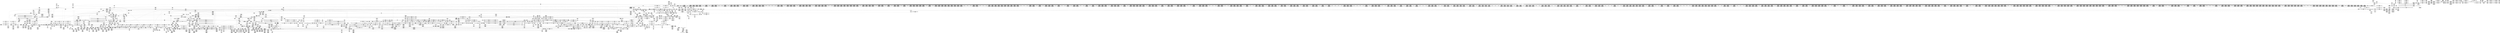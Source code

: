 digraph {
	CE0x4ba0420 [shape=record,shape=Mrecord,label="{CE0x4ba0420|i64_2|*Constant*|*SummSource*}"]
	CE0x4c2b800 [shape=record,shape=Mrecord,label="{CE0x4c2b800|i64*_getelementptr_inbounds_(_4_x_i64_,_4_x_i64_*___llvm_gcov_ctr128,_i64_0,_i64_1)|*Constant*|*SummSink*}"]
	CE0x4c095e0 [shape=record,shape=Mrecord,label="{CE0x4c095e0|2472:_%struct.cred*,_:_CRE_3048,3056_|*MultipleSource*|Function::task_sid&Arg::task::|Function::current_has_perm&Arg::tsk::|Function::selinux_task_getioprio&Arg::p::|security/selinux/hooks.c,208}"]
	CE0x4c63c20 [shape=record,shape=Mrecord,label="{CE0x4c63c20|rcu_read_lock:_call3|include/linux/rcupdate.h,882|*SummSource*}"]
	CE0x4c0a620 [shape=record,shape=Mrecord,label="{CE0x4c0a620|2472:_%struct.cred*,_:_CRE_3104,3108_|*MultipleSource*|Function::task_sid&Arg::task::|Function::current_has_perm&Arg::tsk::|Function::selinux_task_getioprio&Arg::p::|security/selinux/hooks.c,208}"]
	CE0x4bd01f0 [shape=record,shape=Mrecord,label="{CE0x4bd01f0|i64*_getelementptr_inbounds_(_11_x_i64_,_11_x_i64_*___llvm_gcov_ctr127,_i64_0,_i64_10)|*Constant*|*SummSource*}"]
	CE0x4c130e0 [shape=record,shape=Mrecord,label="{CE0x4c130e0|2472:_%struct.cred*,_:_CRE_6299,6300_}"]
	CE0x4b7fd90 [shape=record,shape=Mrecord,label="{CE0x4b7fd90|COLLAPSED:_GCMRE___llvm_gcov_ctr285_internal_global_2_x_i64_zeroinitializer:_elem_0:default:}"]
	CE0x4c36490 [shape=record,shape=Mrecord,label="{CE0x4c36490|task_sid:_tmp26|security/selinux/hooks.c,208|*SummSink*}"]
	CE0x4be5fc0 [shape=record,shape=Mrecord,label="{CE0x4be5fc0|rcu_read_lock:_tmp17|include/linux/rcupdate.h,882|*SummSink*}"]
	CE0x4b794c0 [shape=record,shape=Mrecord,label="{CE0x4b794c0|2472:_%struct.cred*,_:_CRE_695,696_}"]
	CE0x4be3f20 [shape=record,shape=Mrecord,label="{CE0x4be3f20|i8_1|*Constant*}"]
	CE0x4c56730 [shape=record,shape=Mrecord,label="{CE0x4c56730|rcu_lock_acquire:_tmp3|*SummSink*}"]
	CE0x4c03ae0 [shape=record,shape=Mrecord,label="{CE0x4c03ae0|2472:_%struct.cred*,_:_CRE_2916,2917_}"]
	CE0x4c6d140 [shape=record,shape=Mrecord,label="{CE0x4c6d140|rcu_read_unlock:_tmp9|include/linux/rcupdate.h,933}"]
	CE0x4c3c3c0 [shape=record,shape=Mrecord,label="{CE0x4c3c3c0|GLOBAL:_task_sid.__warned|Global_var:task_sid.__warned|*SummSink*}"]
	CE0x4bceab0 [shape=record,shape=Mrecord,label="{CE0x4bceab0|i64*_getelementptr_inbounds_(_11_x_i64_,_11_x_i64_*___llvm_gcov_ctr127,_i64_0,_i64_9)|*Constant*|*SummSource*}"]
	CE0x4c0eb30 [shape=record,shape=Mrecord,label="{CE0x4c0eb30|2472:_%struct.cred*,_:_CRE_5976,5984_|*MultipleSource*|Function::task_sid&Arg::task::|Function::current_has_perm&Arg::tsk::|Function::selinux_task_getioprio&Arg::p::|security/selinux/hooks.c,208}"]
	CE0x4cc9510 [shape=record,shape=Mrecord,label="{CE0x4cc9510|__preempt_count_sub:_do.body}"]
	CE0x4c14e90 [shape=record,shape=Mrecord,label="{CE0x4c14e90|2472:_%struct.cred*,_:_CRE_6324,6325_}"]
	CE0x4b92ad0 [shape=record,shape=Mrecord,label="{CE0x4b92ad0|current_sid:_tmp4|security/selinux/hooks.c,218|*SummSink*}"]
	CE0x4c64b60 [shape=record,shape=Mrecord,label="{CE0x4c64b60|i64_6|*Constant*}"]
	CE0x4bec9b0 [shape=record,shape=Mrecord,label="{CE0x4bec9b0|i32_208|*Constant*|*SummSource*}"]
	CE0x4bfaff0 [shape=record,shape=Mrecord,label="{CE0x4bfaff0|2472:_%struct.cred*,_:_CRE_2527,2528_}"]
	CE0x4bf8490 [shape=record,shape=Mrecord,label="{CE0x4bf8490|2472:_%struct.cred*,_:_CRE_2368,2376_|*MultipleSource*|Function::task_sid&Arg::task::|Function::current_has_perm&Arg::tsk::|Function::selinux_task_getioprio&Arg::p::|security/selinux/hooks.c,208}"]
	CE0x4c56380 [shape=record,shape=Mrecord,label="{CE0x4c56380|rcu_lock_release:_tmp1}"]
	CE0x4c9dd80 [shape=record,shape=Mrecord,label="{CE0x4c9dd80|__preempt_count_add:_do.body}"]
	CE0x4c66210 [shape=record,shape=Mrecord,label="{CE0x4c66210|rcu_lock_acquire:_tmp2|*SummSink*}"]
	CE0x4b86950 [shape=record,shape=Mrecord,label="{CE0x4b86950|rcu_read_unlock:_tmp5|include/linux/rcupdate.h,933|*SummSink*}"]
	CE0x4c21630 [shape=record,shape=Mrecord,label="{CE0x4c21630|task_sid:_tmp11|security/selinux/hooks.c,208}"]
	CE0x4bd1000 [shape=record,shape=Mrecord,label="{CE0x4bd1000|cred_sid:_bb}"]
	CE0x4c78ae0 [shape=record,shape=Mrecord,label="{CE0x4c78ae0|GLOBAL:_rcu_lock_release|*Constant*|*SummSource*}"]
	CE0x4c4ad30 [shape=record,shape=Mrecord,label="{CE0x4c4ad30|rcu_lock_release:_tmp6}"]
	CE0x4cca730 [shape=record,shape=Mrecord,label="{CE0x4cca730|__preempt_count_sub:_tmp7|./arch/x86/include/asm/preempt.h,78|*SummSource*}"]
	CE0x4c79d20 [shape=record,shape=Mrecord,label="{CE0x4c79d20|GLOBAL:___rcu_read_unlock|*Constant*|*SummSource*}"]
	CE0x4c3a800 [shape=record,shape=Mrecord,label="{CE0x4c3a800|task_sid:_call|security/selinux/hooks.c,208|*SummSink*}"]
	CE0x4c9f1c0 [shape=record,shape=Mrecord,label="{CE0x4c9f1c0|rcu_lock_acquire:_indirectgoto}"]
	CE0x4c78d80 [shape=record,shape=Mrecord,label="{CE0x4c78d80|_ret_void,_!dbg_!27717|include/linux/rcupdate.h,424|*SummSink*}"]
	CE0x4c729e0 [shape=record,shape=Mrecord,label="{CE0x4c729e0|rcu_read_unlock:_tmp18|include/linux/rcupdate.h,933}"]
	CE0x4c74660 [shape=record,shape=Mrecord,label="{CE0x4c74660|_call_void_lockdep_rcu_suspicious(i8*_getelementptr_inbounds_(_25_x_i8_,_25_x_i8_*_.str45,_i32_0,_i32_0),_i32_934,_i8*_getelementptr_inbounds_(_44_x_i8_,_44_x_i8_*_.str47,_i32_0,_i32_0))_#10,_!dbg_!27726|include/linux/rcupdate.h,933|*SummSource*}"]
	CE0x4bdef30 [shape=record,shape=Mrecord,label="{CE0x4bdef30|rcu_read_unlock:_tobool|include/linux/rcupdate.h,933|*SummSource*}"]
	CE0x4bb9df0 [shape=record,shape=Mrecord,label="{CE0x4bb9df0|2472:_%struct.cred*,_:_CRE_96,104_|*MultipleSource*|Function::task_sid&Arg::task::|Function::current_has_perm&Arg::tsk::|Function::selinux_task_getioprio&Arg::p::|security/selinux/hooks.c,208}"]
	CE0x4b952a0 [shape=record,shape=Mrecord,label="{CE0x4b952a0|current_has_perm:_tmp2}"]
	CE0x4c43720 [shape=record,shape=Mrecord,label="{CE0x4c43720|__rcu_read_lock:_tmp2|*SummSink*}"]
	CE0x4cb1000 [shape=record,shape=Mrecord,label="{CE0x4cb1000|i64_ptrtoint_(i8*_blockaddress(_rcu_lock_release,_%__here)_to_i64)|*Constant*}"]
	CE0x4c34490 [shape=record,shape=Mrecord,label="{CE0x4c34490|task_sid:_tmp24|security/selinux/hooks.c,208}"]
	CE0x4bf0b70 [shape=record,shape=Mrecord,label="{CE0x4bf0b70|2472:_%struct.cred*,_:_CRE_1912,1920_|*MultipleSource*|Function::task_sid&Arg::task::|Function::current_has_perm&Arg::tsk::|Function::selinux_task_getioprio&Arg::p::|security/selinux/hooks.c,208}"]
	CE0x4ce5080 [shape=record,shape=Mrecord,label="{CE0x4ce5080|i64*_getelementptr_inbounds_(_4_x_i64_,_4_x_i64_*___llvm_gcov_ctr135,_i64_0,_i64_1)|*Constant*|*SummSink*}"]
	CE0x4c4c240 [shape=record,shape=Mrecord,label="{CE0x4c4c240|__rcu_read_unlock:_do.end|*SummSource*}"]
	CE0x4c66800 [shape=record,shape=Mrecord,label="{CE0x4c66800|i64*_getelementptr_inbounds_(_4_x_i64_,_4_x_i64_*___llvm_gcov_ctr134,_i64_0,_i64_1)|*Constant*|*SummSource*}"]
	CE0x4c31020 [shape=record,shape=Mrecord,label="{CE0x4c31020|i64*_getelementptr_inbounds_(_11_x_i64_,_11_x_i64_*___llvm_gcov_ctr127,_i64_0,_i64_0)|*Constant*}"]
	CE0x4cb60d0 [shape=record,shape=Mrecord,label="{CE0x4cb60d0|__rcu_read_unlock:_tmp3}"]
	CE0x4ca1a30 [shape=record,shape=Mrecord,label="{CE0x4ca1a30|GLOBAL:___preempt_count_sub|*Constant*|*SummSink*}"]
	CE0x4b9b600 [shape=record,shape=Mrecord,label="{CE0x4b9b600|2472:_%struct.cred*,_:_CRE_456,460_|*MultipleSource*|Function::task_sid&Arg::task::|Function::current_has_perm&Arg::tsk::|Function::selinux_task_getioprio&Arg::p::|security/selinux/hooks.c,208}"]
	CE0x4bfe390 [shape=record,shape=Mrecord,label="{CE0x4bfe390|2472:_%struct.cred*,_:_CRE_2692,2696_|*MultipleSource*|Function::task_sid&Arg::task::|Function::current_has_perm&Arg::tsk::|Function::selinux_task_getioprio&Arg::p::|security/selinux/hooks.c,208}"]
	CE0x4c087d0 [shape=record,shape=Mrecord,label="{CE0x4c087d0|2472:_%struct.cred*,_:_CRE_2992,3000_|*MultipleSource*|Function::task_sid&Arg::task::|Function::current_has_perm&Arg::tsk::|Function::selinux_task_getioprio&Arg::p::|security/selinux/hooks.c,208}"]
	CE0x4c0df20 [shape=record,shape=Mrecord,label="{CE0x4c0df20|2472:_%struct.cred*,_:_CRE_5936,5944_|*MultipleSource*|Function::task_sid&Arg::task::|Function::current_has_perm&Arg::tsk::|Function::selinux_task_getioprio&Arg::p::|security/selinux/hooks.c,208}"]
	CE0x4bfb0f0 [shape=record,shape=Mrecord,label="{CE0x4bfb0f0|2472:_%struct.cred*,_:_CRE_2528,2529_}"]
	CE0x4c0ed90 [shape=record,shape=Mrecord,label="{CE0x4c0ed90|2472:_%struct.cred*,_:_CRE_5984,5992_|*MultipleSource*|Function::task_sid&Arg::task::|Function::current_has_perm&Arg::tsk::|Function::selinux_task_getioprio&Arg::p::|security/selinux/hooks.c,208}"]
	CE0x4b84d30 [shape=record,shape=Mrecord,label="{CE0x4b84d30|i64*_getelementptr_inbounds_(_2_x_i64_,_2_x_i64_*___llvm_gcov_ctr136,_i64_0,_i64_0)|*Constant*}"]
	CE0x4c7a6b0 [shape=record,shape=Mrecord,label="{CE0x4c7a6b0|_ret_void,_!dbg_!27717|include/linux/rcupdate.h,245}"]
	CE0x4c20290 [shape=record,shape=Mrecord,label="{CE0x4c20290|2472:_%struct.cred*,_:_CRE_10616,10624_|*MultipleSource*|Function::task_sid&Arg::task::|Function::current_has_perm&Arg::tsk::|Function::selinux_task_getioprio&Arg::p::|security/selinux/hooks.c,208}"]
	CE0x4c79880 [shape=record,shape=Mrecord,label="{CE0x4c79880|_call_void___rcu_read_unlock()_#10,_!dbg_!27734|include/linux/rcupdate.h,937|*SummSource*}"]
	CE0x4c433d0 [shape=record,shape=Mrecord,label="{CE0x4c433d0|i64_ptrtoint_(i8*_blockaddress(_rcu_lock_acquire,_%__here)_to_i64)|*Constant*|*SummSink*}"]
	CE0x4c21ac0 [shape=record,shape=Mrecord,label="{CE0x4c21ac0|task_sid:_tmp12|security/selinux/hooks.c,208}"]
	CE0x4b79120 [shape=record,shape=Mrecord,label="{CE0x4b79120|2472:_%struct.cred*,_:_CRE_691,692_}"]
	CE0x4b94c10 [shape=record,shape=Mrecord,label="{CE0x4b94c10|current_has_perm:_tmp1|*SummSource*}"]
	CE0x4c7a3e0 [shape=record,shape=Mrecord,label="{CE0x4c7a3e0|__rcu_read_unlock:_entry|*SummSink*}"]
	CE0x4c311d0 [shape=record,shape=Mrecord,label="{CE0x4c311d0|__rcu_read_lock:_tmp3|*SummSink*}"]
	CE0x4bca360 [shape=record,shape=Mrecord,label="{CE0x4bca360|task_sid:_tmp3|*SummSource*}"]
	CE0x4c599a0 [shape=record,shape=Mrecord,label="{CE0x4c599a0|rcu_read_unlock:_tmp15|include/linux/rcupdate.h,933|*SummSource*}"]
	CE0x4cc5a60 [shape=record,shape=Mrecord,label="{CE0x4cc5a60|__rcu_read_unlock:_tmp4|include/linux/rcupdate.h,244|*SummSource*}"]
	CE0x4bdc910 [shape=record,shape=Mrecord,label="{CE0x4bdc910|_ret_void,_!dbg_!27717|include/linux/rcupdate.h,240|*SummSink*}"]
	CE0x4b7b240 [shape=record,shape=Mrecord,label="{CE0x4b7b240|current_sid:_tmp8|security/selinux/hooks.c,218|*SummSource*}"]
	CE0x4c45560 [shape=record,shape=Mrecord,label="{CE0x4c45560|__rcu_read_lock:_tmp3|*SummSource*}"]
	CE0x4ba3f60 [shape=record,shape=Mrecord,label="{CE0x4ba3f60|task_sid:_do.body5}"]
	CE0x4c6a120 [shape=record,shape=Mrecord,label="{CE0x4c6a120|__rcu_read_lock:_tmp5|include/linux/rcupdate.h,239|*SummSink*}"]
	CE0x4c21130 [shape=record,shape=Mrecord,label="{CE0x4c21130|task_sid:_tmp4|*LoadInst*|security/selinux/hooks.c,208|*SummSink*}"]
	CE0x4c74450 [shape=record,shape=Mrecord,label="{CE0x4c74450|_call_void_asm_sideeffect_,_memory_,_dirflag_,_fpsr_,_flags_()_#3,_!dbg_!27711,_!srcloc_!27714|include/linux/rcupdate.h,244|*SummSource*}"]
	CE0x4c12400 [shape=record,shape=Mrecord,label="{CE0x4c12400|2472:_%struct.cred*,_:_CRE_6289,6290_}"]
	CE0x4bb9640 [shape=record,shape=Mrecord,label="{CE0x4bb9640|rcu_read_lock:_tmp2|*SummSink*}"]
	CE0x4cad3b0 [shape=record,shape=Mrecord,label="{CE0x4cad3b0|_call_void_asm_addl_$1,_%gs:$0_,_*m,ri,*m,_dirflag_,_fpsr_,_flags_(i32*___preempt_count,_i32_%val,_i32*___preempt_count)_#3,_!dbg_!27714,_!srcloc_!27717|./arch/x86/include/asm/preempt.h,72}"]
	CE0x4be9dd0 [shape=record,shape=Mrecord,label="{CE0x4be9dd0|2472:_%struct.cred*,_:_CRE_640,644_|*MultipleSource*|Function::task_sid&Arg::task::|Function::current_has_perm&Arg::tsk::|Function::selinux_task_getioprio&Arg::p::|security/selinux/hooks.c,208}"]
	CE0x4b92900 [shape=record,shape=Mrecord,label="{CE0x4b92900|current_sid:_tmp4|security/selinux/hooks.c,218}"]
	CE0x4bd8460 [shape=record,shape=Mrecord,label="{CE0x4bd8460|task_sid:_tmp1}"]
	CE0x4ba02a0 [shape=record,shape=Mrecord,label="{CE0x4ba02a0|i32_0|*Constant*|*SummSink*}"]
	CE0x4b70f40 [shape=record,shape=Mrecord,label="{CE0x4b70f40|current_sid:_tmp7|security/selinux/hooks.c,218}"]
	CE0x4c6c2e0 [shape=record,shape=Mrecord,label="{CE0x4c6c2e0|i64*_getelementptr_inbounds_(_4_x_i64_,_4_x_i64_*___llvm_gcov_ctr130,_i64_0,_i64_2)|*Constant*|*SummSource*}"]
	CE0x4c318c0 [shape=record,shape=Mrecord,label="{CE0x4c318c0|rcu_read_unlock:_call3|include/linux/rcupdate.h,933}"]
	CE0x4c21340 [shape=record,shape=Mrecord,label="{CE0x4c21340|task_sid:_tmp10|security/selinux/hooks.c,208|*SummSink*}"]
	CE0x4bb8740 [shape=record,shape=Mrecord,label="{CE0x4bb8740|current_sid:_tmp24|security/selinux/hooks.c,220|*SummSource*}"]
	CE0x4c6b3a0 [shape=record,shape=Mrecord,label="{CE0x4c6b3a0|rcu_read_unlock:_land.lhs.true|*SummSink*}"]
	CE0x4bfb5b0 [shape=record,shape=Mrecord,label="{CE0x4bfb5b0|2472:_%struct.cred*,_:_CRE_2532,2533_}"]
	CE0x4bfdc70 [shape=record,shape=Mrecord,label="{CE0x4bfdc70|2472:_%struct.cred*,_:_CRE_2672,2680_|*MultipleSource*|Function::task_sid&Arg::task::|Function::current_has_perm&Arg::tsk::|Function::selinux_task_getioprio&Arg::p::|security/selinux/hooks.c,208}"]
	CE0x4c55020 [shape=record,shape=Mrecord,label="{CE0x4c55020|_call_void_mcount()_#3|*SummSink*}"]
	CE0x4c175c0 [shape=record,shape=Mrecord,label="{CE0x4c175c0|2472:_%struct.cred*,_:_CRE_6357,6358_}"]
	CE0x4bc7720 [shape=record,shape=Mrecord,label="{CE0x4bc7720|task_sid:_land.lhs.true|*SummSink*}"]
	CE0x68b5180 [shape=record,shape=Mrecord,label="{CE0x68b5180|i32_256|*Constant*|*SummSink*}"]
	CE0x4b92d50 [shape=record,shape=Mrecord,label="{CE0x4b92d50|COLLAPSED:_GCMRE___llvm_gcov_ctr125_internal_global_11_x_i64_zeroinitializer:_elem_0:default:}"]
	CE0x4c32550 [shape=record,shape=Mrecord,label="{CE0x4c32550|i8*_getelementptr_inbounds_(_41_x_i8_,_41_x_i8_*_.str44,_i32_0,_i32_0)|*Constant*}"]
	CE0x4be2e30 [shape=record,shape=Mrecord,label="{CE0x4be2e30|rcu_read_lock:_tmp15|include/linux/rcupdate.h,882|*SummSource*}"]
	CE0x4c56310 [shape=record,shape=Mrecord,label="{CE0x4c56310|i64_1|*Constant*}"]
	CE0x4c33bd0 [shape=record,shape=Mrecord,label="{CE0x4c33bd0|task_sid:_tmp23|security/selinux/hooks.c,208}"]
	CE0x4c42c30 [shape=record,shape=Mrecord,label="{CE0x4c42c30|%struct.lockdep_map*_null|*Constant*}"]
	CE0x4b74fa0 [shape=record,shape=Mrecord,label="{CE0x4b74fa0|current_sid:_tmp15|security/selinux/hooks.c,218|*SummSource*}"]
	CE0x4cb0070 [shape=record,shape=Mrecord,label="{CE0x4cb0070|_call_void_lock_release(%struct.lockdep_map*_%map,_i32_1,_i64_ptrtoint_(i8*_blockaddress(_rcu_lock_release,_%__here)_to_i64))_#10,_!dbg_!27716|include/linux/rcupdate.h,423}"]
	CE0x4bc8dc0 [shape=record,shape=Mrecord,label="{CE0x4bc8dc0|task_sid:_real_cred|security/selinux/hooks.c,208|*SummSink*}"]
	CE0x4b969f0 [shape=record,shape=Mrecord,label="{CE0x4b969f0|selinux_task_getioprio:_tmp1}"]
	CE0x4b90cf0 [shape=record,shape=Mrecord,label="{CE0x4b90cf0|current_sid:_entry}"]
	CE0x4b85ab0 [shape=record,shape=Mrecord,label="{CE0x4b85ab0|current_sid:_tmp14|security/selinux/hooks.c,218}"]
	CE0x4bf06b0 [shape=record,shape=Mrecord,label="{CE0x4bf06b0|2472:_%struct.cred*,_:_CRE_1896,1900_|*MultipleSource*|Function::task_sid&Arg::task::|Function::current_has_perm&Arg::tsk::|Function::selinux_task_getioprio&Arg::p::|security/selinux/hooks.c,208}"]
	CE0x4c19af0 [shape=record,shape=Mrecord,label="{CE0x4c19af0|2472:_%struct.cred*,_:_CRE_6476,6480_|*MultipleSource*|Function::task_sid&Arg::task::|Function::current_has_perm&Arg::tsk::|Function::selinux_task_getioprio&Arg::p::|security/selinux/hooks.c,208}"]
	CE0x4b96a60 [shape=record,shape=Mrecord,label="{CE0x4b96a60|selinux_task_getioprio:_tmp1|*SummSink*}"]
	CE0x4cb26f0 [shape=record,shape=Mrecord,label="{CE0x4cb26f0|i64*_getelementptr_inbounds_(_4_x_i64_,_4_x_i64_*___llvm_gcov_ctr130,_i64_0,_i64_3)|*Constant*|*SummSource*}"]
	CE0x4bfacf0 [shape=record,shape=Mrecord,label="{CE0x4bfacf0|2472:_%struct.cred*,_:_CRE_2524,2525_}"]
	CE0x4c38dc0 [shape=record,shape=Mrecord,label="{CE0x4c38dc0|rcu_read_unlock:_entry|*SummSink*}"]
	CE0x4c15cd0 [shape=record,shape=Mrecord,label="{CE0x4c15cd0|2472:_%struct.cred*,_:_CRE_6336,6337_}"]
	CE0x4c553c0 [shape=record,shape=Mrecord,label="{CE0x4c553c0|i64*_getelementptr_inbounds_(_4_x_i64_,_4_x_i64_*___llvm_gcov_ctr133,_i64_0,_i64_0)|*Constant*}"]
	CE0x4b748e0 [shape=record,shape=Mrecord,label="{CE0x4b748e0|i1_true|*Constant*|*SummSink*}"]
	CE0x4beceb0 [shape=record,shape=Mrecord,label="{CE0x4beceb0|2472:_%struct.cred*,_:_CRE_699,700_}"]
	CE0x4c07fc0 [shape=record,shape=Mrecord,label="{CE0x4c07fc0|2472:_%struct.cred*,_:_CRE_2974,2975_}"]
	CE0x4c1e200 [shape=record,shape=Mrecord,label="{CE0x4c1e200|2472:_%struct.cred*,_:_CRE_10528,10536_|*MultipleSource*|Function::task_sid&Arg::task::|Function::current_has_perm&Arg::tsk::|Function::selinux_task_getioprio&Arg::p::|security/selinux/hooks.c,208}"]
	CE0x4c36370 [shape=record,shape=Mrecord,label="{CE0x4c36370|i64*_getelementptr_inbounds_(_13_x_i64_,_13_x_i64_*___llvm_gcov_ctr126,_i64_0,_i64_12)|*Constant*|*SummSource*}"]
	CE0x4c33360 [shape=record,shape=Mrecord,label="{CE0x4c33360|task_sid:_tmp22|security/selinux/hooks.c,208}"]
	CE0x4b94580 [shape=record,shape=Mrecord,label="{CE0x4b94580|_ret_i32_%call7,_!dbg_!27749|security/selinux/hooks.c,210|*SummSink*}"]
	CE0x4c38240 [shape=record,shape=Mrecord,label="{CE0x4c38240|_ret_i32_%tmp6,_!dbg_!27716|security/selinux/hooks.c,197|*SummSink*}"]
	CE0x4bf2560 [shape=record,shape=Mrecord,label="{CE0x4bf2560|2472:_%struct.cred*,_:_CRE_2016,2020_|*MultipleSource*|Function::task_sid&Arg::task::|Function::current_has_perm&Arg::tsk::|Function::selinux_task_getioprio&Arg::p::|security/selinux/hooks.c,208}"]
	CE0x4bba700 [shape=record,shape=Mrecord,label="{CE0x4bba700|current_sid:_tmp21|security/selinux/hooks.c,218|*SummSink*}"]
	CE0x4cef100 [shape=record,shape=Mrecord,label="{CE0x4cef100|__preempt_count_add:_tmp7|./arch/x86/include/asm/preempt.h,73}"]
	CE0x4bf6350 [shape=record,shape=Mrecord,label="{CE0x4bf6350|2472:_%struct.cred*,_:_CRE_2256,2264_|*MultipleSource*|Function::task_sid&Arg::task::|Function::current_has_perm&Arg::tsk::|Function::selinux_task_getioprio&Arg::p::|security/selinux/hooks.c,208}"]
	CE0x4c79060 [shape=record,shape=Mrecord,label="{CE0x4c79060|rcu_lock_release:_map|Function::rcu_lock_release&Arg::map::}"]
	CE0x4c42f20 [shape=record,shape=Mrecord,label="{CE0x4c42f20|%struct.lockdep_map*_null|*Constant*|*SummSink*}"]
	CE0x4bd0bc0 [shape=record,shape=Mrecord,label="{CE0x4bd0bc0|rcu_read_lock:_tmp22|include/linux/rcupdate.h,884|*SummSource*}"]
	CE0x4b9be80 [shape=record,shape=Mrecord,label="{CE0x4b9be80|2472:_%struct.cred*,_:_CRE_480,488_|*MultipleSource*|Function::task_sid&Arg::task::|Function::current_has_perm&Arg::tsk::|Function::selinux_task_getioprio&Arg::p::|security/selinux/hooks.c,208}"]
	CE0x4c76a40 [shape=record,shape=Mrecord,label="{CE0x4c76a40|rcu_read_unlock:_tmp20|include/linux/rcupdate.h,933|*SummSource*}"]
	CE0x4b9c700 [shape=record,shape=Mrecord,label="{CE0x4b9c700|2472:_%struct.cred*,_:_CRE_512,520_|*MultipleSource*|Function::task_sid&Arg::task::|Function::current_has_perm&Arg::tsk::|Function::selinux_task_getioprio&Arg::p::|security/selinux/hooks.c,208}"]
	CE0x4c00e80 [shape=record,shape=Mrecord,label="{CE0x4c00e80|2472:_%struct.cred*,_:_CRE_2824,2832_|*MultipleSource*|Function::task_sid&Arg::task::|Function::current_has_perm&Arg::tsk::|Function::selinux_task_getioprio&Arg::p::|security/selinux/hooks.c,208}"]
	CE0x4b9fd70 [shape=record,shape=Mrecord,label="{CE0x4b9fd70|current_sid:_if.then|*SummSink*}"]
	CE0x4c0d800 [shape=record,shape=Mrecord,label="{CE0x4c0d800|2472:_%struct.cred*,_:_CRE_5912,5920_|*MultipleSource*|Function::task_sid&Arg::task::|Function::current_has_perm&Arg::tsk::|Function::selinux_task_getioprio&Arg::p::|security/selinux/hooks.c,208}"]
	CE0x4c9d550 [shape=record,shape=Mrecord,label="{CE0x4c9d550|__rcu_read_unlock:_do.body|*SummSource*}"]
	CE0x4b9ef70 [shape=record,shape=Mrecord,label="{CE0x4b9ef70|task_sid:_do.end}"]
	CE0x4ba1a40 [shape=record,shape=Mrecord,label="{CE0x4ba1a40|current_sid:_tmp10|security/selinux/hooks.c,218|*SummSource*}"]
	CE0x4c9f960 [shape=record,shape=Mrecord,label="{CE0x4c9f960|i64*_getelementptr_inbounds_(_4_x_i64_,_4_x_i64_*___llvm_gcov_ctr134,_i64_0,_i64_1)|*Constant*|*SummSink*}"]
	CE0x4be4bb0 [shape=record,shape=Mrecord,label="{CE0x4be4bb0|i8*_getelementptr_inbounds_(_25_x_i8_,_25_x_i8_*_.str45,_i32_0,_i32_0)|*Constant*}"]
	CE0x4bffd80 [shape=record,shape=Mrecord,label="{CE0x4bffd80|2472:_%struct.cred*,_:_CRE_2768,2776_|*MultipleSource*|Function::task_sid&Arg::task::|Function::current_has_perm&Arg::tsk::|Function::selinux_task_getioprio&Arg::p::|security/selinux/hooks.c,208}"]
	CE0x4b8d210 [shape=record,shape=Mrecord,label="{CE0x4b8d210|current_has_perm:_tmp3|*SummSink*}"]
	CE0x4c135a0 [shape=record,shape=Mrecord,label="{CE0x4c135a0|2472:_%struct.cred*,_:_CRE_6303,6304_}"]
	CE0x4bd4ce0 [shape=record,shape=Mrecord,label="{CE0x4bd4ce0|_call_void_mcount()_#3}"]
	CE0x4c155b0 [shape=record,shape=Mrecord,label="{CE0x4c155b0|2472:_%struct.cred*,_:_CRE_6330,6331_}"]
	CE0x4bc5ec0 [shape=record,shape=Mrecord,label="{CE0x4bc5ec0|2472:_%struct.cred*,_:_CRE_0,8_|*MultipleSource*|Function::task_sid&Arg::task::|Function::current_has_perm&Arg::tsk::|Function::selinux_task_getioprio&Arg::p::|security/selinux/hooks.c,208}"]
	CE0x4c20020 [shape=record,shape=Mrecord,label="{CE0x4c20020|2472:_%struct.cred*,_:_CRE_10608,10609_|*MultipleSource*|Function::task_sid&Arg::task::|Function::current_has_perm&Arg::tsk::|Function::selinux_task_getioprio&Arg::p::|security/selinux/hooks.c,208}"]
	CE0x4c585b0 [shape=record,shape=Mrecord,label="{CE0x4c585b0|rcu_read_unlock:_do.body|*SummSink*}"]
	CE0x4c080f0 [shape=record,shape=Mrecord,label="{CE0x4c080f0|2472:_%struct.cred*,_:_CRE_2975,2976_}"]
	CE0x4c68520 [shape=record,shape=Mrecord,label="{CE0x4c68520|rcu_read_unlock:_tmp16|include/linux/rcupdate.h,933|*SummSink*}"]
	CE0x4b6ce10 [shape=record,shape=Mrecord,label="{CE0x4b6ce10|i64*_getelementptr_inbounds_(_11_x_i64_,_11_x_i64_*___llvm_gcov_ctr125,_i64_0,_i64_6)|*Constant*}"]
	CE0x4c370a0 [shape=record,shape=Mrecord,label="{CE0x4c370a0|task_sid:_call7|security/selinux/hooks.c,208|*SummSource*}"]
	CE0x4c6fd20 [shape=record,shape=Mrecord,label="{CE0x4c6fd20|rcu_lock_acquire:_tmp|*SummSource*}"]
	CE0x4bf7fa0 [shape=record,shape=Mrecord,label="{CE0x4bf7fa0|2472:_%struct.cred*,_:_CRE_2352,2360_|*MultipleSource*|Function::task_sid&Arg::task::|Function::current_has_perm&Arg::tsk::|Function::selinux_task_getioprio&Arg::p::|security/selinux/hooks.c,208}"]
	CE0x4c059c0 [shape=record,shape=Mrecord,label="{CE0x4c059c0|2472:_%struct.cred*,_:_CRE_2942,2943_}"]
	CE0x4bba070 [shape=record,shape=Mrecord,label="{CE0x4bba070|get_current:_tmp4|./arch/x86/include/asm/current.h,14}"]
	CE0x4c67090 [shape=record,shape=Mrecord,label="{CE0x4c67090|rcu_read_unlock:_tmp}"]
	"CONST[source:1(input),value:2(dynamic)][purpose:{subject}]"
	CE0x4c6a620 [shape=record,shape=Mrecord,label="{CE0x4c6a620|rcu_read_unlock:_land.lhs.true|*SummSource*}"]
	CE0x4b95a70 [shape=record,shape=Mrecord,label="{CE0x4b95a70|current_has_perm:_bb}"]
	CE0x4ba0770 [shape=record,shape=Mrecord,label="{CE0x4ba0770|get_current:_tmp2}"]
	CE0x4c14640 [shape=record,shape=Mrecord,label="{CE0x4c14640|2472:_%struct.cred*,_:_CRE_6317,6318_}"]
	CE0x4cb3eb0 [shape=record,shape=Mrecord,label="{CE0x4cb3eb0|i64*_getelementptr_inbounds_(_4_x_i64_,_4_x_i64_*___llvm_gcov_ctr129,_i64_0,_i64_1)|*Constant*}"]
	CE0x4cc4b00 [shape=record,shape=Mrecord,label="{CE0x4cc4b00|i64*_getelementptr_inbounds_(_4_x_i64_,_4_x_i64_*___llvm_gcov_ctr129,_i64_0,_i64_1)|*Constant*|*SummSource*}"]
	CE0x4bbac60 [shape=record,shape=Mrecord,label="{CE0x4bbac60|i32_22|*Constant*|*SummSink*}"]
	CE0x4c6c090 [shape=record,shape=Mrecord,label="{CE0x4c6c090|i64*_getelementptr_inbounds_(_4_x_i64_,_4_x_i64_*___llvm_gcov_ctr130,_i64_0,_i64_2)|*Constant*|*SummSink*}"]
	CE0x4cc59f0 [shape=record,shape=Mrecord,label="{CE0x4cc59f0|__rcu_read_unlock:_tmp4|include/linux/rcupdate.h,244}"]
	CE0x4c12c20 [shape=record,shape=Mrecord,label="{CE0x4c12c20|2472:_%struct.cred*,_:_CRE_6295,6296_}"]
	CE0x4c68f30 [shape=record,shape=Mrecord,label="{CE0x4c68f30|i64*_getelementptr_inbounds_(_11_x_i64_,_11_x_i64_*___llvm_gcov_ctr132,_i64_0,_i64_0)|*Constant*}"]
	CE0x4ba1550 [shape=record,shape=Mrecord,label="{CE0x4ba1550|current_sid:_tmp9|security/selinux/hooks.c,218|*SummSource*}"]
	CE0x4c3a600 [shape=record,shape=Mrecord,label="{CE0x4c3a600|task_sid:_call|security/selinux/hooks.c,208|*SummSource*}"]
	CE0x4b90980 [shape=record,shape=Mrecord,label="{CE0x4b90980|current_has_perm:_call|security/selinux/hooks.c,1542|*SummSource*}"]
	CE0x4c338c0 [shape=record,shape=Mrecord,label="{CE0x4c338c0|i64*_getelementptr_inbounds_(_13_x_i64_,_13_x_i64_*___llvm_gcov_ctr126,_i64_0,_i64_10)|*Constant*|*SummSource*}"]
	CE0x4c28850 [shape=record,shape=Mrecord,label="{CE0x4c28850|i64*_getelementptr_inbounds_(_13_x_i64_,_13_x_i64_*___llvm_gcov_ctr126,_i64_0,_i64_8)|*Constant*|*SummSink*}"]
	CE0x4c584f0 [shape=record,shape=Mrecord,label="{CE0x4c584f0|rcu_read_unlock:_do.body|*SummSource*}"]
	CE0x4c2fa10 [shape=record,shape=Mrecord,label="{CE0x4c2fa10|cred_sid:_tmp6|security/selinux/hooks.c,197|*SummSink*}"]
	CE0x4bf1e70 [shape=record,shape=Mrecord,label="{CE0x4bf1e70|2472:_%struct.cred*,_:_CRE_1976,1977_|*MultipleSource*|Function::task_sid&Arg::task::|Function::current_has_perm&Arg::tsk::|Function::selinux_task_getioprio&Arg::p::|security/selinux/hooks.c,208}"]
	CE0x4c0bb80 [shape=record,shape=Mrecord,label="{CE0x4c0bb80|2472:_%struct.cred*,_:_CRE_3148,3152_|*MultipleSource*|Function::task_sid&Arg::task::|Function::current_has_perm&Arg::tsk::|Function::selinux_task_getioprio&Arg::p::|security/selinux/hooks.c,208}"]
	CE0x4b83a10 [shape=record,shape=Mrecord,label="{CE0x4b83a10|avc_has_perm:_entry|*SummSink*}"]
	CE0x4c6f1d0 [shape=record,shape=Mrecord,label="{CE0x4c6f1d0|GLOBAL:_rcu_read_unlock.__warned|Global_var:rcu_read_unlock.__warned}"]
	CE0x4b98120 [shape=record,shape=Mrecord,label="{CE0x4b98120|current_sid:_call4|security/selinux/hooks.c,218|*SummSink*}"]
	CE0x4c3f070 [shape=record,shape=Mrecord,label="{CE0x4c3f070|__rcu_read_unlock:_tmp1|*SummSink*}"]
	CE0x4bb7820 [shape=record,shape=Mrecord,label="{CE0x4bb7820|rcu_read_lock:_tmp11|include/linux/rcupdate.h,882}"]
	CE0x4c30c50 [shape=record,shape=Mrecord,label="{CE0x4c30c50|rcu_read_unlock:_tmp2|*SummSink*}"]
	CE0x4b6b8e0 [shape=record,shape=Mrecord,label="{CE0x4b6b8e0|current_sid:_sid|security/selinux/hooks.c,220}"]
	CE0x4c561a0 [shape=record,shape=Mrecord,label="{CE0x4c561a0|rcu_read_unlock:_bb}"]
	CE0x4be4050 [shape=record,shape=Mrecord,label="{CE0x4be4050|_call_void_lockdep_rcu_suspicious(i8*_getelementptr_inbounds_(_25_x_i8_,_25_x_i8_*_.str45,_i32_0,_i32_0),_i32_883,_i8*_getelementptr_inbounds_(_42_x_i8_,_42_x_i8_*_.str46,_i32_0,_i32_0))_#10,_!dbg_!27728|include/linux/rcupdate.h,882}"]
	CE0x4ba4250 [shape=record,shape=Mrecord,label="{CE0x4ba4250|current_sid:_do.end|*SummSource*}"]
	CE0x4bd98b0 [shape=record,shape=Mrecord,label="{CE0x4bd98b0|2472:_%struct.cred*,_:_CRE_168,176_|*MultipleSource*|Function::task_sid&Arg::task::|Function::current_has_perm&Arg::tsk::|Function::selinux_task_getioprio&Arg::p::|security/selinux/hooks.c,208}"]
	CE0x4b9e670 [shape=record,shape=Mrecord,label="{CE0x4b9e670|i32_78|*Constant*|*SummSink*}"]
	CE0x4c23760 [shape=record,shape=Mrecord,label="{CE0x4c23760|task_sid:_tmp14|security/selinux/hooks.c,208|*SummSink*}"]
	CE0x4cc30b0 [shape=record,shape=Mrecord,label="{CE0x4cc30b0|i64*_getelementptr_inbounds_(_4_x_i64_,_4_x_i64_*___llvm_gcov_ctr135,_i64_0,_i64_3)|*Constant*|*SummSink*}"]
	CE0x4c0afa0 [shape=record,shape=Mrecord,label="{CE0x4c0afa0|2472:_%struct.cred*,_:_CRE_3120,3128_|*MultipleSource*|Function::task_sid&Arg::task::|Function::current_has_perm&Arg::tsk::|Function::selinux_task_getioprio&Arg::p::|security/selinux/hooks.c,208}"]
	CE0x4c34fd0 [shape=record,shape=Mrecord,label="{CE0x4c34fd0|i64*_getelementptr_inbounds_(_13_x_i64_,_13_x_i64_*___llvm_gcov_ctr126,_i64_0,_i64_11)|*Constant*}"]
	CE0x4b78fb0 [shape=record,shape=Mrecord,label="{CE0x4b78fb0|2472:_%struct.cred*,_:_CRE_690,691_}"]
	CE0x4be01a0 [shape=record,shape=Mrecord,label="{CE0x4be01a0|2472:_%struct.cred*,_:_CRE_76,80_|*MultipleSource*|Function::task_sid&Arg::task::|Function::current_has_perm&Arg::tsk::|Function::selinux_task_getioprio&Arg::p::|security/selinux/hooks.c,208}"]
	CE0x4bc9a60 [shape=record,shape=Mrecord,label="{CE0x4bc9a60|2472:_%struct.cred*,_:_CRE_320,328_|*MultipleSource*|Function::task_sid&Arg::task::|Function::current_has_perm&Arg::tsk::|Function::selinux_task_getioprio&Arg::p::|security/selinux/hooks.c,208}"]
	CE0x4bf27c0 [shape=record,shape=Mrecord,label="{CE0x4bf27c0|2472:_%struct.cred*,_:_CRE_2020,2032_|*MultipleSource*|Function::task_sid&Arg::task::|Function::current_has_perm&Arg::tsk::|Function::selinux_task_getioprio&Arg::p::|security/selinux/hooks.c,208}"]
	CE0x4b86de0 [shape=record,shape=Mrecord,label="{CE0x4b86de0|i64*_getelementptr_inbounds_(_4_x_i64_,_4_x_i64_*___llvm_gcov_ctr130,_i64_0,_i64_2)|*Constant*}"]
	CE0x4bea030 [shape=record,shape=Mrecord,label="{CE0x4bea030|2472:_%struct.cred*,_:_CRE_644,648_|*MultipleSource*|Function::task_sid&Arg::task::|Function::current_has_perm&Arg::tsk::|Function::selinux_task_getioprio&Arg::p::|security/selinux/hooks.c,208}"]
	CE0x4c16ea0 [shape=record,shape=Mrecord,label="{CE0x4c16ea0|2472:_%struct.cred*,_:_CRE_6351,6352_}"]
	CE0x4cb4e30 [shape=record,shape=Mrecord,label="{CE0x4cb4e30|_call_void_mcount()_#3|*SummSource*}"]
	CE0x4cb5d80 [shape=record,shape=Mrecord,label="{CE0x4cb5d80|GLOBAL:___preempt_count|Global_var:__preempt_count}"]
	CE0x4c750b0 [shape=record,shape=Mrecord,label="{CE0x4c750b0|i32_934|*Constant*|*SummSink*}"]
	CE0x4b78020 [shape=record,shape=Mrecord,label="{CE0x4b78020|current_has_perm:_call2|security/selinux/hooks.c,1544|*SummSink*}"]
	CE0x4c73090 [shape=record,shape=Mrecord,label="{CE0x4c73090|__rcu_read_lock:_bb|*SummSource*}"]
	CE0x4c4c5a0 [shape=record,shape=Mrecord,label="{CE0x4c4c5a0|__preempt_count_add:_tmp}"]
	CE0x4be0be0 [shape=record,shape=Mrecord,label="{CE0x4be0be0|2472:_%struct.cred*,_:_CRE_112,116_|*MultipleSource*|Function::task_sid&Arg::task::|Function::current_has_perm&Arg::tsk::|Function::selinux_task_getioprio&Arg::p::|security/selinux/hooks.c,208}"]
	CE0x4bfbba0 [shape=record,shape=Mrecord,label="{CE0x4bfbba0|2472:_%struct.cred*,_:_CRE_2544,2568_|*MultipleSource*|Function::task_sid&Arg::task::|Function::current_has_perm&Arg::tsk::|Function::selinux_task_getioprio&Arg::p::|security/selinux/hooks.c,208}"]
	CE0x4bf5e90 [shape=record,shape=Mrecord,label="{CE0x4bf5e90|2472:_%struct.cred*,_:_CRE_2240,2248_|*MultipleSource*|Function::task_sid&Arg::task::|Function::current_has_perm&Arg::tsk::|Function::selinux_task_getioprio&Arg::p::|security/selinux/hooks.c,208}"]
	CE0x4bf7160 [shape=record,shape=Mrecord,label="{CE0x4bf7160|2472:_%struct.cred*,_:_CRE_2304,2312_|*MultipleSource*|Function::task_sid&Arg::task::|Function::current_has_perm&Arg::tsk::|Function::selinux_task_getioprio&Arg::p::|security/selinux/hooks.c,208}"]
	CE0x4c777a0 [shape=record,shape=Mrecord,label="{CE0x4c777a0|rcu_read_unlock:_tmp22|include/linux/rcupdate.h,935|*SummSink*}"]
	CE0x5dd6750 [shape=record,shape=Mrecord,label="{CE0x5dd6750|current_has_perm:_entry|*SummSource*}"]
	CE0x4bf60f0 [shape=record,shape=Mrecord,label="{CE0x4bf60f0|2472:_%struct.cred*,_:_CRE_2248,2256_|*MultipleSource*|Function::task_sid&Arg::task::|Function::current_has_perm&Arg::tsk::|Function::selinux_task_getioprio&Arg::p::|security/selinux/hooks.c,208}"]
	CE0x4b95310 [shape=record,shape=Mrecord,label="{CE0x4b95310|current_has_perm:_tmp2|*SummSource*}"]
	CE0x4c395b0 [shape=record,shape=Mrecord,label="{CE0x4c395b0|get_current:_bb|*SummSink*}"]
	CE0x4bfb220 [shape=record,shape=Mrecord,label="{CE0x4bfb220|2472:_%struct.cred*,_:_CRE_2529,2530_}"]
	CE0x4bfbcd0 [shape=record,shape=Mrecord,label="{CE0x4bfbcd0|2472:_%struct.cred*,_:_CRE_2568,2576_|*MultipleSource*|Function::task_sid&Arg::task::|Function::current_has_perm&Arg::tsk::|Function::selinux_task_getioprio&Arg::p::|security/selinux/hooks.c,208}"]
	CE0x4c04590 [shape=record,shape=Mrecord,label="{CE0x4c04590|2472:_%struct.cred*,_:_CRE_2925,2926_}"]
	CE0x4b9b340 [shape=record,shape=Mrecord,label="{CE0x4b9b340|i64_2|*Constant*}"]
	CE0x4c18360 [shape=record,shape=Mrecord,label="{CE0x4c18360|2472:_%struct.cred*,_:_CRE_6400,6408_|*MultipleSource*|Function::task_sid&Arg::task::|Function::current_has_perm&Arg::tsk::|Function::selinux_task_getioprio&Arg::p::|security/selinux/hooks.c,208}"]
	CE0x4b9c920 [shape=record,shape=Mrecord,label="{CE0x4b9c920|2472:_%struct.cred*,_:_CRE_520,524_|*MultipleSource*|Function::task_sid&Arg::task::|Function::current_has_perm&Arg::tsk::|Function::selinux_task_getioprio&Arg::p::|security/selinux/hooks.c,208}"]
	CE0x4c12a20 [shape=record,shape=Mrecord,label="{CE0x4c12a20|2472:_%struct.cred*,_:_CRE_6293,6294_}"]
	CE0x4c3b550 [shape=record,shape=Mrecord,label="{CE0x4c3b550|task_sid:_tmp7|security/selinux/hooks.c,208}"]
	CE0x4c6da10 [shape=record,shape=Mrecord,label="{CE0x4c6da10|rcu_lock_acquire:___here|*SummSink*}"]
	CE0x4bb8650 [shape=record,shape=Mrecord,label="{CE0x4bb8650|current_sid:_tmp24|security/selinux/hooks.c,220}"]
	CE0x4c1ca70 [shape=record,shape=Mrecord,label="{CE0x4c1ca70|2472:_%struct.cred*,_:_CRE_6632,6640_|*MultipleSource*|Function::task_sid&Arg::task::|Function::current_has_perm&Arg::tsk::|Function::selinux_task_getioprio&Arg::p::|security/selinux/hooks.c,208}"]
	CE0x4ca7280 [shape=record,shape=Mrecord,label="{CE0x4ca7280|__preempt_count_add:_tmp1|*SummSink*}"]
	CE0x4cdfd30 [shape=record,shape=Mrecord,label="{CE0x4cdfd30|__preempt_count_sub:_tmp}"]
	CE0x4bfe130 [shape=record,shape=Mrecord,label="{CE0x4bfe130|2472:_%struct.cred*,_:_CRE_2688,2692_|*MultipleSource*|Function::task_sid&Arg::task::|Function::current_has_perm&Arg::tsk::|Function::selinux_task_getioprio&Arg::p::|security/selinux/hooks.c,208}"]
	CE0x4c10ca0 [shape=record,shape=Mrecord,label="{CE0x4c10ca0|2472:_%struct.cred*,_:_CRE_6208,6216_|*MultipleSource*|Function::task_sid&Arg::task::|Function::current_has_perm&Arg::tsk::|Function::selinux_task_getioprio&Arg::p::|security/selinux/hooks.c,208}"]
	CE0x4bdb1b0 [shape=record,shape=Mrecord,label="{CE0x4bdb1b0|GLOBAL:_rcu_read_lock.__warned|Global_var:rcu_read_lock.__warned|*SummSink*}"]
	CE0x4c1d650 [shape=record,shape=Mrecord,label="{CE0x4c1d650|2472:_%struct.cred*,_:_CRE_6660,6664_|*MultipleSource*|Function::task_sid&Arg::task::|Function::current_has_perm&Arg::tsk::|Function::selinux_task_getioprio&Arg::p::|security/selinux/hooks.c,208}"]
	CE0x4b74770 [shape=record,shape=Mrecord,label="{CE0x4b74770|i64_1|*Constant*|*SummSink*}"]
	CE0x4bec270 [shape=record,shape=Mrecord,label="{CE0x4bec270|_call_void_lockdep_rcu_suspicious(i8*_getelementptr_inbounds_(_25_x_i8_,_25_x_i8_*_.str3,_i32_0,_i32_0),_i32_208,_i8*_getelementptr_inbounds_(_41_x_i8_,_41_x_i8_*_.str44,_i32_0,_i32_0))_#10,_!dbg_!27732|security/selinux/hooks.c,208|*SummSink*}"]
	CE0x4b759b0 [shape=record,shape=Mrecord,label="{CE0x4b759b0|avc_has_perm:_auditdata|Function::avc_has_perm&Arg::auditdata::|*SummSink*}"]
	CE0x4bda200 [shape=record,shape=Mrecord,label="{CE0x4bda200|GLOBAL:_rcu_lock_map|Global_var:rcu_lock_map|*SummSource*}"]
	CE0x4c73470 [shape=record,shape=Mrecord,label="{CE0x4c73470|__rcu_read_unlock:_tmp}"]
	CE0x4cc4a60 [shape=record,shape=Mrecord,label="{CE0x4cc4a60|i64*_getelementptr_inbounds_(_4_x_i64_,_4_x_i64_*___llvm_gcov_ctr129,_i64_0,_i64_1)|*Constant*|*SummSink*}"]
	CE0x4ba4360 [shape=record,shape=Mrecord,label="{CE0x4ba4360|current_sid:_do.end|*SummSink*}"]
	CE0x4c67dc0 [shape=record,shape=Mrecord,label="{CE0x4c67dc0|_call_void___preempt_count_sub(i32_1)_#10,_!dbg_!27715|include/linux/rcupdate.h,244}"]
	CE0x4c40420 [shape=record,shape=Mrecord,label="{CE0x4c40420|__preempt_count_sub:_do.end|*SummSource*}"]
	CE0x4c3ae50 [shape=record,shape=Mrecord,label="{CE0x4c3ae50|task_sid:_tmp5|security/selinux/hooks.c,208|*SummSource*}"]
	CE0x4be03c0 [shape=record,shape=Mrecord,label="{CE0x4be03c0|2472:_%struct.cred*,_:_CRE_80,84_|*MultipleSource*|Function::task_sid&Arg::task::|Function::current_has_perm&Arg::tsk::|Function::selinux_task_getioprio&Arg::p::|security/selinux/hooks.c,208}"]
	CE0x4c3aa10 [shape=record,shape=Mrecord,label="{CE0x4c3aa10|GLOBAL:___llvm_gcov_ctr126|Global_var:__llvm_gcov_ctr126|*SummSource*}"]
	CE0x4c6d640 [shape=record,shape=Mrecord,label="{CE0x4c6d640|__rcu_read_lock:_tmp}"]
	CE0x4bc9d50 [shape=record,shape=Mrecord,label="{CE0x4bc9d50|GLOBAL:___rcu_read_lock|*Constant*|*SummSource*}"]
	CE0x4c07b00 [shape=record,shape=Mrecord,label="{CE0x4c07b00|2472:_%struct.cred*,_:_CRE_2970,2971_}"]
	CE0x4b78d50 [shape=record,shape=Mrecord,label="{CE0x4b78d50|2472:_%struct.cred*,_:_CRE_689,690_}"]
	CE0x4c1ef10 [shape=record,shape=Mrecord,label="{CE0x4c1ef10|2472:_%struct.cred*,_:_CRE_10568,10572_|*MultipleSource*|Function::task_sid&Arg::task::|Function::current_has_perm&Arg::tsk::|Function::selinux_task_getioprio&Arg::p::|security/selinux/hooks.c,208}"]
	CE0x4be8350 [shape=record,shape=Mrecord,label="{CE0x4be8350|2472:_%struct.cred*,_:_CRE_697,698_}"]
	CE0x4bda410 [shape=record,shape=Mrecord,label="{CE0x4bda410|rcu_lock_acquire:_map|Function::rcu_lock_acquire&Arg::map::}"]
	CE0x4c15ba0 [shape=record,shape=Mrecord,label="{CE0x4c15ba0|2472:_%struct.cred*,_:_CRE_6335,6336_}"]
	CE0x4c24220 [shape=record,shape=Mrecord,label="{CE0x4c24220|task_sid:_tmp16|security/selinux/hooks.c,208|*SummSink*}"]
	CE0x4b902a0 [shape=record,shape=Mrecord,label="{CE0x4b902a0|current_sid:_tmp5|security/selinux/hooks.c,218|*SummSink*}"]
	CE0x4b90130 [shape=record,shape=Mrecord,label="{CE0x4b90130|current_sid:_tmp5|security/selinux/hooks.c,218|*SummSource*}"]
	CE0x4b967e0 [shape=record,shape=Mrecord,label="{CE0x4b967e0|current_sid:_tmp1|*SummSink*}"]
	CE0x4c0f940 [shape=record,shape=Mrecord,label="{CE0x4c0f940|2472:_%struct.cred*,_:_CRE_6144,6152_|*MultipleSource*|Function::task_sid&Arg::task::|Function::current_has_perm&Arg::tsk::|Function::selinux_task_getioprio&Arg::p::|security/selinux/hooks.c,208}"]
	CE0x4b78630 [shape=record,shape=Mrecord,label="{CE0x4b78630|task_sid:_task|Function::task_sid&Arg::task::|*SummSink*}"]
	CE0x4c121d0 [shape=record,shape=Mrecord,label="{CE0x4c121d0|2472:_%struct.cred*,_:_CRE_6288,6289_}"]
	CE0x4b768c0 [shape=record,shape=Mrecord,label="{CE0x4b768c0|current_sid:_call|security/selinux/hooks.c,218|*SummSource*}"]
	CE0x4ce0ed0 [shape=record,shape=Mrecord,label="{CE0x4ce0ed0|__preempt_count_sub:_tmp5|./arch/x86/include/asm/preempt.h,77|*SummSink*}"]
	CE0x4c03110 [shape=record,shape=Mrecord,label="{CE0x4c03110|2472:_%struct.cred*,_:_CRE_2907,2908_}"]
	CE0x4b858e0 [shape=record,shape=Mrecord,label="{CE0x4b858e0|i64*_getelementptr_inbounds_(_11_x_i64_,_11_x_i64_*___llvm_gcov_ctr125,_i64_0,_i64_8)|*Constant*|*SummSink*}"]
	CE0x4c47d20 [shape=record,shape=Mrecord,label="{CE0x4c47d20|GLOBAL:_lock_release|*Constant*|*SummSource*}"]
	CE0x4ba1ef0 [shape=record,shape=Mrecord,label="{CE0x4ba1ef0|i8_1|*Constant*|*SummSink*}"]
	CE0x4cef4d0 [shape=record,shape=Mrecord,label="{CE0x4cef4d0|_call_void_mcount()_#3|*SummSink*}"]
	CE0x4bba450 [shape=record,shape=Mrecord,label="{CE0x4bba450|task_sid:_land.lhs.true2}"]
	CE0x4cb23d0 [shape=record,shape=Mrecord,label="{CE0x4cb23d0|rcu_lock_acquire:_tmp6}"]
	CE0x4c63af0 [shape=record,shape=Mrecord,label="{CE0x4c63af0|rcu_read_lock:_call3|include/linux/rcupdate.h,882}"]
	CE0x4bcb0c0 [shape=record,shape=Mrecord,label="{CE0x4bcb0c0|_call_void___rcu_read_lock()_#10,_!dbg_!27710|include/linux/rcupdate.h,879|*SummSink*}"]
	CE0x4bf52b0 [shape=record,shape=Mrecord,label="{CE0x4bf52b0|2472:_%struct.cred*,_:_CRE_2136,2144_|*MultipleSource*|Function::task_sid&Arg::task::|Function::current_has_perm&Arg::tsk::|Function::selinux_task_getioprio&Arg::p::|security/selinux/hooks.c,208}"]
	CE0x4b91c80 [shape=record,shape=Mrecord,label="{CE0x4b91c80|GLOBAL:_task_sid|*Constant*|*SummSource*}"]
	CE0x4c32a80 [shape=record,shape=Mrecord,label="{CE0x4c32a80|task_sid:_tmp20|security/selinux/hooks.c,208|*SummSource*}"]
	CE0x4c1eca0 [shape=record,shape=Mrecord,label="{CE0x4c1eca0|2472:_%struct.cred*,_:_CRE_10560,10568_|*MultipleSource*|Function::task_sid&Arg::task::|Function::current_has_perm&Arg::tsk::|Function::selinux_task_getioprio&Arg::p::|security/selinux/hooks.c,208}"]
	CE0x4c78230 [shape=record,shape=Mrecord,label="{CE0x4c78230|_call_void_rcu_lock_release(%struct.lockdep_map*_rcu_lock_map)_#10,_!dbg_!27733|include/linux/rcupdate.h,935|*SummSource*}"]
	CE0x4c72490 [shape=record,shape=Mrecord,label="{CE0x4c72490|rcu_read_unlock:_tmp17|include/linux/rcupdate.h,933|*SummSource*}"]
	CE0x4c77df0 [shape=record,shape=Mrecord,label="{CE0x4c77df0|rcu_read_unlock:_tmp22|include/linux/rcupdate.h,935|*SummSource*}"]
	CE0x4c2f470 [shape=record,shape=Mrecord,label="{CE0x4c2f470|cred_sid:_tmp6|security/selinux/hooks.c,197|*SummSource*}"]
	CE0x4c593f0 [shape=record,shape=Mrecord,label="{CE0x4c593f0|rcu_read_unlock:_tmp14|include/linux/rcupdate.h,933|*SummSource*}"]
	CE0x4b9dc90 [shape=record,shape=Mrecord,label="{CE0x4b9dc90|GLOBAL:_get_current|*Constant*|*SummSink*}"]
	CE0x4bf8b80 [shape=record,shape=Mrecord,label="{CE0x4bf8b80|2472:_%struct.cred*,_:_CRE_2392,2400_|*MultipleSource*|Function::task_sid&Arg::task::|Function::current_has_perm&Arg::tsk::|Function::selinux_task_getioprio&Arg::p::|security/selinux/hooks.c,208}"]
	CE0x4bdd400 [shape=record,shape=Mrecord,label="{CE0x4bdd400|2472:_%struct.cred*,_:_CRE_48,56_|*MultipleSource*|Function::task_sid&Arg::task::|Function::current_has_perm&Arg::tsk::|Function::selinux_task_getioprio&Arg::p::|security/selinux/hooks.c,208}"]
	CE0x4ba5f20 [shape=record,shape=Mrecord,label="{CE0x4ba5f20|get_current:_tmp2|*SummSource*}"]
	CE0x4c35360 [shape=record,shape=Mrecord,label="{CE0x4c35360|task_sid:_tmp24|security/selinux/hooks.c,208|*SummSink*}"]
	CE0x4ccb030 [shape=record,shape=Mrecord,label="{CE0x4ccb030|__preempt_count_add:_bb|*SummSink*}"]
	CE0x4b7f070 [shape=record,shape=Mrecord,label="{CE0x4b7f070|selinux_task_getioprio:_tmp2|*SummSource*}"]
	CE0x4c156e0 [shape=record,shape=Mrecord,label="{CE0x4c156e0|2472:_%struct.cred*,_:_CRE_6331,6332_}"]
	CE0x4c2f0f0 [shape=record,shape=Mrecord,label="{CE0x4c2f0f0|rcu_read_lock:_tmp4|include/linux/rcupdate.h,882}"]
	CE0x4c568e0 [shape=record,shape=Mrecord,label="{CE0x4c568e0|_call_void_mcount()_#3}"]
	CE0x4bf4b60 [shape=record,shape=Mrecord,label="{CE0x4bf4b60|2472:_%struct.cred*,_:_CRE_2112,2120_|*MultipleSource*|Function::task_sid&Arg::task::|Function::current_has_perm&Arg::tsk::|Function::selinux_task_getioprio&Arg::p::|security/selinux/hooks.c,208}"]
	CE0x4bba900 [shape=record,shape=Mrecord,label="{CE0x4bba900|i32_22|*Constant*}"]
	CE0x4c1d8b0 [shape=record,shape=Mrecord,label="{CE0x4c1d8b0|2472:_%struct.cred*,_:_CRE_6664,6668_|*MultipleSource*|Function::task_sid&Arg::task::|Function::current_has_perm&Arg::tsk::|Function::selinux_task_getioprio&Arg::p::|security/selinux/hooks.c,208}"]
	CE0x4c07d60 [shape=record,shape=Mrecord,label="{CE0x4c07d60|2472:_%struct.cred*,_:_CRE_2972,2973_}"]
	CE0x4bea290 [shape=record,shape=Mrecord,label="{CE0x4bea290|2472:_%struct.cred*,_:_CRE_648,652_|*MultipleSource*|Function::task_sid&Arg::task::|Function::current_has_perm&Arg::tsk::|Function::selinux_task_getioprio&Arg::p::|security/selinux/hooks.c,208}"]
	CE0x4c1dae0 [shape=record,shape=Mrecord,label="{CE0x4c1dae0|2472:_%struct.cred*,_:_CRE_6672,6680_|*MultipleSource*|Function::task_sid&Arg::task::|Function::current_has_perm&Arg::tsk::|Function::selinux_task_getioprio&Arg::p::|security/selinux/hooks.c,208}"]
	CE0x4be8b90 [shape=record,shape=Mrecord,label="{CE0x4be8b90|2472:_%struct.cred*,_:_CRE_576,584_|*MultipleSource*|Function::task_sid&Arg::task::|Function::current_has_perm&Arg::tsk::|Function::selinux_task_getioprio&Arg::p::|security/selinux/hooks.c,208}"]
	CE0x4c39540 [shape=record,shape=Mrecord,label="{CE0x4c39540|get_current:_bb|*SummSource*}"]
	CE0x4b8d040 [shape=record,shape=Mrecord,label="{CE0x4b8d040|current_has_perm:_tmp3}"]
	CE0x4c6f410 [shape=record,shape=Mrecord,label="{CE0x4c6f410|__rcu_read_lock:_tmp7|include/linux/rcupdate.h,240|*SummSink*}"]
	CE0x4c42ad0 [shape=record,shape=Mrecord,label="{CE0x4c42ad0|rcu_lock_release:_tmp4|include/linux/rcupdate.h,423|*SummSink*}"]
	CE0x4c07050 [shape=record,shape=Mrecord,label="{CE0x4c07050|2472:_%struct.cred*,_:_CRE_2961,2962_}"]
	CE0x4c649a0 [shape=record,shape=Mrecord,label="{CE0x4c649a0|rcu_read_unlock:_tmp12|include/linux/rcupdate.h,933|*SummSink*}"]
	CE0x4c35240 [shape=record,shape=Mrecord,label="{CE0x4c35240|i64*_getelementptr_inbounds_(_13_x_i64_,_13_x_i64_*___llvm_gcov_ctr126,_i64_0,_i64_11)|*Constant*|*SummSource*}"]
	CE0x4c37960 [shape=record,shape=Mrecord,label="{CE0x4c37960|cred_sid:_entry|*SummSource*}"]
	CE0x4c37a40 [shape=record,shape=Mrecord,label="{CE0x4c37a40|cred_sid:_entry|*SummSink*}"]
	CE0x4b9acd0 [shape=record,shape=Mrecord,label="{CE0x4b9acd0|current_sid:_tmp18|security/selinux/hooks.c,218|*SummSink*}"]
	CE0x4be09c0 [shape=record,shape=Mrecord,label="{CE0x4be09c0|2472:_%struct.cred*,_:_CRE_104,112_|*MultipleSource*|Function::task_sid&Arg::task::|Function::current_has_perm&Arg::tsk::|Function::selinux_task_getioprio&Arg::p::|security/selinux/hooks.c,208}"]
	CE0x4c1ab60 [shape=record,shape=Mrecord,label="{CE0x4c1ab60|2472:_%struct.cred*,_:_CRE_6520,6528_|*MultipleSource*|Function::task_sid&Arg::task::|Function::current_has_perm&Arg::tsk::|Function::selinux_task_getioprio&Arg::p::|security/selinux/hooks.c,208}"]
	CE0x4c29b00 [shape=record,shape=Mrecord,label="{CE0x4c29b00|rcu_read_lock:_tmp7|include/linux/rcupdate.h,882}"]
	CE0x4bfe5f0 [shape=record,shape=Mrecord,label="{CE0x4bfe5f0|2472:_%struct.cred*,_:_CRE_2696,2704_|*MultipleSource*|Function::task_sid&Arg::task::|Function::current_has_perm&Arg::tsk::|Function::selinux_task_getioprio&Arg::p::|security/selinux/hooks.c,208}"]
	CE0x4cb0ed0 [shape=record,shape=Mrecord,label="{CE0x4cb0ed0|i32_1|*Constant*}"]
	CE0x4c554f0 [shape=record,shape=Mrecord,label="{CE0x4c554f0|i64*_getelementptr_inbounds_(_4_x_i64_,_4_x_i64_*___llvm_gcov_ctr133,_i64_0,_i64_0)|*Constant*|*SummSource*}"]
	CE0x4c79f40 [shape=record,shape=Mrecord,label="{CE0x4c79f40|_ret_void,_!dbg_!27717|include/linux/rcupdate.h,245|*SummSink*}"]
	CE0x4c4a3e0 [shape=record,shape=Mrecord,label="{CE0x4c4a3e0|_call_void_asm_addl_$1,_%gs:$0_,_*m,ri,*m,_dirflag_,_fpsr_,_flags_(i32*___preempt_count,_i32_%sub,_i32*___preempt_count)_#3,_!dbg_!27717,_!srcloc_!27718|./arch/x86/include/asm/preempt.h,77|*SummSink*}"]
	CE0x4b751b0 [shape=record,shape=Mrecord,label="{CE0x4b751b0|%struct.common_audit_data*_null|*Constant*}"]
	CE0x4bd84d0 [shape=record,shape=Mrecord,label="{CE0x4bd84d0|task_sid:_tmp1|*SummSource*}"]
	CE0x4c010e0 [shape=record,shape=Mrecord,label="{CE0x4c010e0|2472:_%struct.cred*,_:_CRE_2832,2840_|*MultipleSource*|Function::task_sid&Arg::task::|Function::current_has_perm&Arg::tsk::|Function::selinux_task_getioprio&Arg::p::|security/selinux/hooks.c,208}"]
	CE0x4beaf50 [shape=record,shape=Mrecord,label="{CE0x4beaf50|i64*_getelementptr_inbounds_(_13_x_i64_,_13_x_i64_*___llvm_gcov_ctr126,_i64_0,_i64_8)|*Constant*}"]
	CE0x4bccf10 [shape=record,shape=Mrecord,label="{CE0x4bccf10|i64*_getelementptr_inbounds_(_11_x_i64_,_11_x_i64_*___llvm_gcov_ctr127,_i64_0,_i64_1)|*Constant*|*SummSink*}"]
	CE0x4c06800 [shape=record,shape=Mrecord,label="{CE0x4c06800|2472:_%struct.cred*,_:_CRE_2954,2955_}"]
	CE0x4c2a510 [shape=record,shape=Mrecord,label="{CE0x4c2a510|rcu_read_lock:_tmp5|include/linux/rcupdate.h,882|*SummSource*}"]
	CE0x4ba5900 [shape=record,shape=Mrecord,label="{CE0x4ba5900|i64*_getelementptr_inbounds_(_13_x_i64_,_13_x_i64_*___llvm_gcov_ctr126,_i64_0,_i64_0)|*Constant*}"]
	CE0x4bb8e20 [shape=record,shape=Mrecord,label="{CE0x4bb8e20|GLOBAL:_current_task|Global_var:current_task|*SummSource*}"]
	CE0x4bcf7c0 [shape=record,shape=Mrecord,label="{CE0x4bcf7c0|rcu_read_lock:_tmp20|include/linux/rcupdate.h,882|*SummSource*}"]
	CE0x4b9dd40 [shape=record,shape=Mrecord,label="{CE0x4b9dd40|get_current:_entry}"]
	CE0x4bea4f0 [shape=record,shape=Mrecord,label="{CE0x4bea4f0|2472:_%struct.cred*,_:_CRE_652,656_|*MultipleSource*|Function::task_sid&Arg::task::|Function::current_has_perm&Arg::tsk::|Function::selinux_task_getioprio&Arg::p::|security/selinux/hooks.c,208}"]
	CE0x4b983c0 [shape=record,shape=Mrecord,label="{CE0x4b983c0|GLOBAL:_get_current|*Constant*}"]
	CE0x4c17a80 [shape=record,shape=Mrecord,label="{CE0x4c17a80|2472:_%struct.cred*,_:_CRE_6368,6376_|*MultipleSource*|Function::task_sid&Arg::task::|Function::current_has_perm&Arg::tsk::|Function::selinux_task_getioprio&Arg::p::|security/selinux/hooks.c,208}"]
	CE0x4ce11e0 [shape=record,shape=Mrecord,label="{CE0x4ce11e0|__preempt_count_add:_do.end}"]
	CE0x4c54c80 [shape=record,shape=Mrecord,label="{CE0x4c54c80|rcu_read_unlock:_if.then|*SummSource*}"]
	CE0x4be9910 [shape=record,shape=Mrecord,label="{CE0x4be9910|2472:_%struct.cred*,_:_CRE_624,632_|*MultipleSource*|Function::task_sid&Arg::task::|Function::current_has_perm&Arg::tsk::|Function::selinux_task_getioprio&Arg::p::|security/selinux/hooks.c,208}"]
	CE0x4bddcb0 [shape=record,shape=Mrecord,label="{CE0x4bddcb0|task_sid:_bb|*SummSource*}"]
	CE0x4b74ac0 [shape=record,shape=Mrecord,label="{CE0x4b74ac0|i64*_getelementptr_inbounds_(_11_x_i64_,_11_x_i64_*___llvm_gcov_ctr125,_i64_0,_i64_8)|*Constant*}"]
	CE0x4b71440 [shape=record,shape=Mrecord,label="{CE0x4b71440|%struct.task_struct*_(%struct.task_struct**)*_asm_movq_%gs:$_1:P_,$0_,_r,im,_dirflag_,_fpsr_,_flags_|*SummSource*}"]
	CE0x4bf7880 [shape=record,shape=Mrecord,label="{CE0x4bf7880|2472:_%struct.cred*,_:_CRE_2328,2336_|*MultipleSource*|Function::task_sid&Arg::task::|Function::current_has_perm&Arg::tsk::|Function::selinux_task_getioprio&Arg::p::|security/selinux/hooks.c,208}"]
	CE0x4ca1b70 [shape=record,shape=Mrecord,label="{CE0x4ca1b70|__preempt_count_sub:_entry}"]
	CE0x4c18f40 [shape=record,shape=Mrecord,label="{CE0x4c18f40|2472:_%struct.cred*,_:_CRE_6448,6456_|*MultipleSource*|Function::task_sid&Arg::task::|Function::current_has_perm&Arg::tsk::|Function::selinux_task_getioprio&Arg::p::|security/selinux/hooks.c,208}"]
	CE0x4c06b90 [shape=record,shape=Mrecord,label="{CE0x4c06b90|2472:_%struct.cred*,_:_CRE_2957,2958_}"]
	CE0x4b9fc90 [shape=record,shape=Mrecord,label="{CE0x4b9fc90|current_sid:_if.then|*SummSource*}"]
	CE0x4bd8de0 [shape=record,shape=Mrecord,label="{CE0x4bd8de0|2472:_%struct.cred*,_:_CRE_224,232_|*MultipleSource*|Function::task_sid&Arg::task::|Function::current_has_perm&Arg::tsk::|Function::selinux_task_getioprio&Arg::p::|security/selinux/hooks.c,208}"]
	CE0x4bf5770 [shape=record,shape=Mrecord,label="{CE0x4bf5770|2472:_%struct.cred*,_:_CRE_2152,2160_|*MultipleSource*|Function::task_sid&Arg::task::|Function::current_has_perm&Arg::tsk::|Function::selinux_task_getioprio&Arg::p::|security/selinux/hooks.c,208}"]
	CE0x4c374f0 [shape=record,shape=Mrecord,label="{CE0x4c374f0|GLOBAL:_cred_sid|*Constant*}"]
	CE0x4b97720 [shape=record,shape=Mrecord,label="{CE0x4b97720|current_sid:_call|security/selinux/hooks.c,218|*SummSink*}"]
	CE0x4b71770 [shape=record,shape=Mrecord,label="{CE0x4b71770|i32_0|*Constant*}"]
	CE0x4c4b050 [shape=record,shape=Mrecord,label="{CE0x4c4b050|__rcu_read_unlock:_bb|*SummSink*}"]
	CE0x4b8fd40 [shape=record,shape=Mrecord,label="{CE0x4b8fd40|current_sid:_tmp6|security/selinux/hooks.c,218|*SummSource*}"]
	CE0x4bdb930 [shape=record,shape=Mrecord,label="{CE0x4bdb930|2472:_%struct.cred*,_:_CRE_176,184_|*MultipleSource*|Function::task_sid&Arg::task::|Function::current_has_perm&Arg::tsk::|Function::selinux_task_getioprio&Arg::p::|security/selinux/hooks.c,208}"]
	CE0x4bd1d90 [shape=record,shape=Mrecord,label="{CE0x4bd1d90|cred_sid:_sid|security/selinux/hooks.c,197|*SummSink*}"]
	CE0x4bcf4b0 [shape=record,shape=Mrecord,label="{CE0x4bcf4b0|rcu_read_lock:_tmp21|include/linux/rcupdate.h,884|*SummSource*}"]
	CE0x4bf5c30 [shape=record,shape=Mrecord,label="{CE0x4bf5c30|2472:_%struct.cred*,_:_CRE_2168,2240_|*MultipleSource*|Function::task_sid&Arg::task::|Function::current_has_perm&Arg::tsk::|Function::selinux_task_getioprio&Arg::p::|security/selinux/hooks.c,208}"]
	CE0x4bd5780 [shape=record,shape=Mrecord,label="{CE0x4bd5780|2472:_%struct.cred*,_:_CRE_232,240_|*MultipleSource*|Function::task_sid&Arg::task::|Function::current_has_perm&Arg::tsk::|Function::selinux_task_getioprio&Arg::p::|security/selinux/hooks.c,208}"]
	CE0x4c06df0 [shape=record,shape=Mrecord,label="{CE0x4c06df0|2472:_%struct.cred*,_:_CRE_2959,2960_}"]
	CE0x4c36f40 [shape=record,shape=Mrecord,label="{CE0x4c36f40|task_sid:_call7|security/selinux/hooks.c,208}"]
	CE0x4c1f180 [shape=record,shape=Mrecord,label="{CE0x4c1f180|2472:_%struct.cred*,_:_CRE_10572,10576_|*MultipleSource*|Function::task_sid&Arg::task::|Function::current_has_perm&Arg::tsk::|Function::selinux_task_getioprio&Arg::p::|security/selinux/hooks.c,208}"]
	CE0x4b8f340 [shape=record,shape=Mrecord,label="{CE0x4b8f340|current_sid:_tobool1|security/selinux/hooks.c,218|*SummSource*}"]
	CE0x4cdfda0 [shape=record,shape=Mrecord,label="{CE0x4cdfda0|COLLAPSED:_GCMRE___llvm_gcov_ctr135_internal_global_4_x_i64_zeroinitializer:_elem_0:default:}"]
	CE0x4bed340 [shape=record,shape=Mrecord,label="{CE0x4bed340|2472:_%struct.cred*,_:_CRE_703,704_}"]
	CE0x4bd7320 [shape=record,shape=Mrecord,label="{CE0x4bd7320|task_sid:_tmp2|*SummSource*}"]
	CE0x4c22150 [shape=record,shape=Mrecord,label="{CE0x4c22150|task_sid:_tmp13|security/selinux/hooks.c,208|*SummSink*}"]
	CE0x4c6e8e0 [shape=record,shape=Mrecord,label="{CE0x4c6e8e0|rcu_read_unlock:_land.lhs.true2}"]
	CE0x4ca1be0 [shape=record,shape=Mrecord,label="{CE0x4ca1be0|__preempt_count_sub:_val|Function::__preempt_count_sub&Arg::val::|*SummSink*}"]
	CE0x4b80700 [shape=record,shape=Mrecord,label="{CE0x4b80700|current_sid:_tmp2}"]
	CE0x4bec770 [shape=record,shape=Mrecord,label="{CE0x4bec770|i32_208|*Constant*|*SummSink*}"]
	CE0x4cb5290 [shape=record,shape=Mrecord,label="{CE0x4cb5290|__preempt_count_sub:_tmp6|./arch/x86/include/asm/preempt.h,78|*SummSink*}"]
	CE0x4c0e670 [shape=record,shape=Mrecord,label="{CE0x4c0e670|2472:_%struct.cred*,_:_CRE_5960,5968_|*MultipleSource*|Function::task_sid&Arg::task::|Function::current_has_perm&Arg::tsk::|Function::selinux_task_getioprio&Arg::p::|security/selinux/hooks.c,208}"]
	CE0x4bcab10 [shape=record,shape=Mrecord,label="{CE0x4bcab10|task_sid:_land.lhs.true2|*SummSink*}"]
	CE0x4bfcbd0 [shape=record,shape=Mrecord,label="{CE0x4bfcbd0|2472:_%struct.cred*,_:_CRE_2598,2600_|*MultipleSource*|Function::task_sid&Arg::task::|Function::current_has_perm&Arg::tsk::|Function::selinux_task_getioprio&Arg::p::|security/selinux/hooks.c,208}"]
	CE0x4c1f3f0 [shape=record,shape=Mrecord,label="{CE0x4c1f3f0|2472:_%struct.cred*,_:_CRE_10576,10584_|*MultipleSource*|Function::task_sid&Arg::task::|Function::current_has_perm&Arg::tsk::|Function::selinux_task_getioprio&Arg::p::|security/selinux/hooks.c,208}"]
	CE0x4c23550 [shape=record,shape=Mrecord,label="{CE0x4c23550|task_sid:_tmp14|security/selinux/hooks.c,208}"]
	CE0x4ba71f0 [shape=record,shape=Mrecord,label="{CE0x4ba71f0|current_sid:_bb|*SummSink*}"]
	CE0x4bf2f10 [shape=record,shape=Mrecord,label="{CE0x4bf2f10|2472:_%struct.cred*,_:_CRE_2040,2044_|*MultipleSource*|Function::task_sid&Arg::task::|Function::current_has_perm&Arg::tsk::|Function::selinux_task_getioprio&Arg::p::|security/selinux/hooks.c,208}"]
	CE0x4c05c20 [shape=record,shape=Mrecord,label="{CE0x4c05c20|2472:_%struct.cred*,_:_CRE_2944,2945_}"]
	CE0x4b9e160 [shape=record,shape=Mrecord,label="{CE0x4b9e160|_ret_%struct.task_struct*_%tmp4,_!dbg_!27714|./arch/x86/include/asm/current.h,14}"]
	CE0x4be6740 [shape=record,shape=Mrecord,label="{CE0x4be6740|rcu_read_lock:_tmp18|include/linux/rcupdate.h,882|*SummSink*}"]
	CE0x4b87590 [shape=record,shape=Mrecord,label="{CE0x4b87590|_call_void_mcount()_#3|*SummSink*}"]
	CE0x4c1d3f0 [shape=record,shape=Mrecord,label="{CE0x4c1d3f0|2472:_%struct.cred*,_:_CRE_6656,6660_|*MultipleSource*|Function::task_sid&Arg::task::|Function::current_has_perm&Arg::tsk::|Function::selinux_task_getioprio&Arg::p::|security/selinux/hooks.c,208}"]
	CE0x4c23f90 [shape=record,shape=Mrecord,label="{CE0x4c23f90|task_sid:_tmp16|security/selinux/hooks.c,208}"]
	CE0x4bfb480 [shape=record,shape=Mrecord,label="{CE0x4bfb480|2472:_%struct.cred*,_:_CRE_2531,2532_}"]
	CE0x4bc8980 [shape=record,shape=Mrecord,label="{CE0x4bc8980|GLOBAL:_rcu_lock_map|Global_var:rcu_lock_map}"]
	CE0x4c4ac10 [shape=record,shape=Mrecord,label="{CE0x4c4ac10|i64*_getelementptr_inbounds_(_4_x_i64_,_4_x_i64_*___llvm_gcov_ctr133,_i64_0,_i64_3)|*Constant*|*SummSource*}"]
	CE0x4cabc00 [shape=record,shape=Mrecord,label="{CE0x4cabc00|rcu_lock_acquire:_tmp7}"]
	CE0x4c67170 [shape=record,shape=Mrecord,label="{CE0x4c67170|rcu_read_unlock:_tmp|*SummSource*}"]
	CE0x4c07c30 [shape=record,shape=Mrecord,label="{CE0x4c07c30|2472:_%struct.cred*,_:_CRE_2971,2972_}"]
	CE0x4bf19e0 [shape=record,shape=Mrecord,label="{CE0x4bf19e0|2472:_%struct.cred*,_:_CRE_1960,1968_|*MultipleSource*|Function::task_sid&Arg::task::|Function::current_has_perm&Arg::tsk::|Function::selinux_task_getioprio&Arg::p::|security/selinux/hooks.c,208}"]
	CE0x4bf9e80 [shape=record,shape=Mrecord,label="{CE0x4bf9e80|2472:_%struct.cred*,_:_CRE_2504,2508_|*MultipleSource*|Function::task_sid&Arg::task::|Function::current_has_perm&Arg::tsk::|Function::selinux_task_getioprio&Arg::p::|security/selinux/hooks.c,208}"]
	CE0x4c04920 [shape=record,shape=Mrecord,label="{CE0x4c04920|2472:_%struct.cred*,_:_CRE_2928,2929_}"]
	CE0x4bd9c70 [shape=record,shape=Mrecord,label="{CE0x4bd9c70|_call_void_mcount()_#3}"]
	CE0x4cc2d70 [shape=record,shape=Mrecord,label="{CE0x4cc2d70|__preempt_count_add:_tmp6|./arch/x86/include/asm/preempt.h,73|*SummSink*}"]
	CE0x4c20500 [shape=record,shape=Mrecord,label="{CE0x4c20500|2472:_%struct.cred*,_:_CRE_10624,10628_|*MultipleSource*|Function::task_sid&Arg::task::|Function::current_has_perm&Arg::tsk::|Function::selinux_task_getioprio&Arg::p::|security/selinux/hooks.c,208}"]
	CE0x4c11f70 [shape=record,shape=Mrecord,label="{CE0x4c11f70|2472:_%struct.cred*,_:_CRE_6280,6284_|*MultipleSource*|Function::task_sid&Arg::task::|Function::current_has_perm&Arg::tsk::|Function::selinux_task_getioprio&Arg::p::|security/selinux/hooks.c,208}"]
	CE0x4c44610 [shape=record,shape=Mrecord,label="{CE0x4c44610|_call_void_lock_acquire(%struct.lockdep_map*_%map,_i32_0,_i32_0,_i32_2,_i32_0,_%struct.lockdep_map*_null,_i64_ptrtoint_(i8*_blockaddress(_rcu_lock_acquire,_%__here)_to_i64))_#10,_!dbg_!27716|include/linux/rcupdate.h,418|*SummSource*}"]
	CE0x4c63760 [shape=record,shape=Mrecord,label="{CE0x4c63760|rcu_read_lock:_tmp12|include/linux/rcupdate.h,882|*SummSink*}"]
	CE0x4c10ed0 [shape=record,shape=Mrecord,label="{CE0x4c10ed0|2472:_%struct.cred*,_:_CRE_6216,6224_|*MultipleSource*|Function::task_sid&Arg::task::|Function::current_has_perm&Arg::tsk::|Function::selinux_task_getioprio&Arg::p::|security/selinux/hooks.c,208}"]
	CE0x4c54a00 [shape=record,shape=Mrecord,label="{CE0x4c54a00|i64*_getelementptr_inbounds_(_4_x_i64_,_4_x_i64_*___llvm_gcov_ctr135,_i64_0,_i64_1)|*Constant*|*SummSource*}"]
	CE0x4c11d10 [shape=record,shape=Mrecord,label="{CE0x4c11d10|2472:_%struct.cred*,_:_CRE_6264,6280_|*MultipleSource*|Function::task_sid&Arg::task::|Function::current_has_perm&Arg::tsk::|Function::selinux_task_getioprio&Arg::p::|security/selinux/hooks.c,208}"]
	CE0x4bfffe0 [shape=record,shape=Mrecord,label="{CE0x4bfffe0|2472:_%struct.cred*,_:_CRE_2776,2784_|*MultipleSource*|Function::task_sid&Arg::task::|Function::current_has_perm&Arg::tsk::|Function::selinux_task_getioprio&Arg::p::|security/selinux/hooks.c,208}"]
	CE0x4bd5bf0 [shape=record,shape=Mrecord,label="{CE0x4bd5bf0|2472:_%struct.cred*,_:_CRE_248,256_|*MultipleSource*|Function::task_sid&Arg::task::|Function::current_has_perm&Arg::tsk::|Function::selinux_task_getioprio&Arg::p::|security/selinux/hooks.c,208}"]
	CE0x4be2630 [shape=record,shape=Mrecord,label="{CE0x4be2630|cred_sid:_tmp|*SummSource*}"]
	CE0x4b9b820 [shape=record,shape=Mrecord,label="{CE0x4b9b820|2472:_%struct.cred*,_:_CRE_460,464_|*MultipleSource*|Function::task_sid&Arg::task::|Function::current_has_perm&Arg::tsk::|Function::selinux_task_getioprio&Arg::p::|security/selinux/hooks.c,208}"]
	CE0x4c039b0 [shape=record,shape=Mrecord,label="{CE0x4c039b0|2472:_%struct.cred*,_:_CRE_2915,2916_}"]
	CE0x4ce5010 [shape=record,shape=Mrecord,label="{CE0x4ce5010|__preempt_count_sub:_tmp|*SummSink*}"]
	CE0x4c287e0 [shape=record,shape=Mrecord,label="{CE0x4c287e0|task_sid:_tobool1|security/selinux/hooks.c,208|*SummSink*}"]
	CE0x4b7bed0 [shape=record,shape=Mrecord,label="{CE0x4b7bed0|current_sid:_tmp20|security/selinux/hooks.c,218|*SummSource*}"]
	CE0x4bc7610 [shape=record,shape=Mrecord,label="{CE0x4bc7610|task_sid:_land.lhs.true|*SummSource*}"]
	CE0x4c9d7d0 [shape=record,shape=Mrecord,label="{CE0x4c9d7d0|__preempt_count_add:_bb}"]
	CE0x4ceec90 [shape=record,shape=Mrecord,label="{CE0x4ceec90|__preempt_count_sub:_tmp7|./arch/x86/include/asm/preempt.h,78}"]
	CE0x4b90070 [shape=record,shape=Mrecord,label="{CE0x4b90070|GLOBAL:___llvm_gcov_ctr125|Global_var:__llvm_gcov_ctr125|*SummSource*}"]
	CE0x4b84e30 [shape=record,shape=Mrecord,label="{CE0x4b84e30|i64*_getelementptr_inbounds_(_2_x_i64_,_2_x_i64_*___llvm_gcov_ctr136,_i64_0,_i64_0)|*Constant*|*SummSource*}"]
	CE0x4c05040 [shape=record,shape=Mrecord,label="{CE0x4c05040|2472:_%struct.cred*,_:_CRE_2934,2935_}"]
	CE0x4b9a5e0 [shape=record,shape=Mrecord,label="{CE0x4b9a5e0|rcu_read_lock:_tmp9|include/linux/rcupdate.h,882|*SummSource*}"]
	CE0x4bdb3a0 [shape=record,shape=Mrecord,label="{CE0x4bdb3a0|i32_22|*Constant*}"]
	CE0x4bf1780 [shape=record,shape=Mrecord,label="{CE0x4bf1780|2472:_%struct.cred*,_:_CRE_1952,1960_|*MultipleSource*|Function::task_sid&Arg::task::|Function::current_has_perm&Arg::tsk::|Function::selinux_task_getioprio&Arg::p::|security/selinux/hooks.c,208}"]
	CE0x4c09f30 [shape=record,shape=Mrecord,label="{CE0x4c09f30|2472:_%struct.cred*,_:_CRE_3080,3084_|*MultipleSource*|Function::task_sid&Arg::task::|Function::current_has_perm&Arg::tsk::|Function::selinux_task_getioprio&Arg::p::|security/selinux/hooks.c,208}"]
	CE0x4c19400 [shape=record,shape=Mrecord,label="{CE0x4c19400|2472:_%struct.cred*,_:_CRE_6464,6472_|*MultipleSource*|Function::task_sid&Arg::task::|Function::current_has_perm&Arg::tsk::|Function::selinux_task_getioprio&Arg::p::|security/selinux/hooks.c,208}"]
	CE0x4befad0 [shape=record,shape=Mrecord,label="{CE0x4befad0|2472:_%struct.cred*,_:_CRE_1856,1864_|*MultipleSource*|Function::task_sid&Arg::task::|Function::current_has_perm&Arg::tsk::|Function::selinux_task_getioprio&Arg::p::|security/selinux/hooks.c,208}"]
	CE0x4b9ea10 [shape=record,shape=Mrecord,label="{CE0x4b9ea10|current_sid:_cred|security/selinux/hooks.c,218|*SummSink*}"]
	CE0x4bd8fb0 [shape=record,shape=Mrecord,label="{CE0x4bd8fb0|i64*_getelementptr_inbounds_(_2_x_i64_,_2_x_i64_*___llvm_gcov_ctr131,_i64_0,_i64_1)|*Constant*|*SummSink*}"]
	CE0x4c57c00 [shape=record,shape=Mrecord,label="{CE0x4c57c00|i64*_getelementptr_inbounds_(_11_x_i64_,_11_x_i64_*___llvm_gcov_ctr132,_i64_0,_i64_1)|*Constant*|*SummSink*}"]
	CE0x4b971e0 [shape=record,shape=Mrecord,label="{CE0x4b971e0|i64*_getelementptr_inbounds_(_2_x_i64_,_2_x_i64_*___llvm_gcov_ctr285,_i64_0,_i64_0)|*Constant*}"]
	CE0x4bf9790 [shape=record,shape=Mrecord,label="{CE0x4bf9790|2472:_%struct.cred*,_:_CRE_2472,2480_|*MultipleSource*|Function::task_sid&Arg::task::|Function::current_has_perm&Arg::tsk::|Function::selinux_task_getioprio&Arg::p::|security/selinux/hooks.c,208}"]
	CE0x4cb0cc0 [shape=record,shape=Mrecord,label="{CE0x4cb0cc0|GLOBAL:_lock_release|*Constant*|*SummSink*}"]
	CE0x4b87010 [shape=record,shape=Mrecord,label="{CE0x4b87010|rcu_lock_acquire:_tmp3|*SummSource*}"]
	CE0x4c19890 [shape=record,shape=Mrecord,label="{CE0x4c19890|2472:_%struct.cred*,_:_CRE_6474,6476_|*MultipleSource*|Function::task_sid&Arg::task::|Function::current_has_perm&Arg::tsk::|Function::selinux_task_getioprio&Arg::p::|security/selinux/hooks.c,208}"]
	CE0x4bc8680 [shape=record,shape=Mrecord,label="{CE0x4bc8680|rcu_lock_acquire:_map|Function::rcu_lock_acquire&Arg::map::|*SummSource*}"]
	CE0x4bc54a0 [shape=record,shape=Mrecord,label="{CE0x4bc54a0|rcu_read_lock:_tmp8|include/linux/rcupdate.h,882|*SummSink*}"]
	CE0x4cad930 [shape=record,shape=Mrecord,label="{CE0x4cad930|rcu_lock_release:_tmp}"]
	CE0x4bfefa0 [shape=record,shape=Mrecord,label="{CE0x4bfefa0|2472:_%struct.cred*,_:_CRE_2724,2725_|*MultipleSource*|Function::task_sid&Arg::task::|Function::current_has_perm&Arg::tsk::|Function::selinux_task_getioprio&Arg::p::|security/selinux/hooks.c,208}"]
	CE0x4b94450 [shape=record,shape=Mrecord,label="{CE0x4b94450|_ret_i32_%call7,_!dbg_!27749|security/selinux/hooks.c,210|*SummSource*}"]
	CE0x4c4ada0 [shape=record,shape=Mrecord,label="{CE0x4c4ada0|i64*_getelementptr_inbounds_(_4_x_i64_,_4_x_i64_*___llvm_gcov_ctr133,_i64_0,_i64_3)|*Constant*|*SummSink*}"]
	CE0x4b867e0 [shape=record,shape=Mrecord,label="{CE0x4b867e0|rcu_read_lock:_if.end|*SummSink*}"]
	CE0x4b7e870 [shape=record,shape=Mrecord,label="{CE0x4b7e870|i64*_getelementptr_inbounds_(_2_x_i64_,_2_x_i64_*___llvm_gcov_ctr285,_i64_0,_i64_0)|*Constant*|*SummSink*}"]
	CE0x4c13df0 [shape=record,shape=Mrecord,label="{CE0x4c13df0|2472:_%struct.cred*,_:_CRE_6310,6311_}"]
	CE0x4b8c080 [shape=record,shape=Mrecord,label="{CE0x4b8c080|current_sid:_if.end}"]
	CE0x4c2eb00 [shape=record,shape=Mrecord,label="{CE0x4c2eb00|rcu_read_lock:_call|include/linux/rcupdate.h,882|*SummSource*}"]
	CE0x4c583f0 [shape=record,shape=Mrecord,label="{CE0x4c583f0|rcu_read_unlock:_do.body}"]
	CE0x4b75290 [shape=record,shape=Mrecord,label="{CE0x4b75290|avc_has_perm:_requested|Function::avc_has_perm&Arg::requested::}"]
	CE0x4bb98c0 [shape=record,shape=Mrecord,label="{CE0x4bb98c0|rcu_read_lock:_tmp3|*SummSource*}"]
	CE0x4c02870 [shape=record,shape=Mrecord,label="{CE0x4c02870|2472:_%struct.cred*,_:_CRE_2900,2904_|*MultipleSource*|Function::task_sid&Arg::task::|Function::current_has_perm&Arg::tsk::|Function::selinux_task_getioprio&Arg::p::|security/selinux/hooks.c,208}"]
	CE0x4ba3940 [shape=record,shape=Mrecord,label="{CE0x4ba3940|rcu_read_lock:_tmp1}"]
	CE0x4b9e6e0 [shape=record,shape=Mrecord,label="{CE0x4b9e6e0|i32_78|*Constant*|*SummSource*}"]
	CE0x4bd4d80 [shape=record,shape=Mrecord,label="{CE0x4bd4d80|_call_void_mcount()_#3|*SummSource*}"]
	CE0x4c0d5a0 [shape=record,shape=Mrecord,label="{CE0x4c0d5a0|2472:_%struct.cred*,_:_CRE_5904,5912_|*MultipleSource*|Function::task_sid&Arg::task::|Function::current_has_perm&Arg::tsk::|Function::selinux_task_getioprio&Arg::p::|security/selinux/hooks.c,208}"]
	CE0x4c11390 [shape=record,shape=Mrecord,label="{CE0x4c11390|2472:_%struct.cred*,_:_CRE_6232,6240_|*MultipleSource*|Function::task_sid&Arg::task::|Function::current_has_perm&Arg::tsk::|Function::selinux_task_getioprio&Arg::p::|security/selinux/hooks.c,208}"]
	CE0x4b8fea0 [shape=record,shape=Mrecord,label="{CE0x4b8fea0|current_sid:_tmp6|security/selinux/hooks.c,218|*SummSink*}"]
	CE0x4c6e680 [shape=record,shape=Mrecord,label="{CE0x4c6e680|rcu_read_unlock:_bb|*SummSource*}"]
	CE0x4c3a980 [shape=record,shape=Mrecord,label="{CE0x4c3a980|task_sid:_tobool|security/selinux/hooks.c,208|*SummSink*}"]
	CE0x4be2550 [shape=record,shape=Mrecord,label="{CE0x4be2550|cred_sid:_tmp}"]
	CE0x4cae930 [shape=record,shape=Mrecord,label="{CE0x4cae930|__rcu_read_unlock:_tmp|*SummSink*}"]
	CE0x4c3caa0 [shape=record,shape=Mrecord,label="{CE0x4c3caa0|task_sid:_tmp9|security/selinux/hooks.c,208|*SummSink*}"]
	CE0x4c49100 [shape=record,shape=Mrecord,label="{CE0x4c49100|__rcu_read_unlock:_tmp5|include/linux/rcupdate.h,244|*SummSource*}"]
	CE0x4c38d50 [shape=record,shape=Mrecord,label="{CE0x4c38d50|rcu_read_unlock:_entry}"]
	CE0x4c3bef0 [shape=record,shape=Mrecord,label="{CE0x4c3bef0|GLOBAL:_task_sid.__warned|Global_var:task_sid.__warned}"]
	CE0x4b9c4e0 [shape=record,shape=Mrecord,label="{CE0x4b9c4e0|2472:_%struct.cred*,_:_CRE_504,512_|*MultipleSource*|Function::task_sid&Arg::task::|Function::current_has_perm&Arg::tsk::|Function::selinux_task_getioprio&Arg::p::|security/selinux/hooks.c,208}"]
	CE0x4c79120 [shape=record,shape=Mrecord,label="{CE0x4c79120|rcu_lock_release:_map|Function::rcu_lock_release&Arg::map::|*SummSource*}"]
	CE0x4ca2520 [shape=record,shape=Mrecord,label="{CE0x4ca2520|_ret_void,_!dbg_!27720|./arch/x86/include/asm/preempt.h,78|*SummSink*}"]
	CE0x4c21790 [shape=record,shape=Mrecord,label="{CE0x4c21790|task_sid:_tmp11|security/selinux/hooks.c,208|*SummSource*}"]
	CE0x4c796d0 [shape=record,shape=Mrecord,label="{CE0x4c796d0|_ret_void,_!dbg_!27717|include/linux/rcupdate.h,424|*SummSource*}"]
	CE0x4bf46a0 [shape=record,shape=Mrecord,label="{CE0x4bf46a0|2472:_%struct.cred*,_:_CRE_2096,2104_|*MultipleSource*|Function::task_sid&Arg::task::|Function::current_has_perm&Arg::tsk::|Function::selinux_task_getioprio&Arg::p::|security/selinux/hooks.c,208}"]
	CE0x4b75830 [shape=record,shape=Mrecord,label="{CE0x4b75830|%struct.common_audit_data*_null|*Constant*|*SummSink*}"]
	CE0x4c143e0 [shape=record,shape=Mrecord,label="{CE0x4c143e0|2472:_%struct.cred*,_:_CRE_6315,6316_}"]
	CE0x4b7d2a0 [shape=record,shape=Mrecord,label="{CE0x4b7d2a0|selinux_task_getioprio:_tmp3|*SummSource*}"]
	CE0x4c9f9d0 [shape=record,shape=Mrecord,label="{CE0x4c9f9d0|__rcu_read_unlock:_tmp1}"]
	CE0x4c78c60 [shape=record,shape=Mrecord,label="{CE0x4c78c60|rcu_lock_release:_entry}"]
	CE0x4cb0360 [shape=record,shape=Mrecord,label="{CE0x4cb0360|rcu_lock_release:_tmp5|include/linux/rcupdate.h,423|*SummSource*}"]
	CE0x4bcea40 [shape=record,shape=Mrecord,label="{CE0x4bcea40|i64*_getelementptr_inbounds_(_11_x_i64_,_11_x_i64_*___llvm_gcov_ctr127,_i64_0,_i64_9)|*Constant*}"]
	CE0x4bfb940 [shape=record,shape=Mrecord,label="{CE0x4bfb940|2472:_%struct.cred*,_:_CRE_2535,2536_}"]
	CE0x4b72fa0 [shape=record,shape=Mrecord,label="{CE0x4b72fa0|i8*_getelementptr_inbounds_(_45_x_i8_,_45_x_i8_*_.str12,_i32_0,_i32_0)|*Constant*|*SummSource*}"]
	CE0x4c77540 [shape=record,shape=Mrecord,label="{CE0x4c77540|i64*_getelementptr_inbounds_(_11_x_i64_,_11_x_i64_*___llvm_gcov_ctr132,_i64_0,_i64_10)|*Constant*|*SummSink*}"]
	CE0x4c6cc40 [shape=record,shape=Mrecord,label="{CE0x4c6cc40|_call_void_mcount()_#3|*SummSink*}"]
	CE0x4ba6f90 [shape=record,shape=Mrecord,label="{CE0x4ba6f90|task_sid:_do.end|*SummSink*}"]
	CE0x4c57c70 [shape=record,shape=Mrecord,label="{CE0x4c57c70|rcu_read_unlock:_tmp1}"]
	CE0x4c44150 [shape=record,shape=Mrecord,label="{CE0x4c44150|i64*_getelementptr_inbounds_(_4_x_i64_,_4_x_i64_*___llvm_gcov_ctr134,_i64_0,_i64_0)|*Constant*|*SummSink*}"]
	CE0x4b807e0 [shape=record,shape=Mrecord,label="{CE0x4b807e0|current_sid:_tmp2|*SummSink*}"]
	CE0x4c17ea0 [shape=record,shape=Mrecord,label="{CE0x4c17ea0|2472:_%struct.cred*,_:_CRE_6384,6392_|*MultipleSource*|Function::task_sid&Arg::task::|Function::current_has_perm&Arg::tsk::|Function::selinux_task_getioprio&Arg::p::|security/selinux/hooks.c,208}"]
	CE0x4c65c40 [shape=record,shape=Mrecord,label="{CE0x4c65c40|rcu_read_unlock:_tmp3|*SummSource*}"]
	CE0x4cb2680 [shape=record,shape=Mrecord,label="{CE0x4cb2680|i64*_getelementptr_inbounds_(_4_x_i64_,_4_x_i64_*___llvm_gcov_ctr133,_i64_0,_i64_0)|*Constant*|*SummSink*}"]
	CE0x4ca14f0 [shape=record,shape=Mrecord,label="{CE0x4ca14f0|_ret_void,_!dbg_!27720|./arch/x86/include/asm/preempt.h,78|*SummSource*}"]
	CE0x4c42ca0 [shape=record,shape=Mrecord,label="{CE0x4c42ca0|%struct.lockdep_map*_null|*Constant*|*SummSource*}"]
	CE0x4c7a0a0 [shape=record,shape=Mrecord,label="{CE0x4c7a0a0|__rcu_read_unlock:_entry}"]
	CE0x4b88e50 [shape=record,shape=Mrecord,label="{CE0x4b88e50|i64*_getelementptr_inbounds_(_4_x_i64_,_4_x_i64_*___llvm_gcov_ctr128,_i64_0,_i64_3)|*Constant*|*SummSink*}"]
	CE0x4bf3d20 [shape=record,shape=Mrecord,label="{CE0x4bf3d20|2472:_%struct.cred*,_:_CRE_2072,2076_|*MultipleSource*|Function::task_sid&Arg::task::|Function::current_has_perm&Arg::tsk::|Function::selinux_task_getioprio&Arg::p::|security/selinux/hooks.c,208}"]
	CE0x4b95eb0 [shape=record,shape=Mrecord,label="{CE0x4b95eb0|current_has_perm:_bb|*SummSource*}"]
	CE0x4bb67e0 [shape=record,shape=Mrecord,label="{CE0x4bb67e0|current_sid:_tmp23|security/selinux/hooks.c,218}"]
	CE0x4beeec0 [shape=record,shape=Mrecord,label="{CE0x4beeec0|2472:_%struct.cred*,_:_CRE_1816,1817_|*MultipleSource*|Function::task_sid&Arg::task::|Function::current_has_perm&Arg::tsk::|Function::selinux_task_getioprio&Arg::p::|security/selinux/hooks.c,208}"]
	CE0x4c10a40 [shape=record,shape=Mrecord,label="{CE0x4c10a40|2472:_%struct.cred*,_:_CRE_6200,6208_|*MultipleSource*|Function::task_sid&Arg::task::|Function::current_has_perm&Arg::tsk::|Function::selinux_task_getioprio&Arg::p::|security/selinux/hooks.c,208}"]
	CE0x4c1f660 [shape=record,shape=Mrecord,label="{CE0x4c1f660|2472:_%struct.cred*,_:_CRE_10584,10592_|*MultipleSource*|Function::task_sid&Arg::task::|Function::current_has_perm&Arg::tsk::|Function::selinux_task_getioprio&Arg::p::|security/selinux/hooks.c,208}"]
	CE0x4c15e00 [shape=record,shape=Mrecord,label="{CE0x4c15e00|2472:_%struct.cred*,_:_CRE_6337,6338_}"]
	CE0x4be41c0 [shape=record,shape=Mrecord,label="{CE0x4be41c0|_call_void_lockdep_rcu_suspicious(i8*_getelementptr_inbounds_(_25_x_i8_,_25_x_i8_*_.str45,_i32_0,_i32_0),_i32_883,_i8*_getelementptr_inbounds_(_42_x_i8_,_42_x_i8_*_.str46,_i32_0,_i32_0))_#10,_!dbg_!27728|include/linux/rcupdate.h,882|*SummSource*}"]
	CE0x4b89a60 [shape=record,shape=Mrecord,label="{CE0x4b89a60|i64*_getelementptr_inbounds_(_11_x_i64_,_11_x_i64_*___llvm_gcov_ctr125,_i64_0,_i64_10)|*Constant*|*SummSink*}"]
	CE0x4bc7950 [shape=record,shape=Mrecord,label="{CE0x4bc7950|_ret_void,_!dbg_!27717|include/linux/rcupdate.h,419}"]
	CE0x4bdf2b0 [shape=record,shape=Mrecord,label="{CE0x4bdf2b0|rcu_read_unlock:_tmp4|include/linux/rcupdate.h,933}"]
	CE0x4c1b510 [shape=record,shape=Mrecord,label="{CE0x4c1b510|2472:_%struct.cred*,_:_CRE_6552,6560_|*MultipleSource*|Function::task_sid&Arg::task::|Function::current_has_perm&Arg::tsk::|Function::selinux_task_getioprio&Arg::p::|security/selinux/hooks.c,208}"]
	CE0x4ba4030 [shape=record,shape=Mrecord,label="{CE0x4ba4030|task_sid:_do.body5|*SummSource*}"]
	CE0x4bf7ae0 [shape=record,shape=Mrecord,label="{CE0x4bf7ae0|2472:_%struct.cred*,_:_CRE_2336,2344_|*MultipleSource*|Function::task_sid&Arg::task::|Function::current_has_perm&Arg::tsk::|Function::selinux_task_getioprio&Arg::p::|security/selinux/hooks.c,208}"]
	CE0x4bf9530 [shape=record,shape=Mrecord,label="{CE0x4bf9530|2472:_%struct.cred*,_:_CRE_2424,2472_|*MultipleSource*|Function::task_sid&Arg::task::|Function::current_has_perm&Arg::tsk::|Function::selinux_task_getioprio&Arg::p::|security/selinux/hooks.c,208}"]
	CE0x4b83c80 [shape=record,shape=Mrecord,label="{CE0x4b83c80|avc_has_perm:_requested|Function::avc_has_perm&Arg::requested::|*SummSink*}"]
	CE0x4ba4180 [shape=record,shape=Mrecord,label="{CE0x4ba4180|current_sid:_do.end}"]
	CE0x4b734b0 [shape=record,shape=Mrecord,label="{CE0x4b734b0|i64*_getelementptr_inbounds_(_11_x_i64_,_11_x_i64_*___llvm_gcov_ctr125,_i64_0,_i64_9)|*Constant*|*SummSource*}"]
	CE0x4c0c9c0 [shape=record,shape=Mrecord,label="{CE0x4c0c9c0|2472:_%struct.cred*,_:_CRE_5864,5872_|*MultipleSource*|Function::task_sid&Arg::task::|Function::current_has_perm&Arg::tsk::|Function::selinux_task_getioprio&Arg::p::|security/selinux/hooks.c,208}"]
	CE0x4c30310 [shape=record,shape=Mrecord,label="{CE0x4c30310|rcu_read_unlock:_tmp5|include/linux/rcupdate.h,933|*SummSource*}"]
	CE0x4bb49f0 [shape=record,shape=Mrecord,label="{CE0x4bb49f0|__rcu_read_lock:_tmp1|*SummSink*}"]
	CE0x4c1ea30 [shape=record,shape=Mrecord,label="{CE0x4c1ea30|2472:_%struct.cred*,_:_CRE_10552,10560_|*MultipleSource*|Function::task_sid&Arg::task::|Function::current_has_perm&Arg::tsk::|Function::selinux_task_getioprio&Arg::p::|security/selinux/hooks.c,208}"]
	CE0x4ba7d70 [shape=record,shape=Mrecord,label="{CE0x4ba7d70|current_sid:_tmp16|security/selinux/hooks.c,218}"]
	CE0x4ba1450 [shape=record,shape=Mrecord,label="{CE0x4ba1450|current_sid:_tmp9|security/selinux/hooks.c,218}"]
	CE0x4bbb1f0 [shape=record,shape=Mrecord,label="{CE0x4bbb1f0|COLLAPSED:_CMRE:_elem_0::|security/selinux/hooks.c,218}"]
	CE0x4c385c0 [shape=record,shape=Mrecord,label="{CE0x4c385c0|_call_void_rcu_read_unlock()_#10,_!dbg_!27748|security/selinux/hooks.c,209}"]
	CE0x4ca7070 [shape=record,shape=Mrecord,label="{CE0x4ca7070|GLOBAL:___preempt_count|Global_var:__preempt_count}"]
	CE0x4bcff10 [shape=record,shape=Mrecord,label="{CE0x4bcff10|i64*_getelementptr_inbounds_(_11_x_i64_,_11_x_i64_*___llvm_gcov_ctr127,_i64_0,_i64_10)|*Constant*}"]
	CE0x4ba1120 [shape=record,shape=Mrecord,label="{CE0x4ba1120|__rcu_read_lock:_tmp|*SummSource*}"]
	CE0x4c67bb0 [shape=record,shape=Mrecord,label="{CE0x4c67bb0|GLOBAL:___llvm_gcov_ctr132|Global_var:__llvm_gcov_ctr132}"]
	CE0x4c11100 [shape=record,shape=Mrecord,label="{CE0x4c11100|2472:_%struct.cred*,_:_CRE_6224,6232_|*MultipleSource*|Function::task_sid&Arg::task::|Function::current_has_perm&Arg::tsk::|Function::selinux_task_getioprio&Arg::p::|security/selinux/hooks.c,208}"]
	CE0x4b85500 [shape=record,shape=Mrecord,label="{CE0x4b85500|2472:_%struct.cred*,_:_CRE_216,224_|*MultipleSource*|Function::task_sid&Arg::task::|Function::current_has_perm&Arg::tsk::|Function::selinux_task_getioprio&Arg::p::|security/selinux/hooks.c,208}"]
	CE0x4bcaf70 [shape=record,shape=Mrecord,label="{CE0x4bcaf70|_call_void___rcu_read_lock()_#10,_!dbg_!27710|include/linux/rcupdate.h,879|*SummSource*}"]
	CE0x4c44b90 [shape=record,shape=Mrecord,label="{CE0x4c44b90|__rcu_read_lock:_tmp1|*SummSource*}"]
	CE0x4bd6a50 [shape=record,shape=Mrecord,label="{CE0x4bd6a50|rcu_lock_acquire:_entry|*SummSink*}"]
	CE0x4c18100 [shape=record,shape=Mrecord,label="{CE0x4c18100|2472:_%struct.cred*,_:_CRE_6392,6400_|*MultipleSource*|Function::task_sid&Arg::task::|Function::current_has_perm&Arg::tsk::|Function::selinux_task_getioprio&Arg::p::|security/selinux/hooks.c,208}"]
	CE0x4c32940 [shape=record,shape=Mrecord,label="{CE0x4c32940|task_sid:_tmp20|security/selinux/hooks.c,208}"]
	CE0x4bf92a0 [shape=record,shape=Mrecord,label="{CE0x4bf92a0|2472:_%struct.cred*,_:_CRE_2416,2424_|*MultipleSource*|Function::task_sid&Arg::task::|Function::current_has_perm&Arg::tsk::|Function::selinux_task_getioprio&Arg::p::|security/selinux/hooks.c,208}"]
	CE0x4c61320 [shape=record,shape=Mrecord,label="{CE0x4c61320|_call_void___preempt_count_add(i32_1)_#10,_!dbg_!27711|include/linux/rcupdate.h,239|*SummSource*}"]
	CE0x4b90410 [shape=record,shape=Mrecord,label="{CE0x4b90410|selinux_task_getioprio:_entry|*SummSource*}"]
	CE0x4b83520 [shape=record,shape=Mrecord,label="{CE0x4b83520|i32_(i32,_i32,_i16,_i32,_%struct.common_audit_data*)*_bitcast_(i32_(i32,_i32,_i16,_i32,_%struct.common_audit_data.495*)*_avc_has_perm_to_i32_(i32,_i32,_i16,_i32,_%struct.common_audit_data*)*)|*Constant*|*SummSink*}"]
	CE0x4b8d100 [shape=record,shape=Mrecord,label="{CE0x4b8d100|current_has_perm:_tmp3|*SummSource*}"]
	CE0x4cadbd0 [shape=record,shape=Mrecord,label="{CE0x4cadbd0|rcu_lock_acquire:_bb}"]
	CE0x4bcc8c0 [shape=record,shape=Mrecord,label="{CE0x4bcc8c0|cred_sid:_tmp1|*SummSink*}"]
	CE0x4c61160 [shape=record,shape=Mrecord,label="{CE0x4c61160|__preempt_count_add:_tmp1}"]
	CE0x4c6ca40 [shape=record,shape=Mrecord,label="{CE0x4c6ca40|__rcu_read_unlock:_tmp6|include/linux/rcupdate.h,245|*SummSink*}"]
	CE0x4c16fd0 [shape=record,shape=Mrecord,label="{CE0x4c16fd0|2472:_%struct.cred*,_:_CRE_6352,6353_}"]
	CE0x4b831f0 [shape=record,shape=Mrecord,label="{CE0x4b831f0|current_has_perm:_call2|security/selinux/hooks.c,1544|*SummSource*}"]
	CE0x4c6a560 [shape=record,shape=Mrecord,label="{CE0x4c6a560|rcu_read_unlock:_land.lhs.true}"]
	CE0x4cee260 [shape=record,shape=Mrecord,label="{CE0x4cee260|__preempt_count_sub:_tmp3}"]
	CE0x4c59870 [shape=record,shape=Mrecord,label="{CE0x4c59870|rcu_read_unlock:_tmp15|include/linux/rcupdate.h,933}"]
	CE0x4c0e180 [shape=record,shape=Mrecord,label="{CE0x4c0e180|2472:_%struct.cred*,_:_CRE_5944,5952_|*MultipleSource*|Function::task_sid&Arg::task::|Function::current_has_perm&Arg::tsk::|Function::selinux_task_getioprio&Arg::p::|security/selinux/hooks.c,208}"]
	CE0x4b98ec0 [shape=record,shape=Mrecord,label="{CE0x4b98ec0|GLOBAL:_current_sid.__warned|Global_var:current_sid.__warned|*SummSource*}"]
	CE0x4b9a7d0 [shape=record,shape=Mrecord,label="{CE0x4b9a7d0|rcu_read_lock:_tmp9|include/linux/rcupdate.h,882}"]
	CE0x4c67480 [shape=record,shape=Mrecord,label="{CE0x4c67480|i64*_getelementptr_inbounds_(_4_x_i64_,_4_x_i64_*___llvm_gcov_ctr128,_i64_0,_i64_2)|*Constant*|*SummSink*}"]
	CE0x4c61490 [shape=record,shape=Mrecord,label="{CE0x4c61490|_call_void___preempt_count_add(i32_1)_#10,_!dbg_!27711|include/linux/rcupdate.h,239|*SummSink*}"]
	CE0x4bd6370 [shape=record,shape=Mrecord,label="{CE0x4bd6370|task_sid:_tmp1|*SummSink*}"]
	CE0x4cad540 [shape=record,shape=Mrecord,label="{CE0x4cad540|_call_void_asm_addl_$1,_%gs:$0_,_*m,ri,*m,_dirflag_,_fpsr_,_flags_(i32*___preempt_count,_i32_%val,_i32*___preempt_count)_#3,_!dbg_!27714,_!srcloc_!27717|./arch/x86/include/asm/preempt.h,72|*SummSource*}"]
	CE0x4c3c330 [shape=record,shape=Mrecord,label="{CE0x4c3c330|GLOBAL:_task_sid.__warned|Global_var:task_sid.__warned|*SummSource*}"]
	CE0x4c573b0 [shape=record,shape=Mrecord,label="{CE0x4c573b0|i64*_getelementptr_inbounds_(_11_x_i64_,_11_x_i64_*___llvm_gcov_ctr132,_i64_0,_i64_1)|*Constant*|*SummSource*}"]
	CE0x4ba3550 [shape=record,shape=Mrecord,label="{CE0x4ba3550|2472:_%struct.cred*,_:_CRE_336,344_|*MultipleSource*|Function::task_sid&Arg::task::|Function::current_has_perm&Arg::tsk::|Function::selinux_task_getioprio&Arg::p::|security/selinux/hooks.c,208}"]
	CE0x4c11850 [shape=record,shape=Mrecord,label="{CE0x4c11850|2472:_%struct.cred*,_:_CRE_6248,6256_|*MultipleSource*|Function::task_sid&Arg::task::|Function::current_has_perm&Arg::tsk::|Function::selinux_task_getioprio&Arg::p::|security/selinux/hooks.c,208}"]
	CE0x4c48e10 [shape=record,shape=Mrecord,label="{CE0x4c48e10|_call_void_asm_sideeffect_,_memory_,_dirflag_,_fpsr_,_flags_()_#3,_!dbg_!27711,_!srcloc_!27714|include/linux/rcupdate.h,244}"]
	CE0x4c70310 [shape=record,shape=Mrecord,label="{CE0x4c70310|i64*_getelementptr_inbounds_(_4_x_i64_,_4_x_i64_*___llvm_gcov_ctr128,_i64_0,_i64_3)|*Constant*|*SummSource*}"]
	CE0x4bcdab0 [shape=record,shape=Mrecord,label="{CE0x4bcdab0|rcu_read_unlock:_tmp6|include/linux/rcupdate.h,933}"]
	CE0x4c28540 [shape=record,shape=Mrecord,label="{CE0x4c28540|task_sid:_tmp17|security/selinux/hooks.c,208|*SummSource*}"]
	CE0x4b86630 [shape=record,shape=Mrecord,label="{CE0x4b86630|rcu_read_lock:_if.end}"]
	CE0x4ba3ce0 [shape=record,shape=Mrecord,label="{CE0x4ba3ce0|i64*_getelementptr_inbounds_(_13_x_i64_,_13_x_i64_*___llvm_gcov_ctr126,_i64_0,_i64_0)|*Constant*|*SummSink*}"]
	CE0x4c57ef0 [shape=record,shape=Mrecord,label="{CE0x4c57ef0|i64*_getelementptr_inbounds_(_4_x_i64_,_4_x_i64_*___llvm_gcov_ctr135,_i64_0,_i64_3)|*Constant*}"]
	CE0x4b94680 [shape=record,shape=Mrecord,label="{CE0x4b94680|i32_(i32,_i32,_i16,_i32,_%struct.common_audit_data*)*_bitcast_(i32_(i32,_i32,_i16,_i32,_%struct.common_audit_data.495*)*_avc_has_perm_to_i32_(i32,_i32,_i16,_i32,_%struct.common_audit_data*)*)|*Constant*}"]
	CE0x4c06cc0 [shape=record,shape=Mrecord,label="{CE0x4c06cc0|2472:_%struct.cred*,_:_CRE_2958,2959_}"]
	CE0x4c42e10 [shape=record,shape=Mrecord,label="{CE0x4c42e10|__rcu_read_unlock:_tmp2|*SummSource*}"]
	CE0x4b95b40 [shape=record,shape=Mrecord,label="{CE0x4b95b40|_ret_i32_%call,_!dbg_!27713|security/selinux/hooks.c,3616|*SummSink*}"]
	CE0x4cee330 [shape=record,shape=Mrecord,label="{CE0x4cee330|__preempt_count_sub:_tmp3|*SummSource*}"]
	CE0x4cc4eb0 [shape=record,shape=Mrecord,label="{CE0x4cc4eb0|i64*_getelementptr_inbounds_(_4_x_i64_,_4_x_i64_*___llvm_gcov_ctr134,_i64_0,_i64_0)|*Constant*|*SummSource*}"]
	CE0x4c22d00 [shape=record,shape=Mrecord,label="{CE0x4c22d00|task_sid:_tobool4|security/selinux/hooks.c,208|*SummSink*}"]
	CE0x4c04460 [shape=record,shape=Mrecord,label="{CE0x4c04460|2472:_%struct.cred*,_:_CRE_2924,2925_}"]
	CE0x4c70cc0 [shape=record,shape=Mrecord,label="{CE0x4c70cc0|rcu_lock_release:_tmp2|*SummSink*}"]
	"CONST[source:1(input),value:2(dynamic)][purpose:{object}]"
	CE0x4c15220 [shape=record,shape=Mrecord,label="{CE0x4c15220|2472:_%struct.cred*,_:_CRE_6327,6328_}"]
	CE0x4b797b0 [shape=record,shape=Mrecord,label="{CE0x4b797b0|_ret_i32_%call7,_!dbg_!27749|security/selinux/hooks.c,210}"]
	CE0x4c36680 [shape=record,shape=Mrecord,label="{CE0x4c36680|task_sid:_tmp27|security/selinux/hooks.c,208}"]
	CE0x4bde4e0 [shape=record,shape=Mrecord,label="{CE0x4bde4e0|0:_i8,_:_GCMR_rcu_read_lock.__warned_internal_global_i8_0,_section_.data.unlikely_,_align_1:_elem_0:default:}"]
	CE0x4cc7830 [shape=record,shape=Mrecord,label="{CE0x4cc7830|__preempt_count_add:_do.end|*SummSource*}"]
	CE0x4bc9dc0 [shape=record,shape=Mrecord,label="{CE0x4bc9dc0|__rcu_read_lock:_entry|*SummSource*}"]
	CE0x4bdb520 [shape=record,shape=Mrecord,label="{CE0x4bdb520|cred_sid:_security|security/selinux/hooks.c,196|*SummSource*}"]
	CE0x4bcf340 [shape=record,shape=Mrecord,label="{CE0x4bcf340|rcu_read_lock:_tmp19|include/linux/rcupdate.h,882|*SummSink*}"]
	CE0x4c017a0 [shape=record,shape=Mrecord,label="{CE0x4c017a0|2472:_%struct.cred*,_:_CRE_2856,2864_|*MultipleSource*|Function::task_sid&Arg::task::|Function::current_has_perm&Arg::tsk::|Function::selinux_task_getioprio&Arg::p::|security/selinux/hooks.c,208}"]
	CE0x4bb62b0 [shape=record,shape=Mrecord,label="{CE0x4bb62b0|COLLAPSED:_GCMRE_current_task_external_global_%struct.task_struct*:_elem_0::|security/selinux/hooks.c,218}"]
	CE0x4c562a0 [shape=record,shape=Mrecord,label="{CE0x4c562a0|i64*_getelementptr_inbounds_(_4_x_i64_,_4_x_i64_*___llvm_gcov_ctr133,_i64_0,_i64_1)|*Constant*|*SummSink*}"]
	CE0x4c3cbf0 [shape=record,shape=Mrecord,label="{CE0x4c3cbf0|_ret_void,_!dbg_!27717|include/linux/rcupdate.h,245|*SummSource*}"]
	CE0x4bc6c10 [shape=record,shape=Mrecord,label="{CE0x4bc6c10|i64*_getelementptr_inbounds_(_11_x_i64_,_11_x_i64_*___llvm_gcov_ctr127,_i64_0,_i64_1)|*Constant*|*SummSource*}"]
	CE0x4c79470 [shape=record,shape=Mrecord,label="{CE0x4c79470|GLOBAL:___rcu_read_unlock|*Constant*}"]
	CE0x4ce1650 [shape=record,shape=Mrecord,label="{CE0x4ce1650|__preempt_count_sub:_do.end|*SummSink*}"]
	CE0x4bd5e10 [shape=record,shape=Mrecord,label="{CE0x4bd5e10|2472:_%struct.cred*,_:_CRE_256,264_|*MultipleSource*|Function::task_sid&Arg::task::|Function::current_has_perm&Arg::tsk::|Function::selinux_task_getioprio&Arg::p::|security/selinux/hooks.c,208}"]
	CE0x4b9e970 [shape=record,shape=Mrecord,label="{CE0x4b9e970|current_sid:_cred|security/selinux/hooks.c,218|*SummSource*}"]
	CE0x4b76f20 [shape=record,shape=Mrecord,label="{CE0x4b76f20|_call_void_mcount()_#3}"]
	CE0x4c23d10 [shape=record,shape=Mrecord,label="{CE0x4c23d10|task_sid:_tmp15|security/selinux/hooks.c,208|*SummSink*}"]
	CE0x4c58f00 [shape=record,shape=Mrecord,label="{CE0x4c58f00|__preempt_count_add:_entry|*SummSource*}"]
	CE0x4b91180 [shape=record,shape=Mrecord,label="{CE0x4b91180|current_sid:_entry|*SummSource*}"]
	CE0x4bf65b0 [shape=record,shape=Mrecord,label="{CE0x4bf65b0|2472:_%struct.cred*,_:_CRE_2264,2272_|*MultipleSource*|Function::task_sid&Arg::task::|Function::current_has_perm&Arg::tsk::|Function::selinux_task_getioprio&Arg::p::|security/selinux/hooks.c,208}"]
	CE0x4b7c790 [shape=record,shape=Mrecord,label="{CE0x4b7c790|current_has_perm:_bb|*SummSink*}"]
	CE0x4c43a80 [shape=record,shape=Mrecord,label="{CE0x4c43a80|rcu_lock_release:_tmp3}"]
	CE0x6772f90 [shape=record,shape=Mrecord,label="{CE0x6772f90|current_has_perm:_entry}"]
	CE0x4bd83f0 [shape=record,shape=Mrecord,label="{CE0x4bd83f0|i64*_getelementptr_inbounds_(_13_x_i64_,_13_x_i64_*___llvm_gcov_ctr126,_i64_0,_i64_1)|*Constant*|*SummSink*}"]
	CE0x4c799b0 [shape=record,shape=Mrecord,label="{CE0x4c799b0|_call_void___rcu_read_unlock()_#10,_!dbg_!27734|include/linux/rcupdate.h,937|*SummSink*}"]
	CE0x4c6f2b0 [shape=record,shape=Mrecord,label="{CE0x4c6f2b0|__rcu_read_lock:_tmp6|include/linux/rcupdate.h,240|*SummSource*}"]
	CE0x4b97830 [shape=record,shape=Mrecord,label="{CE0x4b97830|current_sid:_tobool|security/selinux/hooks.c,218|*SummSink*}"]
	CE0x4bd1ab0 [shape=record,shape=Mrecord,label="{CE0x4bd1ab0|cred_sid:_tmp5|security/selinux/hooks.c,196|*SummSource*}"]
	CE0x4c3f950 [shape=record,shape=Mrecord,label="{CE0x4c3f950|__preempt_count_add:_tmp4|./arch/x86/include/asm/preempt.h,72|*SummSource*}"]
	CE0x4c2b870 [shape=record,shape=Mrecord,label="{CE0x4c2b870|i64_1|*Constant*}"]
	CE0x4b71dd0 [shape=record,shape=Mrecord,label="{CE0x4b71dd0|rcu_read_lock:_entry|*SummSource*}"]
	CE0x4bd4e20 [shape=record,shape=Mrecord,label="{CE0x4bd4e20|_call_void_mcount()_#3|*SummSink*}"]
	CE0x4b80770 [shape=record,shape=Mrecord,label="{CE0x4b80770|current_sid:_tmp2|*SummSource*}"]
	CE0x4c209e0 [shape=record,shape=Mrecord,label="{CE0x4c209e0|2472:_%struct.cred*,_:_CRE_10632,10640_|*MultipleSource*|Function::task_sid&Arg::task::|Function::current_has_perm&Arg::tsk::|Function::selinux_task_getioprio&Arg::p::|security/selinux/hooks.c,208}"]
	CE0x4bf59d0 [shape=record,shape=Mrecord,label="{CE0x4bf59d0|2472:_%struct.cred*,_:_CRE_2160,2168_|*MultipleSource*|Function::task_sid&Arg::task::|Function::current_has_perm&Arg::tsk::|Function::selinux_task_getioprio&Arg::p::|security/selinux/hooks.c,208}"]
	CE0x4bcc740 [shape=record,shape=Mrecord,label="{CE0x4bcc740|cred_sid:_tmp1|*SummSource*}"]
	CE0x4bb5be0 [shape=record,shape=Mrecord,label="{CE0x4bb5be0|get_current:_tmp3|*SummSource*}"]
	CE0x4be4580 [shape=record,shape=Mrecord,label="{CE0x4be4580|_call_void_lockdep_rcu_suspicious(i8*_getelementptr_inbounds_(_25_x_i8_,_25_x_i8_*_.str45,_i32_0,_i32_0),_i32_883,_i8*_getelementptr_inbounds_(_42_x_i8_,_42_x_i8_*_.str46,_i32_0,_i32_0))_#10,_!dbg_!27728|include/linux/rcupdate.h,882|*SummSink*}"]
	CE0x4b83fd0 [shape=record,shape=Mrecord,label="{CE0x4b83fd0|avc_has_perm:_ssid|Function::avc_has_perm&Arg::ssid::|*SummSource*}"]
	CE0x4c2a030 [shape=record,shape=Mrecord,label="{CE0x4c2a030|_call_void_mcount()_#3|*SummSink*}"]
	CE0x4be7c80 [shape=record,shape=Mrecord,label="{CE0x4be7c80|2472:_%struct.cred*,_:_CRE_424,428_|*MultipleSource*|Function::task_sid&Arg::task::|Function::current_has_perm&Arg::tsk::|Function::selinux_task_getioprio&Arg::p::|security/selinux/hooks.c,208}"]
	CE0x4c6b1e0 [shape=record,shape=Mrecord,label="{CE0x4c6b1e0|GLOBAL:___preempt_count_add|*Constant*}"]
	CE0x4bcf2d0 [shape=record,shape=Mrecord,label="{CE0x4bcf2d0|rcu_read_lock:_tmp19|include/linux/rcupdate.h,882|*SummSource*}"]
	CE0x4b7dd10 [shape=record,shape=Mrecord,label="{CE0x4b7dd10|selinux_task_getioprio:_tmp2|*SummSink*}"]
	CE0x4b72350 [shape=record,shape=Mrecord,label="{CE0x4b72350|get_current:_tmp}"]
	CE0x4cef2a0 [shape=record,shape=Mrecord,label="{CE0x4cef2a0|_call_void_mcount()_#3}"]
	CE0x4bd12a0 [shape=record,shape=Mrecord,label="{CE0x4bd12a0|cred_sid:_bb|*SummSink*}"]
	CE0x4c76910 [shape=record,shape=Mrecord,label="{CE0x4c76910|rcu_read_unlock:_tmp20|include/linux/rcupdate.h,933}"]
	CE0x4bebb00 [shape=record,shape=Mrecord,label="{CE0x4bebb00|task_sid:_tmp19|security/selinux/hooks.c,208}"]
	CE0x4c0f6e0 [shape=record,shape=Mrecord,label="{CE0x4c0f6e0|2472:_%struct.cred*,_:_CRE_6136,6140_|*MultipleSource*|Function::task_sid&Arg::task::|Function::current_has_perm&Arg::tsk::|Function::selinux_task_getioprio&Arg::p::|security/selinux/hooks.c,208}"]
	CE0x4cb4650 [shape=record,shape=Mrecord,label="{CE0x4cb4650|GLOBAL:___preempt_count_sub|*Constant*}"]
	CE0x4c06f20 [shape=record,shape=Mrecord,label="{CE0x4c06f20|2472:_%struct.cred*,_:_CRE_2960,2961_}"]
	CE0x4c6f320 [shape=record,shape=Mrecord,label="{CE0x4c6f320|__rcu_read_lock:_tmp6|include/linux/rcupdate.h,240|*SummSink*}"]
	CE0x4caa6a0 [shape=record,shape=Mrecord,label="{CE0x4caa6a0|__preempt_count_sub:_do.body|*SummSink*}"]
	CE0x4c6fc40 [shape=record,shape=Mrecord,label="{CE0x4c6fc40|rcu_lock_acquire:_tmp}"]
	CE0x4bf4440 [shape=record,shape=Mrecord,label="{CE0x4bf4440|2472:_%struct.cred*,_:_CRE_2088,2096_|*MultipleSource*|Function::task_sid&Arg::task::|Function::current_has_perm&Arg::tsk::|Function::selinux_task_getioprio&Arg::p::|security/selinux/hooks.c,208}"]
	CE0x4bed210 [shape=record,shape=Mrecord,label="{CE0x4bed210|2472:_%struct.cred*,_:_CRE_702,703_}"]
	CE0x4c5a470 [shape=record,shape=Mrecord,label="{CE0x4c5a470|i64*_getelementptr_inbounds_(_4_x_i64_,_4_x_i64_*___llvm_gcov_ctr130,_i64_0,_i64_0)|*Constant*|*SummSource*}"]
	CE0x4b89760 [shape=record,shape=Mrecord,label="{CE0x4b89760|i64*_getelementptr_inbounds_(_11_x_i64_,_11_x_i64_*___llvm_gcov_ctr125,_i64_0,_i64_10)|*Constant*}"]
	CE0x4c56050 [shape=record,shape=Mrecord,label="{CE0x4c56050|rcu_read_unlock:_if.end|*SummSink*}"]
	CE0x4c18ce0 [shape=record,shape=Mrecord,label="{CE0x4c18ce0|2472:_%struct.cred*,_:_CRE_6440,6448_|*MultipleSource*|Function::task_sid&Arg::task::|Function::current_has_perm&Arg::tsk::|Function::selinux_task_getioprio&Arg::p::|security/selinux/hooks.c,208}"]
	CE0x4b81630 [shape=record,shape=Mrecord,label="{CE0x4b81630|current_sid:_land.lhs.true|*SummSource*}"]
	CE0x4b6c480 [shape=record,shape=Mrecord,label="{CE0x4b6c480|current_sid:_tmp11|security/selinux/hooks.c,218}"]
	CE0x4b93c40 [shape=record,shape=Mrecord,label="{CE0x4b93c40|selinux_task_getioprio:_call|security/selinux/hooks.c,3616|*SummSource*}"]
	CE0x4c49bf0 [shape=record,shape=Mrecord,label="{CE0x4c49bf0|__rcu_read_lock:_do.body|*SummSink*}"]
	CE0x4c5a7d0 [shape=record,shape=Mrecord,label="{CE0x4c5a7d0|rcu_read_unlock:_tmp9|include/linux/rcupdate.h,933|*SummSource*}"]
	CE0x4b75670 [shape=record,shape=Mrecord,label="{CE0x4b75670|_ret_i32_%retval.0,_!dbg_!27728|security/selinux/avc.c,775}"]
	CE0x4ce0760 [shape=record,shape=Mrecord,label="{CE0x4ce0760|__preempt_count_sub:_tmp5|./arch/x86/include/asm/preempt.h,77}"]
	CE0x4b998c0 [shape=record,shape=Mrecord,label="{CE0x4b998c0|current_has_perm:_tmp|*SummSource*}"]
	CE0x4c580d0 [shape=record,shape=Mrecord,label="{CE0x4c580d0|i64*_getelementptr_inbounds_(_4_x_i64_,_4_x_i64_*___llvm_gcov_ctr135,_i64_0,_i64_3)|*Constant*|*SummSource*}"]
	CE0x4b90510 [shape=record,shape=Mrecord,label="{CE0x4b90510|i32_256|*Constant*}"]
	CE0x4c08e90 [shape=record,shape=Mrecord,label="{CE0x4c08e90|2472:_%struct.cred*,_:_CRE_3024,3032_|*MultipleSource*|Function::task_sid&Arg::task::|Function::current_has_perm&Arg::tsk::|Function::selinux_task_getioprio&Arg::p::|security/selinux/hooks.c,208}"]
	CE0x4b7a3c0 [shape=record,shape=Mrecord,label="{CE0x4b7a3c0|i32_2|*Constant*|*SummSink*}"]
	CE0x4c07640 [shape=record,shape=Mrecord,label="{CE0x4c07640|2472:_%struct.cred*,_:_CRE_2966,2967_}"]
	CE0x4c39330 [shape=record,shape=Mrecord,label="{CE0x4c39330|_ret_void,_!dbg_!27735|include/linux/rcupdate.h,938}"]
	CE0x4bfadf0 [shape=record,shape=Mrecord,label="{CE0x4bfadf0|2472:_%struct.cred*,_:_CRE_2525,2526_}"]
	CE0x4b95380 [shape=record,shape=Mrecord,label="{CE0x4b95380|current_has_perm:_tmp2|*SummSink*}"]
	CE0x4bfda10 [shape=record,shape=Mrecord,label="{CE0x4bfda10|2472:_%struct.cred*,_:_CRE_2664,2672_|*MultipleSource*|Function::task_sid&Arg::task::|Function::current_has_perm&Arg::tsk::|Function::selinux_task_getioprio&Arg::p::|security/selinux/hooks.c,208}"]
	CE0x4c23420 [shape=record,shape=Mrecord,label="{CE0x4c23420|i64_6|*Constant*|*SummSink*}"]
	CE0x4c39920 [shape=record,shape=Mrecord,label="{CE0x4c39920|i64*_getelementptr_inbounds_(_2_x_i64_,_2_x_i64_*___llvm_gcov_ctr98,_i64_0,_i64_0)|*Constant*}"]
	CE0x4c240f0 [shape=record,shape=Mrecord,label="{CE0x4c240f0|task_sid:_tmp16|security/selinux/hooks.c,208|*SummSource*}"]
	CE0x4c6a3b0 [shape=record,shape=Mrecord,label="{CE0x4c6a3b0|rcu_read_unlock:_land.lhs.true2|*SummSink*}"]
	CE0x4bd6660 [shape=record,shape=Mrecord,label="{CE0x4bd6660|i64*_getelementptr_inbounds_(_13_x_i64_,_13_x_i64_*___llvm_gcov_ctr126,_i64_0,_i64_1)|*Constant*|*SummSource*}"]
	CE0x4cadda0 [shape=record,shape=Mrecord,label="{CE0x4cadda0|rcu_lock_acquire:_bb|*SummSink*}"]
	CE0x4c70c50 [shape=record,shape=Mrecord,label="{CE0x4c70c50|rcu_lock_release:_tmp2|*SummSource*}"]
	"CONST[source:0(mediator),value:0(static)][purpose:{operation}]"
	CE0x68b52f0 [shape=record,shape=Mrecord,label="{CE0x68b52f0|current_has_perm:_perms|Function::current_has_perm&Arg::perms::}"]
	CE0x4ba8290 [shape=record,shape=Mrecord,label="{CE0x4ba8290|i8_1|*Constant*}"]
	CE0x4b9da60 [shape=record,shape=Mrecord,label="{CE0x4b9da60|current_sid:_tmp18|security/selinux/hooks.c,218}"]
	CE0x4b79f20 [shape=record,shape=Mrecord,label="{CE0x4b79f20|i32_2|*Constant*}"]
	CE0x4caca10 [shape=record,shape=Mrecord,label="{CE0x4caca10|i8*_undef|*Constant*|*SummSink*}"]
	CE0x4c38c10 [shape=record,shape=Mrecord,label="{CE0x4c38c10|rcu_read_unlock:_entry|*SummSource*}"]
	CE0x4bee340 [shape=record,shape=Mrecord,label="{CE0x4bee340|2472:_%struct.cred*,_:_CRE_768,772_|*MultipleSource*|Function::task_sid&Arg::task::|Function::current_has_perm&Arg::tsk::|Function::selinux_task_getioprio&Arg::p::|security/selinux/hooks.c,208}"]
	CE0x4c56cb0 [shape=record,shape=Mrecord,label="{CE0x4c56cb0|rcu_read_unlock:_call|include/linux/rcupdate.h,933}"]
	CE0x4c401c0 [shape=record,shape=Mrecord,label="{CE0x4c401c0|__preempt_count_sub:_do.body|*SummSource*}"]
	CE0x4bf6810 [shape=record,shape=Mrecord,label="{CE0x4bf6810|2472:_%struct.cred*,_:_CRE_2272,2280_|*MultipleSource*|Function::task_sid&Arg::task::|Function::current_has_perm&Arg::tsk::|Function::selinux_task_getioprio&Arg::p::|security/selinux/hooks.c,208}"]
	CE0x4b918a0 [shape=record,shape=Mrecord,label="{CE0x4b918a0|current_has_perm:_call1|security/selinux/hooks.c,1543}"]
	CE0x4be5150 [shape=record,shape=Mrecord,label="{CE0x4be5150|i8*_getelementptr_inbounds_(_25_x_i8_,_25_x_i8_*_.str45,_i32_0,_i32_0)|*Constant*|*SummSink*}"]
	CE0x4c6d750 [shape=record,shape=Mrecord,label="{CE0x4c6d750|i64*_getelementptr_inbounds_(_4_x_i64_,_4_x_i64_*___llvm_gcov_ctr130,_i64_0,_i64_0)|*Constant*|*SummSink*}"]
	CE0x4c48f90 [shape=record,shape=Mrecord,label="{CE0x4c48f90|__rcu_read_unlock:_tmp5|include/linux/rcupdate.h,244}"]
	CE0x4c065a0 [shape=record,shape=Mrecord,label="{CE0x4c065a0|2472:_%struct.cred*,_:_CRE_2952,2953_}"]
	CE0x4bd0720 [shape=record,shape=Mrecord,label="{CE0x4bd0720|rcu_read_lock:_tmp22|include/linux/rcupdate.h,884}"]
	CE0x4bd0400 [shape=record,shape=Mrecord,label="{CE0x4bd0400|rcu_read_lock:_tmp22|include/linux/rcupdate.h,884|*SummSink*}"]
	CE0x4b94fe0 [shape=record,shape=Mrecord,label="{CE0x4b94fe0|i64*_getelementptr_inbounds_(_2_x_i64_,_2_x_i64_*___llvm_gcov_ctr136,_i64_0,_i64_1)|*Constant*|*SummSource*}"]
	CE0x4b7b6b0 [shape=record,shape=Mrecord,label="{CE0x4b7b6b0|i64*_getelementptr_inbounds_(_11_x_i64_,_11_x_i64_*___llvm_gcov_ctr125,_i64_0,_i64_1)|*Constant*|*SummSource*}"]
	CE0x4b9e870 [shape=record,shape=Mrecord,label="{CE0x4b9e870|current_sid:_sid|security/selinux/hooks.c,220|*SummSink*}"]
	CE0x4c54f00 [shape=record,shape=Mrecord,label="{CE0x4c54f00|_call_void_mcount()_#3|*SummSource*}"]
	CE0x4c2f290 [shape=record,shape=Mrecord,label="{CE0x4c2f290|rcu_read_lock:_tmp4|include/linux/rcupdate.h,882|*SummSource*}"]
	CE0x4bdc6d0 [shape=record,shape=Mrecord,label="{CE0x4bdc6d0|__rcu_read_lock:_entry}"]
	CE0x4ceed90 [shape=record,shape=Mrecord,label="{CE0x4ceed90|__preempt_count_add:_tmp7|./arch/x86/include/asm/preempt.h,73|*SummSink*}"]
	CE0x4c05760 [shape=record,shape=Mrecord,label="{CE0x4c05760|2472:_%struct.cred*,_:_CRE_2940,2941_}"]
	CE0x4bdb440 [shape=record,shape=Mrecord,label="{CE0x4bdb440|cred_sid:_security|security/selinux/hooks.c,196}"]
	CE0x4ba3330 [shape=record,shape=Mrecord,label="{CE0x4ba3330|2472:_%struct.cred*,_:_CRE_328,336_|*MultipleSource*|Function::task_sid&Arg::task::|Function::current_has_perm&Arg::tsk::|Function::selinux_task_getioprio&Arg::p::|security/selinux/hooks.c,208}"]
	CE0x4c443b0 [shape=record,shape=Mrecord,label="{CE0x4c443b0|_call_void_mcount()_#3}"]
	CE0x4ba5350 [shape=record,shape=Mrecord,label="{CE0x4ba5350|current_sid:_tmp13|security/selinux/hooks.c,218|*SummSink*}"]
	CE0x4bfb810 [shape=record,shape=Mrecord,label="{CE0x4bfb810|2472:_%struct.cred*,_:_CRE_2534,2535_}"]
	CE0x4c483a0 [shape=record,shape=Mrecord,label="{CE0x4c483a0|_call_void_mcount()_#3|*SummSource*}"]
	CE0x4be1400 [shape=record,shape=Mrecord,label="{CE0x4be1400|2472:_%struct.cred*,_:_CRE_88,92_|*MultipleSource*|Function::task_sid&Arg::task::|Function::current_has_perm&Arg::tsk::|Function::selinux_task_getioprio&Arg::p::|security/selinux/hooks.c,208}"]
	CE0x4c9d430 [shape=record,shape=Mrecord,label="{CE0x4c9d430|__rcu_read_unlock:_tmp3|*SummSink*}"]
	CE0x4c64220 [shape=record,shape=Mrecord,label="{CE0x4c64220|i64_7|*Constant*}"]
	CE0x4b6f250 [shape=record,shape=Mrecord,label="{CE0x4b6f250|selinux_task_getioprio:_p|Function::selinux_task_getioprio&Arg::p::|*SummSource*}"]
	CE0x4c02f60 [shape=record,shape=Mrecord,label="{CE0x4c02f60|2472:_%struct.cred*,_:_CRE_2906,2907_}"]
	CE0x4beea30 [shape=record,shape=Mrecord,label="{CE0x4beea30|2472:_%struct.cred*,_:_CRE_784,1808_|*MultipleSource*|Function::task_sid&Arg::task::|Function::current_has_perm&Arg::tsk::|Function::selinux_task_getioprio&Arg::p::|security/selinux/hooks.c,208}"]
	CE0x4b6b150 [shape=record,shape=Mrecord,label="{CE0x4b6b150|current_sid:_bb}"]
	CE0x4c1b280 [shape=record,shape=Mrecord,label="{CE0x4c1b280|2472:_%struct.cred*,_:_CRE_6544,6552_|*MultipleSource*|Function::task_sid&Arg::task::|Function::current_has_perm&Arg::tsk::|Function::selinux_task_getioprio&Arg::p::|security/selinux/hooks.c,208}"]
	CE0x4c12920 [shape=record,shape=Mrecord,label="{CE0x4c12920|2472:_%struct.cred*,_:_CRE_6292,6293_}"]
	CE0x4b73640 [shape=record,shape=Mrecord,label="{CE0x4b73640|i64*_getelementptr_inbounds_(_11_x_i64_,_11_x_i64_*___llvm_gcov_ctr125,_i64_0,_i64_9)|*Constant*|*SummSink*}"]
	CE0x4c319f0 [shape=record,shape=Mrecord,label="{CE0x4c319f0|rcu_read_unlock:_call3|include/linux/rcupdate.h,933|*SummSource*}"]
	CE0x4bfaef0 [shape=record,shape=Mrecord,label="{CE0x4bfaef0|2472:_%struct.cred*,_:_CRE_2526,2527_}"]
	CE0x4c072b0 [shape=record,shape=Mrecord,label="{CE0x4c072b0|2472:_%struct.cred*,_:_CRE_2963,2964_}"]
	CE0x4bcec10 [shape=record,shape=Mrecord,label="{CE0x4bcec10|i64*_getelementptr_inbounds_(_11_x_i64_,_11_x_i64_*___llvm_gcov_ctr127,_i64_0,_i64_9)|*Constant*|*SummSink*}"]
	CE0x4c01ec0 [shape=record,shape=Mrecord,label="{CE0x4c01ec0|2472:_%struct.cred*,_:_CRE_2876,2880_|*MultipleSource*|Function::task_sid&Arg::task::|Function::current_has_perm&Arg::tsk::|Function::selinux_task_getioprio&Arg::p::|security/selinux/hooks.c,208}"]
	CE0x4b997e0 [shape=record,shape=Mrecord,label="{CE0x4b997e0|current_has_perm:_tmp}"]
	CE0x4c14050 [shape=record,shape=Mrecord,label="{CE0x4c14050|2472:_%struct.cred*,_:_CRE_6312,6313_}"]
	CE0x4b73010 [shape=record,shape=Mrecord,label="{CE0x4b73010|i8*_getelementptr_inbounds_(_45_x_i8_,_45_x_i8_*_.str12,_i32_0,_i32_0)|*Constant*|*SummSink*}"]
	CE0x4b7a080 [shape=record,shape=Mrecord,label="{CE0x4b7a080|i32_2|*Constant*|*SummSource*}"]
	CE0x4b843c0 [shape=record,shape=Mrecord,label="{CE0x4b843c0|avc_has_perm:_tsid|Function::avc_has_perm&Arg::tsid::|*SummSource*}"]
	CE0x4c6b820 [shape=record,shape=Mrecord,label="{CE0x4c6b820|i64*_getelementptr_inbounds_(_4_x_i64_,_4_x_i64_*___llvm_gcov_ctr130,_i64_0,_i64_1)|*Constant*|*SummSink*}"]
	CE0x4c37c40 [shape=record,shape=Mrecord,label="{CE0x4c37c40|cred_sid:_cred|Function::cred_sid&Arg::cred::}"]
	CE0x4b9ffd0 [shape=record,shape=Mrecord,label="{CE0x4b9ffd0|2472:_%struct.cred*,_:_CRE_120,128_|*MultipleSource*|Function::task_sid&Arg::task::|Function::current_has_perm&Arg::tsk::|Function::selinux_task_getioprio&Arg::p::|security/selinux/hooks.c,208}"]
	CE0x4ba3bd0 [shape=record,shape=Mrecord,label="{CE0x4ba3bd0|rcu_read_lock:_tmp1|*SummSource*}"]
	CE0x4bf1c10 [shape=record,shape=Mrecord,label="{CE0x4bf1c10|2472:_%struct.cred*,_:_CRE_1968,1976_|*MultipleSource*|Function::task_sid&Arg::task::|Function::current_has_perm&Arg::tsk::|Function::selinux_task_getioprio&Arg::p::|security/selinux/hooks.c,208}"]
	CE0x4c76bb0 [shape=record,shape=Mrecord,label="{CE0x4c76bb0|rcu_read_unlock:_tmp20|include/linux/rcupdate.h,933|*SummSink*}"]
	CE0x4b8d550 [shape=record,shape=Mrecord,label="{CE0x4b8d550|_call_void_mcount()_#3|*SummSource*}"]
	CE0x4c0a880 [shape=record,shape=Mrecord,label="{CE0x4c0a880|2472:_%struct.cred*,_:_CRE_3108,3112_|*MultipleSource*|Function::task_sid&Arg::task::|Function::current_has_perm&Arg::tsk::|Function::selinux_task_getioprio&Arg::p::|security/selinux/hooks.c,208}"]
	CE0x4c5a910 [shape=record,shape=Mrecord,label="{CE0x4c5a910|rcu_read_unlock:_tmp9|include/linux/rcupdate.h,933|*SummSink*}"]
	CE0x4c3e610 [shape=record,shape=Mrecord,label="{CE0x4c3e610|i64*_getelementptr_inbounds_(_4_x_i64_,_4_x_i64_*___llvm_gcov_ctr133,_i64_0,_i64_1)|*Constant*|*SummSource*}"]
	CE0x4bc64e0 [shape=record,shape=Mrecord,label="{CE0x4bc64e0|_call_void_rcu_read_lock()_#10,_!dbg_!27712|security/selinux/hooks.c,207|*SummSource*}"]
	CE0x4c55e90 [shape=record,shape=Mrecord,label="{CE0x4c55e90|rcu_read_unlock:_if.end}"]
	CE0x4bfb350 [shape=record,shape=Mrecord,label="{CE0x4bfb350|2472:_%struct.cred*,_:_CRE_2530,2531_}"]
	CE0x4c09840 [shape=record,shape=Mrecord,label="{CE0x4c09840|2472:_%struct.cred*,_:_CRE_3056,3064_|*MultipleSource*|Function::task_sid&Arg::task::|Function::current_has_perm&Arg::tsk::|Function::selinux_task_getioprio&Arg::p::|security/selinux/hooks.c,208}"]
	CE0x4bf6a70 [shape=record,shape=Mrecord,label="{CE0x4bf6a70|2472:_%struct.cred*,_:_CRE_2280,2288_|*MultipleSource*|Function::task_sid&Arg::task::|Function::current_has_perm&Arg::tsk::|Function::selinux_task_getioprio&Arg::p::|security/selinux/hooks.c,208}"]
	CE0x4c75570 [shape=record,shape=Mrecord,label="{CE0x4c75570|i8*_getelementptr_inbounds_(_44_x_i8_,_44_x_i8_*_.str47,_i32_0,_i32_0)|*Constant*}"]
	CE0x4c44ef0 [shape=record,shape=Mrecord,label="{CE0x4c44ef0|__rcu_read_lock:_tmp7|include/linux/rcupdate.h,240}"]
	CE0x4b9b2d0 [shape=record,shape=Mrecord,label="{CE0x4b9b2d0|i64*_getelementptr_inbounds_(_11_x_i64_,_11_x_i64_*___llvm_gcov_ctr125,_i64_0,_i64_6)|*Constant*|*SummSink*}"]
	CE0x4bf8de0 [shape=record,shape=Mrecord,label="{CE0x4bf8de0|2472:_%struct.cred*,_:_CRE_2400,2408_|*MultipleSource*|Function::task_sid&Arg::task::|Function::current_has_perm&Arg::tsk::|Function::selinux_task_getioprio&Arg::p::|security/selinux/hooks.c,208}"]
	CE0x4b92860 [shape=record,shape=Mrecord,label="{CE0x4b92860|i64_3|*Constant*|*SummSink*}"]
	CE0x4b795f0 [shape=record,shape=Mrecord,label="{CE0x4b795f0|2472:_%struct.cred*,_:_CRE_696,697_}"]
	CE0x4bd9950 [shape=record,shape=Mrecord,label="{CE0x4bd9950|task_sid:_tobool|security/selinux/hooks.c,208|*SummSource*}"]
	CE0x4c473d0 [shape=record,shape=Mrecord,label="{CE0x4c473d0|__preempt_count_sub:_tmp2}"]
	CE0x4b8fb90 [shape=record,shape=Mrecord,label="{CE0x4b8fb90|current_sid:_tmp6|security/selinux/hooks.c,218}"]
	CE0x4ca9cc0 [shape=record,shape=Mrecord,label="{CE0x4ca9cc0|i64*_getelementptr_inbounds_(_4_x_i64_,_4_x_i64_*___llvm_gcov_ctr135,_i64_0,_i64_2)|*Constant*|*SummSink*}"]
	CE0x4bdd620 [shape=record,shape=Mrecord,label="{CE0x4bdd620|2472:_%struct.cred*,_:_CRE_56,64_|*MultipleSource*|Function::task_sid&Arg::task::|Function::current_has_perm&Arg::tsk::|Function::selinux_task_getioprio&Arg::p::|security/selinux/hooks.c,208}"]
	CE0x4bed470 [shape=record,shape=Mrecord,label="{CE0x4bed470|2472:_%struct.cred*,_:_CRE_704,712_|*MultipleSource*|Function::task_sid&Arg::task::|Function::current_has_perm&Arg::tsk::|Function::selinux_task_getioprio&Arg::p::|security/selinux/hooks.c,208}"]
	CE0x4ba72c0 [shape=record,shape=Mrecord,label="{CE0x4ba72c0|COLLAPSED:_GCMRE___llvm_gcov_ctr126_internal_global_13_x_i64_zeroinitializer:_elem_0:default:}"]
	CE0x4bf3600 [shape=record,shape=Mrecord,label="{CE0x4bf3600|2472:_%struct.cred*,_:_CRE_2052,2056_|*MultipleSource*|Function::task_sid&Arg::task::|Function::current_has_perm&Arg::tsk::|Function::selinux_task_getioprio&Arg::p::|security/selinux/hooks.c,208}"]
	CE0x4c59270 [shape=record,shape=Mrecord,label="{CE0x4c59270|_ret_void,_!dbg_!27719|./arch/x86/include/asm/preempt.h,73}"]
	CE0x4b88460 [shape=record,shape=Mrecord,label="{CE0x4b88460|rcu_read_lock:_tmp}"]
	CE0x4bd52a0 [shape=record,shape=Mrecord,label="{CE0x4bd52a0|GLOBAL:___llvm_gcov_ctr127|Global_var:__llvm_gcov_ctr127|*SummSource*}"]
	CE0x4bea9b0 [shape=record,shape=Mrecord,label="{CE0x4bea9b0|2472:_%struct.cred*,_:_CRE_664,672_|*MultipleSource*|Function::task_sid&Arg::task::|Function::current_has_perm&Arg::tsk::|Function::selinux_task_getioprio&Arg::p::|security/selinux/hooks.c,208}"]
	CE0x4c69a00 [shape=record,shape=Mrecord,label="{CE0x4c69a00|rcu_read_unlock:_tmp13|include/linux/rcupdate.h,933|*SummSource*}"]
	CE0x4bc7c00 [shape=record,shape=Mrecord,label="{CE0x4bc7c00|rcu_read_lock:_call|include/linux/rcupdate.h,882|*SummSink*}"]
	CE0x4bdc150 [shape=record,shape=Mrecord,label="{CE0x4bdc150|rcu_read_lock:_tobool|include/linux/rcupdate.h,882}"]
	CE0x4ba38d0 [shape=record,shape=Mrecord,label="{CE0x4ba38d0|i64_1|*Constant*}"]
	CE0x4be05f0 [shape=record,shape=Mrecord,label="{CE0x4be05f0|i64*_getelementptr_inbounds_(_2_x_i64_,_2_x_i64_*___llvm_gcov_ctr131,_i64_0,_i64_0)|*Constant*|*SummSource*}"]
	CE0x4bcdf20 [shape=record,shape=Mrecord,label="{CE0x4bcdf20|rcu_read_lock:_land.lhs.true2|*SummSink*}"]
	CE0x4bd18d0 [shape=record,shape=Mrecord,label="{CE0x4bd18d0|cred_sid:_tmp5|security/selinux/hooks.c,196}"]
	CE0x4b7dfb0 [shape=record,shape=Mrecord,label="{CE0x4b7dfb0|_ret_i32_%call2,_!dbg_!27718|security/selinux/hooks.c,1544}"]
	CE0x4c42360 [shape=record,shape=Mrecord,label="{CE0x4c42360|_call_void_mcount()_#3|*SummSink*}"]
	CE0x4c6b480 [shape=record,shape=Mrecord,label="{CE0x4c6b480|rcu_read_unlock:_do.end}"]
	CE0x4bee5a0 [shape=record,shape=Mrecord,label="{CE0x4bee5a0|2472:_%struct.cred*,_:_CRE_772,776_|*MultipleSource*|Function::task_sid&Arg::task::|Function::current_has_perm&Arg::tsk::|Function::selinux_task_getioprio&Arg::p::|security/selinux/hooks.c,208}"]
	CE0x4bd59d0 [shape=record,shape=Mrecord,label="{CE0x4bd59d0|2472:_%struct.cred*,_:_CRE_240,248_|*MultipleSource*|Function::task_sid&Arg::task::|Function::current_has_perm&Arg::tsk::|Function::selinux_task_getioprio&Arg::p::|security/selinux/hooks.c,208}"]
	CE0x4b79df0 [shape=record,shape=Mrecord,label="{CE0x4b79df0|i32_0|*Constant*}"]
	CE0x6976a90 [shape=record,shape=Mrecord,label="{CE0x6976a90|GLOBAL:_current_has_perm|*Constant*|*SummSink*}"]
	CE0x4c68b50 [shape=record,shape=Mrecord,label="{CE0x4c68b50|_ret_void,_!dbg_!27719|./arch/x86/include/asm/preempt.h,73|*SummSource*}"]
	CE0x4bd5410 [shape=record,shape=Mrecord,label="{CE0x4bd5410|GLOBAL:___llvm_gcov_ctr127|Global_var:__llvm_gcov_ctr127|*SummSink*}"]
	CE0x4c64700 [shape=record,shape=Mrecord,label="{CE0x4c64700|rcu_read_unlock:_tmp12|include/linux/rcupdate.h,933}"]
	CE0x4b7f9a0 [shape=record,shape=Mrecord,label="{CE0x4b7f9a0|selinux_task_getioprio:_tmp|*SummSource*}"]
	CE0x4ba4d40 [shape=record,shape=Mrecord,label="{CE0x4ba4d40|i64*_getelementptr_inbounds_(_11_x_i64_,_11_x_i64_*___llvm_gcov_ctr125,_i64_0,_i64_6)|*Constant*|*SummSource*}"]
	CE0x4b92a00 [shape=record,shape=Mrecord,label="{CE0x4b92a00|current_sid:_tmp4|security/selinux/hooks.c,218|*SummSource*}"]
	CE0x4bc96f0 [shape=record,shape=Mrecord,label="{CE0x4bc96f0|2472:_%struct.cred*,_:_CRE_304,312_|*MultipleSource*|Function::task_sid&Arg::task::|Function::current_has_perm&Arg::tsk::|Function::selinux_task_getioprio&Arg::p::|security/selinux/hooks.c,208}"]
	CE0x4cacf00 [shape=record,shape=Mrecord,label="{CE0x4cacf00|rcu_lock_release:_bb|*SummSink*}"]
	CE0x4cabcc0 [shape=record,shape=Mrecord,label="{CE0x4cabcc0|rcu_lock_acquire:_tmp7|*SummSource*}"]
	CE0x4bdaf90 [shape=record,shape=Mrecord,label="{CE0x4bdaf90|rcu_read_lock:_tobool|include/linux/rcupdate.h,882|*SummSource*}"]
	CE0x4c41d70 [shape=record,shape=Mrecord,label="{CE0x4c41d70|__preempt_count_sub:_bb|*SummSource*}"]
	CE0x4bfd090 [shape=record,shape=Mrecord,label="{CE0x4bfd090|2472:_%struct.cred*,_:_CRE_2608,2616_|*MultipleSource*|Function::task_sid&Arg::task::|Function::current_has_perm&Arg::tsk::|Function::selinux_task_getioprio&Arg::p::|security/selinux/hooks.c,208}"]
	CE0x4ba6890 [shape=record,shape=Mrecord,label="{CE0x4ba6890|i32_77|*Constant*}"]
	CE0x4c6b900 [shape=record,shape=Mrecord,label="{CE0x4c6b900|rcu_lock_acquire:_tmp1|*SummSource*}"]
	CE0x4b7f390 [shape=record,shape=Mrecord,label="{CE0x4b7f390|current_has_perm:_tsk|Function::current_has_perm&Arg::tsk::}"]
	CE0x4c48750 [shape=record,shape=Mrecord,label="{CE0x4c48750|i64*_getelementptr_inbounds_(_4_x_i64_,_4_x_i64_*___llvm_gcov_ctr133,_i64_0,_i64_2)|*Constant*|*SummSource*}"]
	CE0x4c6aaf0 [shape=record,shape=Mrecord,label="{CE0x4c6aaf0|rcu_lock_release:_tmp|*SummSink*}"]
	CE0x4c371d0 [shape=record,shape=Mrecord,label="{CE0x4c371d0|task_sid:_call7|security/selinux/hooks.c,208|*SummSink*}"]
	CE0x4c775b0 [shape=record,shape=Mrecord,label="{CE0x4c775b0|rcu_read_unlock:_tmp21|include/linux/rcupdate.h,935|*SummSource*}"]
	CE0x4c02120 [shape=record,shape=Mrecord,label="{CE0x4c02120|2472:_%struct.cred*,_:_CRE_2880,2884_|*MultipleSource*|Function::task_sid&Arg::task::|Function::current_has_perm&Arg::tsk::|Function::selinux_task_getioprio&Arg::p::|security/selinux/hooks.c,208}"]
	CE0x4c32ce0 [shape=record,shape=Mrecord,label="{CE0x4c32ce0|task_sid:_tmp22|security/selinux/hooks.c,208|*SummSource*}"]
	CE0x4c1bc30 [shape=record,shape=Mrecord,label="{CE0x4c1bc30|2472:_%struct.cred*,_:_CRE_6576,6584_|*MultipleSource*|Function::task_sid&Arg::task::|Function::current_has_perm&Arg::tsk::|Function::selinux_task_getioprio&Arg::p::|security/selinux/hooks.c,208}"]
	CE0x4c20770 [shape=record,shape=Mrecord,label="{CE0x4c20770|2472:_%struct.cred*,_:_CRE_10628,10632_|*MultipleSource*|Function::task_sid&Arg::task::|Function::current_has_perm&Arg::tsk::|Function::selinux_task_getioprio&Arg::p::|security/selinux/hooks.c,208}"]
	CE0x4b74f30 [shape=record,shape=Mrecord,label="{CE0x4b74f30|current_sid:_tmp15|security/selinux/hooks.c,218}"]
	CE0x4c169e0 [shape=record,shape=Mrecord,label="{CE0x4c169e0|2472:_%struct.cred*,_:_CRE_6347,6348_}"]
	CE0x4c79560 [shape=record,shape=Mrecord,label="{CE0x4c79560|_ret_void,_!dbg_!27717|include/linux/rcupdate.h,424}"]
	CE0x4bccd30 [shape=record,shape=Mrecord,label="{CE0x4bccd30|task_sid:_do.body}"]
	CE0x4ba0930 [shape=record,shape=Mrecord,label="{CE0x4ba0930|i64*_getelementptr_inbounds_(_4_x_i64_,_4_x_i64_*___llvm_gcov_ctr128,_i64_0,_i64_0)|*Constant*|*SummSink*}"]
	CE0x4c00990 [shape=record,shape=Mrecord,label="{CE0x4c00990|2472:_%struct.cred*,_:_CRE_2808,2816_|*MultipleSource*|Function::task_sid&Arg::task::|Function::current_has_perm&Arg::tsk::|Function::selinux_task_getioprio&Arg::p::|security/selinux/hooks.c,208}"]
	CE0x4b84290 [shape=record,shape=Mrecord,label="{CE0x4b84290|avc_has_perm:_tsid|Function::avc_has_perm&Arg::tsid::}"]
	CE0x4c389d0 [shape=record,shape=Mrecord,label="{CE0x4c389d0|GLOBAL:_rcu_read_unlock|*Constant*|*SummSink*}"]
	CE0x4c22020 [shape=record,shape=Mrecord,label="{CE0x4c22020|task_sid:_tmp13|security/selinux/hooks.c,208|*SummSource*}"]
	CE0x4b9cb40 [shape=record,shape=Mrecord,label="{CE0x4b9cb40|2472:_%struct.cred*,_:_CRE_528,536_|*MultipleSource*|Function::task_sid&Arg::task::|Function::current_has_perm&Arg::tsk::|Function::selinux_task_getioprio&Arg::p::|security/selinux/hooks.c,208}"]
	CE0x4b914e0 [shape=record,shape=Mrecord,label="{CE0x4b914e0|_ret_i32_%tmp24,_!dbg_!27742|security/selinux/hooks.c,220|*SummSource*}"]
	CE0x4bfa340 [shape=record,shape=Mrecord,label="{CE0x4bfa340|2472:_%struct.cred*,_:_CRE_2512,2520_|*MultipleSource*|Function::task_sid&Arg::task::|Function::current_has_perm&Arg::tsk::|Function::selinux_task_getioprio&Arg::p::|security/selinux/hooks.c,208}"]
	CE0x4c5a180 [shape=record,shape=Mrecord,label="{CE0x4c5a180|rcu_lock_release:_tmp1|*SummSink*}"]
	CE0x4c3eae0 [shape=record,shape=Mrecord,label="{CE0x4c3eae0|__rcu_read_lock:_tmp1}"]
	CE0x4be7a60 [shape=record,shape=Mrecord,label="{CE0x4be7a60|2472:_%struct.cred*,_:_CRE_416,424_|*MultipleSource*|Function::task_sid&Arg::task::|Function::current_has_perm&Arg::tsk::|Function::selinux_task_getioprio&Arg::p::|security/selinux/hooks.c,208}"]
	CE0x4b895f0 [shape=record,shape=Mrecord,label="{CE0x4b895f0|current_sid:_tmp19|security/selinux/hooks.c,218|*SummSource*}"]
	CE0x4ba69e0 [shape=record,shape=Mrecord,label="{CE0x4ba69e0|i64*_getelementptr_inbounds_(_11_x_i64_,_11_x_i64_*___llvm_gcov_ctr125,_i64_0,_i64_0)|*Constant*|*SummSource*}"]
	CE0x4b80fa0 [shape=record,shape=Mrecord,label="{CE0x4b80fa0|current_sid:_tmp3|*SummSource*}"]
	CE0x4c1cf30 [shape=record,shape=Mrecord,label="{CE0x4c1cf30|2472:_%struct.cred*,_:_CRE_6644,6648_|*MultipleSource*|Function::task_sid&Arg::task::|Function::current_has_perm&Arg::tsk::|Function::selinux_task_getioprio&Arg::p::|security/selinux/hooks.c,208}"]
	CE0x4bfeae0 [shape=record,shape=Mrecord,label="{CE0x4bfeae0|2472:_%struct.cred*,_:_CRE_2712,2720_|*MultipleSource*|Function::task_sid&Arg::task::|Function::current_has_perm&Arg::tsk::|Function::selinux_task_getioprio&Arg::p::|security/selinux/hooks.c,208}"]
	CE0x4b7c340 [shape=record,shape=Mrecord,label="{CE0x4b7c340|current_sid:_tmp20|security/selinux/hooks.c,218|*SummSink*}"]
	CE0x4b9e0c0 [shape=record,shape=Mrecord,label="{CE0x4b9e0c0|_ret_%struct.task_struct*_%tmp4,_!dbg_!27714|./arch/x86/include/asm/current.h,14|*SummSource*}"]
	CE0x4c02d30 [shape=record,shape=Mrecord,label="{CE0x4c02d30|2472:_%struct.cred*,_:_CRE_2905,2906_}"]
	CE0x4bfaa90 [shape=record,shape=Mrecord,label="{CE0x4bfaa90|2472:_%struct.cred*,_:_CRE_2522,2523_}"]
	CE0x4b91440 [shape=record,shape=Mrecord,label="{CE0x4b91440|_ret_i32_%tmp24,_!dbg_!27742|security/selinux/hooks.c,220}"]
	CE0x4b8dd00 [shape=record,shape=Mrecord,label="{CE0x4b8dd00|_call_void_mcount()_#3|*SummSource*}"]
	CE0x5dd66b0 [shape=record,shape=Mrecord,label="{CE0x5dd66b0|selinux_task_getioprio:_call|security/selinux/hooks.c,3616|*SummSink*}"]
	CE0x4bb6b30 [shape=record,shape=Mrecord,label="{CE0x4bb6b30|current_sid:_tmp23|security/selinux/hooks.c,218|*SummSink*}"]
	CE0x4b7c5d0 [shape=record,shape=Mrecord,label="{CE0x4b7c5d0|current_sid:_call4|security/selinux/hooks.c,218}"]
	CE0x4bccc10 [shape=record,shape=Mrecord,label="{CE0x4bccc10|task_sid:_do.end6|*SummSink*}"]
	CE0x4c59f40 [shape=record,shape=Mrecord,label="{CE0x4c59f40|rcu_lock_release:_tmp1|*SummSource*}"]
	CE0x4c16780 [shape=record,shape=Mrecord,label="{CE0x4c16780|2472:_%struct.cred*,_:_CRE_6345,6346_}"]
	CE0x4cc2c90 [shape=record,shape=Mrecord,label="{CE0x4cc2c90|__preempt_count_add:_tmp6|./arch/x86/include/asm/preempt.h,73}"]
	CE0x4c37cb0 [shape=record,shape=Mrecord,label="{CE0x4c37cb0|cred_sid:_cred|Function::cred_sid&Arg::cred::|*SummSource*}"]
	CE0x4be5f50 [shape=record,shape=Mrecord,label="{CE0x4be5f50|rcu_read_lock:_tmp17|include/linux/rcupdate.h,882|*SummSource*}"]
	CE0x4befd30 [shape=record,shape=Mrecord,label="{CE0x4befd30|2472:_%struct.cred*,_:_CRE_1864,1872_|*MultipleSource*|Function::task_sid&Arg::task::|Function::current_has_perm&Arg::tsk::|Function::selinux_task_getioprio&Arg::p::|security/selinux/hooks.c,208}"]
	CE0x4c1c320 [shape=record,shape=Mrecord,label="{CE0x4c1c320|2472:_%struct.cred*,_:_CRE_6608,6616_|*MultipleSource*|Function::task_sid&Arg::task::|Function::current_has_perm&Arg::tsk::|Function::selinux_task_getioprio&Arg::p::|security/selinux/hooks.c,208}"]
	CE0x4be3820 [shape=record,shape=Mrecord,label="{CE0x4be3820|i64*_getelementptr_inbounds_(_11_x_i64_,_11_x_i64_*___llvm_gcov_ctr127,_i64_0,_i64_8)|*Constant*}"]
	CE0x4be8400 [shape=record,shape=Mrecord,label="{CE0x4be8400|_call_void_asm_sideeffect_,_memory_,_dirflag_,_fpsr_,_flags_()_#3,_!dbg_!27714,_!srcloc_!27715|include/linux/rcupdate.h,239|*SummSink*}"]
	CE0x4ca1240 [shape=record,shape=Mrecord,label="{CE0x4ca1240|__preempt_count_sub:_val|Function::__preempt_count_sub&Arg::val::|*SummSource*}"]
	CE0x4b98ff0 [shape=record,shape=Mrecord,label="{CE0x4b98ff0|GLOBAL:_current_sid.__warned|Global_var:current_sid.__warned|*SummSink*}"]
	CE0x4ba7ef0 [shape=record,shape=Mrecord,label="{CE0x4ba7ef0|current_sid:_tmp16|security/selinux/hooks.c,218|*SummSource*}"]
	CE0x4bba330 [shape=record,shape=Mrecord,label="{CE0x4bba330|task_sid:_do.body|*SummSink*}"]
	CE0x4c6d7c0 [shape=record,shape=Mrecord,label="{CE0x4c6d7c0|rcu_lock_acquire:___here}"]
	CE0x4c42da0 [shape=record,shape=Mrecord,label="{CE0x4c42da0|__rcu_read_unlock:_tmp2}"]
	CE0x4cc2d00 [shape=record,shape=Mrecord,label="{CE0x4cc2d00|__preempt_count_add:_tmp6|./arch/x86/include/asm/preempt.h,73|*SummSource*}"]
	CE0x4be28c0 [shape=record,shape=Mrecord,label="{CE0x4be28c0|rcu_read_lock:_tmp14|include/linux/rcupdate.h,882|*SummSource*}"]
	CE0x4c1a900 [shape=record,shape=Mrecord,label="{CE0x4c1a900|2472:_%struct.cred*,_:_CRE_6512,6520_|*MultipleSource*|Function::task_sid&Arg::task::|Function::current_has_perm&Arg::tsk::|Function::selinux_task_getioprio&Arg::p::|security/selinux/hooks.c,208}"]
	CE0x4b6b980 [shape=record,shape=Mrecord,label="{CE0x4b6b980|rcu_read_lock:_tobool1|include/linux/rcupdate.h,882|*SummSink*}"]
	CE0x4cb0980 [shape=record,shape=Mrecord,label="{CE0x4cb0980|i64*_getelementptr_inbounds_(_4_x_i64_,_4_x_i64_*___llvm_gcov_ctr133,_i64_0,_i64_3)|*Constant*}"]
	CE0x4c23a80 [shape=record,shape=Mrecord,label="{CE0x4c23a80|task_sid:_tmp15|security/selinux/hooks.c,208}"]
	CE0x4bc91b0 [shape=record,shape=Mrecord,label="{CE0x4bc91b0|cred_sid:_tmp|*SummSink*}"]
	CE0x4c438e0 [shape=record,shape=Mrecord,label="{CE0x4c438e0|i64*_getelementptr_inbounds_(_4_x_i64_,_4_x_i64_*___llvm_gcov_ctr133,_i64_0,_i64_2)|*Constant*}"]
	CE0x4c00240 [shape=record,shape=Mrecord,label="{CE0x4c00240|2472:_%struct.cred*,_:_CRE_2784,2792_|*MultipleSource*|Function::task_sid&Arg::task::|Function::current_has_perm&Arg::tsk::|Function::selinux_task_getioprio&Arg::p::|security/selinux/hooks.c,208}"]
	CE0x4c586e0 [shape=record,shape=Mrecord,label="{CE0x4c586e0|_call_void_asm_sideeffect_,_memory_,_dirflag_,_fpsr_,_flags_()_#3,_!dbg_!27714,_!srcloc_!27715|include/linux/rcupdate.h,239}"]
	CE0x4c78d10 [shape=record,shape=Mrecord,label="{CE0x4c78d10|rcu_lock_release:_entry|*SummSink*}"]
	CE0x4c64350 [shape=record,shape=Mrecord,label="{CE0x4c64350|rcu_read_unlock:_tmp11|include/linux/rcupdate.h,933|*SummSource*}"]
	CE0x4beb0b0 [shape=record,shape=Mrecord,label="{CE0x4beb0b0|i64*_getelementptr_inbounds_(_13_x_i64_,_13_x_i64_*___llvm_gcov_ctr126,_i64_0,_i64_8)|*Constant*|*SummSource*}"]
	CE0x4c70050 [shape=record,shape=Mrecord,label="{CE0x4c70050|GLOBAL:_rcu_read_unlock.__warned|Global_var:rcu_read_unlock.__warned|*SummSink*}"]
	CE0x4cb4f40 [shape=record,shape=Mrecord,label="{CE0x4cb4f40|_call_void_mcount()_#3|*SummSink*}"]
	CE0x4b89520 [shape=record,shape=Mrecord,label="{CE0x4b89520|rcu_read_lock:_tmp6|include/linux/rcupdate.h,882|*SummSink*}"]
	CE0x4bdd2c0 [shape=record,shape=Mrecord,label="{CE0x4bdd2c0|2472:_%struct.cred*,_:_CRE_40,44_|*MultipleSource*|Function::task_sid&Arg::task::|Function::current_has_perm&Arg::tsk::|Function::selinux_task_getioprio&Arg::p::|security/selinux/hooks.c,208}"]
	CE0x4bf7d40 [shape=record,shape=Mrecord,label="{CE0x4bf7d40|2472:_%struct.cred*,_:_CRE_2344,2352_|*MultipleSource*|Function::task_sid&Arg::task::|Function::current_has_perm&Arg::tsk::|Function::selinux_task_getioprio&Arg::p::|security/selinux/hooks.c,208}"]
	CE0x4c0a3c0 [shape=record,shape=Mrecord,label="{CE0x4c0a3c0|2472:_%struct.cred*,_:_CRE_3096,3104_|*MultipleSource*|Function::task_sid&Arg::task::|Function::current_has_perm&Arg::tsk::|Function::selinux_task_getioprio&Arg::p::|security/selinux/hooks.c,208}"]
	CE0x4be1fa0 [shape=record,shape=Mrecord,label="{CE0x4be1fa0|_call_void_mcount()_#3}"]
	CE0x4be96e0 [shape=record,shape=Mrecord,label="{CE0x4be96e0|2472:_%struct.cred*,_:_CRE_616,624_|*MultipleSource*|Function::task_sid&Arg::task::|Function::current_has_perm&Arg::tsk::|Function::selinux_task_getioprio&Arg::p::|security/selinux/hooks.c,208}"]
	CE0x4c03d40 [shape=record,shape=Mrecord,label="{CE0x4c03d40|2472:_%struct.cred*,_:_CRE_2918,2919_}"]
	CE0x4bd1d00 [shape=record,shape=Mrecord,label="{CE0x4bd1d00|cred_sid:_sid|security/selinux/hooks.c,197}"]
	CE0x4bca8b0 [shape=record,shape=Mrecord,label="{CE0x4bca8b0|cred_sid:_tmp2|*SummSource*}"]
	CE0x4c1a6a0 [shape=record,shape=Mrecord,label="{CE0x4c1a6a0|2472:_%struct.cred*,_:_CRE_6504,6512_|*MultipleSource*|Function::task_sid&Arg::task::|Function::current_has_perm&Arg::tsk::|Function::selinux_task_getioprio&Arg::p::|security/selinux/hooks.c,208}"]
	CE0x4bc8cf0 [shape=record,shape=Mrecord,label="{CE0x4bc8cf0|task_sid:_real_cred|security/selinux/hooks.c,208|*SummSource*}"]
	CE0x4c3a120 [shape=record,shape=Mrecord,label="{CE0x4c3a120|rcu_read_lock:_do.end|*SummSink*}"]
	CE0x4c4bb50 [shape=record,shape=Mrecord,label="{CE0x4c4bb50|__rcu_read_unlock:_bb|*SummSource*}"]
	CE0x4c34cf0 [shape=record,shape=Mrecord,label="{CE0x4c34cf0|i64*_getelementptr_inbounds_(_13_x_i64_,_13_x_i64_*___llvm_gcov_ctr126,_i64_0,_i64_9)|*Constant*|*SummSink*}"]
	CE0x4c04cb0 [shape=record,shape=Mrecord,label="{CE0x4c04cb0|2472:_%struct.cred*,_:_CRE_2931,2932_}"]
	CE0x4c5bd40 [shape=record,shape=Mrecord,label="{CE0x4c5bd40|rcu_read_lock:_do.body|*SummSink*}"]
	CE0x4c6e410 [shape=record,shape=Mrecord,label="{CE0x4c6e410|__rcu_read_lock:_tmp5|include/linux/rcupdate.h,239}"]
	CE0x4c3f9c0 [shape=record,shape=Mrecord,label="{CE0x4c3f9c0|__preempt_count_add:_tmp4|./arch/x86/include/asm/preempt.h,72|*SummSink*}"]
	CE0x4b91ab0 [shape=record,shape=Mrecord,label="{CE0x4b91ab0|current_has_perm:_call1|security/selinux/hooks.c,1543|*SummSource*}"]
	CE0x4c73640 [shape=record,shape=Mrecord,label="{CE0x4c73640|__rcu_read_unlock:_tmp|*SummSource*}"]
	CE0x4be2fa0 [shape=record,shape=Mrecord,label="{CE0x4be2fa0|rcu_read_lock:_tmp15|include/linux/rcupdate.h,882|*SummSink*}"]
	CE0x4c37fb0 [shape=record,shape=Mrecord,label="{CE0x4c37fb0|_ret_i32_%tmp6,_!dbg_!27716|security/selinux/hooks.c,197}"]
	CE0x4c4c030 [shape=record,shape=Mrecord,label="{CE0x4c4c030|__rcu_read_unlock:_do.end}"]
	CE0x4b80f00 [shape=record,shape=Mrecord,label="{CE0x4b80f00|current_sid:_tmp3}"]
	CE0x4bf9040 [shape=record,shape=Mrecord,label="{CE0x4bf9040|2472:_%struct.cred*,_:_CRE_2408,2416_|*MultipleSource*|Function::task_sid&Arg::task::|Function::current_has_perm&Arg::tsk::|Function::selinux_task_getioprio&Arg::p::|security/selinux/hooks.c,208}"]
	CE0x4c6e9b0 [shape=record,shape=Mrecord,label="{CE0x4c6e9b0|rcu_read_unlock:_land.lhs.true2|*SummSource*}"]
	CE0x4bede80 [shape=record,shape=Mrecord,label="{CE0x4bede80|2472:_%struct.cred*,_:_CRE_744,760_|*MultipleSource*|Function::task_sid&Arg::task::|Function::current_has_perm&Arg::tsk::|Function::selinux_task_getioprio&Arg::p::|security/selinux/hooks.c,208}"]
	CE0x4bb9230 [shape=record,shape=Mrecord,label="{CE0x4bb9230|rcu_read_lock:_entry|*SummSink*}"]
	CE0x4bff690 [shape=record,shape=Mrecord,label="{CE0x4bff690|2472:_%struct.cred*,_:_CRE_2744,2752_|*MultipleSource*|Function::task_sid&Arg::task::|Function::current_has_perm&Arg::tsk::|Function::selinux_task_getioprio&Arg::p::|security/selinux/hooks.c,208}"]
	CE0x4c48230 [shape=record,shape=Mrecord,label="{CE0x4c48230|void_(i32*,_i32,_i32*)*_asm_addl_$1,_%gs:$0_,_*m,ri,*m,_dirflag_,_fpsr_,_flags_|*SummSource*}"]
	CE0x4bdadc0 [shape=record,shape=Mrecord,label="{CE0x4bdadc0|2472:_%struct.cred*,_:_CRE_144,152_|*MultipleSource*|Function::task_sid&Arg::task::|Function::current_has_perm&Arg::tsk::|Function::selinux_task_getioprio&Arg::p::|security/selinux/hooks.c,208}"]
	CE0x4ce5120 [shape=record,shape=Mrecord,label="{CE0x4ce5120|i64*_getelementptr_inbounds_(_4_x_i64_,_4_x_i64_*___llvm_gcov_ctr129,_i64_0,_i64_0)|*Constant*}"]
	CE0x4c1e460 [shape=record,shape=Mrecord,label="{CE0x4c1e460|2472:_%struct.cred*,_:_CRE_10536,10544_|*MultipleSource*|Function::task_sid&Arg::task::|Function::current_has_perm&Arg::tsk::|Function::selinux_task_getioprio&Arg::p::|security/selinux/hooks.c,208}"]
	CE0x4c45970 [shape=record,shape=Mrecord,label="{CE0x4c45970|__preempt_count_add:_tmp1|*SummSource*}"]
	CE0x4c22670 [shape=record,shape=Mrecord,label="{CE0x4c22670|task_sid:_call3|security/selinux/hooks.c,208|*SummSink*}"]
	CE0x4cb06e0 [shape=record,shape=Mrecord,label="{CE0x4cb06e0|_call_void_lock_release(%struct.lockdep_map*_%map,_i32_1,_i64_ptrtoint_(i8*_blockaddress(_rcu_lock_release,_%__here)_to_i64))_#10,_!dbg_!27716|include/linux/rcupdate.h,423|*SummSource*}"]
	CE0x4be0580 [shape=record,shape=Mrecord,label="{CE0x4be0580|i64*_getelementptr_inbounds_(_2_x_i64_,_2_x_i64_*___llvm_gcov_ctr131,_i64_0,_i64_0)|*Constant*}"]
	CE0x4c77940 [shape=record,shape=Mrecord,label="{CE0x4c77940|_call_void_rcu_lock_release(%struct.lockdep_map*_rcu_lock_map)_#10,_!dbg_!27733|include/linux/rcupdate.h,935}"]
	CE0x4b72790 [shape=record,shape=Mrecord,label="{CE0x4b72790|i32_218|*Constant*|*SummSource*}"]
	CE0x4ce5510 [shape=record,shape=Mrecord,label="{CE0x4ce5510|i64*_getelementptr_inbounds_(_4_x_i64_,_4_x_i64_*___llvm_gcov_ctr129,_i64_0,_i64_0)|*Constant*|*SummSource*}"]
	CE0x4bb4b40 [shape=record,shape=Mrecord,label="{CE0x4bb4b40|i64*_getelementptr_inbounds_(_4_x_i64_,_4_x_i64_*___llvm_gcov_ctr128,_i64_0,_i64_1)|*Constant*}"]
	CE0x4bc65f0 [shape=record,shape=Mrecord,label="{CE0x4bc65f0|_call_void_rcu_read_lock()_#10,_!dbg_!27712|security/selinux/hooks.c,207|*SummSink*}"]
	CE0x4b71310 [shape=record,shape=Mrecord,label="{CE0x4b71310|%struct.task_struct*_(%struct.task_struct**)*_asm_movq_%gs:$_1:P_,$0_,_r,im,_dirflag_,_fpsr_,_flags_}"]
	CE0x4bf12c0 [shape=record,shape=Mrecord,label="{CE0x4bf12c0|2472:_%struct.cred*,_:_CRE_1936,1944_|*MultipleSource*|Function::task_sid&Arg::task::|Function::current_has_perm&Arg::tsk::|Function::selinux_task_getioprio&Arg::p::|security/selinux/hooks.c,208}"]
	CE0x4c69660 [shape=record,shape=Mrecord,label="{CE0x4c69660|i64*_getelementptr_inbounds_(_4_x_i64_,_4_x_i64_*___llvm_gcov_ctr130,_i64_0,_i64_1)|*Constant*}"]
	CE0x4be80c0 [shape=record,shape=Mrecord,label="{CE0x4be80c0|2472:_%struct.cred*,_:_CRE_440,448_|*MultipleSource*|Function::task_sid&Arg::task::|Function::current_has_perm&Arg::tsk::|Function::selinux_task_getioprio&Arg::p::|security/selinux/hooks.c,208}"]
	CE0x4b893b0 [shape=record,shape=Mrecord,label="{CE0x4b893b0|rcu_read_lock:_tmp6|include/linux/rcupdate.h,882|*SummSource*}"]
	CE0x4c149d0 [shape=record,shape=Mrecord,label="{CE0x4c149d0|2472:_%struct.cred*,_:_CRE_6320,6321_}"]
	CE0x4ba7000 [shape=record,shape=Mrecord,label="{CE0x4ba7000|task_sid:_do.body|*SummSource*}"]
	CE0x4b886c0 [shape=record,shape=Mrecord,label="{CE0x4b886c0|rcu_read_unlock:_tmp7|include/linux/rcupdate.h,933|*SummSource*}"]
	CE0x4ba8060 [shape=record,shape=Mrecord,label="{CE0x4ba8060|current_sid:_tmp16|security/selinux/hooks.c,218|*SummSink*}"]
	CE0x4c9f710 [shape=record,shape=Mrecord,label="{CE0x4c9f710|i64*_getelementptr_inbounds_(_4_x_i64_,_4_x_i64_*___llvm_gcov_ctr129,_i64_0,_i64_3)|*Constant*}"]
	CE0x4b7dde0 [shape=record,shape=Mrecord,label="{CE0x4b7dde0|current_has_perm:_tsk|Function::current_has_perm&Arg::tsk::|*SummSink*}"]
	CE0x4ba0ac0 [shape=record,shape=Mrecord,label="{CE0x4ba0ac0|current_sid:_do.body}"]
	CE0x4c17950 [shape=record,shape=Mrecord,label="{CE0x4c17950|2472:_%struct.cred*,_:_CRE_6360,6368_|*MultipleSource*|Function::task_sid&Arg::task::|Function::current_has_perm&Arg::tsk::|Function::selinux_task_getioprio&Arg::p::|security/selinux/hooks.c,208}"]
	CE0x4c09d00 [shape=record,shape=Mrecord,label="{CE0x4c09d00|2472:_%struct.cred*,_:_CRE_3072,3080_|*MultipleSource*|Function::task_sid&Arg::task::|Function::current_has_perm&Arg::tsk::|Function::selinux_task_getioprio&Arg::p::|security/selinux/hooks.c,208}"]
	CE0x4c661a0 [shape=record,shape=Mrecord,label="{CE0x4c661a0|rcu_lock_acquire:_tmp2|*SummSource*}"]
	CE0x4c3bb40 [shape=record,shape=Mrecord,label="{CE0x4c3bb40|task_sid:_tmp9|security/selinux/hooks.c,208}"]
	CE0x4c3a910 [shape=record,shape=Mrecord,label="{CE0x4c3a910|task_sid:_tmp5|security/selinux/hooks.c,208}"]
	CE0x4c0b200 [shape=record,shape=Mrecord,label="{CE0x4c0b200|2472:_%struct.cred*,_:_CRE_3128,3136_|*MultipleSource*|Function::task_sid&Arg::task::|Function::current_has_perm&Arg::tsk::|Function::selinux_task_getioprio&Arg::p::|security/selinux/hooks.c,208}"]
	CE0x4c44740 [shape=record,shape=Mrecord,label="{CE0x4c44740|_call_void_lock_acquire(%struct.lockdep_map*_%map,_i32_0,_i32_0,_i32_2,_i32_0,_%struct.lockdep_map*_null,_i64_ptrtoint_(i8*_blockaddress(_rcu_lock_acquire,_%__here)_to_i64))_#10,_!dbg_!27716|include/linux/rcupdate.h,418|*SummSink*}"]
	CE0x4b9c0a0 [shape=record,shape=Mrecord,label="{CE0x4b9c0a0|2472:_%struct.cred*,_:_CRE_488,496_|*MultipleSource*|Function::task_sid&Arg::task::|Function::current_has_perm&Arg::tsk::|Function::selinux_task_getioprio&Arg::p::|security/selinux/hooks.c,208}"]
	CE0x4c14d60 [shape=record,shape=Mrecord,label="{CE0x4c14d60|2472:_%struct.cred*,_:_CRE_6323,6324_}"]
	CE0x4c2a3a0 [shape=record,shape=Mrecord,label="{CE0x4c2a3a0|rcu_read_lock:_tmp5|include/linux/rcupdate.h,882}"]
	CE0x4b9cd30 [shape=record,shape=Mrecord,label="{CE0x4b9cd30|2472:_%struct.cred*,_:_CRE_536,544_|*MultipleSource*|Function::task_sid&Arg::task::|Function::current_has_perm&Arg::tsk::|Function::selinux_task_getioprio&Arg::p::|security/selinux/hooks.c,208}"]
	CE0x4c49a40 [shape=record,shape=Mrecord,label="{CE0x4c49a40|rcu_lock_acquire:_indirectgoto|*SummSource*}"]
	CE0x4c15810 [shape=record,shape=Mrecord,label="{CE0x4c15810|2472:_%struct.cred*,_:_CRE_6332,6333_}"]
	CE0x4be4960 [shape=record,shape=Mrecord,label="{CE0x4be4960|GLOBAL:_lockdep_rcu_suspicious|*Constant*}"]
	CE0x4c339e0 [shape=record,shape=Mrecord,label="{CE0x4c339e0|task_sid:_tmp22|security/selinux/hooks.c,208|*SummSink*}"]
	CE0x4c72b10 [shape=record,shape=Mrecord,label="{CE0x4c72b10|rcu_read_unlock:_tmp18|include/linux/rcupdate.h,933|*SummSource*}"]
	CE0x4b890a0 [shape=record,shape=Mrecord,label="{CE0x4b890a0|__rcu_read_lock:_tmp6|include/linux/rcupdate.h,240}"]
	CE0x4c1b770 [shape=record,shape=Mrecord,label="{CE0x4c1b770|2472:_%struct.cred*,_:_CRE_6560,6568_|*MultipleSource*|Function::task_sid&Arg::task::|Function::current_has_perm&Arg::tsk::|Function::selinux_task_getioprio&Arg::p::|security/selinux/hooks.c,208}"]
	CE0x4c3c770 [shape=record,shape=Mrecord,label="{CE0x4c3c770|0:_i8,_:_GCMR_task_sid.__warned_internal_global_i8_0,_section_.data.unlikely_,_align_1:_elem_0:default:}"]
	CE0x4b81490 [shape=record,shape=Mrecord,label="{CE0x4b81490|current_sid:_if.end|*SummSink*}"]
	CE0x4c3c8d0 [shape=record,shape=Mrecord,label="{CE0x4c3c8d0|task_sid:_tobool1|security/selinux/hooks.c,208}"]
	CE0x4c28770 [shape=record,shape=Mrecord,label="{CE0x4c28770|task_sid:_tmp10|security/selinux/hooks.c,208}"]
	CE0x4c57910 [shape=record,shape=Mrecord,label="{CE0x4c57910|__preempt_count_add:_val|Function::__preempt_count_add&Arg::val::|*SummSink*}"]
	CE0x4c2e2a0 [shape=record,shape=Mrecord,label="{CE0x4c2e2a0|rcu_read_lock:_land.lhs.true|*SummSource*}"]
	CE0x4b94120 [shape=record,shape=Mrecord,label="{CE0x4b94120|i64*_getelementptr_inbounds_(_11_x_i64_,_11_x_i64_*___llvm_gcov_ctr125,_i64_0,_i64_1)|*Constant*|*SummSink*}"]
	CE0x4bcd890 [shape=record,shape=Mrecord,label="{CE0x4bcd890|_ret_void,_!dbg_!27717|include/linux/rcupdate.h,240}"]
	CE0x4bbaa30 [shape=record,shape=Mrecord,label="{CE0x4bbaa30|i32_22|*Constant*|*SummSource*}"]
	CE0x4c64830 [shape=record,shape=Mrecord,label="{CE0x4c64830|rcu_read_unlock:_tmp12|include/linux/rcupdate.h,933|*SummSource*}"]
	CE0x4bf3170 [shape=record,shape=Mrecord,label="{CE0x4bf3170|2472:_%struct.cred*,_:_CRE_2044,2048_|*MultipleSource*|Function::task_sid&Arg::task::|Function::current_has_perm&Arg::tsk::|Function::selinux_task_getioprio&Arg::p::|security/selinux/hooks.c,208}"]
	CE0x4c9e410 [shape=record,shape=Mrecord,label="{CE0x4c9e410|rcu_lock_acquire:_tmp5|include/linux/rcupdate.h,418|*SummSource*}"]
	CE0x4c21c20 [shape=record,shape=Mrecord,label="{CE0x4c21c20|task_sid:_tmp12|security/selinux/hooks.c,208|*SummSource*}"]
	CE0x4b89ad0 [shape=record,shape=Mrecord,label="{CE0x4b89ad0|current_sid:_tmp19|security/selinux/hooks.c,218|*SummSink*}"]
	CE0x4c4b2f0 [shape=record,shape=Mrecord,label="{CE0x4c4b2f0|rcu_lock_release:_tmp7|*SummSource*}"]
	CE0x4c34a60 [shape=record,shape=Mrecord,label="{CE0x4c34a60|i64*_getelementptr_inbounds_(_13_x_i64_,_13_x_i64_*___llvm_gcov_ctr126,_i64_0,_i64_9)|*Constant*}"]
	CE0x4c05500 [shape=record,shape=Mrecord,label="{CE0x4c05500|2472:_%struct.cred*,_:_CRE_2938,2939_}"]
	CE0x4b8ce10 [shape=record,shape=Mrecord,label="{CE0x4b8ce10|GLOBAL:_current_sid|*Constant*}"]
	CE0x4c6d1d0 [shape=record,shape=Mrecord,label="{CE0x4c6d1d0|rcu_read_unlock:_tobool1|include/linux/rcupdate.h,933}"]
	CE0x4c36500 [shape=record,shape=Mrecord,label="{CE0x4c36500|_call_void_rcu_read_unlock()_#10,_!dbg_!27748|security/selinux/hooks.c,209|*SummSink*}"]
	CE0x4c77620 [shape=record,shape=Mrecord,label="{CE0x4c77620|rcu_read_unlock:_tmp21|include/linux/rcupdate.h,935|*SummSink*}"]
	CE0x4ba5510 [shape=record,shape=Mrecord,label="{CE0x4ba5510|current_sid:_tmp14|security/selinux/hooks.c,218|*SummSource*}"]
	CE0x4c04330 [shape=record,shape=Mrecord,label="{CE0x4c04330|2472:_%struct.cred*,_:_CRE_2923,2924_}"]
	CE0x4c0bde0 [shape=record,shape=Mrecord,label="{CE0x4c0bde0|2472:_%struct.cred*,_:_CRE_3152,3160_|*MultipleSource*|Function::task_sid&Arg::task::|Function::current_has_perm&Arg::tsk::|Function::selinux_task_getioprio&Arg::p::|security/selinux/hooks.c,208}"]
	CE0x4c469b0 [shape=record,shape=Mrecord,label="{CE0x4c469b0|__preempt_count_add:_tmp3|*SummSource*}"]
	CE0x4bba270 [shape=record,shape=Mrecord,label="{CE0x4bba270|task_sid:_if.end|*SummSource*}"]
	CE0x4c7a110 [shape=record,shape=Mrecord,label="{CE0x4c7a110|__rcu_read_unlock:_entry|*SummSource*}"]
	CE0x4c20ec0 [shape=record,shape=Mrecord,label="{CE0x4c20ec0|task_sid:_tmp4|*LoadInst*|security/selinux/hooks.c,208|*SummSource*}"]
	CE0x4c683b0 [shape=record,shape=Mrecord,label="{CE0x4c683b0|rcu_read_unlock:_tmp16|include/linux/rcupdate.h,933|*SummSource*}"]
	CE0x4c9f370 [shape=record,shape=Mrecord,label="{CE0x4c9f370|i64*_getelementptr_inbounds_(_4_x_i64_,_4_x_i64_*___llvm_gcov_ctr134,_i64_0,_i64_1)|*Constant*}"]
	CE0x4bec140 [shape=record,shape=Mrecord,label="{CE0x4bec140|_call_void_lockdep_rcu_suspicious(i8*_getelementptr_inbounds_(_25_x_i8_,_25_x_i8_*_.str3,_i32_0,_i32_0),_i32_208,_i8*_getelementptr_inbounds_(_41_x_i8_,_41_x_i8_*_.str44,_i32_0,_i32_0))_#10,_!dbg_!27732|security/selinux/hooks.c,208|*SummSource*}"]
	CE0x4c3d030 [shape=record,shape=Mrecord,label="{CE0x4c3d030|__rcu_read_lock:_do.body|*SummSource*}"]
	CE0x4cb5d10 [shape=record,shape=Mrecord,label="{CE0x4cb5d10|GLOBAL:___preempt_count|Global_var:__preempt_count|*SummSource*}"]
	CE0x4ba0b30 [shape=record,shape=Mrecord,label="{CE0x4ba0b30|current_sid:_do.body|*SummSource*}"]
	CE0x4bd1c90 [shape=record,shape=Mrecord,label="{CE0x4bd1c90|cred_sid:_sid|security/selinux/hooks.c,197|*SummSource*}"]
	CE0x4c15480 [shape=record,shape=Mrecord,label="{CE0x4c15480|2472:_%struct.cred*,_:_CRE_6329,6330_}"]
	CE0x4b9ae00 [shape=record,shape=Mrecord,label="{CE0x4b9ae00|current_sid:_tmp19|security/selinux/hooks.c,218}"]
	CE0x4bcf260 [shape=record,shape=Mrecord,label="{CE0x4bcf260|rcu_read_lock:_tmp19|include/linux/rcupdate.h,882}"]
	CE0x4c42e80 [shape=record,shape=Mrecord,label="{CE0x4c42e80|__rcu_read_unlock:_tmp2|*SummSink*}"]
	CE0x4bb9820 [shape=record,shape=Mrecord,label="{CE0x4bb9820|rcu_read_lock:_tmp3}"]
	CE0x4c64cd0 [shape=record,shape=Mrecord,label="{CE0x4c64cd0|rcu_read_lock:_tmp13|include/linux/rcupdate.h,882}"]
	CE0x4c09aa0 [shape=record,shape=Mrecord,label="{CE0x4c09aa0|2472:_%struct.cred*,_:_CRE_3064,3072_|*MultipleSource*|Function::task_sid&Arg::task::|Function::current_has_perm&Arg::tsk::|Function::selinux_task_getioprio&Arg::p::|security/selinux/hooks.c,208}"]
	CE0x4c9ddf0 [shape=record,shape=Mrecord,label="{CE0x4c9ddf0|__preempt_count_add:_bb|*SummSource*}"]
	CE0x4b802f0 [shape=record,shape=Mrecord,label="{CE0x4b802f0|i64*_getelementptr_inbounds_(_2_x_i64_,_2_x_i64_*___llvm_gcov_ctr136,_i64_0,_i64_1)|*Constant*|*SummSink*}"]
	CE0x4bc69c0 [shape=record,shape=Mrecord,label="{CE0x4bc69c0|rcu_read_lock:_tmp1|*SummSink*}"]
	CE0x4bff8f0 [shape=record,shape=Mrecord,label="{CE0x4bff8f0|2472:_%struct.cred*,_:_CRE_2752,2760_|*MultipleSource*|Function::task_sid&Arg::task::|Function::current_has_perm&Arg::tsk::|Function::selinux_task_getioprio&Arg::p::|security/selinux/hooks.c,208}"]
	CE0x4b7e0e0 [shape=record,shape=Mrecord,label="{CE0x4b7e0e0|current_has_perm:_tsk|Function::current_has_perm&Arg::tsk::|*SummSource*}"]
	CE0x4bc7ac0 [shape=record,shape=Mrecord,label="{CE0x4bc7ac0|_ret_void,_!dbg_!27717|include/linux/rcupdate.h,419|*SummSource*}"]
	CE0x4bd67f0 [shape=record,shape=Mrecord,label="{CE0x4bd67f0|GLOBAL:_rcu_lock_acquire|*Constant*|*SummSource*}"]
	CE0x4be25c0 [shape=record,shape=Mrecord,label="{CE0x4be25c0|COLLAPSED:_GCMRE___llvm_gcov_ctr131_internal_global_2_x_i64_zeroinitializer:_elem_0:default:}"]
	CE0x4c0cc20 [shape=record,shape=Mrecord,label="{CE0x4c0cc20|2472:_%struct.cred*,_:_CRE_5872,5880_|*MultipleSource*|Function::task_sid&Arg::task::|Function::current_has_perm&Arg::tsk::|Function::selinux_task_getioprio&Arg::p::|security/selinux/hooks.c,208}"]
	CE0x4bb79a0 [shape=record,shape=Mrecord,label="{CE0x4bb79a0|rcu_read_lock:_tmp11|include/linux/rcupdate.h,882|*SummSource*}"]
	CE0x68b5280 [shape=record,shape=Mrecord,label="{CE0x68b5280|current_has_perm:_perms|Function::current_has_perm&Arg::perms::|*SummSink*}"]
	CE0x4cb0810 [shape=record,shape=Mrecord,label="{CE0x4cb0810|_call_void_lock_release(%struct.lockdep_map*_%map,_i32_1,_i64_ptrtoint_(i8*_blockaddress(_rcu_lock_release,_%__here)_to_i64))_#10,_!dbg_!27716|include/linux/rcupdate.h,423|*SummSink*}"]
	CE0x4b78560 [shape=record,shape=Mrecord,label="{CE0x4b78560|task_sid:_task|Function::task_sid&Arg::task::|*SummSource*}"]
	CE0x4c126c0 [shape=record,shape=Mrecord,label="{CE0x4c126c0|2472:_%struct.cred*,_:_CRE_6290,6291_}"]
	CE0x4b88590 [shape=record,shape=Mrecord,label="{CE0x4b88590|rcu_read_unlock:_tmp7|include/linux/rcupdate.h,933}"]
	CE0x4c68ff0 [shape=record,shape=Mrecord,label="{CE0x4c68ff0|i64*_getelementptr_inbounds_(_11_x_i64_,_11_x_i64_*___llvm_gcov_ctr132,_i64_0,_i64_0)|*Constant*|*SummSource*}"]
	CE0x4bfded0 [shape=record,shape=Mrecord,label="{CE0x4bfded0|2472:_%struct.cred*,_:_CRE_2680,2688_|*MultipleSource*|Function::task_sid&Arg::task::|Function::current_has_perm&Arg::tsk::|Function::selinux_task_getioprio&Arg::p::|security/selinux/hooks.c,208}"]
	CE0x4c9e120 [shape=record,shape=Mrecord,label="{CE0x4c9e120|_call_void_lock_acquire(%struct.lockdep_map*_%map,_i32_0,_i32_0,_i32_2,_i32_0,_%struct.lockdep_map*_null,_i64_ptrtoint_(i8*_blockaddress(_rcu_lock_acquire,_%__here)_to_i64))_#10,_!dbg_!27716|include/linux/rcupdate.h,418}"]
	CE0x4c1a440 [shape=record,shape=Mrecord,label="{CE0x4c1a440|2472:_%struct.cred*,_:_CRE_6496,6504_|*MultipleSource*|Function::task_sid&Arg::task::|Function::current_has_perm&Arg::tsk::|Function::selinux_task_getioprio&Arg::p::|security/selinux/hooks.c,208}"]
	CE0x4c29c80 [shape=record,shape=Mrecord,label="{CE0x4c29c80|rcu_read_lock:_tmp7|include/linux/rcupdate.h,882|*SummSource*}"]
	CE0x4b76010 [shape=record,shape=Mrecord,label="{CE0x4b76010|_ret_i32_%retval.0,_!dbg_!27728|security/selinux/avc.c,775|*SummSink*}"]
	CE0x4cef3c0 [shape=record,shape=Mrecord,label="{CE0x4cef3c0|_call_void_mcount()_#3|*SummSource*}"]
	CE0x4c07510 [shape=record,shape=Mrecord,label="{CE0x4c07510|2472:_%struct.cred*,_:_CRE_2965,2966_}"]
	CE0x4c1be90 [shape=record,shape=Mrecord,label="{CE0x4c1be90|2472:_%struct.cred*,_:_CRE_6584,6600_|*MultipleSource*|Function::task_sid&Arg::task::|Function::current_has_perm&Arg::tsk::|Function::selinux_task_getioprio&Arg::p::|security/selinux/hooks.c,208}"]
	CE0x4c23300 [shape=record,shape=Mrecord,label="{CE0x4c23300|i64_6|*Constant*}"]
	CE0x4c231f0 [shape=record,shape=Mrecord,label="{CE0x4c231f0|i64_7|*Constant*|*SummSink*}"]
	CE0x4b9dee0 [shape=record,shape=Mrecord,label="{CE0x4b9dee0|get_current:_entry|*SummSink*}"]
	CE0x4b9bc60 [shape=record,shape=Mrecord,label="{CE0x4b9bc60|2472:_%struct.cred*,_:_CRE_472,480_|*MultipleSource*|Function::task_sid&Arg::task::|Function::current_has_perm&Arg::tsk::|Function::selinux_task_getioprio&Arg::p::|security/selinux/hooks.c,208}"]
	CE0x5f094a0 [shape=record,shape=Mrecord,label="{CE0x5f094a0|i64_1|*Constant*}"]
	CE0x4c73d70 [shape=record,shape=Mrecord,label="{CE0x4c73d70|rcu_read_unlock:_tmp11|include/linux/rcupdate.h,933}"]
	CE0x4c243d0 [shape=record,shape=Mrecord,label="{CE0x4c243d0|task_sid:_tmp17|security/selinux/hooks.c,208}"]
	CE0x4b9a150 [shape=record,shape=Mrecord,label="{CE0x4b9a150|cred_sid:_tmp6|security/selinux/hooks.c,197}"]
	CE0x4c69b70 [shape=record,shape=Mrecord,label="{CE0x4c69b70|rcu_read_unlock:_tmp13|include/linux/rcupdate.h,933|*SummSink*}"]
	CE0x4b9db90 [shape=record,shape=Mrecord,label="{CE0x4b9db90|current_sid:_tmp18|security/selinux/hooks.c,218|*SummSource*}"]
	CE0x4be9000 [shape=record,shape=Mrecord,label="{CE0x4be9000|2472:_%struct.cred*,_:_CRE_592,600_|*MultipleSource*|Function::task_sid&Arg::task::|Function::current_has_perm&Arg::tsk::|Function::selinux_task_getioprio&Arg::p::|security/selinux/hooks.c,208}"]
	CE0x4c004d0 [shape=record,shape=Mrecord,label="{CE0x4c004d0|2472:_%struct.cred*,_:_CRE_2792,2800_|*MultipleSource*|Function::task_sid&Arg::task::|Function::current_has_perm&Arg::tsk::|Function::selinux_task_getioprio&Arg::p::|security/selinux/hooks.c,208}"]
	CE0x4b9fa80 [shape=record,shape=Mrecord,label="{CE0x4b9fa80|current_sid:_land.lhs.true2|*SummSink*}"]
	CE0x4c14c30 [shape=record,shape=Mrecord,label="{CE0x4c14c30|2472:_%struct.cred*,_:_CRE_6322,6323_}"]
	CE0x4b84ae0 [shape=record,shape=Mrecord,label="{CE0x4b84ae0|avc_has_perm:_tclass|Function::avc_has_perm&Arg::tclass::|*SummSource*}"]
	CE0x4bd1130 [shape=record,shape=Mrecord,label="{CE0x4bd1130|cred_sid:_bb|*SummSource*}"]
	CE0x4bd5f40 [shape=record,shape=Mrecord,label="{CE0x4bd5f40|rcu_read_lock:_tmp2|*SummSource*}"]
	CE0x4b98870 [shape=record,shape=Mrecord,label="{CE0x4b98870|get_current:_tmp|*SummSource*}"]
	CE0x4becd80 [shape=record,shape=Mrecord,label="{CE0x4becd80|2472:_%struct.cred*,_:_CRE_698,699_}"]
	CE0x4c14b00 [shape=record,shape=Mrecord,label="{CE0x4c14b00|2472:_%struct.cred*,_:_CRE_6321,6322_}"]
	CE0x4b99d70 [shape=record,shape=Mrecord,label="{CE0x4b99d70|cred_sid:_tmp4|*LoadInst*|security/selinux/hooks.c,196|*SummSink*}"]
	CE0x4b85dd0 [shape=record,shape=Mrecord,label="{CE0x4b85dd0|COLLAPSED:_GCMRE___llvm_gcov_ctr127_internal_global_11_x_i64_zeroinitializer:_elem_0:default:}"]
	CE0x4c4c4a0 [shape=record,shape=Mrecord,label="{CE0x4c4c4a0|i64*_getelementptr_inbounds_(_4_x_i64_,_4_x_i64_*___llvm_gcov_ctr134,_i64_0,_i64_0)|*Constant*}"]
	CE0x4cb2240 [shape=record,shape=Mrecord,label="{CE0x4cb2240|i64*_getelementptr_inbounds_(_4_x_i64_,_4_x_i64_*___llvm_gcov_ctr130,_i64_0,_i64_3)|*Constant*|*SummSink*}"]
	CE0x4ba6940 [shape=record,shape=Mrecord,label="{CE0x4ba6940|i64*_getelementptr_inbounds_(_11_x_i64_,_11_x_i64_*___llvm_gcov_ctr125,_i64_0,_i64_0)|*Constant*}"]
	CE0x4c454f0 [shape=record,shape=Mrecord,label="{CE0x4c454f0|__rcu_read_lock:_tmp3}"]
	CE0x4ba5f90 [shape=record,shape=Mrecord,label="{CE0x4ba5f90|get_current:_tmp2|*SummSink*}"]
	CE0x4c6b890 [shape=record,shape=Mrecord,label="{CE0x4c6b890|rcu_lock_acquire:_tmp1}"]
	CE0x4b81770 [shape=record,shape=Mrecord,label="{CE0x4b81770|i64*_getelementptr_inbounds_(_2_x_i64_,_2_x_i64_*___llvm_gcov_ctr285,_i64_0,_i64_1)|*Constant*}"]
	CE0x4b711a0 [shape=record,shape=Mrecord,label="{CE0x4b711a0|current_sid:_tmp7|security/selinux/hooks.c,218|*SummSink*}"]
	CE0x4ca1130 [shape=record,shape=Mrecord,label="{CE0x4ca1130|__preempt_count_sub:_val|Function::__preempt_count_sub&Arg::val::}"]
	CE0x4c17230 [shape=record,shape=Mrecord,label="{CE0x4c17230|2472:_%struct.cred*,_:_CRE_6354,6355_}"]
	CE0x4bd70e0 [shape=record,shape=Mrecord,label="{CE0x4bd70e0|%struct.task_struct*_(%struct.task_struct**)*_asm_movq_%gs:$_1:P_,$0_,_r,im,_dirflag_,_fpsr_,_flags_|*SummSink*}"]
	CE0x4c4c610 [shape=record,shape=Mrecord,label="{CE0x4c4c610|COLLAPSED:_GCMRE___llvm_gcov_ctr129_internal_global_4_x_i64_zeroinitializer:_elem_0:default:}"]
	CE0x4b84530 [shape=record,shape=Mrecord,label="{CE0x4b84530|avc_has_perm:_tsid|Function::avc_has_perm&Arg::tsid::|*SummSink*}"]
	CE0x4c3b1b0 [shape=record,shape=Mrecord,label="{CE0x4c3b1b0|task_sid:_tmp6|security/selinux/hooks.c,208}"]
	CE0x4c72420 [shape=record,shape=Mrecord,label="{CE0x4c72420|rcu_read_unlock:_tmp17|include/linux/rcupdate.h,933}"]
	CE0x4bb6d50 [shape=record,shape=Mrecord,label="{CE0x4bb6d50|i32_1|*Constant*}"]
	CE0x4bd51d0 [shape=record,shape=Mrecord,label="{CE0x4bd51d0|task_sid:_tmp2}"]
	CE0x4ba6cc0 [shape=record,shape=Mrecord,label="{CE0x4ba6cc0|current_sid:_tmp}"]
	CE0x4c3bab0 [shape=record,shape=Mrecord,label="{CE0x4c3bab0|task_sid:_tmp7|security/selinux/hooks.c,208|*SummSource*}"]
	CE0x4c0c040 [shape=record,shape=Mrecord,label="{CE0x4c0c040|2472:_%struct.cred*,_:_CRE_3160,3164_|*MultipleSource*|Function::task_sid&Arg::task::|Function::current_has_perm&Arg::tsk::|Function::selinux_task_getioprio&Arg::p::|security/selinux/hooks.c,208}"]
	CE0x4b75400 [shape=record,shape=Mrecord,label="{CE0x4b75400|avc_has_perm:_requested|Function::avc_has_perm&Arg::requested::|*SummSource*}"]
	CE0x4be3480 [shape=record,shape=Mrecord,label="{CE0x4be3480|rcu_read_lock:_tmp16|include/linux/rcupdate.h,882|*SummSink*}"]
	CE0x4ba7070 [shape=record,shape=Mrecord,label="{CE0x4ba7070|task_sid:_do.end6}"]
	CE0x4b810b0 [shape=record,shape=Mrecord,label="{CE0x4b810b0|current_sid:_tmp3|*SummSink*}"]
	CE0x4bf5050 [shape=record,shape=Mrecord,label="{CE0x4bf5050|2472:_%struct.cred*,_:_CRE_2128,2136_|*MultipleSource*|Function::task_sid&Arg::task::|Function::current_has_perm&Arg::tsk::|Function::selinux_task_getioprio&Arg::p::|security/selinux/hooks.c,208}"]
	CE0x4b830c0 [shape=record,shape=Mrecord,label="{CE0x4b830c0|current_has_perm:_call2|security/selinux/hooks.c,1544}"]
	CE0x4c788c0 [shape=record,shape=Mrecord,label="{CE0x4c788c0|GLOBAL:_rcu_lock_release|*Constant*|*SummSink*}"]
	CE0x4b80360 [shape=record,shape=Mrecord,label="{CE0x4b80360|i64_1|*Constant*}"]
	CE0x4ca0ee0 [shape=record,shape=Mrecord,label="{CE0x4ca0ee0|__preempt_count_sub:_entry|*SummSink*}"]
	CE0x4b8de60 [shape=record,shape=Mrecord,label="{CE0x4b8de60|_ret_i32_%call,_!dbg_!27713|security/selinux/hooks.c,3616|*SummSource*}"]
	CE0x4c16190 [shape=record,shape=Mrecord,label="{CE0x4c16190|2472:_%struct.cred*,_:_CRE_6340,6341_}"]
	CE0x4b8c010 [shape=record,shape=Mrecord,label="{CE0x4b8c010|i64*_getelementptr_inbounds_(_11_x_i64_,_11_x_i64_*___llvm_gcov_ctr125,_i64_0,_i64_0)|*Constant*|*SummSink*}"]
	CE0x4cc98a0 [shape=record,shape=Mrecord,label="{CE0x4cc98a0|i64*_getelementptr_inbounds_(_4_x_i64_,_4_x_i64_*___llvm_gcov_ctr135,_i64_0,_i64_1)|*Constant*}"]
	CE0x4ca9b40 [shape=record,shape=Mrecord,label="{CE0x4ca9b40|i64*_getelementptr_inbounds_(_4_x_i64_,_4_x_i64_*___llvm_gcov_ctr135,_i64_0,_i64_2)|*Constant*|*SummSource*}"]
	CE0x4ba5680 [shape=record,shape=Mrecord,label="{CE0x4ba5680|current_sid:_tmp14|security/selinux/hooks.c,218|*SummSink*}"]
	CE0x4c28e20 [shape=record,shape=Mrecord,label="{CE0x4c28e20|task_sid:_tobool1|security/selinux/hooks.c,208|*SummSource*}"]
	CE0x4c383a0 [shape=record,shape=Mrecord,label="{CE0x4c383a0|GLOBAL:_rcu_read_unlock|*Constant*}"]
	CE0x4c9deb0 [shape=record,shape=Mrecord,label="{CE0x4c9deb0|rcu_lock_acquire:_tmp4|include/linux/rcupdate.h,418|*SummSink*}"]
	CE0x4c40530 [shape=record,shape=Mrecord,label="{CE0x4c40530|__preempt_count_add:_do.body|*SummSink*}"]
	CE0x4bddbe0 [shape=record,shape=Mrecord,label="{CE0x4bddbe0|task_sid:_bb}"]
	CE0x4cadf30 [shape=record,shape=Mrecord,label="{CE0x4cadf30|__rcu_read_lock:_tmp|*SummSink*}"]
	CE0x4c2aa90 [shape=record,shape=Mrecord,label="{CE0x4c2aa90|_call_void___preempt_count_sub(i32_1)_#10,_!dbg_!27715|include/linux/rcupdate.h,244|*SummSink*}"]
	CE0x4c9e6a0 [shape=record,shape=Mrecord,label="{CE0x4c9e6a0|i64*_getelementptr_inbounds_(_4_x_i64_,_4_x_i64_*___llvm_gcov_ctr134,_i64_0,_i64_2)|*Constant*|*SummSource*}"]
	CE0x4bf3ac0 [shape=record,shape=Mrecord,label="{CE0x4bf3ac0|2472:_%struct.cred*,_:_CRE_2064,2072_|*MultipleSource*|Function::task_sid&Arg::task::|Function::current_has_perm&Arg::tsk::|Function::selinux_task_getioprio&Arg::p::|security/selinux/hooks.c,208}"]
	CE0x4c023b0 [shape=record,shape=Mrecord,label="{CE0x4c023b0|2472:_%struct.cred*,_:_CRE_2888,2896_|*MultipleSource*|Function::task_sid&Arg::task::|Function::current_has_perm&Arg::tsk::|Function::selinux_task_getioprio&Arg::p::|security/selinux/hooks.c,208}"]
	CE0x4ce1320 [shape=record,shape=Mrecord,label="{CE0x4ce1320|__preempt_count_sub:_tmp1}"]
	CE0x4c335f0 [shape=record,shape=Mrecord,label="{CE0x4c335f0|i64*_getelementptr_inbounds_(_13_x_i64_,_13_x_i64_*___llvm_gcov_ctr126,_i64_0,_i64_10)|*Constant*}"]
	CE0x4c74790 [shape=record,shape=Mrecord,label="{CE0x4c74790|_call_void_lockdep_rcu_suspicious(i8*_getelementptr_inbounds_(_25_x_i8_,_25_x_i8_*_.str45,_i32_0,_i32_0),_i32_934,_i8*_getelementptr_inbounds_(_44_x_i8_,_44_x_i8_*_.str47,_i32_0,_i32_0))_#10,_!dbg_!27726|include/linux/rcupdate.h,933|*SummSink*}"]
	CE0x4beff90 [shape=record,shape=Mrecord,label="{CE0x4beff90|2472:_%struct.cred*,_:_CRE_1872,1880_|*MultipleSource*|Function::task_sid&Arg::task::|Function::current_has_perm&Arg::tsk::|Function::selinux_task_getioprio&Arg::p::|security/selinux/hooks.c,208}"]
	CE0x4b75010 [shape=record,shape=Mrecord,label="{CE0x4b75010|current_sid:_tmp15|security/selinux/hooks.c,218|*SummSink*}"]
	CE0x4b98d90 [shape=record,shape=Mrecord,label="{CE0x4b98d90|GLOBAL:_current_sid.__warned|Global_var:current_sid.__warned}"]
	CE0x4ba2910 [shape=record,shape=Mrecord,label="{CE0x4ba2910|GLOBAL:_lockdep_rcu_suspicious|*Constant*}"]
	CE0x4b846d0 [shape=record,shape=Mrecord,label="{CE0x4b846d0|i16_2|*Constant*}"]
	CE0x4c31b60 [shape=record,shape=Mrecord,label="{CE0x4c31b60|rcu_read_unlock:_call3|include/linux/rcupdate.h,933|*SummSink*}"]
	CE0x4bed0e0 [shape=record,shape=Mrecord,label="{CE0x4bed0e0|2472:_%struct.cred*,_:_CRE_701,702_}"]
	CE0x4c6b6d0 [shape=record,shape=Mrecord,label="{CE0x4c6b6d0|rcu_read_unlock:_do.end|*SummSink*}"]
	CE0x4c0c500 [shape=record,shape=Mrecord,label="{CE0x4c0c500|2472:_%struct.cred*,_:_CRE_3168,5856_|*MultipleSource*|Function::task_sid&Arg::task::|Function::current_has_perm&Arg::tsk::|Function::selinux_task_getioprio&Arg::p::|security/selinux/hooks.c,208}"]
	CE0x4c688c0 [shape=record,shape=Mrecord,label="{CE0x4c688c0|i64*_getelementptr_inbounds_(_11_x_i64_,_11_x_i64_*___llvm_gcov_ctr132,_i64_0,_i64_8)|*Constant*|*SummSource*}"]
	CE0x4b74b80 [shape=record,shape=Mrecord,label="{CE0x4b74b80|i64*_getelementptr_inbounds_(_11_x_i64_,_11_x_i64_*___llvm_gcov_ctr125,_i64_0,_i64_8)|*Constant*|*SummSource*}"]
	CE0x4bde000 [shape=record,shape=Mrecord,label="{CE0x4bde000|i64*_getelementptr_inbounds_(_4_x_i64_,_4_x_i64_*___llvm_gcov_ctr128,_i64_0,_i64_1)|*Constant*|*SummSource*}"]
	CE0x4b7f470 [shape=record,shape=Mrecord,label="{CE0x4b7f470|selinux_task_getioprio:_p|Function::selinux_task_getioprio&Arg::p::}"]
	CE0x4c59560 [shape=record,shape=Mrecord,label="{CE0x4c59560|rcu_read_unlock:_tmp14|include/linux/rcupdate.h,933|*SummSink*}"]
	CE0x4c4b3f0 [shape=record,shape=Mrecord,label="{CE0x4c4b3f0|rcu_lock_release:_tmp7|*SummSink*}"]
	CE0x4c67890 [shape=record,shape=Mrecord,label="{CE0x4c67890|rcu_read_unlock:_tobool|include/linux/rcupdate.h,933}"]
	CE0x4b91260 [shape=record,shape=Mrecord,label="{CE0x4b91260|current_sid:_entry|*SummSink*}"]
	CE0x4bca2f0 [shape=record,shape=Mrecord,label="{CE0x4bca2f0|task_sid:_tmp3}"]
	CE0x4c1b020 [shape=record,shape=Mrecord,label="{CE0x4c1b020|2472:_%struct.cred*,_:_CRE_6536,6544_|*MultipleSource*|Function::task_sid&Arg::task::|Function::current_has_perm&Arg::tsk::|Function::selinux_task_getioprio&Arg::p::|security/selinux/hooks.c,208}"]
	CE0x4b89280 [shape=record,shape=Mrecord,label="{CE0x4b89280|rcu_read_lock:_tmp6|include/linux/rcupdate.h,882}"]
	CE0x4c08a30 [shape=record,shape=Mrecord,label="{CE0x4c08a30|2472:_%struct.cred*,_:_CRE_3000,3008_|*MultipleSource*|Function::task_sid&Arg::task::|Function::current_has_perm&Arg::tsk::|Function::selinux_task_getioprio&Arg::p::|security/selinux/hooks.c,208}"]
	CE0x4c56ed0 [shape=record,shape=Mrecord,label="{CE0x4c56ed0|i64*_getelementptr_inbounds_(_4_x_i64_,_4_x_i64_*___llvm_gcov_ctr130,_i64_0,_i64_1)|*Constant*|*SummSource*}"]
	CE0x4c425d0 [shape=record,shape=Mrecord,label="{CE0x4c425d0|i64*_getelementptr_inbounds_(_4_x_i64_,_4_x_i64_*___llvm_gcov_ctr133,_i64_0,_i64_2)|*Constant*|*SummSink*}"]
	CE0x4bfe880 [shape=record,shape=Mrecord,label="{CE0x4bfe880|2472:_%struct.cred*,_:_CRE_2704,2712_|*MultipleSource*|Function::task_sid&Arg::task::|Function::current_has_perm&Arg::tsk::|Function::selinux_task_getioprio&Arg::p::|security/selinux/hooks.c,208}"]
	CE0x4c13340 [shape=record,shape=Mrecord,label="{CE0x4c13340|2472:_%struct.cred*,_:_CRE_6301,6302_}"]
	CE0x4c65240 [shape=record,shape=Mrecord,label="{CE0x4c65240|rcu_read_lock:_tmp14|include/linux/rcupdate.h,882}"]
	CE0x4bf4df0 [shape=record,shape=Mrecord,label="{CE0x4bf4df0|2472:_%struct.cred*,_:_CRE_2120,2128_|*MultipleSource*|Function::task_sid&Arg::task::|Function::current_has_perm&Arg::tsk::|Function::selinux_task_getioprio&Arg::p::|security/selinux/hooks.c,208}"]
	CE0x4c352f0 [shape=record,shape=Mrecord,label="{CE0x4c352f0|i64*_getelementptr_inbounds_(_13_x_i64_,_13_x_i64_*___llvm_gcov_ctr126,_i64_0,_i64_11)|*Constant*|*SummSink*}"]
	CE0x4c187f0 [shape=record,shape=Mrecord,label="{CE0x4c187f0|2472:_%struct.cred*,_:_CRE_6424,6432_|*MultipleSource*|Function::task_sid&Arg::task::|Function::current_has_perm&Arg::tsk::|Function::selinux_task_getioprio&Arg::p::|security/selinux/hooks.c,208}"]
	CE0x4c0a160 [shape=record,shape=Mrecord,label="{CE0x4c0a160|2472:_%struct.cred*,_:_CRE_3088,3096_|*MultipleSource*|Function::task_sid&Arg::task::|Function::current_has_perm&Arg::tsk::|Function::selinux_task_getioprio&Arg::p::|security/selinux/hooks.c,208}"]
	CE0x4ba2bf0 [shape=record,shape=Mrecord,label="{CE0x4ba2bf0|GLOBAL:_lockdep_rcu_suspicious|*Constant*|*SummSink*}"]
	CE0x4b6c5b0 [shape=record,shape=Mrecord,label="{CE0x4b6c5b0|current_sid:_tmp11|security/selinux/hooks.c,218|*SummSource*}"]
	CE0x4c0e410 [shape=record,shape=Mrecord,label="{CE0x4c0e410|2472:_%struct.cred*,_:_CRE_5952,5960_|*MultipleSource*|Function::task_sid&Arg::task::|Function::current_has_perm&Arg::tsk::|Function::selinux_task_getioprio&Arg::p::|security/selinux/hooks.c,208}"]
	CE0x4bcce80 [shape=record,shape=Mrecord,label="{CE0x4bcce80|rcu_read_lock:_tmp|*SummSink*}"]
	CE0x4c13f20 [shape=record,shape=Mrecord,label="{CE0x4c13f20|2472:_%struct.cred*,_:_CRE_6311,6312_}"]
	CE0x4ca1020 [shape=record,shape=Mrecord,label="{CE0x4ca1020|_ret_void,_!dbg_!27720|./arch/x86/include/asm/preempt.h,78}"]
	CE0x4bb90c0 [shape=record,shape=Mrecord,label="{CE0x4bb90c0|GLOBAL:_current_task|Global_var:current_task|*SummSink*}"]
	CE0x4ca1670 [shape=record,shape=Mrecord,label="{CE0x4ca1670|__preempt_count_sub:_sub|./arch/x86/include/asm/preempt.h,77}"]
	CE0x4ba5c20 [shape=record,shape=Mrecord,label="{CE0x4ba5c20|task_sid:_tmp|*SummSource*}"]
	CE0x4bc7e60 [shape=record,shape=Mrecord,label="{CE0x4bc7e60|get_current:_tmp|*SummSink*}"]
	CE0x4b8f9a0 [shape=record,shape=Mrecord,label="{CE0x4b8f9a0|i64_5|*Constant*|*SummSink*}"]
	CE0x4b8f130 [shape=record,shape=Mrecord,label="{CE0x4b8f130|current_sid:_tmp8|security/selinux/hooks.c,218|*SummSink*}"]
	CE0x4b87140 [shape=record,shape=Mrecord,label="{CE0x4b87140|_call_void_rcu_lock_acquire(%struct.lockdep_map*_rcu_lock_map)_#10,_!dbg_!27711|include/linux/rcupdate.h,881|*SummSource*}"]
	CE0x4be65d0 [shape=record,shape=Mrecord,label="{CE0x4be65d0|rcu_read_lock:_tmp18|include/linux/rcupdate.h,882|*SummSource*}"]
	CE0x4c3a4e0 [shape=record,shape=Mrecord,label="{CE0x4c3a4e0|task_sid:_tobool|security/selinux/hooks.c,208}"]
	CE0x4c6d340 [shape=record,shape=Mrecord,label="{CE0x4c6d340|rcu_read_unlock:_tobool1|include/linux/rcupdate.h,933|*SummSource*}"]
	CE0x4c31eb0 [shape=record,shape=Mrecord,label="{CE0x4c31eb0|rcu_read_lock:_land.lhs.true|*SummSink*}"]
	CE0x4c052a0 [shape=record,shape=Mrecord,label="{CE0x4c052a0|2472:_%struct.cred*,_:_CRE_2936,2937_}"]
	CE0x4bf8920 [shape=record,shape=Mrecord,label="{CE0x4bf8920|2472:_%struct.cred*,_:_CRE_2384,2392_|*MultipleSource*|Function::task_sid&Arg::task::|Function::current_has_perm&Arg::tsk::|Function::selinux_task_getioprio&Arg::p::|security/selinux/hooks.c,208}"]
	CE0x4bfd550 [shape=record,shape=Mrecord,label="{CE0x4bfd550|2472:_%struct.cred*,_:_CRE_2648,2656_|*MultipleSource*|Function::task_sid&Arg::task::|Function::current_has_perm&Arg::tsk::|Function::selinux_task_getioprio&Arg::p::|security/selinux/hooks.c,208}"]
	CE0x4ba01f0 [shape=record,shape=Mrecord,label="{CE0x4ba01f0|2472:_%struct.cred*,_:_CRE_128,136_|*MultipleSource*|Function::task_sid&Arg::task::|Function::current_has_perm&Arg::tsk::|Function::selinux_task_getioprio&Arg::p::|security/selinux/hooks.c,208}"]
	CE0x4bdbb50 [shape=record,shape=Mrecord,label="{CE0x4bdbb50|2472:_%struct.cred*,_:_CRE_184,192_|*MultipleSource*|Function::task_sid&Arg::task::|Function::current_has_perm&Arg::tsk::|Function::selinux_task_getioprio&Arg::p::|security/selinux/hooks.c,208}"]
	CE0x4c31560 [shape=record,shape=Mrecord,label="{CE0x4c31560|get_current:_tmp1}"]
	CE0x4b81c90 [shape=record,shape=Mrecord,label="{CE0x4b81c90|_ret_i32_%call,_!dbg_!27713|security/selinux/hooks.c,3616}"]
	CE0x4ca1830 [shape=record,shape=Mrecord,label="{CE0x4ca1830|__preempt_count_sub:_sub|./arch/x86/include/asm/preempt.h,77|*SummSource*}"]
	CE0x4c55260 [shape=record,shape=Mrecord,label="{CE0x4c55260|rcu_lock_release:_indirectgoto|*SummSink*}"]
	CE0x4b81700 [shape=record,shape=Mrecord,label="{CE0x4b81700|selinux_task_getioprio:_tmp1|*SummSource*}"]
	CE0x4b86f50 [shape=record,shape=Mrecord,label="{CE0x4b86f50|rcu_lock_acquire:_tmp3}"]
	CE0x4c1f8d0 [shape=record,shape=Mrecord,label="{CE0x4c1f8d0|2472:_%struct.cred*,_:_CRE_10592,10600_|*MultipleSource*|Function::task_sid&Arg::task::|Function::current_has_perm&Arg::tsk::|Function::selinux_task_getioprio&Arg::p::|security/selinux/hooks.c,208}"]
	CE0x4b91770 [shape=record,shape=Mrecord,label="{CE0x4b91770|GLOBAL:_task_sid|*Constant*}"]
	CE0x4c42850 [shape=record,shape=Mrecord,label="{CE0x4c42850|rcu_lock_release:_tmp4|include/linux/rcupdate.h,423|*SummSource*}"]
	CE0x4c1dfa0 [shape=record,shape=Mrecord,label="{CE0x4c1dfa0|2472:_%struct.cred*,_:_CRE_6688,10528_|*MultipleSource*|Function::task_sid&Arg::task::|Function::current_has_perm&Arg::tsk::|Function::selinux_task_getioprio&Arg::p::|security/selinux/hooks.c,208}"]
	CE0x4c314f0 [shape=record,shape=Mrecord,label="{CE0x4c314f0|i64_1|*Constant*}"]
	CE0x4b9ba40 [shape=record,shape=Mrecord,label="{CE0x4b9ba40|2472:_%struct.cred*,_:_CRE_464,472_|*MultipleSource*|Function::task_sid&Arg::task::|Function::current_has_perm&Arg::tsk::|Function::selinux_task_getioprio&Arg::p::|security/selinux/hooks.c,208}"]
	CE0x4bcd9a0 [shape=record,shape=Mrecord,label="{CE0x4bcd9a0|_ret_void,_!dbg_!27717|include/linux/rcupdate.h,240|*SummSource*}"]
	CE0x4ba40f0 [shape=record,shape=Mrecord,label="{CE0x4ba40f0|current_sid:_land.lhs.true|*SummSink*}"]
	CE0x4c468a0 [shape=record,shape=Mrecord,label="{CE0x4c468a0|__preempt_count_add:_tmp3}"]
	CE0x4c75ae0 [shape=record,shape=Mrecord,label="{CE0x4c75ae0|i64*_getelementptr_inbounds_(_11_x_i64_,_11_x_i64_*___llvm_gcov_ctr132,_i64_0,_i64_9)|*Constant*|*SummSource*}"]
	CE0x4bcbff0 [shape=record,shape=Mrecord,label="{CE0x4bcbff0|2472:_%struct.cred*,_:_CRE_352,360_|*MultipleSource*|Function::task_sid&Arg::task::|Function::current_has_perm&Arg::tsk::|Function::selinux_task_getioprio&Arg::p::|security/selinux/hooks.c,208}"]
	CE0x4becfb0 [shape=record,shape=Mrecord,label="{CE0x4becfb0|2472:_%struct.cred*,_:_CRE_700,701_}"]
	CE0x4bcb8b0 [shape=record,shape=Mrecord,label="{CE0x4bcb8b0|2472:_%struct.cred*,_:_CRE_280,288_|*MultipleSource*|Function::task_sid&Arg::task::|Function::current_has_perm&Arg::tsk::|Function::selinux_task_getioprio&Arg::p::|security/selinux/hooks.c,208}"]
	CE0x4c5aa80 [shape=record,shape=Mrecord,label="{CE0x4c5aa80|rcu_read_unlock:_tmp10|include/linux/rcupdate.h,933|*SummSink*}"]
	CE0x4bb9590 [shape=record,shape=Mrecord,label="{CE0x4bb9590|_ret_void,_!dbg_!27735|include/linux/rcupdate.h,884|*SummSource*}"]
	CE0x4bef150 [shape=record,shape=Mrecord,label="{CE0x4bef150|2472:_%struct.cred*,_:_CRE_1824,1832_|*MultipleSource*|Function::task_sid&Arg::task::|Function::current_has_perm&Arg::tsk::|Function::selinux_task_getioprio&Arg::p::|security/selinux/hooks.c,208}"]
	CE0x4be1750 [shape=record,shape=Mrecord,label="{CE0x4be1750|GLOBAL:___llvm_gcov_ctr127|Global_var:__llvm_gcov_ctr127}"]
	CE0x4ce08e0 [shape=record,shape=Mrecord,label="{CE0x4ce08e0|__preempt_count_sub:_tmp5|./arch/x86/include/asm/preempt.h,77|*SummSource*}"]
	"CONST[source:0(mediator),value:2(dynamic)][purpose:{object}]"
	CE0x4cb2610 [shape=record,shape=Mrecord,label="{CE0x4cb2610|rcu_lock_acquire:_tmp6|*SummSink*}"]
	CE0x4ba12e0 [shape=record,shape=Mrecord,label="{CE0x4ba12e0|i64_4|*Constant*|*SummSource*}"]
	CE0x4cc9790 [shape=record,shape=Mrecord,label="{CE0x4cc9790|__preempt_count_sub:_tmp1|*SummSink*}"]
	CE0x4c0da60 [shape=record,shape=Mrecord,label="{CE0x4c0da60|2472:_%struct.cred*,_:_CRE_5920,5928_|*MultipleSource*|Function::task_sid&Arg::task::|Function::current_has_perm&Arg::tsk::|Function::selinux_task_getioprio&Arg::p::|security/selinux/hooks.c,208}"]
	CE0x4b976b0 [shape=record,shape=Mrecord,label="{CE0x4b976b0|i64*_getelementptr_inbounds_(_2_x_i64_,_2_x_i64_*___llvm_gcov_ctr98,_i64_0,_i64_0)|*Constant*|*SummSource*}"]
	CE0x4bc9c30 [shape=record,shape=Mrecord,label="{CE0x4bc9c30|GLOBAL:___rcu_read_lock|*Constant*|*SummSink*}"]
	CE0x4bc8090 [shape=record,shape=Mrecord,label="{CE0x4bc8090|get_current:_tmp4|./arch/x86/include/asm/current.h,14|*SummSink*}"]
	CE0x4c5b5c0 [shape=record,shape=Mrecord,label="{CE0x4c5b5c0|rcu_read_unlock:_tmp8|include/linux/rcupdate.h,933|*SummSink*}"]
	CE0x4c72030 [shape=record,shape=Mrecord,label="{CE0x4c72030|i64*_getelementptr_inbounds_(_11_x_i64_,_11_x_i64_*___llvm_gcov_ctr132,_i64_0,_i64_8)|*Constant*|*SummSink*}"]
	CE0x4c3cf50 [shape=record,shape=Mrecord,label="{CE0x4c3cf50|__rcu_read_lock:_do.end|*SummSink*}"]
	CE0x4bf3860 [shape=record,shape=Mrecord,label="{CE0x4bf3860|2472:_%struct.cred*,_:_CRE_2056,2057_|*MultipleSource*|Function::task_sid&Arg::task::|Function::current_has_perm&Arg::tsk::|Function::selinux_task_getioprio&Arg::p::|security/selinux/hooks.c,208}"]
	CE0x4cad280 [shape=record,shape=Mrecord,label="{CE0x4cad280|rcu_lock_release:___here|*SummSource*}"]
	CE0x4b9a650 [shape=record,shape=Mrecord,label="{CE0x4b9a650|i64_4|*Constant*}"]
	CE0x4be3950 [shape=record,shape=Mrecord,label="{CE0x4be3950|i64*_getelementptr_inbounds_(_11_x_i64_,_11_x_i64_*___llvm_gcov_ctr127,_i64_0,_i64_8)|*Constant*|*SummSource*}"]
	CE0x4c15350 [shape=record,shape=Mrecord,label="{CE0x4c15350|2472:_%struct.cred*,_:_CRE_6328,6329_}"]
	CE0x4c22f40 [shape=record,shape=Mrecord,label="{CE0x4c22f40|i64_7|*Constant*}"]
	CE0x4ccacc0 [shape=record,shape=Mrecord,label="{CE0x4ccacc0|i64*_getelementptr_inbounds_(_4_x_i64_,_4_x_i64_*___llvm_gcov_ctr129,_i64_0,_i64_2)|*Constant*|*SummSink*}"]
	CE0x4b81e60 [shape=record,shape=Mrecord,label="{CE0x4b81e60|_ret_i32_%call2,_!dbg_!27718|security/selinux/hooks.c,1544|*SummSink*}"]
	CE0x4bfed40 [shape=record,shape=Mrecord,label="{CE0x4bfed40|2472:_%struct.cred*,_:_CRE_2720,2724_|*MultipleSource*|Function::task_sid&Arg::task::|Function::current_has_perm&Arg::tsk::|Function::selinux_task_getioprio&Arg::p::|security/selinux/hooks.c,208}"]
	CE0x4bcf930 [shape=record,shape=Mrecord,label="{CE0x4bcf930|rcu_read_lock:_tmp20|include/linux/rcupdate.h,882|*SummSink*}"]
	CE0x4b6b800 [shape=record,shape=Mrecord,label="{CE0x4b6b800|i32_1|*Constant*|*SummSink*}"]
	CE0x4c5a2c0 [shape=record,shape=Mrecord,label="{CE0x4c5a2c0|i64*_getelementptr_inbounds_(_4_x_i64_,_4_x_i64_*___llvm_gcov_ctr133,_i64_0,_i64_1)|*Constant*}"]
	CE0x4b89c40 [shape=record,shape=Mrecord,label="{CE0x4b89c40|current_sid:_tmp20|security/selinux/hooks.c,218}"]
	CE0x4b800c0 [shape=record,shape=Mrecord,label="{CE0x4b800c0|i64_0|*Constant*|*SummSource*}"]
	CE0x4bca920 [shape=record,shape=Mrecord,label="{CE0x4bca920|cred_sid:_tmp2|*SummSink*}"]
	CE0x4c0aae0 [shape=record,shape=Mrecord,label="{CE0x4c0aae0|2472:_%struct.cred*,_:_CRE_3112,3116_|*MultipleSource*|Function::task_sid&Arg::task::|Function::current_has_perm&Arg::tsk::|Function::selinux_task_getioprio&Arg::p::|security/selinux/hooks.c,208}"]
	CE0x4c3b930 [shape=record,shape=Mrecord,label="{CE0x4c3b930|task_sid:_tmp6|security/selinux/hooks.c,208|*SummSink*}"]
	CE0x4c68ae0 [shape=record,shape=Mrecord,label="{CE0x4c68ae0|_call_void_asm_sideeffect_,_memory_,_dirflag_,_fpsr_,_flags_()_#3,_!dbg_!27714,_!srcloc_!27715|include/linux/rcupdate.h,239|*SummSource*}"]
	CE0x4b8ca60 [shape=record,shape=Mrecord,label="{CE0x4b8ca60|selinux_task_getioprio:_tmp}"]
	CE0x4b8f830 [shape=record,shape=Mrecord,label="{CE0x4b8f830|i64_5|*Constant*|*SummSource*}"]
	CE0x4b76250 [shape=record,shape=Mrecord,label="{CE0x4b76250|current_sid:_bb|*SummSource*}"]
	CE0x4c16520 [shape=record,shape=Mrecord,label="{CE0x4c16520|2472:_%struct.cred*,_:_CRE_6343,6344_}"]
	CE0x4ba5bb0 [shape=record,shape=Mrecord,label="{CE0x4ba5bb0|task_sid:_tmp}"]
	CE0x4bc71c0 [shape=record,shape=Mrecord,label="{CE0x4bc71c0|i64*_getelementptr_inbounds_(_2_x_i64_,_2_x_i64_*___llvm_gcov_ctr131,_i64_0,_i64_1)|*Constant*|*SummSource*}"]
	CE0x4c76680 [shape=record,shape=Mrecord,label="{CE0x4c76680|rcu_read_unlock:_tmp19|include/linux/rcupdate.h,933|*SummSink*}"]
	CE0x4beb5e0 [shape=record,shape=Mrecord,label="{CE0x4beb5e0|task_sid:_tmp18|security/selinux/hooks.c,208}"]
	CE0x4bc77c0 [shape=record,shape=Mrecord,label="{CE0x4bc77c0|task_sid:_if.end}"]
	CE0x4cb01f0 [shape=record,shape=Mrecord,label="{CE0x4cb01f0|rcu_lock_release:_tmp5|include/linux/rcupdate.h,423}"]
	CE0x4c356f0 [shape=record,shape=Mrecord,label="{CE0x4c356f0|task_sid:_tmp25|security/selinux/hooks.c,208|*SummSource*}"]
	CE0x4ba1250 [shape=record,shape=Mrecord,label="{CE0x4ba1250|i64*_getelementptr_inbounds_(_2_x_i64_,_2_x_i64_*___llvm_gcov_ctr98,_i64_0,_i64_1)|*Constant*|*SummSource*}"]
	CE0x4c57740 [shape=record,shape=Mrecord,label="{CE0x4c57740|GLOBAL:___preempt_count_add|*Constant*|*SummSource*}"]
	CE0x4bfc710 [shape=record,shape=Mrecord,label="{CE0x4bfc710|2472:_%struct.cred*,_:_CRE_2594,2596_|*MultipleSource*|Function::task_sid&Arg::task::|Function::current_has_perm&Arg::tsk::|Function::selinux_task_getioprio&Arg::p::|security/selinux/hooks.c,208}"]
	CE0x4b8d490 [shape=record,shape=Mrecord,label="{CE0x4b8d490|_call_void_mcount()_#3}"]
	CE0x4c578a0 [shape=record,shape=Mrecord,label="{CE0x4c578a0|__preempt_count_add:_entry}"]
	CE0x4be1470 [shape=record,shape=Mrecord,label="{CE0x4be1470|rcu_read_lock:_tmp4|include/linux/rcupdate.h,882|*SummSink*}"]
	CE0x4cad1e0 [shape=record,shape=Mrecord,label="{CE0x4cad1e0|rcu_lock_release:___here}"]
	CE0x4c45da0 [shape=record,shape=Mrecord,label="{CE0x4c45da0|i64*_getelementptr_inbounds_(_4_x_i64_,_4_x_i64_*___llvm_gcov_ctr135,_i64_0,_i64_2)|*Constant*}"]
	CE0x4c32670 [shape=record,shape=Mrecord,label="{CE0x4c32670|i8*_getelementptr_inbounds_(_41_x_i8_,_41_x_i8_*_.str44,_i32_0,_i32_0)|*Constant*|*SummSink*}"]
	CE0x4cc9d30 [shape=record,shape=Mrecord,label="{CE0x4cc9d30|__preempt_count_sub:_tmp4|./arch/x86/include/asm/preempt.h,77|*SummSink*}"]
	CE0x4bb7300 [shape=record,shape=Mrecord,label="{CE0x4bb7300|rcu_read_lock:_tmp10|include/linux/rcupdate.h,882}"]
	CE0x4c5ae60 [shape=record,shape=Mrecord,label="{CE0x4c5ae60|__preempt_count_add:_val|Function::__preempt_count_add&Arg::val::}"]
	CE0x4c484d0 [shape=record,shape=Mrecord,label="{CE0x4c484d0|_call_void_mcount()_#3|*SummSink*}"]
	CE0x4c168b0 [shape=record,shape=Mrecord,label="{CE0x4c168b0|2472:_%struct.cred*,_:_CRE_6346,6347_}"]
	CE0x4cb5220 [shape=record,shape=Mrecord,label="{CE0x4cb5220|__preempt_count_sub:_tmp6|./arch/x86/include/asm/preempt.h,78|*SummSource*}"]
	CE0x4c64f00 [shape=record,shape=Mrecord,label="{CE0x4c64f00|rcu_read_lock:_tmp13|include/linux/rcupdate.h,882|*SummSink*}"]
	CE0x4b8f260 [shape=record,shape=Mrecord,label="{CE0x4b8f260|current_sid:_tobool1|security/selinux/hooks.c,218}"]
	CE0x4c28670 [shape=record,shape=Mrecord,label="{CE0x4c28670|task_sid:_tmp17|security/selinux/hooks.c,208|*SummSink*}"]
	CE0x4c23650 [shape=record,shape=Mrecord,label="{CE0x4c23650|task_sid:_tmp14|security/selinux/hooks.c,208|*SummSource*}"]
	CE0x4c42250 [shape=record,shape=Mrecord,label="{CE0x4c42250|_call_void_mcount()_#3|*SummSource*}"]
	CE0x4cb0670 [shape=record,shape=Mrecord,label="{CE0x4cb0670|GLOBAL:_lock_release|*Constant*}"]
	CE0x4bdeec0 [shape=record,shape=Mrecord,label="{CE0x4bdeec0|2472:_%struct.cred*,_:_CRE_72,76_|*MultipleSource*|Function::task_sid&Arg::task::|Function::current_has_perm&Arg::tsk::|Function::selinux_task_getioprio&Arg::p::|security/selinux/hooks.c,208}"]
	CE0x4b71b60 [shape=record,shape=Mrecord,label="{CE0x4b71b60|rcu_read_lock:_entry}"]
	CE0x4bc94d0 [shape=record,shape=Mrecord,label="{CE0x4bc94d0|2472:_%struct.cred*,_:_CRE_296,304_|*MultipleSource*|Function::task_sid&Arg::task::|Function::current_has_perm&Arg::tsk::|Function::selinux_task_getioprio&Arg::p::|security/selinux/hooks.c,208}"]
	CE0x4cc5c60 [shape=record,shape=Mrecord,label="{CE0x4cc5c60|i64*_getelementptr_inbounds_(_4_x_i64_,_4_x_i64_*___llvm_gcov_ctr135,_i64_0,_i64_0)|*Constant*}"]
	CE0x4b93160 [shape=record,shape=Mrecord,label="{CE0x4b93160|_call_void_mcount()_#3|*SummSink*}"]
	CE0x4caa4c0 [shape=record,shape=Mrecord,label="{CE0x4caa4c0|void_(i32*,_i32,_i32*)*_asm_addl_$1,_%gs:$0_,_*m,ri,*m,_dirflag_,_fpsr_,_flags_}"]
	CE0x4b7f400 [shape=record,shape=Mrecord,label="{CE0x4b7f400|selinux_task_getioprio:_p|Function::selinux_task_getioprio&Arg::p::|*SummSink*}"]
	CE0x4c47440 [shape=record,shape=Mrecord,label="{CE0x4c47440|__preempt_count_sub:_tmp2|*SummSource*}"]
	CE0x4c58b30 [shape=record,shape=Mrecord,label="{CE0x4c58b30|rcu_read_unlock:_call|include/linux/rcupdate.h,933|*SummSource*}"]
	CE0x4c060e0 [shape=record,shape=Mrecord,label="{CE0x4c060e0|2472:_%struct.cred*,_:_CRE_2948,2949_}"]
	CE0x4ba5270 [shape=record,shape=Mrecord,label="{CE0x4ba5270|current_sid:_tmp13|security/selinux/hooks.c,218}"]
	CE0x4b75bf0 [shape=record,shape=Mrecord,label="{CE0x4b75bf0|avc_has_perm:_auditdata|Function::avc_has_perm&Arg::auditdata::|*SummSource*}"]
	CE0x4c38650 [shape=record,shape=Mrecord,label="{CE0x4c38650|_call_void_rcu_read_unlock()_#10,_!dbg_!27748|security/selinux/hooks.c,209|*SummSource*}"]
	CE0x4b908e0 [shape=record,shape=Mrecord,label="{CE0x4b908e0|current_has_perm:_call|security/selinux/hooks.c,1542}"]
	CE0x4c1fb40 [shape=record,shape=Mrecord,label="{CE0x4c1fb40|2472:_%struct.cred*,_:_CRE_10600,10604_|*MultipleSource*|Function::task_sid&Arg::task::|Function::current_has_perm&Arg::tsk::|Function::selinux_task_getioprio&Arg::p::|security/selinux/hooks.c,208}"]
	CE0x4c136d0 [shape=record,shape=Mrecord,label="{CE0x4c136d0|2472:_%struct.cred*,_:_CRE_6304,6305_}"]
	CE0x4bf41e0 [shape=record,shape=Mrecord,label="{CE0x4bf41e0|2472:_%struct.cred*,_:_CRE_2080,2088_|*MultipleSource*|Function::task_sid&Arg::task::|Function::current_has_perm&Arg::tsk::|Function::selinux_task_getioprio&Arg::p::|security/selinux/hooks.c,208}"]
	CE0x4c2fb70 [shape=record,shape=Mrecord,label="{CE0x4c2fb70|rcu_read_unlock:_if.then|*SummSink*}"]
	CE0x4b9e800 [shape=record,shape=Mrecord,label="{CE0x4b9e800|current_sid:_cred|security/selinux/hooks.c,218}"]
	CE0x4c0ce80 [shape=record,shape=Mrecord,label="{CE0x4c0ce80|2472:_%struct.cred*,_:_CRE_5880,5888_|*MultipleSource*|Function::task_sid&Arg::task::|Function::current_has_perm&Arg::tsk::|Function::selinux_task_getioprio&Arg::p::|security/selinux/hooks.c,208}"]
	CE0x4beac10 [shape=record,shape=Mrecord,label="{CE0x4beac10|2472:_%struct.cred*,_:_CRE_672,680_|*MultipleSource*|Function::task_sid&Arg::task::|Function::current_has_perm&Arg::tsk::|Function::selinux_task_getioprio&Arg::p::|security/selinux/hooks.c,208}"]
	CE0x4cee420 [shape=record,shape=Mrecord,label="{CE0x4cee420|__preempt_count_sub:_tmp3|*SummSink*}"]
	CE0x4bfa0e0 [shape=record,shape=Mrecord,label="{CE0x4bfa0e0|2472:_%struct.cred*,_:_CRE_2508,2512_|*MultipleSource*|Function::task_sid&Arg::task::|Function::current_has_perm&Arg::tsk::|Function::selinux_task_getioprio&Arg::p::|security/selinux/hooks.c,208}"]
	CE0x4bcaf00 [shape=record,shape=Mrecord,label="{CE0x4bcaf00|_call_void___rcu_read_lock()_#10,_!dbg_!27710|include/linux/rcupdate.h,879}"]
	CE0x4bc7ff0 [shape=record,shape=Mrecord,label="{CE0x4bc7ff0|get_current:_tmp4|./arch/x86/include/asm/current.h,14|*SummSource*}"]
	CE0x4b91c10 [shape=record,shape=Mrecord,label="{CE0x4b91c10|task_sid:_entry}"]
	CE0x4c47a50 [shape=record,shape=Mrecord,label="{CE0x4c47a50|rcu_lock_release:_tmp6|*SummSink*}"]
	CE0x4bcc430 [shape=record,shape=Mrecord,label="{CE0x4bcc430|2472:_%struct.cred*,_:_CRE_368,376_|*MultipleSource*|Function::task_sid&Arg::task::|Function::current_has_perm&Arg::tsk::|Function::selinux_task_getioprio&Arg::p::|security/selinux/hooks.c,208}"]
	CE0x4cb4410 [shape=record,shape=Mrecord,label="{CE0x4cb4410|i64*_getelementptr_inbounds_(_4_x_i64_,_4_x_i64_*___llvm_gcov_ctr129,_i64_0,_i64_0)|*Constant*|*SummSink*}"]
	CE0x4b9d570 [shape=record,shape=Mrecord,label="{CE0x4b9d570|current_sid:_tmp17|security/selinux/hooks.c,218|*SummSource*}"]
	CE0x4c72720 [shape=record,shape=Mrecord,label="{CE0x4c72720|rcu_read_unlock:_tmp17|include/linux/rcupdate.h,933|*SummSink*}"]
	CE0x4c3be60 [shape=record,shape=Mrecord,label="{CE0x4c3be60|task_sid:_tmp8|security/selinux/hooks.c,208|*SummSource*}"]
	CE0x4be4e30 [shape=record,shape=Mrecord,label="{CE0x4be4e30|i8*_getelementptr_inbounds_(_25_x_i8_,_25_x_i8_*_.str45,_i32_0,_i32_0)|*Constant*|*SummSource*}"]
	CE0x4b71a80 [shape=record,shape=Mrecord,label="{CE0x4b71a80|GLOBAL:_rcu_read_lock|*Constant*|*SummSink*}"]
	CE0x4c30200 [shape=record,shape=Mrecord,label="{CE0x4c30200|rcu_read_unlock:_tmp5|include/linux/rcupdate.h,933}"]
	CE0x4cc9c50 [shape=record,shape=Mrecord,label="{CE0x4cc9c50|__preempt_count_sub:_tmp4|./arch/x86/include/asm/preempt.h,77}"]
	CE0x4bd5fb0 [shape=record,shape=Mrecord,label="{CE0x4bd5fb0|GLOBAL:___rcu_read_lock|*Constant*}"]
	CE0x4b96960 [shape=record,shape=Mrecord,label="{CE0x4b96960|i64*_getelementptr_inbounds_(_11_x_i64_,_11_x_i64_*___llvm_gcov_ctr125,_i64_0,_i64_1)|*Constant*}"]
	CE0x4c13800 [shape=record,shape=Mrecord,label="{CE0x4c13800|2472:_%struct.cred*,_:_CRE_6305,6306_}"]
	CE0x4bc8a90 [shape=record,shape=Mrecord,label="{CE0x4bc8a90|2472:_%struct.cred*,_:_CRE_32,40_|*MultipleSource*|Function::task_sid&Arg::task::|Function::current_has_perm&Arg::tsk::|Function::selinux_task_getioprio&Arg::p::|security/selinux/hooks.c,208}"]
	CE0x4c15940 [shape=record,shape=Mrecord,label="{CE0x4c15940|2472:_%struct.cred*,_:_CRE_6333,6334_}"]
	CE0x4ba18c0 [shape=record,shape=Mrecord,label="{CE0x4ba18c0|current_sid:_tmp10|security/selinux/hooks.c,218}"]
	CE0x4b9b150 [shape=record,shape=Mrecord,label="{CE0x4b9b150|current_sid:_tmp5|security/selinux/hooks.c,218}"]
	CE0x4c36420 [shape=record,shape=Mrecord,label="{CE0x4c36420|i64*_getelementptr_inbounds_(_13_x_i64_,_13_x_i64_*___llvm_gcov_ctr126,_i64_0,_i64_12)|*Constant*|*SummSink*}"]
	CE0x4c39270 [shape=record,shape=Mrecord,label="{CE0x4c39270|get_current:_bb}"]
	CE0x4c66130 [shape=record,shape=Mrecord,label="{CE0x4c66130|rcu_lock_acquire:_tmp2}"]
	CE0x4c1c580 [shape=record,shape=Mrecord,label="{CE0x4c1c580|2472:_%struct.cred*,_:_CRE_6616,6624_|*MultipleSource*|Function::task_sid&Arg::task::|Function::current_has_perm&Arg::tsk::|Function::selinux_task_getioprio&Arg::p::|security/selinux/hooks.c,208}"]
	CE0x4bf0dd0 [shape=record,shape=Mrecord,label="{CE0x4bf0dd0|2472:_%struct.cred*,_:_CRE_1920,1928_|*MultipleSource*|Function::task_sid&Arg::task::|Function::current_has_perm&Arg::tsk::|Function::selinux_task_getioprio&Arg::p::|security/selinux/hooks.c,208}"]
	CE0x4bfc970 [shape=record,shape=Mrecord,label="{CE0x4bfc970|2472:_%struct.cred*,_:_CRE_2596,2598_|*MultipleSource*|Function::task_sid&Arg::task::|Function::current_has_perm&Arg::tsk::|Function::selinux_task_getioprio&Arg::p::|security/selinux/hooks.c,208}"]
	CE0x4c54e90 [shape=record,shape=Mrecord,label="{CE0x4c54e90|_call_void_mcount()_#3}"]
	CE0x4c100c0 [shape=record,shape=Mrecord,label="{CE0x4c100c0|2472:_%struct.cred*,_:_CRE_6176,6180_|*MultipleSource*|Function::task_sid&Arg::task::|Function::current_has_perm&Arg::tsk::|Function::selinux_task_getioprio&Arg::p::|security/selinux/hooks.c,208}"]
	CE0x4c5a760 [shape=record,shape=Mrecord,label="{CE0x4c5a760|i64*_getelementptr_inbounds_(_11_x_i64_,_11_x_i64_*___llvm_gcov_ctr132,_i64_0,_i64_8)|*Constant*}"]
	CE0x4b90000 [shape=record,shape=Mrecord,label="{CE0x4b90000|GLOBAL:___llvm_gcov_ctr125|Global_var:__llvm_gcov_ctr125}"]
	CE0x4c36820 [shape=record,shape=Mrecord,label="{CE0x4c36820|task_sid:_tmp27|security/selinux/hooks.c,208|*SummSource*}"]
	CE0x4c19660 [shape=record,shape=Mrecord,label="{CE0x4c19660|2472:_%struct.cred*,_:_CRE_6472,6474_|*MultipleSource*|Function::task_sid&Arg::task::|Function::current_has_perm&Arg::tsk::|Function::selinux_task_getioprio&Arg::p::|security/selinux/hooks.c,208}"]
	CE0x4c21ec0 [shape=record,shape=Mrecord,label="{CE0x4c21ec0|task_sid:_tmp13|security/selinux/hooks.c,208}"]
	CE0x4b6ca10 [shape=record,shape=Mrecord,label="{CE0x4b6ca10|current_sid:_tmp12|security/selinux/hooks.c,218|*SummSource*}"]
	CE0x4b9d390 [shape=record,shape=Mrecord,label="{CE0x4b9d390|2472:_%struct.cred*,_:_CRE_560,568_|*MultipleSource*|Function::task_sid&Arg::task::|Function::current_has_perm&Arg::tsk::|Function::selinux_task_getioprio&Arg::p::|security/selinux/hooks.c,208}"]
	CE0x4bc6040 [shape=record,shape=Mrecord,label="{CE0x4bc6040|2472:_%struct.cred*,_:_CRE_8,16_|*MultipleSource*|Function::task_sid&Arg::task::|Function::current_has_perm&Arg::tsk::|Function::selinux_task_getioprio&Arg::p::|security/selinux/hooks.c,208}"]
	CE0x4bff430 [shape=record,shape=Mrecord,label="{CE0x4bff430|2472:_%struct.cred*,_:_CRE_2736,2744_|*MultipleSource*|Function::task_sid&Arg::task::|Function::current_has_perm&Arg::tsk::|Function::selinux_task_getioprio&Arg::p::|security/selinux/hooks.c,208}"]
	CE0x4cb4180 [shape=record,shape=Mrecord,label="{CE0x4cb4180|__preempt_count_sub:_sub|./arch/x86/include/asm/preempt.h,77|*SummSink*}"]
	CE0x4bd7a20 [shape=record,shape=Mrecord,label="{CE0x4bd7a20|cred_sid:_tmp3}"]
	CE0x4c1dd40 [shape=record,shape=Mrecord,label="{CE0x4c1dd40|2472:_%struct.cred*,_:_CRE_6680,6684_|*MultipleSource*|Function::task_sid&Arg::task::|Function::current_has_perm&Arg::tsk::|Function::selinux_task_getioprio&Arg::p::|security/selinux/hooks.c,208}"]
	CE0x4b9f110 [shape=record,shape=Mrecord,label="{CE0x4b9f110|current_sid:_tmp|*SummSink*}"]
	CE0x4c2ef80 [shape=record,shape=Mrecord,label="{CE0x4c2ef80|i64_3|*Constant*}"]
	CE0x4c6e580 [shape=record,shape=Mrecord,label="{CE0x4c6e580|__rcu_read_lock:_tmp5|include/linux/rcupdate.h,239|*SummSource*}"]
	CE0x4c3fa30 [shape=record,shape=Mrecord,label="{CE0x4c3fa30|__preempt_count_add:_tmp5|./arch/x86/include/asm/preempt.h,72|*SummSource*}"]
	CE0x4c150f0 [shape=record,shape=Mrecord,label="{CE0x4c150f0|2472:_%struct.cred*,_:_CRE_6326,6327_}"]
	CE0x4b77330 [shape=record,shape=Mrecord,label="{CE0x4b77330|selinux_task_getioprio:_call|security/selinux/hooks.c,3616}"]
	CE0x4b9abb0 [shape=record,shape=Mrecord,label="{CE0x4b9abb0|rcu_read_lock:_tmp9|include/linux/rcupdate.h,882|*SummSink*}"]
	CE0x4b83690 [shape=record,shape=Mrecord,label="{CE0x4b83690|avc_has_perm:_entry}"]
	CE0x4bb6430 [shape=record,shape=Mrecord,label="{CE0x4bb6430|current_sid:_tmp21|security/selinux/hooks.c,218}"]
	CE0x4b6e930 [shape=record,shape=Mrecord,label="{CE0x4b6e930|selinux_task_getioprio:_bb}"]
	CE0x4ba09d0 [shape=record,shape=Mrecord,label="{CE0x4ba09d0|i64*_getelementptr_inbounds_(_4_x_i64_,_4_x_i64_*___llvm_gcov_ctr128,_i64_0,_i64_0)|*Constant*}"]
	CE0x4c046c0 [shape=record,shape=Mrecord,label="{CE0x4c046c0|2472:_%struct.cred*,_:_CRE_2926,2927_}"]
	CE0x4bb88d0 [shape=record,shape=Mrecord,label="{CE0x4bb88d0|current_sid:_tmp24|security/selinux/hooks.c,220|*SummSink*}"]
	CE0x4b79be0 [shape=record,shape=Mrecord,label="{CE0x4b79be0|GLOBAL:_lock_acquire|*Constant*|*SummSink*}"]
	CE0x4b7ae10 [shape=record,shape=Mrecord,label="{CE0x4b7ae10|current_sid:_tmp8|security/selinux/hooks.c,218}"]
	CE0x4ba1b70 [shape=record,shape=Mrecord,label="{CE0x4ba1b70|current_sid:_tmp10|security/selinux/hooks.c,218|*SummSink*}"]
	CE0x4c36c30 [shape=record,shape=Mrecord,label="{CE0x4c36c30|task_sid:_tmp27|security/selinux/hooks.c,208|*SummSink*}"]
	CE0x4c30030 [shape=record,shape=Mrecord,label="{CE0x4c30030|GLOBAL:___llvm_gcov_ctr132|Global_var:__llvm_gcov_ctr132|*SummSink*}"]
	CE0x4c35e10 [shape=record,shape=Mrecord,label="{CE0x4c35e10|task_sid:_tmp26|security/selinux/hooks.c,208}"]
	CE0x4c58380 [shape=record,shape=Mrecord,label="{CE0x4c58380|i64*_getelementptr_inbounds_(_11_x_i64_,_11_x_i64_*___llvm_gcov_ctr132,_i64_0,_i64_0)|*Constant*|*SummSink*}"]
	CE0x4c57340 [shape=record,shape=Mrecord,label="{CE0x4c57340|i64*_getelementptr_inbounds_(_11_x_i64_,_11_x_i64_*___llvm_gcov_ctr132,_i64_0,_i64_1)|*Constant*}"]
	CE0x4c05d50 [shape=record,shape=Mrecord,label="{CE0x4c05d50|2472:_%struct.cred*,_:_CRE_2945,2946_}"]
	CE0x4bd22f0 [shape=record,shape=Mrecord,label="{CE0x4bd22f0|4:_i32,_:_CRE_4,8_|*MultipleSource*|security/selinux/hooks.c,196|security/selinux/hooks.c,197|*LoadInst*|security/selinux/hooks.c,196}"]
	CE0x4bd99e0 [shape=record,shape=Mrecord,label="{CE0x4bd99e0|rcu_read_lock:_tmp3|*SummSink*}"]
	CE0x4c65bd0 [shape=record,shape=Mrecord,label="{CE0x4c65bd0|rcu_read_unlock:_tmp3}"]
	CE0x4be3310 [shape=record,shape=Mrecord,label="{CE0x4be3310|rcu_read_lock:_tmp16|include/linux/rcupdate.h,882|*SummSource*}"]
	CE0x4c0d0e0 [shape=record,shape=Mrecord,label="{CE0x4c0d0e0|2472:_%struct.cred*,_:_CRE_5888,5896_|*MultipleSource*|Function::task_sid&Arg::task::|Function::current_has_perm&Arg::tsk::|Function::selinux_task_getioprio&Arg::p::|security/selinux/hooks.c,208}"]
	CE0x4ba3770 [shape=record,shape=Mrecord,label="{CE0x4ba3770|2472:_%struct.cred*,_:_CRE_344,352_|*MultipleSource*|Function::task_sid&Arg::task::|Function::current_has_perm&Arg::tsk::|Function::selinux_task_getioprio&Arg::p::|security/selinux/hooks.c,208}"]
	CE0x4c6b5b0 [shape=record,shape=Mrecord,label="{CE0x4c6b5b0|rcu_read_unlock:_do.end|*SummSource*}"]
	CE0x4bdcff0 [shape=record,shape=Mrecord,label="{CE0x4bdcff0|rcu_read_lock:_land.lhs.true2|*SummSource*}"]
	CE0x4c06a60 [shape=record,shape=Mrecord,label="{CE0x4c06a60|2472:_%struct.cred*,_:_CRE_2956,2957_}"]
	CE0x4c676d0 [shape=record,shape=Mrecord,label="{CE0x4c676d0|__rcu_read_lock:_tmp4|include/linux/rcupdate.h,239}"]
	CE0x4c59310 [shape=record,shape=Mrecord,label="{CE0x4c59310|rcu_read_unlock:_tmp14|include/linux/rcupdate.h,933}"]
	CE0x4cc9cc0 [shape=record,shape=Mrecord,label="{CE0x4cc9cc0|__preempt_count_sub:_tmp4|./arch/x86/include/asm/preempt.h,77|*SummSource*}"]
	CE0x4cca9d0 [shape=record,shape=Mrecord,label="{CE0x4cca9d0|__preempt_count_sub:_bb|*SummSink*}"]
	CE0x4b84970 [shape=record,shape=Mrecord,label="{CE0x4b84970|i16_2|*Constant*|*SummSink*}"]
	CE0x4c142b0 [shape=record,shape=Mrecord,label="{CE0x4c142b0|2472:_%struct.cred*,_:_CRE_6314,6315_}"]
	CE0x4b79210 [shape=record,shape=Mrecord,label="{CE0x4b79210|2472:_%struct.cred*,_:_CRE_692,693_}"]
	CE0x4c3fe80 [shape=record,shape=Mrecord,label="{CE0x4c3fe80|__preempt_count_add:_tmp7|./arch/x86/include/asm/preempt.h,73|*SummSource*}"]
	CE0x4bf73c0 [shape=record,shape=Mrecord,label="{CE0x4bf73c0|2472:_%struct.cred*,_:_CRE_2312,2320_|*MultipleSource*|Function::task_sid&Arg::task::|Function::current_has_perm&Arg::tsk::|Function::selinux_task_getioprio&Arg::p::|security/selinux/hooks.c,208}"]
	CE0x4c325c0 [shape=record,shape=Mrecord,label="{CE0x4c325c0|i8*_getelementptr_inbounds_(_41_x_i8_,_41_x_i8_*_.str44,_i32_0,_i32_0)|*Constant*|*SummSource*}"]
	CE0x4cb3f20 [shape=record,shape=Mrecord,label="{CE0x4cb3f20|i64_1|*Constant*}"]
	CE0x4b801f0 [shape=record,shape=Mrecord,label="{CE0x4b801f0|i64_0|*Constant*|*SummSink*}"]
	CE0x4bed5a0 [shape=record,shape=Mrecord,label="{CE0x4bed5a0|2472:_%struct.cred*,_:_CRE_712,720_|*MultipleSource*|Function::task_sid&Arg::task::|Function::current_has_perm&Arg::tsk::|Function::selinux_task_getioprio&Arg::p::|security/selinux/hooks.c,208}"]
	CE0x4be9220 [shape=record,shape=Mrecord,label="{CE0x4be9220|2472:_%struct.cred*,_:_CRE_600,608_|*MultipleSource*|Function::task_sid&Arg::task::|Function::current_has_perm&Arg::tsk::|Function::selinux_task_getioprio&Arg::p::|security/selinux/hooks.c,208}"]
	CE0x4ba6530 [shape=record,shape=Mrecord,label="{CE0x4ba6530|i32_77|*Constant*|*SummSource*}"]
	CE0x4bdb700 [shape=record,shape=Mrecord,label="{CE0x4bdb700|cred_sid:_security|security/selinux/hooks.c,196|*SummSink*}"]
	CE0x4c08350 [shape=record,shape=Mrecord,label="{CE0x4c08350|2472:_%struct.cred*,_:_CRE_2980,2984_|*MultipleSource*|Function::task_sid&Arg::task::|Function::current_has_perm&Arg::tsk::|Function::selinux_task_getioprio&Arg::p::|security/selinux/hooks.c,208}"]
	CE0x4bcb470 [shape=record,shape=Mrecord,label="{CE0x4bcb470|2472:_%struct.cred*,_:_CRE_264,272_|*MultipleSource*|Function::task_sid&Arg::task::|Function::current_has_perm&Arg::tsk::|Function::selinux_task_getioprio&Arg::p::|security/selinux/hooks.c,208}"]
	CE0x4c5c0a0 [shape=record,shape=Mrecord,label="{CE0x4c5c0a0|rcu_read_lock:_land.lhs.true2}"]
	CE0x4bbb370 [shape=record,shape=Mrecord,label="{CE0x4bbb370|current_sid:_tmp22|security/selinux/hooks.c,218}"]
	CE0x4bf2a20 [shape=record,shape=Mrecord,label="{CE0x4bf2a20|2472:_%struct.cred*,_:_CRE_2032,2036_|*MultipleSource*|Function::task_sid&Arg::task::|Function::current_has_perm&Arg::tsk::|Function::selinux_task_getioprio&Arg::p::|security/selinux/hooks.c,208}"]
	CE0x4bef3b0 [shape=record,shape=Mrecord,label="{CE0x4bef3b0|2472:_%struct.cred*,_:_CRE_1832,1840_|*MultipleSource*|Function::task_sid&Arg::task::|Function::current_has_perm&Arg::tsk::|Function::selinux_task_getioprio&Arg::p::|security/selinux/hooks.c,208}"]
	CE0x4b88b30 [shape=record,shape=Mrecord,label="{CE0x4b88b30|GLOBAL:_rcu_lock_acquire|*Constant*}"]
	CE0x4c64e30 [shape=record,shape=Mrecord,label="{CE0x4c64e30|rcu_read_lock:_tmp13|include/linux/rcupdate.h,882|*SummSource*}"]
	CE0x4be8970 [shape=record,shape=Mrecord,label="{CE0x4be8970|2472:_%struct.cred*,_:_CRE_568,576_|*MultipleSource*|Function::task_sid&Arg::task::|Function::current_has_perm&Arg::tsk::|Function::selinux_task_getioprio&Arg::p::|security/selinux/hooks.c,208}"]
	CE0x4ca26a0 [shape=record,shape=Mrecord,label="{CE0x4ca26a0|i64*_getelementptr_inbounds_(_4_x_i64_,_4_x_i64_*___llvm_gcov_ctr134,_i64_0,_i64_3)|*Constant*}"]
	CE0x4bb65d0 [shape=record,shape=Mrecord,label="{CE0x4bb65d0|current_sid:_tmp22|security/selinux/hooks.c,218|*SummSink*}"]
	CE0x4c0c2a0 [shape=record,shape=Mrecord,label="{CE0x4c0c2a0|2472:_%struct.cred*,_:_CRE_3164,3168_|*MultipleSource*|Function::task_sid&Arg::task::|Function::current_has_perm&Arg::tsk::|Function::selinux_task_getioprio&Arg::p::|security/selinux/hooks.c,208}"]
	CE0x4bfc250 [shape=record,shape=Mrecord,label="{CE0x4bfc250|2472:_%struct.cred*,_:_CRE_2584,2592_|*MultipleSource*|Function::task_sid&Arg::task::|Function::current_has_perm&Arg::tsk::|Function::selinux_task_getioprio&Arg::p::|security/selinux/hooks.c,208}"]
	CE0x4ccb1a0 [shape=record,shape=Mrecord,label="{CE0x4ccb1a0|__preempt_count_add:_do.body|*SummSource*}"]
	CE0x4cc4d00 [shape=record,shape=Mrecord,label="{CE0x4cc4d00|__preempt_count_add:_tmp2|*SummSource*}"]
	CE0x4cc4c90 [shape=record,shape=Mrecord,label="{CE0x4cc4c90|__preempt_count_add:_tmp2}"]
	CE0x4b76bc0 [shape=record,shape=Mrecord,label="{CE0x4b76bc0|i64*_getelementptr_inbounds_(_2_x_i64_,_2_x_i64_*___llvm_gcov_ctr285,_i64_0,_i64_1)|*Constant*|*SummSink*}"]
	CE0x4c4a8b0 [shape=record,shape=Mrecord,label="{CE0x4c4a8b0|void_(i32*,_i32,_i32*)*_asm_addl_$1,_%gs:$0_,_*m,ri,*m,_dirflag_,_fpsr_,_flags_|*SummSink*}"]
	CE0x4c073e0 [shape=record,shape=Mrecord,label="{CE0x4c073e0|2472:_%struct.cred*,_:_CRE_2964,2965_}"]
	CE0x4c040d0 [shape=record,shape=Mrecord,label="{CE0x4c040d0|2472:_%struct.cred*,_:_CRE_2921,2922_}"]
	CE0x4c76420 [shape=record,shape=Mrecord,label="{CE0x4c76420|rcu_read_unlock:_tmp19|include/linux/rcupdate.h,933}"]
	CE0x4c03e70 [shape=record,shape=Mrecord,label="{CE0x4c03e70|2472:_%struct.cred*,_:_CRE_2919,2920_}"]
	CE0x4bebd90 [shape=record,shape=Mrecord,label="{CE0x4bebd90|task_sid:_tmp19|security/selinux/hooks.c,208|*SummSink*}"]
	CE0x4b6fa20 [shape=record,shape=Mrecord,label="{CE0x4b6fa20|selinux_task_getioprio:_entry}"]
	CE0x4bb7b10 [shape=record,shape=Mrecord,label="{CE0x4bb7b10|rcu_read_lock:_tmp11|include/linux/rcupdate.h,882|*SummSink*}"]
	CE0x4c1fdb0 [shape=record,shape=Mrecord,label="{CE0x4c1fdb0|2472:_%struct.cred*,_:_CRE_10604,10608_|*MultipleSource*|Function::task_sid&Arg::task::|Function::current_has_perm&Arg::tsk::|Function::selinux_task_getioprio&Arg::p::|security/selinux/hooks.c,208}"]
	CE0x4c19f80 [shape=record,shape=Mrecord,label="{CE0x4c19f80|2472:_%struct.cred*,_:_CRE_6484,6488_|*MultipleSource*|Function::task_sid&Arg::task::|Function::current_has_perm&Arg::tsk::|Function::selinux_task_getioprio&Arg::p::|security/selinux/hooks.c,208}"]
	CE0x4c2a670 [shape=record,shape=Mrecord,label="{CE0x4c2a670|rcu_read_lock:_tmp5|include/linux/rcupdate.h,882|*SummSink*}"]
	CE0x4c17490 [shape=record,shape=Mrecord,label="{CE0x4c17490|2472:_%struct.cred*,_:_CRE_6356,6357_}"]
	CE0x4bc83b0 [shape=record,shape=Mrecord,label="{CE0x4bc83b0|_call_void_mcount()_#3|*SummSink*}"]
	CE0x4b8faa0 [shape=record,shape=Mrecord,label="{CE0x4b8faa0|i64_4|*Constant*}"]
	CE0x4ba2150 [shape=record,shape=Mrecord,label="{CE0x4ba2150|_call_void_lockdep_rcu_suspicious(i8*_getelementptr_inbounds_(_25_x_i8_,_25_x_i8_*_.str3,_i32_0,_i32_0),_i32_218,_i8*_getelementptr_inbounds_(_45_x_i8_,_45_x_i8_*_.str12,_i32_0,_i32_0))_#10,_!dbg_!27727|security/selinux/hooks.c,218}"]
	CE0x4bf3f80 [shape=record,shape=Mrecord,label="{CE0x4bf3f80|2472:_%struct.cred*,_:_CRE_2076,2080_|*MultipleSource*|Function::task_sid&Arg::task::|Function::current_has_perm&Arg::tsk::|Function::selinux_task_getioprio&Arg::p::|security/selinux/hooks.c,208}"]
	CE0x4bfa5a0 [shape=record,shape=Mrecord,label="{CE0x4bfa5a0|2472:_%struct.cred*,_:_CRE_2520,2521_}"]
	CE0x4bb6ed0 [shape=record,shape=Mrecord,label="{CE0x4bb6ed0|i32_1|*Constant*|*SummSource*}"]
	CE0x4c30ef0 [shape=record,shape=Mrecord,label="{CE0x4c30ef0|rcu_read_lock:_if.then|*SummSink*}"]
	CE0x4b8d660 [shape=record,shape=Mrecord,label="{CE0x4b8d660|_call_void_mcount()_#3|*SummSink*}"]
	CE0x4b833f0 [shape=record,shape=Mrecord,label="{CE0x4b833f0|i32_(i32,_i32,_i16,_i32,_%struct.common_audit_data*)*_bitcast_(i32_(i32,_i32,_i16,_i32,_%struct.common_audit_data.495*)*_avc_has_perm_to_i32_(i32,_i32,_i16,_i32,_%struct.common_audit_data*)*)|*Constant*|*SummSource*}"]
	CE0x4c34180 [shape=record,shape=Mrecord,label="{CE0x4c34180|task_sid:_tmp23|security/selinux/hooks.c,208|*SummSink*}"]
	CE0x4bb9bd0 [shape=record,shape=Mrecord,label="{CE0x4bb9bd0|2472:_%struct.cred*,_:_CRE_92,96_|*MultipleSource*|Function::task_sid&Arg::task::|Function::current_has_perm&Arg::tsk::|Function::selinux_task_getioprio&Arg::p::|security/selinux/hooks.c,208}"]
	"CONST[source:2(external),value:2(dynamic)][purpose:{subject}]"
	CE0x4c1c0c0 [shape=record,shape=Mrecord,label="{CE0x4c1c0c0|2472:_%struct.cred*,_:_CRE_6600,6608_|*MultipleSource*|Function::task_sid&Arg::task::|Function::current_has_perm&Arg::tsk::|Function::selinux_task_getioprio&Arg::p::|security/selinux/hooks.c,208}"]
	CE0x4bed6d0 [shape=record,shape=Mrecord,label="{CE0x4bed6d0|2472:_%struct.cred*,_:_CRE_720,728_|*MultipleSource*|Function::task_sid&Arg::task::|Function::current_has_perm&Arg::tsk::|Function::selinux_task_getioprio&Arg::p::|security/selinux/hooks.c,208}"]
	CE0x4c14510 [shape=record,shape=Mrecord,label="{CE0x4c14510|2472:_%struct.cred*,_:_CRE_6316,6317_}"]
	CE0x4c55840 [shape=record,shape=Mrecord,label="{CE0x4c55840|rcu_read_unlock:_tmp1|*SummSink*}"]
	CE0x4c45c30 [shape=record,shape=Mrecord,label="{CE0x4c45c30|__preempt_count_sub:_tmp2|*SummSink*}"]
	CE0x4c569a0 [shape=record,shape=Mrecord,label="{CE0x4c569a0|_call_void_mcount()_#3|*SummSource*}"]
	CE0x4c0eff0 [shape=record,shape=Mrecord,label="{CE0x4c0eff0|2472:_%struct.cred*,_:_CRE_5992,6000_|*MultipleSource*|Function::task_sid&Arg::task::|Function::current_has_perm&Arg::tsk::|Function::selinux_task_getioprio&Arg::p::|security/selinux/hooks.c,208}"]
	CE0x4b9e270 [shape=record,shape=Mrecord,label="{CE0x4b9e270|_ret_%struct.task_struct*_%tmp4,_!dbg_!27714|./arch/x86/include/asm/current.h,14|*SummSink*}"]
	CE0x4c4b7e0 [shape=record,shape=Mrecord,label="{CE0x4c4b7e0|__rcu_read_unlock:_bb}"]
	CE0x4c16b10 [shape=record,shape=Mrecord,label="{CE0x4c16b10|2472:_%struct.cred*,_:_CRE_6348,6349_}"]
	CE0x4c33a50 [shape=record,shape=Mrecord,label="{CE0x4c33a50|task_sid:_tmp24|security/selinux/hooks.c,208|*SummSource*}"]
	CE0x4b792c0 [shape=record,shape=Mrecord,label="{CE0x4b792c0|2472:_%struct.cred*,_:_CRE_693,694_}"]
	CE0x4c5b3a0 [shape=record,shape=Mrecord,label="{CE0x4c5b3a0|rcu_read_unlock:_tmp8|include/linux/rcupdate.h,933|*SummSource*}"]
	CE0x4b77110 [shape=record,shape=Mrecord,label="{CE0x4b77110|_call_void_mcount()_#3|*SummSink*}"]
	CE0x4c2e6b0 [shape=record,shape=Mrecord,label="{CE0x4c2e6b0|cred_sid:_tmp4|*LoadInst*|security/selinux/hooks.c,196|*SummSource*}"]
	CE0x4c01570 [shape=record,shape=Mrecord,label="{CE0x4c01570|2472:_%struct.cred*,_:_CRE_2848,2856_|*MultipleSource*|Function::task_sid&Arg::task::|Function::current_has_perm&Arg::tsk::|Function::selinux_task_getioprio&Arg::p::|security/selinux/hooks.c,208}"]
	CE0x4ba52e0 [shape=record,shape=Mrecord,label="{CE0x4ba52e0|current_sid:_tmp13|security/selinux/hooks.c,218|*SummSource*}"]
	CE0x4c14770 [shape=record,shape=Mrecord,label="{CE0x4c14770|2472:_%struct.cred*,_:_CRE_6318,6319_}"]
	CE0x4c576d0 [shape=record,shape=Mrecord,label="{CE0x4c576d0|GLOBAL:___preempt_count_add|*Constant*|*SummSink*}"]
	CE0x4bce680 [shape=record,shape=Mrecord,label="{CE0x4bce680|i8*_getelementptr_inbounds_(_42_x_i8_,_42_x_i8_*_.str46,_i32_0,_i32_0)|*Constant*|*SummSource*}"]
	CE0x4c191a0 [shape=record,shape=Mrecord,label="{CE0x4c191a0|2472:_%struct.cred*,_:_CRE_6456,6464_|*MultipleSource*|Function::task_sid&Arg::task::|Function::current_has_perm&Arg::tsk::|Function::selinux_task_getioprio&Arg::p::|security/selinux/hooks.c,208}"]
	CE0x4c743e0 [shape=record,shape=Mrecord,label="{CE0x4c743e0|_call_void_asm_sideeffect_,_memory_,_dirflag_,_fpsr_,_flags_()_#3,_!dbg_!27711,_!srcloc_!27714|include/linux/rcupdate.h,244|*SummSink*}"]
	CE0x4c55f90 [shape=record,shape=Mrecord,label="{CE0x4c55f90|rcu_read_unlock:_if.end|*SummSource*}"]
	CE0x4c5be10 [shape=record,shape=Mrecord,label="{CE0x4c5be10|rcu_read_lock:_bb}"]
	CE0x4b75e30 [shape=record,shape=Mrecord,label="{CE0x4b75e30|_ret_i32_%retval.0,_!dbg_!27728|security/selinux/avc.c,775|*SummSource*}"]
	CE0x4c402a0 [shape=record,shape=Mrecord,label="{CE0x4c402a0|__preempt_count_sub:_bb}"]
	CE0x4bdddc0 [shape=record,shape=Mrecord,label="{CE0x4bdddc0|task_sid:_bb|*SummSink*}"]
	CE0x4bd9690 [shape=record,shape=Mrecord,label="{CE0x4bd9690|2472:_%struct.cred*,_:_CRE_160,164_|*MultipleSource*|Function::task_sid&Arg::task::|Function::current_has_perm&Arg::tsk::|Function::selinux_task_getioprio&Arg::p::|security/selinux/hooks.c,208}"]
	CE0x4c06930 [shape=record,shape=Mrecord,label="{CE0x4c06930|2472:_%struct.cred*,_:_CRE_2955,2956_}"]
	CE0x4bce5c0 [shape=record,shape=Mrecord,label="{CE0x4bce5c0|i8*_getelementptr_inbounds_(_42_x_i8_,_42_x_i8_*_.str46,_i32_0,_i32_0)|*Constant*}"]
	CE0x4c05e80 [shape=record,shape=Mrecord,label="{CE0x4c05e80|2472:_%struct.cred*,_:_CRE_2946,2947_}"]
	CE0x4b7fee0 [shape=record,shape=Mrecord,label="{CE0x4b7fee0|i64_0|*Constant*}"]
	CE0x4b7a8c0 [shape=record,shape=Mrecord,label="{CE0x4b7a8c0|current_sid:_tobool|security/selinux/hooks.c,218|*SummSource*}"]
	CE0x4cc53f0 [shape=record,shape=Mrecord,label="{CE0x4cc53f0|__rcu_read_unlock:_tmp4|include/linux/rcupdate.h,244|*SummSink*}"]
	CE0x4ba0590 [shape=record,shape=Mrecord,label="{CE0x4ba0590|i64_3|*Constant*}"]
	CE0x4c5aff0 [shape=record,shape=Mrecord,label="{CE0x4c5aff0|__preempt_count_add:_val|Function::__preempt_count_add&Arg::val::|*SummSource*}"]
	CE0x4c2df10 [shape=record,shape=Mrecord,label="{CE0x4c2df10|128:_i8*,_:_CRE_128,136_|*MultipleSource*|Function::cred_sid&Arg::cred::|*LoadInst*|security/selinux/hooks.c,208|security/selinux/hooks.c,196}"]
	CE0x4bdf900 [shape=record,shape=Mrecord,label="{CE0x4bdf900|2472:_%struct.cred*,_:_CRE_400,408_|*MultipleSource*|Function::task_sid&Arg::task::|Function::current_has_perm&Arg::tsk::|Function::selinux_task_getioprio&Arg::p::|security/selinux/hooks.c,208}"]
	CE0x4c03750 [shape=record,shape=Mrecord,label="{CE0x4c03750|2472:_%struct.cred*,_:_CRE_2913,2914_}"]
	CE0x4be11e0 [shape=record,shape=Mrecord,label="{CE0x4be11e0|2472:_%struct.cred*,_:_CRE_84,88_|*MultipleSource*|Function::task_sid&Arg::task::|Function::current_has_perm&Arg::tsk::|Function::selinux_task_getioprio&Arg::p::|security/selinux/hooks.c,208}"]
	CE0x4c4a660 [shape=record,shape=Mrecord,label="{CE0x4c4a660|rcu_lock_release:_indirectgoto|*SummSource*}"]
	CE0x4c176f0 [shape=record,shape=Mrecord,label="{CE0x4c176f0|2472:_%struct.cred*,_:_CRE_6358,6359_}"]
	CE0x4c9da70 [shape=record,shape=Mrecord,label="{CE0x4c9da70|__rcu_read_unlock:_tmp7|include/linux/rcupdate.h,245|*SummSource*}"]
	CE0x4bcdd00 [shape=record,shape=Mrecord,label="{CE0x4bcdd00|rcu_read_unlock:_tmp6|include/linux/rcupdate.h,933|*SummSink*}"]
	CE0x4c30be0 [shape=record,shape=Mrecord,label="{CE0x4c30be0|rcu_read_unlock:_tmp2|*SummSource*}"]
	CE0x4c09120 [shape=record,shape=Mrecord,label="{CE0x4c09120|2472:_%struct.cred*,_:_CRE_3032,3036_|*MultipleSource*|Function::task_sid&Arg::task::|Function::current_has_perm&Arg::tsk::|Function::selinux_task_getioprio&Arg::p::|security/selinux/hooks.c,208}"]
	CE0x4cc5630 [shape=record,shape=Mrecord,label="{CE0x4cc5630|__rcu_read_unlock:_tmp5|include/linux/rcupdate.h,244|*SummSink*}"]
	CE0x4c59160 [shape=record,shape=Mrecord,label="{CE0x4c59160|i32_1|*Constant*}"]
	CE0x4b90d60 [shape=record,shape=Mrecord,label="{CE0x4b90d60|GLOBAL:_current_sid|*Constant*|*SummSource*}"]
	CE0x4c1b9d0 [shape=record,shape=Mrecord,label="{CE0x4c1b9d0|2472:_%struct.cred*,_:_CRE_6568,6576_|*MultipleSource*|Function::task_sid&Arg::task::|Function::current_has_perm&Arg::tsk::|Function::selinux_task_getioprio&Arg::p::|security/selinux/hooks.c,208}"]
	CE0x68b53c0 [shape=record,shape=Mrecord,label="{CE0x68b53c0|current_has_perm:_perms|Function::current_has_perm&Arg::perms::|*SummSource*}"]
	CE0x4bf6f30 [shape=record,shape=Mrecord,label="{CE0x4bf6f30|2472:_%struct.cred*,_:_CRE_2296,2304_|*MultipleSource*|Function::task_sid&Arg::task::|Function::current_has_perm&Arg::tsk::|Function::selinux_task_getioprio&Arg::p::|security/selinux/hooks.c,208}"]
	CE0x4c04200 [shape=record,shape=Mrecord,label="{CE0x4c04200|2472:_%struct.cred*,_:_CRE_2922,2923_}"]
	CE0x4c3a3d0 [shape=record,shape=Mrecord,label="{CE0x4c3a3d0|task_sid:_call|security/selinux/hooks.c,208}"]
	CE0x4b915f0 [shape=record,shape=Mrecord,label="{CE0x4b915f0|_ret_i32_%tmp24,_!dbg_!27742|security/selinux/hooks.c,220|*SummSink*}"]
	CE0x4bedc20 [shape=record,shape=Mrecord,label="{CE0x4bedc20|2472:_%struct.cred*,_:_CRE_736,744_|*MultipleSource*|Function::task_sid&Arg::task::|Function::current_has_perm&Arg::tsk::|Function::selinux_task_getioprio&Arg::p::|security/selinux/hooks.c,208}"]
	CE0x4c48c80 [shape=record,shape=Mrecord,label="{CE0x4c48c80|i64*_getelementptr_inbounds_(_4_x_i64_,_4_x_i64_*___llvm_gcov_ctr128,_i64_0,_i64_0)|*Constant*|*SummSource*}"]
	CE0x4c2e4b0 [shape=record,shape=Mrecord,label="{CE0x4c2e4b0|cred_sid:_tmp4|*LoadInst*|security/selinux/hooks.c,196}"]
	CE0x4bd7390 [shape=record,shape=Mrecord,label="{CE0x4bd7390|task_sid:_tmp2|*SummSink*}"]
	CE0x4b9d170 [shape=record,shape=Mrecord,label="{CE0x4b9d170|2472:_%struct.cred*,_:_CRE_552,560_|*MultipleSource*|Function::task_sid&Arg::task::|Function::current_has_perm&Arg::tsk::|Function::selinux_task_getioprio&Arg::p::|security/selinux/hooks.c,208}"]
	CE0x4c3cd60 [shape=record,shape=Mrecord,label="{CE0x4c3cd60|__rcu_read_lock:_do.end}"]
	CE0x4b94200 [shape=record,shape=Mrecord,label="{CE0x4b94200|current_sid:_tmp1}"]
	CE0x4bf0910 [shape=record,shape=Mrecord,label="{CE0x4bf0910|2472:_%struct.cred*,_:_CRE_1904,1912_|*MultipleSource*|Function::task_sid&Arg::task::|Function::current_has_perm&Arg::tsk::|Function::selinux_task_getioprio&Arg::p::|security/selinux/hooks.c,208}"]
	CE0x4c04f10 [shape=record,shape=Mrecord,label="{CE0x4c04f10|2472:_%struct.cred*,_:_CRE_2933,2934_}"]
	CE0x4c23370 [shape=record,shape=Mrecord,label="{CE0x4c23370|i64_6|*Constant*|*SummSource*}"]
	CE0x4b850c0 [shape=record,shape=Mrecord,label="{CE0x4b850c0|2472:_%struct.cred*,_:_CRE_200,208_|*MultipleSource*|Function::task_sid&Arg::task::|Function::current_has_perm&Arg::tsk::|Function::selinux_task_getioprio&Arg::p::|security/selinux/hooks.c,208}"]
	CE0x4c9e820 [shape=record,shape=Mrecord,label="{CE0x4c9e820|i64*_getelementptr_inbounds_(_4_x_i64_,_4_x_i64_*___llvm_gcov_ctr134,_i64_0,_i64_2)|*Constant*|*SummSink*}"]
	CE0x4cc4d70 [shape=record,shape=Mrecord,label="{CE0x4cc4d70|__preempt_count_add:_tmp2|*SummSink*}"]
	CE0x4cae860 [shape=record,shape=Mrecord,label="{CE0x4cae860|__rcu_read_lock:_bb}"]
	CE0x4bd0310 [shape=record,shape=Mrecord,label="{CE0x4bd0310|rcu_read_lock:_tmp21|include/linux/rcupdate.h,884|*SummSink*}"]
	CE0x4c034f0 [shape=record,shape=Mrecord,label="{CE0x4c034f0|2472:_%struct.cred*,_:_CRE_2911,2912_}"]
	CE0x4c68280 [shape=record,shape=Mrecord,label="{CE0x4c68280|rcu_read_unlock:_tmp16|include/linux/rcupdate.h,933}"]
	CE0x4c22a70 [shape=record,shape=Mrecord,label="{CE0x4c22a70|task_sid:_tobool4|security/selinux/hooks.c,208}"]
	CE0x4bc92b0 [shape=record,shape=Mrecord,label="{CE0x4bc92b0|2472:_%struct.cred*,_:_CRE_288,296_|*MultipleSource*|Function::task_sid&Arg::task::|Function::current_has_perm&Arg::tsk::|Function::selinux_task_getioprio&Arg::p::|security/selinux/hooks.c,208}"]
	CE0x4bcacb0 [shape=record,shape=Mrecord,label="{CE0x4bcacb0|task_sid:_if.then|*SummSource*}"]
	CE0x4c0f4b0 [shape=record,shape=Mrecord,label="{CE0x4c0f4b0|2472:_%struct.cred*,_:_CRE_6008,6136_|*MultipleSource*|Function::task_sid&Arg::task::|Function::current_has_perm&Arg::tsk::|Function::selinux_task_getioprio&Arg::p::|security/selinux/hooks.c,208}"]
	CE0x4c2e8e0 [shape=record,shape=Mrecord,label="{CE0x4c2e8e0|rcu_read_lock:_tobool|include/linux/rcupdate.h,882|*SummSink*}"]
	CE0x4c40230 [shape=record,shape=Mrecord,label="{CE0x4c40230|__preempt_count_sub:_do.end}"]
	CE0x4ba2b60 [shape=record,shape=Mrecord,label="{CE0x4ba2b60|GLOBAL:_lockdep_rcu_suspicious|*Constant*|*SummSource*}"]
	CE0x4ba13b0 [shape=record,shape=Mrecord,label="{CE0x4ba13b0|i64_4|*Constant*|*SummSink*}"]
	CE0x4cb1c60 [shape=record,shape=Mrecord,label="{CE0x4cb1c60|void_(i32*,_i32,_i32*)*_asm_addl_$1,_%gs:$0_,_*m,ri,*m,_dirflag_,_fpsr_,_flags_}"]
	CE0x4c08c60 [shape=record,shape=Mrecord,label="{CE0x4c08c60|2472:_%struct.cred*,_:_CRE_3008,3024_|*MultipleSource*|Function::task_sid&Arg::task::|Function::current_has_perm&Arg::tsk::|Function::selinux_task_getioprio&Arg::p::|security/selinux/hooks.c,208}"]
	CE0x4cabdc0 [shape=record,shape=Mrecord,label="{CE0x4cabdc0|rcu_lock_acquire:_tmp7|*SummSink*}"]
	CE0x4bc7c70 [shape=record,shape=Mrecord,label="{CE0x4bc7c70|i32_0|*Constant*}"]
	CE0x4c1a1e0 [shape=record,shape=Mrecord,label="{CE0x4c1a1e0|2472:_%struct.cred*,_:_CRE_6488,6492_|*MultipleSource*|Function::task_sid&Arg::task::|Function::current_has_perm&Arg::tsk::|Function::selinux_task_getioprio&Arg::p::|security/selinux/hooks.c,208}"]
	CE0x4cace40 [shape=record,shape=Mrecord,label="{CE0x4cace40|rcu_lock_release:_bb|*SummSource*}"]
	CE0x4bbb4e0 [shape=record,shape=Mrecord,label="{CE0x4bbb4e0|current_sid:_tmp22|security/selinux/hooks.c,218|*SummSource*}"]
	CE0x4c01340 [shape=record,shape=Mrecord,label="{CE0x4c01340|2472:_%struct.cred*,_:_CRE_2840,2848_|*MultipleSource*|Function::task_sid&Arg::task::|Function::current_has_perm&Arg::tsk::|Function::selinux_task_getioprio&Arg::p::|security/selinux/hooks.c,208}"]
	CE0x4c49d20 [shape=record,shape=Mrecord,label="{CE0x4c49d20|rcu_lock_release:_tmp3|*SummSink*}"]
	CE0x4c43b40 [shape=record,shape=Mrecord,label="{CE0x4c43b40|rcu_lock_release:_tmp3|*SummSource*}"]
	CE0x4cad6c0 [shape=record,shape=Mrecord,label="{CE0x4cad6c0|_call_void_asm_addl_$1,_%gs:$0_,_*m,ri,*m,_dirflag_,_fpsr_,_flags_(i32*___preempt_count,_i32_%val,_i32*___preempt_count)_#3,_!dbg_!27714,_!srcloc_!27717|./arch/x86/include/asm/preempt.h,72|*SummSink*}"]
	CE0x4c05170 [shape=record,shape=Mrecord,label="{CE0x4c05170|2472:_%struct.cred*,_:_CRE_2935,2936_}"]
	CE0x4b9d5e0 [shape=record,shape=Mrecord,label="{CE0x4b9d5e0|current_sid:_tmp17|security/selinux/hooks.c,218|*SummSink*}"]
	CE0x4be9b70 [shape=record,shape=Mrecord,label="{CE0x4be9b70|2472:_%struct.cred*,_:_CRE_632,640_|*MultipleSource*|Function::task_sid&Arg::task::|Function::current_has_perm&Arg::tsk::|Function::selinux_task_getioprio&Arg::p::|security/selinux/hooks.c,208}"]
	CE0x4b83f30 [shape=record,shape=Mrecord,label="{CE0x4b83f30|avc_has_perm:_ssid|Function::avc_has_perm&Arg::ssid::}"]
	CE0x4c72c80 [shape=record,shape=Mrecord,label="{CE0x4c72c80|rcu_read_unlock:_tmp18|include/linux/rcupdate.h,933|*SummSink*}"]
	CE0x4bbae30 [shape=record,shape=Mrecord,label="{CE0x4bbae30|current_sid:_security|security/selinux/hooks.c,218|*SummSource*}"]
	CE0x4c01c60 [shape=record,shape=Mrecord,label="{CE0x4c01c60|2472:_%struct.cred*,_:_CRE_2872,2876_|*MultipleSource*|Function::task_sid&Arg::task::|Function::current_has_perm&Arg::tsk::|Function::selinux_task_getioprio&Arg::p::|security/selinux/hooks.c,208}"]
	CE0x4bc82e0 [shape=record,shape=Mrecord,label="{CE0x4bc82e0|_call_void_mcount()_#3|*SummSource*}"]
	CE0x4be9480 [shape=record,shape=Mrecord,label="{CE0x4be9480|2472:_%struct.cred*,_:_CRE_608,616_|*MultipleSource*|Function::task_sid&Arg::task::|Function::current_has_perm&Arg::tsk::|Function::selinux_task_getioprio&Arg::p::|security/selinux/hooks.c,208}"]
	CE0x4c07180 [shape=record,shape=Mrecord,label="{CE0x4c07180|2472:_%struct.cred*,_:_CRE_2962,2963_}"]
	CE0x4bd9470 [shape=record,shape=Mrecord,label="{CE0x4bd9470|2472:_%struct.cred*,_:_CRE_152,160_|*MultipleSource*|Function::task_sid&Arg::task::|Function::current_has_perm&Arg::tsk::|Function::selinux_task_getioprio&Arg::p::|security/selinux/hooks.c,208}"]
	CE0x4c15a70 [shape=record,shape=Mrecord,label="{CE0x4c15a70|2472:_%struct.cred*,_:_CRE_6334,6335_}"]
	CE0x4c37d80 [shape=record,shape=Mrecord,label="{CE0x4c37d80|cred_sid:_cred|Function::cred_sid&Arg::cred::|*SummSink*}"]
	CE0x4c0f250 [shape=record,shape=Mrecord,label="{CE0x4c0f250|2472:_%struct.cred*,_:_CRE_6000,6008_|*MultipleSource*|Function::task_sid&Arg::task::|Function::current_has_perm&Arg::tsk::|Function::selinux_task_getioprio&Arg::p::|security/selinux/hooks.c,208}"]
	CE0x4c18a80 [shape=record,shape=Mrecord,label="{CE0x4c18a80|2472:_%struct.cred*,_:_CRE_6432,6436_|*MultipleSource*|Function::task_sid&Arg::task::|Function::current_has_perm&Arg::tsk::|Function::selinux_task_getioprio&Arg::p::|security/selinux/hooks.c,208}"]
	CE0x4c3b220 [shape=record,shape=Mrecord,label="{CE0x4c3b220|GLOBAL:___llvm_gcov_ctr126|Global_var:__llvm_gcov_ctr126|*SummSink*}"]
	CE0x4c13930 [shape=record,shape=Mrecord,label="{CE0x4c13930|2472:_%struct.cred*,_:_CRE_6306,6307_}"]
	CE0x4bf6cd0 [shape=record,shape=Mrecord,label="{CE0x4bf6cd0|2472:_%struct.cred*,_:_CRE_2288,2296_|*MultipleSource*|Function::task_sid&Arg::task::|Function::current_has_perm&Arg::tsk::|Function::selinux_task_getioprio&Arg::p::|security/selinux/hooks.c,208}"]
	CE0x4b77ed0 [shape=record,shape=Mrecord,label="{CE0x4b77ed0|GLOBAL:_task_sid|*Constant*|*SummSink*}"]
	CE0x4b72ea0 [shape=record,shape=Mrecord,label="{CE0x4b72ea0|i8*_getelementptr_inbounds_(_45_x_i8_,_45_x_i8_*_.str12,_i32_0,_i32_0)|*Constant*}"]
	CE0x4be1d00 [shape=record,shape=Mrecord,label="{CE0x4be1d00|cred_sid:_tmp3|*SummSink*}"]
	CE0x4bc6b70 [shape=record,shape=Mrecord,label="{CE0x4bc6b70|i64*_getelementptr_inbounds_(_11_x_i64_,_11_x_i64_*___llvm_gcov_ctr127,_i64_0,_i64_1)|*Constant*}"]
	CE0x4bf2300 [shape=record,shape=Mrecord,label="{CE0x4bf2300|2472:_%struct.cred*,_:_CRE_1984,2016_|*MultipleSource*|Function::task_sid&Arg::task::|Function::current_has_perm&Arg::tsk::|Function::selinux_task_getioprio&Arg::p::|security/selinux/hooks.c,208}"]
	CE0x4bebc60 [shape=record,shape=Mrecord,label="{CE0x4bebc60|task_sid:_tmp19|security/selinux/hooks.c,208|*SummSource*}"]
	CE0x4c35550 [shape=record,shape=Mrecord,label="{CE0x4c35550|task_sid:_tmp25|security/selinux/hooks.c,208}"]
	CE0x4c4c2b0 [shape=record,shape=Mrecord,label="{CE0x4c4c2b0|__rcu_read_unlock:_do.end|*SummSink*}"]
	CE0x4b9c2c0 [shape=record,shape=Mrecord,label="{CE0x4b9c2c0|2472:_%struct.cred*,_:_CRE_496,504_|*MultipleSource*|Function::task_sid&Arg::task::|Function::current_has_perm&Arg::tsk::|Function::selinux_task_getioprio&Arg::p::|security/selinux/hooks.c,208}"]
	CE0x4c38f70 [shape=record,shape=Mrecord,label="{CE0x4c38f70|_ret_void,_!dbg_!27735|include/linux/rcupdate.h,938|*SummSink*}"]
	CE0x4c67c50 [shape=record,shape=Mrecord,label="{CE0x4c67c50|_call_void___preempt_count_sub(i32_1)_#10,_!dbg_!27715|include/linux/rcupdate.h,244|*SummSource*}"]
	CE0x4c21d50 [shape=record,shape=Mrecord,label="{CE0x4c21d50|task_sid:_tmp12|security/selinux/hooks.c,208|*SummSink*}"]
	CE0x4c07770 [shape=record,shape=Mrecord,label="{CE0x4c07770|2472:_%struct.cred*,_:_CRE_2967,2968_}"]
	CE0x4b6bda0 [shape=record,shape=Mrecord,label="{CE0x4b6bda0|rcu_read_lock:_tmp8|include/linux/rcupdate.h,882}"]
	CE0x4c58ff0 [shape=record,shape=Mrecord,label="{CE0x4c58ff0|__preempt_count_add:_entry|*SummSink*}"]
	CE0x4c73a50 [shape=record,shape=Mrecord,label="{CE0x4c73a50|rcu_read_unlock:_tmp10|include/linux/rcupdate.h,933|*SummSource*}"]
	CE0x4c148a0 [shape=record,shape=Mrecord,label="{CE0x4c148a0|2472:_%struct.cred*,_:_CRE_6319,6320_}"]
	CE0x4bebfe0 [shape=record,shape=Mrecord,label="{CE0x4bebfe0|_call_void_lockdep_rcu_suspicious(i8*_getelementptr_inbounds_(_25_x_i8_,_25_x_i8_*_.str3,_i32_0,_i32_0),_i32_208,_i8*_getelementptr_inbounds_(_41_x_i8_,_41_x_i8_*_.str44,_i32_0,_i32_0))_#10,_!dbg_!27732|security/selinux/hooks.c,208}"]
	CE0x4c1d190 [shape=record,shape=Mrecord,label="{CE0x4c1d190|2472:_%struct.cred*,_:_CRE_6648,6656_|*MultipleSource*|Function::task_sid&Arg::task::|Function::current_has_perm&Arg::tsk::|Function::selinux_task_getioprio&Arg::p::|security/selinux/hooks.c,208}"]
	CE0x4b718f0 [shape=record,shape=Mrecord,label="{CE0x4b718f0|i32_0|*Constant*|*SummSource*}"]
	CE0x4b71af0 [shape=record,shape=Mrecord,label="{CE0x4b71af0|_ret_void,_!dbg_!27735|include/linux/rcupdate.h,884|*SummSink*}"]
	CE0x4c37650 [shape=record,shape=Mrecord,label="{CE0x4c37650|GLOBAL:_cred_sid|*Constant*|*SummSource*}"]
	CE0x4c047f0 [shape=record,shape=Mrecord,label="{CE0x4c047f0|2472:_%struct.cred*,_:_CRE_2927,2928_}"]
	CE0x4bbaea0 [shape=record,shape=Mrecord,label="{CE0x4bbaea0|current_sid:_security|security/selinux/hooks.c,218|*SummSink*}"]
	CE0x4c4b620 [shape=record,shape=Mrecord,label="{CE0x4c4b620|i8*_undef|*Constant*}"]
	CE0x4bdd6d0 [shape=record,shape=Mrecord,label="{CE0x4bdd6d0|_ret_void,_!dbg_!27717|include/linux/rcupdate.h,419|*SummSink*}"]
	CE0x4be31e0 [shape=record,shape=Mrecord,label="{CE0x4be31e0|rcu_read_lock:_tmp16|include/linux/rcupdate.h,882}"]
	CE0x4ba0380 [shape=record,shape=Mrecord,label="{CE0x4ba0380|current_sid:_tobool|security/selinux/hooks.c,218}"]
	CE0x4b852e0 [shape=record,shape=Mrecord,label="{CE0x4b852e0|2472:_%struct.cred*,_:_CRE_208,216_|*MultipleSource*|Function::task_sid&Arg::task::|Function::current_has_perm&Arg::tsk::|Function::selinux_task_getioprio&Arg::p::|security/selinux/hooks.c,208}"]
	CE0x4b7fa10 [shape=record,shape=Mrecord,label="{CE0x4b7fa10|selinux_task_getioprio:_tmp|*SummSink*}"]
	CE0x4c6c5a0 [shape=record,shape=Mrecord,label="{CE0x4c6c5a0|i64*_getelementptr_inbounds_(_4_x_i64_,_4_x_i64_*___llvm_gcov_ctr134,_i64_0,_i64_3)|*Constant*|*SummSink*}"]
	CE0x4bcc210 [shape=record,shape=Mrecord,label="{CE0x4bcc210|2472:_%struct.cred*,_:_CRE_360,368_|*MultipleSource*|Function::task_sid&Arg::task::|Function::current_has_perm&Arg::tsk::|Function::selinux_task_getioprio&Arg::p::|security/selinux/hooks.c,208}"]
	CE0x4bba170 [shape=record,shape=Mrecord,label="{CE0x4bba170|get_current:_tmp3}"]
	CE0x4b899b0 [shape=record,shape=Mrecord,label="{CE0x4b899b0|i64*_getelementptr_inbounds_(_11_x_i64_,_11_x_i64_*___llvm_gcov_ctr125,_i64_0,_i64_10)|*Constant*|*SummSource*}"]
	CE0x4c732f0 [shape=record,shape=Mrecord,label="{CE0x4c732f0|__rcu_read_lock:_bb|*SummSink*}"]
	CE0x4bfbfc0 [shape=record,shape=Mrecord,label="{CE0x4bfbfc0|2472:_%struct.cred*,_:_CRE_2576,2584_|*MultipleSource*|Function::task_sid&Arg::task::|Function::current_has_perm&Arg::tsk::|Function::selinux_task_getioprio&Arg::p::|security/selinux/hooks.c,208}"]
	CE0x4c05af0 [shape=record,shape=Mrecord,label="{CE0x4c05af0|2472:_%struct.cred*,_:_CRE_2943,2944_}"]
	CE0x4c16060 [shape=record,shape=Mrecord,label="{CE0x4c16060|2472:_%struct.cred*,_:_CRE_6339,6340_}"]
	CE0x4b71070 [shape=record,shape=Mrecord,label="{CE0x4b71070|current_sid:_tmp7|security/selinux/hooks.c,218|*SummSource*}"]
	CE0x4bdc740 [shape=record,shape=Mrecord,label="{CE0x4bdc740|__rcu_read_lock:_entry|*SummSink*}"]
	CE0x4ca2bc0 [shape=record,shape=Mrecord,label="{CE0x4ca2bc0|__rcu_read_unlock:_do.body}"]
	CE0x4c6b790 [shape=record,shape=Mrecord,label="{CE0x4c6b790|rcu_lock_acquire:_tmp|*SummSink*}"]
	CE0x4c9f550 [shape=record,shape=Mrecord,label="{CE0x4c9f550|GLOBAL:___preempt_count|Global_var:__preempt_count|*SummSink*}"]
	CE0x4c75690 [shape=record,shape=Mrecord,label="{CE0x4c75690|i8*_getelementptr_inbounds_(_44_x_i8_,_44_x_i8_*_.str47,_i32_0,_i32_0)|*Constant*|*SummSink*}"]
	CE0x4beb650 [shape=record,shape=Mrecord,label="{CE0x4beb650|task_sid:_tmp18|security/selinux/hooks.c,208|*SummSource*}"]
	CE0x4c4a220 [shape=record,shape=Mrecord,label="{CE0x4c4a220|_call_void_asm_addl_$1,_%gs:$0_,_*m,ri,*m,_dirflag_,_fpsr_,_flags_(i32*___preempt_count,_i32_%sub,_i32*___preempt_count)_#3,_!dbg_!27717,_!srcloc_!27718|./arch/x86/include/asm/preempt.h,77|*SummSource*}"]
	CE0x4bd65f0 [shape=record,shape=Mrecord,label="{CE0x4bd65f0|i64*_getelementptr_inbounds_(_13_x_i64_,_13_x_i64_*___llvm_gcov_ctr126,_i64_0,_i64_1)|*Constant*}"]
	CE0x4c49b00 [shape=record,shape=Mrecord,label="{CE0x4c49b00|rcu_lock_acquire:_indirectgoto|*SummSink*}"]
	CE0x4bcadc0 [shape=record,shape=Mrecord,label="{CE0x4bcadc0|task_sid:_if.then|*SummSink*}"]
	CE0x4bb7d50 [shape=record,shape=Mrecord,label="{CE0x4bb7d50|rcu_read_lock:_tmp12|include/linux/rcupdate.h,882}"]
	CE0x4c79810 [shape=record,shape=Mrecord,label="{CE0x4c79810|_call_void___rcu_read_unlock()_#10,_!dbg_!27734|include/linux/rcupdate.h,937}"]
	CE0x4b7f000 [shape=record,shape=Mrecord,label="{CE0x4b7f000|selinux_task_getioprio:_tmp2}"]
	CE0x4ba3df0 [shape=record,shape=Mrecord,label="{CE0x4ba3df0|task_sid:_if.end|*SummSink*}"]
	CE0x4b78af0 [shape=record,shape=Mrecord,label="{CE0x4b78af0|2472:_%struct.cred*,_:_CRE_688,689_}"]
	CE0x4c77050 [shape=record,shape=Mrecord,label="{CE0x4c77050|i64*_getelementptr_inbounds_(_11_x_i64_,_11_x_i64_*___llvm_gcov_ctr132,_i64_0,_i64_10)|*Constant*}"]
	CE0x4c30d70 [shape=record,shape=Mrecord,label="{CE0x4c30d70|rcu_read_lock:_if.then}"]
	CE0x4bfce30 [shape=record,shape=Mrecord,label="{CE0x4bfce30|2472:_%struct.cred*,_:_CRE_2600,2608_|*MultipleSource*|Function::task_sid&Arg::task::|Function::current_has_perm&Arg::tsk::|Function::selinux_task_getioprio&Arg::p::|security/selinux/hooks.c,208}"]
	CE0x4c427e0 [shape=record,shape=Mrecord,label="{CE0x4c427e0|rcu_lock_release:_tmp4|include/linux/rcupdate.h,423}"]
	CE0x4b813f0 [shape=record,shape=Mrecord,label="{CE0x4b813f0|current_sid:_if.end|*SummSource*}"]
	CE0x4b88830 [shape=record,shape=Mrecord,label="{CE0x4b88830|rcu_read_unlock:_tmp7|include/linux/rcupdate.h,933|*SummSink*}"]
	CE0x4be2d00 [shape=record,shape=Mrecord,label="{CE0x4be2d00|rcu_read_lock:_tmp15|include/linux/rcupdate.h,882}"]
	CE0x4cc78a0 [shape=record,shape=Mrecord,label="{CE0x4cc78a0|__preempt_count_add:_do.end|*SummSink*}"]
	CE0x4b9b060 [shape=record,shape=Mrecord,label="{CE0x4b9b060|GLOBAL:___llvm_gcov_ctr125|Global_var:__llvm_gcov_ctr125|*SummSink*}"]
	CE0x4bd7a90 [shape=record,shape=Mrecord,label="{CE0x4bd7a90|cred_sid:_tmp3|*SummSource*}"]
	CE0x4bfc4b0 [shape=record,shape=Mrecord,label="{CE0x4bfc4b0|2472:_%struct.cred*,_:_CRE_2592,2594_|*MultipleSource*|Function::task_sid&Arg::task::|Function::current_has_perm&Arg::tsk::|Function::selinux_task_getioprio&Arg::p::|security/selinux/hooks.c,208}"]
	CE0x4b94de0 [shape=record,shape=Mrecord,label="{CE0x4b94de0|current_has_perm:_tmp1|*SummSink*}"]
	CE0x4c677b0 [shape=record,shape=Mrecord,label="{CE0x4c677b0|__rcu_read_lock:_tmp4|include/linux/rcupdate.h,239|*SummSink*}"]
	CE0x4b75b50 [shape=record,shape=Mrecord,label="{CE0x4b75b50|avc_has_perm:_auditdata|Function::avc_has_perm&Arg::auditdata::}"]
	CE0x4c33970 [shape=record,shape=Mrecord,label="{CE0x4c33970|i64*_getelementptr_inbounds_(_13_x_i64_,_13_x_i64_*___llvm_gcov_ctr126,_i64_0,_i64_10)|*Constant*|*SummSink*}"]
	CE0x4c06210 [shape=record,shape=Mrecord,label="{CE0x4c06210|2472:_%struct.cred*,_:_CRE_2949,2950_}"]
	CE0x4bc58f0 [shape=record,shape=Mrecord,label="{CE0x4bc58f0|rcu_read_lock:_tobool1|include/linux/rcupdate.h,882|*SummSource*}"]
	CE0x4c162c0 [shape=record,shape=Mrecord,label="{CE0x4c162c0|2472:_%struct.cred*,_:_CRE_6341,6342_}"]
	CE0x4c39f70 [shape=record,shape=Mrecord,label="{CE0x4c39f70|rcu_read_lock:_do.end}"]
	CE0x4b965e0 [shape=record,shape=Mrecord,label="{CE0x4b965e0|current_sid:_tmp1|*SummSource*}"]
	CE0x4bde210 [shape=record,shape=Mrecord,label="{CE0x4bde210|i64*_getelementptr_inbounds_(_2_x_i64_,_2_x_i64_*___llvm_gcov_ctr98,_i64_0,_i64_0)|*Constant*|*SummSink*}"]
	CE0x4c22540 [shape=record,shape=Mrecord,label="{CE0x4c22540|task_sid:_call3|security/selinux/hooks.c,208|*SummSource*}"]
	CE0x4c436b0 [shape=record,shape=Mrecord,label="{CE0x4c436b0|__rcu_read_lock:_tmp2|*SummSource*}"]
	CE0x4caa530 [shape=record,shape=Mrecord,label="{CE0x4caa530|i32_0|*Constant*}"]
	CE0x4c6ac90 [shape=record,shape=Mrecord,label="{CE0x4c6ac90|rcu_read_unlock:_tmp4|include/linux/rcupdate.h,933|*SummSink*}"]
	CE0x4bd2ab0 [shape=record,shape=Mrecord,label="{CE0x4bd2ab0|get_current:_tmp1|*SummSource*}"]
	CE0x4bc7520 [shape=record,shape=Mrecord,label="{CE0x4bc7520|task_sid:_land.lhs.true}"]
	CE0x4c2bad0 [shape=record,shape=Mrecord,label="{CE0x4c2bad0|rcu_read_lock:_bb|*SummSink*}"]
	CE0x4c6ea90 [shape=record,shape=Mrecord,label="{CE0x4c6ea90|i64*_getelementptr_inbounds_(_4_x_i64_,_4_x_i64_*___llvm_gcov_ctr129,_i64_0,_i64_3)|*Constant*|*SummSink*}"]
	CE0x4c107e0 [shape=record,shape=Mrecord,label="{CE0x4c107e0|2472:_%struct.cred*,_:_CRE_6196,6200_|*MultipleSource*|Function::task_sid&Arg::task::|Function::current_has_perm&Arg::tsk::|Function::selinux_task_getioprio&Arg::p::|security/selinux/hooks.c,208}"]
	CE0x4c32af0 [shape=record,shape=Mrecord,label="{CE0x4c32af0|task_sid:_tmp20|security/selinux/hooks.c,208|*SummSink*}"]
	CE0x4c3ba40 [shape=record,shape=Mrecord,label="{CE0x4c3ba40|task_sid:_tmp7|security/selinux/hooks.c,208|*SummSink*}"]
	CE0x4c20c50 [shape=record,shape=Mrecord,label="{CE0x4c20c50|task_sid:_tmp4|*LoadInst*|security/selinux/hooks.c,208}"]
	CE0x4bff1d0 [shape=record,shape=Mrecord,label="{CE0x4bff1d0|2472:_%struct.cred*,_:_CRE_2728,2736_|*MultipleSource*|Function::task_sid&Arg::task::|Function::current_has_perm&Arg::tsk::|Function::selinux_task_getioprio&Arg::p::|security/selinux/hooks.c,208}"]
	CE0x4b85e40 [shape=record,shape=Mrecord,label="{CE0x4b85e40|rcu_read_lock:_tmp|*SummSource*}"]
	CE0x4c448b0 [shape=record,shape=Mrecord,label="{CE0x4c448b0|i64*_getelementptr_inbounds_(_4_x_i64_,_4_x_i64_*___llvm_gcov_ctr130,_i64_0,_i64_3)|*Constant*}"]
	CE0x4c5a3d0 [shape=record,shape=Mrecord,label="{CE0x4c5a3d0|i64*_getelementptr_inbounds_(_4_x_i64_,_4_x_i64_*___llvm_gcov_ctr130,_i64_0,_i64_0)|*Constant*}"]
	CE0x4bd9d10 [shape=record,shape=Mrecord,label="{CE0x4bd9d10|_call_void_mcount()_#3|*SummSource*}"]
	CE0x4c3cdd0 [shape=record,shape=Mrecord,label="{CE0x4c3cdd0|__rcu_read_lock:_do.end|*SummSource*}"]
	CE0x4c76490 [shape=record,shape=Mrecord,label="{CE0x4c76490|rcu_read_unlock:_tmp19|include/linux/rcupdate.h,933|*SummSource*}"]
	CE0x4b72920 [shape=record,shape=Mrecord,label="{CE0x4b72920|i32_218|*Constant*|*SummSink*}"]
	CE0x4c01a00 [shape=record,shape=Mrecord,label="{CE0x4c01a00|2472:_%struct.cred*,_:_CRE_2864,2872_|*MultipleSource*|Function::task_sid&Arg::task::|Function::current_has_perm&Arg::tsk::|Function::selinux_task_getioprio&Arg::p::|security/selinux/hooks.c,208}"]
	CE0x4be5ee0 [shape=record,shape=Mrecord,label="{CE0x4be5ee0|rcu_read_lock:_tmp17|include/linux/rcupdate.h,882}"]
	CE0x4bdf6e0 [shape=record,shape=Mrecord,label="{CE0x4bdf6e0|2472:_%struct.cred*,_:_CRE_392,400_|*MultipleSource*|Function::task_sid&Arg::task::|Function::current_has_perm&Arg::tsk::|Function::selinux_task_getioprio&Arg::p::|security/selinux/hooks.c,208}"]
	CE0x4c03620 [shape=record,shape=Mrecord,label="{CE0x4c03620|2472:_%struct.cred*,_:_CRE_2912,2913_}"]
	CE0x4c75a70 [shape=record,shape=Mrecord,label="{CE0x4c75a70|i64*_getelementptr_inbounds_(_11_x_i64_,_11_x_i64_*___llvm_gcov_ctr132,_i64_0,_i64_9)|*Constant*}"]
	CE0x4c2acd0 [shape=record,shape=Mrecord,label="{CE0x4c2acd0|rcu_read_lock:_do.body|*SummSource*}"]
	CE0x4bc8270 [shape=record,shape=Mrecord,label="{CE0x4bc8270|_call_void_mcount()_#3}"]
	CE0x4b90a90 [shape=record,shape=Mrecord,label="{CE0x4b90a90|current_has_perm:_call|security/selinux/hooks.c,1542|*SummSink*}"]
	CE0x4bdb220 [shape=record,shape=Mrecord,label="{CE0x4bdb220|i64_2|*Constant*}"]
	CE0x4c65d30 [shape=record,shape=Mrecord,label="{CE0x4c65d30|rcu_read_unlock:_tmp3|*SummSink*}"]
	CE0x4c548e0 [shape=record,shape=Mrecord,label="{CE0x4c548e0|_call_void_mcount()_#3}"]
	CE0x4bb7430 [shape=record,shape=Mrecord,label="{CE0x4bb7430|rcu_read_lock:_tmp10|include/linux/rcupdate.h,882|*SummSource*}"]
	CE0x4bd5ed0 [shape=record,shape=Mrecord,label="{CE0x4bd5ed0|rcu_read_lock:_tmp2}"]
	CE0x4bb7e80 [shape=record,shape=Mrecord,label="{CE0x4bb7e80|rcu_read_lock:_tmp12|include/linux/rcupdate.h,882|*SummSource*}"]
	CE0x4bd7fc0 [shape=record,shape=Mrecord,label="{CE0x4bd7fc0|_call_void_mcount()_#3|*SummSink*}"]
	CE0x4ba2ec0 [shape=record,shape=Mrecord,label="{CE0x4ba2ec0|i8*_getelementptr_inbounds_(_25_x_i8_,_25_x_i8_*_.str3,_i32_0,_i32_0)|*Constant*|*SummSink*}"]
	CE0x4cadcc0 [shape=record,shape=Mrecord,label="{CE0x4cadcc0|rcu_lock_acquire:_bb|*SummSource*}"]
	CE0x4c00730 [shape=record,shape=Mrecord,label="{CE0x4c00730|2472:_%struct.cred*,_:_CRE_2800,2808_|*MultipleSource*|Function::task_sid&Arg::task::|Function::current_has_perm&Arg::tsk::|Function::selinux_task_getioprio&Arg::p::|security/selinux/hooks.c,208}"]
	CE0x4b84800 [shape=record,shape=Mrecord,label="{CE0x4b84800|i16_2|*Constant*|*SummSource*}"]
	CE0x4bccb50 [shape=record,shape=Mrecord,label="{CE0x4bccb50|task_sid:_do.end6|*SummSource*}"]
	CE0x4c04b80 [shape=record,shape=Mrecord,label="{CE0x4c04b80|2472:_%struct.cred*,_:_CRE_2930,2931_}"]
	CE0x4c05fb0 [shape=record,shape=Mrecord,label="{CE0x4c05fb0|2472:_%struct.cred*,_:_CRE_2947,2948_}"]
	CE0x4bdd800 [shape=record,shape=Mrecord,label="{CE0x4bdd800|rcu_lock_acquire:_map|Function::rcu_lock_acquire&Arg::map::|*SummSink*}"]
	CE0x4c6c850 [shape=record,shape=Mrecord,label="{CE0x4c6c850|__rcu_read_unlock:_tmp6|include/linux/rcupdate.h,245}"]
	CE0x4c4a560 [shape=record,shape=Mrecord,label="{CE0x4c4a560|rcu_lock_release:_indirectgoto}"]
	CE0x4bfd7b0 [shape=record,shape=Mrecord,label="{CE0x4bfd7b0|2472:_%struct.cred*,_:_CRE_2656,2664_|*MultipleSource*|Function::task_sid&Arg::task::|Function::current_has_perm&Arg::tsk::|Function::selinux_task_getioprio&Arg::p::|security/selinux/hooks.c,208}"]
	CE0x4bc7150 [shape=record,shape=Mrecord,label="{CE0x4bc7150|i64*_getelementptr_inbounds_(_2_x_i64_,_2_x_i64_*___llvm_gcov_ctr131,_i64_0,_i64_1)|*Constant*}"]
	CE0x4b93330 [shape=record,shape=Mrecord,label="{CE0x4b93330|i64*_getelementptr_inbounds_(_2_x_i64_,_2_x_i64_*___llvm_gcov_ctr285,_i64_0,_i64_0)|*Constant*|*SummSource*}"]
	CE0x4c45420 [shape=record,shape=Mrecord,label="{CE0x4c45420|i64*_getelementptr_inbounds_(_4_x_i64_,_4_x_i64_*___llvm_gcov_ctr128,_i64_0,_i64_2)|*Constant*}"]
	CE0x4be56b0 [shape=record,shape=Mrecord,label="{CE0x4be56b0|i32_883|*Constant*|*SummSink*}"]
	CE0x4bcabb0 [shape=record,shape=Mrecord,label="{CE0x4bcabb0|task_sid:_if.then}"]
	CE0x4bd1990 [shape=record,shape=Mrecord,label="{CE0x4bd1990|i32_1|*Constant*}"]
	CE0x4c31440 [shape=record,shape=Mrecord,label="{CE0x4c31440|_call_void_mcount()_#3}"]
	CE0x4bee0e0 [shape=record,shape=Mrecord,label="{CE0x4bee0e0|2472:_%struct.cred*,_:_CRE_760,768_|*MultipleSource*|Function::task_sid&Arg::task::|Function::current_has_perm&Arg::tsk::|Function::selinux_task_getioprio&Arg::p::|security/selinux/hooks.c,208}"]
	CE0x4bb75a0 [shape=record,shape=Mrecord,label="{CE0x4bb75a0|rcu_read_lock:_tmp10|include/linux/rcupdate.h,882|*SummSink*}"]
	CE0x4c663f0 [shape=record,shape=Mrecord,label="{CE0x4c663f0|i64*_getelementptr_inbounds_(_4_x_i64_,_4_x_i64_*___llvm_gcov_ctr128,_i64_0,_i64_2)|*Constant*|*SummSource*}"]
	CE0x4ba2ff0 [shape=record,shape=Mrecord,label="{CE0x4ba2ff0|i32_218|*Constant*}"]
	CE0x4c6f850 [shape=record,shape=Mrecord,label="{CE0x4c6f850|rcu_read_unlock:_tmp8|include/linux/rcupdate.h,933}"]
	CE0x4c223e0 [shape=record,shape=Mrecord,label="{CE0x4c223e0|task_sid:_call3|security/selinux/hooks.c,208}"]
	CE0x4c1e7c0 [shape=record,shape=Mrecord,label="{CE0x4c1e7c0|2472:_%struct.cred*,_:_CRE_10544,10548_|*MultipleSource*|Function::task_sid&Arg::task::|Function::current_has_perm&Arg::tsk::|Function::selinux_task_getioprio&Arg::p::|security/selinux/hooks.c,208}"]
	CE0x4c07e90 [shape=record,shape=Mrecord,label="{CE0x4c07e90|2472:_%struct.cred*,_:_CRE_2973,2974_}"]
	CE0x4c18590 [shape=record,shape=Mrecord,label="{CE0x4c18590|2472:_%struct.cred*,_:_CRE_6408,6424_|*MultipleSource*|Function::task_sid&Arg::task::|Function::current_has_perm&Arg::tsk::|Function::selinux_task_getioprio&Arg::p::|security/selinux/hooks.c,208}"]
	CE0x4bd6df0 [shape=record,shape=Mrecord,label="{CE0x4bd6df0|2472:_%struct.cred*,_:_CRE_20,24_|*MultipleSource*|Function::task_sid&Arg::task::|Function::current_has_perm&Arg::tsk::|Function::selinux_task_getioprio&Arg::p::|security/selinux/hooks.c,208}"]
	CE0x4c0d340 [shape=record,shape=Mrecord,label="{CE0x4c0d340|2472:_%struct.cred*,_:_CRE_5896,5904_|*MultipleSource*|Function::task_sid&Arg::task::|Function::current_has_perm&Arg::tsk::|Function::selinux_task_getioprio&Arg::p::|security/selinux/hooks.c,208}"]
	CE0x4ba0860 [shape=record,shape=Mrecord,label="{CE0x4ba0860|COLLAPSED:_GCMRE___llvm_gcov_ctr98_internal_global_2_x_i64_zeroinitializer:_elem_0:default:}"]
	CE0x4c479e0 [shape=record,shape=Mrecord,label="{CE0x4c479e0|rcu_lock_release:_tmp6|*SummSource*}"]
	CE0x4bd7540 [shape=record,shape=Mrecord,label="{CE0x4bd7540|GLOBAL:_rcu_read_lock|*Constant*}"]
	CE0x4c06340 [shape=record,shape=Mrecord,label="{CE0x4c06340|2472:_%struct.cred*,_:_CRE_2950,2951_}"]
	CE0x4beb6c0 [shape=record,shape=Mrecord,label="{CE0x4beb6c0|task_sid:_tmp18|security/selinux/hooks.c,208|*SummSink*}"]
	CE0x4c4c390 [shape=record,shape=Mrecord,label="{CE0x4c4c390|__preempt_count_add:_tmp|*SummSource*}"]
	CE0x4be8db0 [shape=record,shape=Mrecord,label="{CE0x4be8db0|2472:_%struct.cred*,_:_CRE_584,592_|*MultipleSource*|Function::task_sid&Arg::task::|Function::current_has_perm&Arg::tsk::|Function::selinux_task_getioprio&Arg::p::|security/selinux/hooks.c,208}"]
	CE0x4c10580 [shape=record,shape=Mrecord,label="{CE0x4c10580|2472:_%struct.cred*,_:_CRE_6192,6196_|*MultipleSource*|Function::task_sid&Arg::task::|Function::current_has_perm&Arg::tsk::|Function::selinux_task_getioprio&Arg::p::|security/selinux/hooks.c,208}"]
	CE0x4c6fcb0 [shape=record,shape=Mrecord,label="{CE0x4c6fcb0|COLLAPSED:_GCMRE___llvm_gcov_ctr130_internal_global_4_x_i64_zeroinitializer:_elem_0:default:}"]
	CE0x4c32e80 [shape=record,shape=Mrecord,label="{CE0x4c32e80|task_sid:_tmp21|security/selinux/hooks.c,208}"]
	CE0x4c17820 [shape=record,shape=Mrecord,label="{CE0x4c17820|2472:_%struct.cred*,_:_CRE_6359,6360_}"]
	CE0x4c9d320 [shape=record,shape=Mrecord,label="{CE0x4c9d320|__rcu_read_unlock:_tmp3|*SummSource*}"]
	CE0x4bf4900 [shape=record,shape=Mrecord,label="{CE0x4bf4900|2472:_%struct.cred*,_:_CRE_2104,2112_|*MultipleSource*|Function::task_sid&Arg::task::|Function::current_has_perm&Arg::tsk::|Function::selinux_task_getioprio&Arg::p::|security/selinux/hooks.c,208}"]
	CE0x4b88120 [shape=record,shape=Mrecord,label="{CE0x4b88120|i64*_getelementptr_inbounds_(_11_x_i64_,_11_x_i64_*___llvm_gcov_ctr127,_i64_0,_i64_0)|*Constant*|*SummSource*}"]
	CE0x4ba0d90 [shape=record,shape=Mrecord,label="{CE0x4ba0d90|current_sid:_land.lhs.true2}"]
	CE0x4c0b6c0 [shape=record,shape=Mrecord,label="{CE0x4c0b6c0|2472:_%struct.cred*,_:_CRE_3140,3144_|*MultipleSource*|Function::task_sid&Arg::task::|Function::current_has_perm&Arg::tsk::|Function::selinux_task_getioprio&Arg::p::|security/selinux/hooks.c,208}"]
	CE0x4c77490 [shape=record,shape=Mrecord,label="{CE0x4c77490|i64*_getelementptr_inbounds_(_11_x_i64_,_11_x_i64_*___llvm_gcov_ctr132,_i64_0,_i64_10)|*Constant*|*SummSource*}"]
	CE0x4ba7800 [shape=record,shape=Mrecord,label="{CE0x4ba7800|i1_true|*Constant*|*SummSource*}"]
	CE0x4bd8d40 [shape=record,shape=Mrecord,label="{CE0x4bd8d40|2472:_%struct.cred*,_:_CRE_24,28_|*MultipleSource*|Function::task_sid&Arg::task::|Function::current_has_perm&Arg::tsk::|Function::selinux_task_getioprio&Arg::p::|security/selinux/hooks.c,208}"]
	CE0x4c6ab60 [shape=record,shape=Mrecord,label="{CE0x4c6ab60|rcu_read_unlock:_tmp4|include/linux/rcupdate.h,933|*SummSource*}"]
	CE0x4c12d50 [shape=record,shape=Mrecord,label="{CE0x4c12d50|2472:_%struct.cred*,_:_CRE_6296,6297_}"]
	CE0x4c693e0 [shape=record,shape=Mrecord,label="{CE0x4c693e0|rcu_lock_acquire:_tmp1|*SummSink*}"]
	CE0x4bf2cb0 [shape=record,shape=Mrecord,label="{CE0x4bf2cb0|2472:_%struct.cred*,_:_CRE_2036,2040_|*MultipleSource*|Function::task_sid&Arg::task::|Function::current_has_perm&Arg::tsk::|Function::selinux_task_getioprio&Arg::p::|security/selinux/hooks.c,208}"]
	CE0x4b7faa0 [shape=record,shape=Mrecord,label="{CE0x4b7faa0|get_current:_tmp1|*SummSink*}"]
	CE0x4c1ccd0 [shape=record,shape=Mrecord,label="{CE0x4c1ccd0|2472:_%struct.cred*,_:_CRE_6640,6644_|*MultipleSource*|Function::task_sid&Arg::task::|Function::current_has_perm&Arg::tsk::|Function::selinux_task_getioprio&Arg::p::|security/selinux/hooks.c,208}"]
	CE0x4bdd980 [shape=record,shape=Mrecord,label="{CE0x4bdd980|rcu_read_lock:_call|include/linux/rcupdate.h,882}"]
	CE0x4c17100 [shape=record,shape=Mrecord,label="{CE0x4c17100|2472:_%struct.cred*,_:_CRE_6353,6354_}"]
	CE0x4cb4320 [shape=record,shape=Mrecord,label="{CE0x4cb4320|_call_void_asm_addl_$1,_%gs:$0_,_*m,ri,*m,_dirflag_,_fpsr_,_flags_(i32*___preempt_count,_i32_%sub,_i32*___preempt_count)_#3,_!dbg_!27717,_!srcloc_!27718|./arch/x86/include/asm/preempt.h,77}"]
	CE0x4c3c2c0 [shape=record,shape=Mrecord,label="{CE0x4c3c2c0|task_sid:_tmp9|security/selinux/hooks.c,208|*SummSource*}"]
	CE0x4ba0c20 [shape=record,shape=Mrecord,label="{CE0x4ba0c20|current_sid:_do.body|*SummSink*}"]
	CE0x4c3b6c0 [shape=record,shape=Mrecord,label="{CE0x4c3b6c0|task_sid:_tmp6|security/selinux/hooks.c,208|*SummSource*}"]
	CE0x4c45060 [shape=record,shape=Mrecord,label="{CE0x4c45060|__rcu_read_lock:_tmp7|include/linux/rcupdate.h,240|*SummSource*}"]
	CE0x4bef870 [shape=record,shape=Mrecord,label="{CE0x4bef870|2472:_%struct.cred*,_:_CRE_1848,1856_|*MultipleSource*|Function::task_sid&Arg::task::|Function::current_has_perm&Arg::tsk::|Function::selinux_task_getioprio&Arg::p::|security/selinux/hooks.c,208}"]
	CE0x4c0fe30 [shape=record,shape=Mrecord,label="{CE0x4c0fe30|2472:_%struct.cred*,_:_CRE_6168,6176_|*MultipleSource*|Function::task_sid&Arg::task::|Function::current_has_perm&Arg::tsk::|Function::selinux_task_getioprio&Arg::p::|security/selinux/hooks.c,208}"]
	CE0x6772e90 [shape=record,shape=Mrecord,label="{CE0x6772e90|GLOBAL:_current_has_perm|*Constant*|*SummSource*}"]
	CE0x4c781c0 [shape=record,shape=Mrecord,label="{CE0x4c781c0|GLOBAL:_rcu_lock_release|*Constant*}"]
	CE0x4c13470 [shape=record,shape=Mrecord,label="{CE0x4c13470|2472:_%struct.cred*,_:_CRE_6302,6303_}"]
	CE0x4bcb690 [shape=record,shape=Mrecord,label="{CE0x4bcb690|2472:_%struct.cred*,_:_CRE_272,280_|*MultipleSource*|Function::task_sid&Arg::task::|Function::current_has_perm&Arg::tsk::|Function::selinux_task_getioprio&Arg::p::|security/selinux/hooks.c,208}"]
	CE0x4b6f130 [shape=record,shape=Mrecord,label="{CE0x4b6f130|selinux_task_getioprio:_bb|*SummSource*}"]
	CE0x4c13b90 [shape=record,shape=Mrecord,label="{CE0x4c13b90|2472:_%struct.cred*,_:_CRE_6308,6309_}"]
	CE0x4b803d0 [shape=record,shape=Mrecord,label="{CE0x4b803d0|current_has_perm:_tmp1}"]
	CE0x4c08480 [shape=record,shape=Mrecord,label="{CE0x4c08480|2472:_%struct.cred*,_:_CRE_2984,2988_|*MultipleSource*|Function::task_sid&Arg::task::|Function::current_has_perm&Arg::tsk::|Function::selinux_task_getioprio&Arg::p::|security/selinux/hooks.c,208}"]
	CE0x4c033c0 [shape=record,shape=Mrecord,label="{CE0x4c033c0|2472:_%struct.cred*,_:_CRE_2910,2911_}"]
	CE0x4b90ee0 [shape=record,shape=Mrecord,label="{CE0x4b90ee0|GLOBAL:_current_sid|*Constant*|*SummSink*}"]
	CE0x4c066d0 [shape=record,shape=Mrecord,label="{CE0x4c066d0|2472:_%struct.cred*,_:_CRE_2953,2954_}"]
	CE0x4c9e0b0 [shape=record,shape=Mrecord,label="{CE0x4c9e0b0|rcu_lock_acquire:_tmp5|include/linux/rcupdate.h,418|*SummSink*}"]
	CE0x4b84cc0 [shape=record,shape=Mrecord,label="{CE0x4b84cc0|i64*_getelementptr_inbounds_(_2_x_i64_,_2_x_i64_*___llvm_gcov_ctr136,_i64_0,_i64_0)|*Constant*|*SummSink*}"]
	CE0x4c755e0 [shape=record,shape=Mrecord,label="{CE0x4c755e0|i8*_getelementptr_inbounds_(_44_x_i8_,_44_x_i8_*_.str47,_i32_0,_i32_0)|*Constant*|*SummSource*}"]
	CE0x4c04de0 [shape=record,shape=Mrecord,label="{CE0x4c04de0|2472:_%struct.cred*,_:_CRE_2932,2933_}"]
	CE0x4c58bd0 [shape=record,shape=Mrecord,label="{CE0x4c58bd0|rcu_read_unlock:_call|include/linux/rcupdate.h,933|*SummSink*}"]
	CE0x4ba6ea0 [shape=record,shape=Mrecord,label="{CE0x4ba6ea0|task_sid:_do.end|*SummSource*}"]
	CE0x4b7de50 [shape=record,shape=Mrecord,label="{CE0x4b7de50|i32_256|*Constant*|*SummSource*}"]
	CE0x4c2c490 [shape=record,shape=Mrecord,label="{CE0x4c2c490|i64*_getelementptr_inbounds_(_4_x_i64_,_4_x_i64_*___llvm_gcov_ctr135,_i64_0,_i64_0)|*Constant*|*SummSink*}"]
	CE0x4c12870 [shape=record,shape=Mrecord,label="{CE0x4c12870|2472:_%struct.cred*,_:_CRE_6291,6292_}"]
	CE0x4c73d00 [shape=record,shape=Mrecord,label="{CE0x4c73d00|_call_void_lockdep_rcu_suspicious(i8*_getelementptr_inbounds_(_25_x_i8_,_25_x_i8_*_.str45,_i32_0,_i32_0),_i32_934,_i8*_getelementptr_inbounds_(_44_x_i8_,_44_x_i8_*_.str47,_i32_0,_i32_0))_#10,_!dbg_!27726|include/linux/rcupdate.h,933}"]
	CE0x4c0b460 [shape=record,shape=Mrecord,label="{CE0x4c0b460|2472:_%struct.cred*,_:_CRE_3136,3140_|*MultipleSource*|Function::task_sid&Arg::task::|Function::current_has_perm&Arg::tsk::|Function::selinux_task_getioprio&Arg::p::|security/selinux/hooks.c,208}"]
	CE0x4be2a30 [shape=record,shape=Mrecord,label="{CE0x4be2a30|rcu_read_lock:_tmp14|include/linux/rcupdate.h,882|*SummSink*}"]
	CE0x4bf99f0 [shape=record,shape=Mrecord,label="{CE0x4bf99f0|2472:_%struct.cred*,_:_CRE_2480,2488_|*MultipleSource*|Function::task_sid&Arg::task::|Function::current_has_perm&Arg::tsk::|Function::selinux_task_getioprio&Arg::p::|security/selinux/hooks.c,208}"]
	CE0x4bf1520 [shape=record,shape=Mrecord,label="{CE0x4bf1520|2472:_%struct.cred*,_:_CRE_1944,1952_|*MultipleSource*|Function::task_sid&Arg::task::|Function::current_has_perm&Arg::tsk::|Function::selinux_task_getioprio&Arg::p::|security/selinux/hooks.c,208}"]
	CE0x4ca1480 [shape=record,shape=Mrecord,label="{CE0x4ca1480|i64*_getelementptr_inbounds_(_4_x_i64_,_4_x_i64_*___llvm_gcov_ctr134,_i64_0,_i64_3)|*Constant*|*SummSource*}"]
	CE0x4c23be0 [shape=record,shape=Mrecord,label="{CE0x4c23be0|task_sid:_tmp15|security/selinux/hooks.c,208|*SummSource*}"]
	CE0x4c77c80 [shape=record,shape=Mrecord,label="{CE0x4c77c80|rcu_read_unlock:_tmp22|include/linux/rcupdate.h,935}"]
	CE0x4cb2360 [shape=record,shape=Mrecord,label="{CE0x4cb2360|rcu_lock_acquire:_tmp6|*SummSource*}"]
	CE0x4c6c8c0 [shape=record,shape=Mrecord,label="{CE0x4c6c8c0|__rcu_read_unlock:_tmp6|include/linux/rcupdate.h,245|*SummSource*}"]
	CE0x4c74fe0 [shape=record,shape=Mrecord,label="{CE0x4c74fe0|i32_934|*Constant*|*SummSource*}"]
	CE0x4b793c0 [shape=record,shape=Mrecord,label="{CE0x4b793c0|2472:_%struct.cred*,_:_CRE_694,695_}"]
	CE0x4cada10 [shape=record,shape=Mrecord,label="{CE0x4cada10|rcu_lock_release:_tmp|*SummSource*}"]
	CE0x4c17360 [shape=record,shape=Mrecord,label="{CE0x4c17360|2472:_%struct.cred*,_:_CRE_6355,6356_}"]
	CE0x4c3b0a0 [shape=record,shape=Mrecord,label="{CE0x4c3b0a0|task_sid:_tmp5|security/selinux/hooks.c,208|*SummSink*}"]
	CE0x4c67100 [shape=record,shape=Mrecord,label="{CE0x4c67100|COLLAPSED:_GCMRE___llvm_gcov_ctr132_internal_global_11_x_i64_zeroinitializer:_elem_0:default:}"]
	CE0x4c03fa0 [shape=record,shape=Mrecord,label="{CE0x4c03fa0|2472:_%struct.cred*,_:_CRE_2920,2921_}"]
	CE0x4c644c0 [shape=record,shape=Mrecord,label="{CE0x4c644c0|rcu_read_unlock:_tmp11|include/linux/rcupdate.h,933|*SummSink*}"]
	CE0x4c37850 [shape=record,shape=Mrecord,label="{CE0x4c37850|cred_sid:_entry}"]
	CE0x4c6bea0 [shape=record,shape=Mrecord,label="{CE0x4c6bea0|GLOBAL:___llvm_gcov_ctr132|Global_var:__llvm_gcov_ctr132|*SummSource*}"]
	CE0x4c12fb0 [shape=record,shape=Mrecord,label="{CE0x4c12fb0|2472:_%struct.cred*,_:_CRE_6298,6299_}"]
	CE0x4ca20c0 [shape=record,shape=Mrecord,label="{CE0x4ca20c0|__preempt_count_add:_tmp|*SummSink*}"]
	CE0x4ca1aa0 [shape=record,shape=Mrecord,label="{CE0x4ca1aa0|GLOBAL:___preempt_count_sub|*Constant*|*SummSource*}"]
	CE0x4ba2db0 [shape=record,shape=Mrecord,label="{CE0x4ba2db0|i8*_getelementptr_inbounds_(_25_x_i8_,_25_x_i8_*_.str3,_i32_0,_i32_0)|*Constant*|*SummSource*}"]
	CE0x4c771c0 [shape=record,shape=Mrecord,label="{CE0x4c771c0|rcu_read_unlock:_tmp21|include/linux/rcupdate.h,935}"]
	CE0x4c305d0 [shape=record,shape=Mrecord,label="{CE0x4c305d0|GLOBAL:_rcu_read_lock.__warned|Global_var:rcu_read_lock.__warned}"]
	CE0x4ca1de0 [shape=record,shape=Mrecord,label="{CE0x4ca1de0|__preempt_count_sub:_entry|*SummSource*}"]
	CE0x4b8f470 [shape=record,shape=Mrecord,label="{CE0x4b8f470|current_sid:_tobool1|security/selinux/hooks.c,218|*SummSink*}"]
	CE0x4c79230 [shape=record,shape=Mrecord,label="{CE0x4c79230|rcu_lock_release:_map|Function::rcu_lock_release&Arg::map::|*SummSink*}"]
	CE0x4be64a0 [shape=record,shape=Mrecord,label="{CE0x4be64a0|rcu_read_lock:_tmp18|include/linux/rcupdate.h,882}"]
	CE0x4c43270 [shape=record,shape=Mrecord,label="{CE0x4c43270|i64_ptrtoint_(i8*_blockaddress(_rcu_lock_acquire,_%__here)_to_i64)|*Constant*|*SummSource*}"]
	CE0x4c9ccc0 [shape=record,shape=Mrecord,label="{CE0x4c9ccc0|__rcu_read_unlock:_tmp1|*SummSource*}"]
	CE0x4c08220 [shape=record,shape=Mrecord,label="{CE0x4c08220|2472:_%struct.cred*,_:_CRE_2976,2980_|*MultipleSource*|Function::task_sid&Arg::task::|Function::current_has_perm&Arg::tsk::|Function::selinux_task_getioprio&Arg::p::|security/selinux/hooks.c,208}"]
	CE0x4c37780 [shape=record,shape=Mrecord,label="{CE0x4c37780|GLOBAL:_cred_sid|*Constant*|*SummSink*}"]
	CE0x4c43e10 [shape=record,shape=Mrecord,label="{CE0x4c43e10|rcu_lock_acquire:_tmp4|include/linux/rcupdate.h,418|*SummSource*}"]
	CE0x4c12b20 [shape=record,shape=Mrecord,label="{CE0x4c12b20|2472:_%struct.cred*,_:_CRE_6294,6295_}"]
	CE0x4c11a80 [shape=record,shape=Mrecord,label="{CE0x4c11a80|2472:_%struct.cred*,_:_CRE_6256,6264_|*MultipleSource*|Function::task_sid&Arg::task::|Function::current_has_perm&Arg::tsk::|Function::selinux_task_getioprio&Arg::p::|security/selinux/hooks.c,208}"]
	CE0x4b84bb0 [shape=record,shape=Mrecord,label="{CE0x4b84bb0|avc_has_perm:_tclass|Function::avc_has_perm&Arg::tclass::|*SummSink*}"]
	CE0x4bb9480 [shape=record,shape=Mrecord,label="{CE0x4bb9480|_ret_void,_!dbg_!27735|include/linux/rcupdate.h,884}"]
	CE0x4b90fc0 [shape=record,shape=Mrecord,label="{CE0x4b90fc0|current_has_perm:_call1|security/selinux/hooks.c,1543|*SummSink*}"]
	CE0x4c19d20 [shape=record,shape=Mrecord,label="{CE0x4c19d20|2472:_%struct.cred*,_:_CRE_6480,6484_|*MultipleSource*|Function::task_sid&Arg::task::|Function::current_has_perm&Arg::tsk::|Function::selinux_task_getioprio&Arg::p::|security/selinux/hooks.c,208}"]
	CE0x4b6c890 [shape=record,shape=Mrecord,label="{CE0x4b6c890|current_sid:_tmp12|security/selinux/hooks.c,218}"]
	CE0x4bf8230 [shape=record,shape=Mrecord,label="{CE0x4bf8230|2472:_%struct.cred*,_:_CRE_2360,2368_|*MultipleSource*|Function::task_sid&Arg::task::|Function::current_has_perm&Arg::tsk::|Function::selinux_task_getioprio&Arg::p::|security/selinux/hooks.c,208}"]
	CE0x4bb6960 [shape=record,shape=Mrecord,label="{CE0x4bb6960|current_sid:_tmp23|security/selinux/hooks.c,218|*SummSource*}"]
	CE0x4c67b40 [shape=record,shape=Mrecord,label="{CE0x4c67b40|rcu_read_unlock:_tobool|include/linux/rcupdate.h,933|*SummSink*}"]
	CE0x4b6c040 [shape=record,shape=Mrecord,label="{CE0x4b6c040|_call_void_rcu_read_lock()_#10,_!dbg_!27712|security/selinux/hooks.c,207}"]
	CE0x4b83380 [shape=record,shape=Mrecord,label="{CE0x4b83380|avc_has_perm:_entry|*SummSource*}"]
	CE0x4bc8150 [shape=record,shape=Mrecord,label="{CE0x4bc8150|GLOBAL:_current_task|Global_var:current_task}"]
	CE0x4bca840 [shape=record,shape=Mrecord,label="{CE0x4bca840|cred_sid:_tmp2}"]
	CE0x4bd02a0 [shape=record,shape=Mrecord,label="{CE0x4bd02a0|i64*_getelementptr_inbounds_(_11_x_i64_,_11_x_i64_*___llvm_gcov_ctr127,_i64_0,_i64_10)|*Constant*|*SummSink*}"]
	CE0x4c63d90 [shape=record,shape=Mrecord,label="{CE0x4c63d90|rcu_read_lock:_call3|include/linux/rcupdate.h,882|*SummSink*}"]
	CE0x4b732e0 [shape=record,shape=Mrecord,label="{CE0x4b732e0|i64*_getelementptr_inbounds_(_11_x_i64_,_11_x_i64_*___llvm_gcov_ctr125,_i64_0,_i64_9)|*Constant*}"]
	CE0x4c13210 [shape=record,shape=Mrecord,label="{CE0x4c13210|2472:_%struct.cred*,_:_CRE_6300,6301_}"]
	CE0x4bd6970 [shape=record,shape=Mrecord,label="{CE0x4bd6970|rcu_lock_acquire:_entry}"]
	CE0x4b76c30 [shape=record,shape=Mrecord,label="{CE0x4b76c30|i64*_getelementptr_inbounds_(_2_x_i64_,_2_x_i64_*___llvm_gcov_ctr285,_i64_0,_i64_1)|*Constant*|*SummSource*}"]
	CE0x4bc57d0 [shape=record,shape=Mrecord,label="{CE0x4bc57d0|rcu_read_lock:_tobool1|include/linux/rcupdate.h,882}"]
	CE0x4c16650 [shape=record,shape=Mrecord,label="{CE0x4c16650|2472:_%struct.cred*,_:_CRE_6344,6345_}"]
	CE0x4bd6c10 [shape=record,shape=Mrecord,label="{CE0x4bd6c10|2472:_%struct.cred*,_:_CRE_16,20_|*MultipleSource*|Function::task_sid&Arg::task::|Function::current_has_perm&Arg::tsk::|Function::selinux_task_getioprio&Arg::p::|security/selinux/hooks.c,208}"]
	CE0x4c470e0 [shape=record,shape=Mrecord,label="{CE0x4c470e0|__preempt_count_add:_tmp5|./arch/x86/include/asm/preempt.h,72}"]
	CE0x4bed9c0 [shape=record,shape=Mrecord,label="{CE0x4bed9c0|2472:_%struct.cred*,_:_CRE_728,732_|*MultipleSource*|Function::task_sid&Arg::task::|Function::current_has_perm&Arg::tsk::|Function::selinux_task_getioprio&Arg::p::|security/selinux/hooks.c,208}"]
	CE0x4bf9c50 [shape=record,shape=Mrecord,label="{CE0x4bf9c50|2472:_%struct.cred*,_:_CRE_2488,2504_|*MultipleSource*|Function::task_sid&Arg::task::|Function::current_has_perm&Arg::tsk::|Function::selinux_task_getioprio&Arg::p::|security/selinux/hooks.c,208}"]
	CE0x4ba0600 [shape=record,shape=Mrecord,label="{CE0x4ba0600|i64_3|*Constant*|*SummSource*}"]
	CE0x4bfa800 [shape=record,shape=Mrecord,label="{CE0x4bfa800|2472:_%struct.cred*,_:_CRE_2521,2522_}"]
	CE0x4c218c0 [shape=record,shape=Mrecord,label="{CE0x4c218c0|task_sid:_tmp11|security/selinux/hooks.c,208|*SummSink*}"]
	CE0x4b94190 [shape=record,shape=Mrecord,label="{CE0x4b94190|i64_1|*Constant*}"]
	CE0x4bdf4c0 [shape=record,shape=Mrecord,label="{CE0x4bdf4c0|2472:_%struct.cred*,_:_CRE_384,392_|*MultipleSource*|Function::task_sid&Arg::task::|Function::current_has_perm&Arg::tsk::|Function::selinux_task_getioprio&Arg::p::|security/selinux/hooks.c,208}"]
	CE0x4c06470 [shape=record,shape=Mrecord,label="{CE0x4c06470|2472:_%struct.cred*,_:_CRE_2951,2952_}"]
	CE0x4c698d0 [shape=record,shape=Mrecord,label="{CE0x4c698d0|rcu_read_unlock:_tmp13|include/linux/rcupdate.h,933}"]
	CE0x4c09380 [shape=record,shape=Mrecord,label="{CE0x4c09380|2472:_%struct.cred*,_:_CRE_3040,3048_|*MultipleSource*|Function::task_sid&Arg::task::|Function::current_has_perm&Arg::tsk::|Function::selinux_task_getioprio&Arg::p::|security/selinux/hooks.c,208}"]
	CE0x4b9cf50 [shape=record,shape=Mrecord,label="{CE0x4b9cf50|2472:_%struct.cred*,_:_CRE_544,552_|*MultipleSource*|Function::task_sid&Arg::task::|Function::current_has_perm&Arg::tsk::|Function::selinux_task_getioprio&Arg::p::|security/selinux/hooks.c,208}"]
	CE0x4c4b230 [shape=record,shape=Mrecord,label="{CE0x4c4b230|rcu_lock_release:_tmp7}"]
	CE0x4bca400 [shape=record,shape=Mrecord,label="{CE0x4bca400|task_sid:_tmp3|*SummSink*}"]
	CE0x4c14180 [shape=record,shape=Mrecord,label="{CE0x4c14180|2472:_%struct.cred*,_:_CRE_6313,6314_}"]
	CE0x4caea70 [shape=record,shape=Mrecord,label="{CE0x4caea70|__rcu_read_lock:_do.body}"]
	CE0x4c2e200 [shape=record,shape=Mrecord,label="{CE0x4c2e200|rcu_read_lock:_land.lhs.true}"]
	CE0x6976960 [shape=record,shape=Mrecord,label="{CE0x6976960|GLOBAL:_current_has_perm|*Constant*}"]
	CE0x4c32fe0 [shape=record,shape=Mrecord,label="{CE0x4c32fe0|task_sid:_tmp21|security/selinux/hooks.c,208|*SummSource*}"]
	CE0x4ba8410 [shape=record,shape=Mrecord,label="{CE0x4ba8410|i8_1|*Constant*|*SummSource*}"]
	CE0x4bee800 [shape=record,shape=Mrecord,label="{CE0x4bee800|2472:_%struct.cred*,_:_CRE_776,780_|*MultipleSource*|Function::task_sid&Arg::task::|Function::current_has_perm&Arg::tsk::|Function::selinux_task_getioprio&Arg::p::|security/selinux/hooks.c,208}"]
	CE0x4c15f30 [shape=record,shape=Mrecord,label="{CE0x4c15f30|2472:_%struct.cred*,_:_CRE_6338,6339_}"]
	CE0x4c14fc0 [shape=record,shape=Mrecord,label="{CE0x4c14fc0|2472:_%struct.cred*,_:_CRE_6325,6326_}"]
	CE0x4bd55a0 [shape=record,shape=Mrecord,label="{CE0x4bd55a0|i64_0|*Constant*}"]
	CE0x4bfac40 [shape=record,shape=Mrecord,label="{CE0x4bfac40|2472:_%struct.cred*,_:_CRE_2523,2524_}"]
	CE0x4c57b70 [shape=record,shape=Mrecord,label="{CE0x4c57b70|rcu_read_unlock:_tmp|*SummSink*}"]
	CE0x4c2abc0 [shape=record,shape=Mrecord,label="{CE0x4c2abc0|rcu_read_lock:_do.body}"]
	CE0x4bd1b80 [shape=record,shape=Mrecord,label="{CE0x4bd1b80|cred_sid:_tmp5|security/selinux/hooks.c,196|*SummSink*}"]
	CE0x4b6c720 [shape=record,shape=Mrecord,label="{CE0x4b6c720|current_sid:_tmp11|security/selinux/hooks.c,218|*SummSink*}"]
	CE0x4c528f0 [shape=record,shape=Mrecord,label="{CE0x4c528f0|__preempt_count_sub:_tmp1|*SummSource*}"]
	CE0x4bffb20 [shape=record,shape=Mrecord,label="{CE0x4bffb20|2472:_%struct.cred*,_:_CRE_2760,2768_|*MultipleSource*|Function::task_sid&Arg::task::|Function::current_has_perm&Arg::tsk::|Function::selinux_task_getioprio&Arg::p::|security/selinux/hooks.c,208}"]
	CE0x4c3bdf0 [shape=record,shape=Mrecord,label="{CE0x4c3bdf0|task_sid:_tmp8|security/selinux/hooks.c,208|*SummSink*}"]
	CE0x4bc9910 [shape=record,shape=Mrecord,label="{CE0x4bc9910|2472:_%struct.cred*,_:_CRE_312,320_|*MultipleSource*|Function::task_sid&Arg::task::|Function::current_has_perm&Arg::tsk::|Function::selinux_task_getioprio&Arg::p::|security/selinux/hooks.c,208}"]
	CE0x4b9a940 [shape=record,shape=Mrecord,label="{CE0x4b9a940|i64*_getelementptr_inbounds_(_11_x_i64_,_11_x_i64_*___llvm_gcov_ctr127,_i64_0,_i64_8)|*Constant*|*SummSink*}"]
	CE0x4cacd80 [shape=record,shape=Mrecord,label="{CE0x4cacd80|rcu_lock_release:_bb}"]
	CE0x4bd0f90 [shape=record,shape=Mrecord,label="{CE0x4bd0f90|i64*_getelementptr_inbounds_(_2_x_i64_,_2_x_i64_*___llvm_gcov_ctr131,_i64_0,_i64_0)|*Constant*|*SummSink*}"]
	CE0x4c9f7f0 [shape=record,shape=Mrecord,label="{CE0x4c9f7f0|i64*_getelementptr_inbounds_(_4_x_i64_,_4_x_i64_*___llvm_gcov_ctr129,_i64_0,_i64_3)|*Constant*|*SummSource*}"]
	CE0x4bdfb20 [shape=record,shape=Mrecord,label="{CE0x4bdfb20|2472:_%struct.cred*,_:_CRE_408,416_|*MultipleSource*|Function::task_sid&Arg::task::|Function::current_has_perm&Arg::tsk::|Function::selinux_task_getioprio&Arg::p::|security/selinux/hooks.c,208}"]
	CE0x4b84a70 [shape=record,shape=Mrecord,label="{CE0x4b84a70|avc_has_perm:_tclass|Function::avc_has_perm&Arg::tclass::}"]
	CE0x4be85b0 [shape=record,shape=Mrecord,label="{CE0x4be85b0|i64*_getelementptr_inbounds_(_4_x_i64_,_4_x_i64_*___llvm_gcov_ctr128,_i64_0,_i64_3)|*Constant*}"]
	CE0x4cac8c0 [shape=record,shape=Mrecord,label="{CE0x4cac8c0|i8*_undef|*Constant*|*SummSource*}"]
	CE0x4b7f320 [shape=record,shape=Mrecord,label="{CE0x4b7f320|current_has_perm:_entry|*SummSink*}"]
	CE0x4c75d00 [shape=record,shape=Mrecord,label="{CE0x4c75d00|i64*_getelementptr_inbounds_(_11_x_i64_,_11_x_i64_*___llvm_gcov_ctr132,_i64_0,_i64_9)|*Constant*|*SummSink*}"]
	CE0x4c032c0 [shape=record,shape=Mrecord,label="{CE0x4c032c0|2472:_%struct.cred*,_:_CRE_2909,2910_}"]
	CE0x4b97fb0 [shape=record,shape=Mrecord,label="{CE0x4b97fb0|current_sid:_call4|security/selinux/hooks.c,218|*SummSource*}"]
	CE0x4b77020 [shape=record,shape=Mrecord,label="{CE0x4b77020|_call_void_mcount()_#3|*SummSource*}"]
	CE0x4c78360 [shape=record,shape=Mrecord,label="{CE0x4c78360|_call_void_rcu_lock_release(%struct.lockdep_map*_rcu_lock_map)_#10,_!dbg_!27733|include/linux/rcupdate.h,935|*SummSink*}"]
	CE0x4cb5ff0 [shape=record,shape=Mrecord,label="{CE0x4cb5ff0|i64*_getelementptr_inbounds_(_4_x_i64_,_4_x_i64_*___llvm_gcov_ctr134,_i64_0,_i64_2)|*Constant*}"]
	CE0x4b8dc30 [shape=record,shape=Mrecord,label="{CE0x4b8dc30|_call_void_mcount()_#3}"]
	CE0x4c163f0 [shape=record,shape=Mrecord,label="{CE0x4c163f0|2472:_%struct.cred*,_:_CRE_6342,6343_}"]
	CE0x4b756e0 [shape=record,shape=Mrecord,label="{CE0x4b756e0|%struct.common_audit_data*_null|*Constant*|*SummSource*}"]
	CE0x4c0b920 [shape=record,shape=Mrecord,label="{CE0x4c0b920|2472:_%struct.cred*,_:_CRE_3144,3148_|*MultipleSource*|Function::task_sid&Arg::task::|Function::current_has_perm&Arg::tsk::|Function::selinux_task_getioprio&Arg::p::|security/selinux/hooks.c,208}"]
	CE0x4bba520 [shape=record,shape=Mrecord,label="{CE0x4bba520|task_sid:_land.lhs.true2|*SummSource*}"]
	CE0x4c43640 [shape=record,shape=Mrecord,label="{CE0x4c43640|__rcu_read_lock:_tmp2}"]
	CE0x4bdbd40 [shape=record,shape=Mrecord,label="{CE0x4bdbd40|2472:_%struct.cred*,_:_CRE_192,200_|*MultipleSource*|Function::task_sid&Arg::task::|Function::current_has_perm&Arg::tsk::|Function::selinux_task_getioprio&Arg::p::|security/selinux/hooks.c,208}"]
	CE0x4b9ec30 [shape=record,shape=Mrecord,label="{CE0x4b9ec30|current_sid:_sid|security/selinux/hooks.c,220|*SummSource*}"]
	CE0x4c43da0 [shape=record,shape=Mrecord,label="{CE0x4c43da0|rcu_lock_acquire:_tmp4|include/linux/rcupdate.h,418}"]
	CE0x4c33d70 [shape=record,shape=Mrecord,label="{CE0x4c33d70|task_sid:_tmp23|security/selinux/hooks.c,208|*SummSource*}"]
	CE0x4bcdb90 [shape=record,shape=Mrecord,label="{CE0x4bcdb90|rcu_read_unlock:_tmp6|include/linux/rcupdate.h,933|*SummSource*}"]
	CE0x4c29df0 [shape=record,shape=Mrecord,label="{CE0x4c29df0|rcu_read_lock:_tmp7|include/linux/rcupdate.h,882|*SummSink*}"]
	CE0x4c05890 [shape=record,shape=Mrecord,label="{CE0x4c05890|2472:_%struct.cred*,_:_CRE_2941,2942_}"]
	CE0x4b6f730 [shape=record,shape=Mrecord,label="{CE0x4b6f730|selinux_task_getioprio:_entry|*SummSink*}"]
	CE0x4c10320 [shape=record,shape=Mrecord,label="{CE0x4c10320|2472:_%struct.cred*,_:_CRE_6184,6192_|*MultipleSource*|Function::task_sid&Arg::task::|Function::current_has_perm&Arg::tsk::|Function::selinux_task_getioprio&Arg::p::|security/selinux/hooks.c,208}"]
	CE0x4b9fbc0 [shape=record,shape=Mrecord,label="{CE0x4b9fbc0|current_sid:_if.then}"]
	CE0x4c3b2b0 [shape=record,shape=Mrecord,label="{CE0x4c3b2b0|task_sid:_tmp8|security/selinux/hooks.c,208}"]
	CE0x4bec600 [shape=record,shape=Mrecord,label="{CE0x4bec600|i32_208|*Constant*}"]
	CE0x4bf86f0 [shape=record,shape=Mrecord,label="{CE0x4bf86f0|2472:_%struct.cred*,_:_CRE_2376,2384_|*MultipleSource*|Function::task_sid&Arg::task::|Function::current_has_perm&Arg::tsk::|Function::selinux_task_getioprio&Arg::p::|security/selinux/hooks.c,208}"]
	CE0x4bddae0 [shape=record,shape=Mrecord,label="{CE0x4bddae0|task_sid:_do.body5|*SummSink*}"]
	CE0x4c6b250 [shape=record,shape=Mrecord,label="{CE0x4c6b250|_call_void___preempt_count_add(i32_1)_#10,_!dbg_!27711|include/linux/rcupdate.h,239}"]
	CE0x4c0dcc0 [shape=record,shape=Mrecord,label="{CE0x4c0dcc0|2472:_%struct.cred*,_:_CRE_5928,5936_|*MultipleSource*|Function::task_sid&Arg::task::|Function::current_has_perm&Arg::tsk::|Function::selinux_task_getioprio&Arg::p::|security/selinux/hooks.c,208}"]
	CE0x4c0c760 [shape=record,shape=Mrecord,label="{CE0x4c0c760|2472:_%struct.cred*,_:_CRE_5856,5860_|*MultipleSource*|Function::task_sid&Arg::task::|Function::current_has_perm&Arg::tsk::|Function::selinux_task_getioprio&Arg::p::|security/selinux/hooks.c,208}"]
	CE0x4c12e80 [shape=record,shape=Mrecord,label="{CE0x4c12e80|2472:_%struct.cred*,_:_CRE_6297,6298_}"]
	CE0x4c115f0 [shape=record,shape=Mrecord,label="{CE0x4c115f0|2472:_%struct.cred*,_:_CRE_6240,6248_|*MultipleSource*|Function::task_sid&Arg::task::|Function::current_has_perm&Arg::tsk::|Function::selinux_task_getioprio&Arg::p::|security/selinux/hooks.c,208}"]
	CE0x4ca1f50 [shape=record,shape=Mrecord,label="{CE0x4ca1f50|__rcu_read_unlock:_do.body|*SummSink*}"]
	CE0x4bf5510 [shape=record,shape=Mrecord,label="{CE0x4bf5510|2472:_%struct.cred*,_:_CRE_2144,2152_|*MultipleSource*|Function::task_sid&Arg::task::|Function::current_has_perm&Arg::tsk::|Function::selinux_task_getioprio&Arg::p::|security/selinux/hooks.c,208}"]
	CE0x4c03880 [shape=record,shape=Mrecord,label="{CE0x4c03880|2472:_%struct.cred*,_:_CRE_2914,2915_}"]
	CE0x4be82e0 [shape=record,shape=Mrecord,label="{CE0x4be82e0|2472:_%struct.cred*,_:_CRE_448,456_|*MultipleSource*|Function::task_sid&Arg::task::|Function::current_has_perm&Arg::tsk::|Function::selinux_task_getioprio&Arg::p::|security/selinux/hooks.c,208}"]
	CE0x4c0ad40 [shape=record,shape=Mrecord,label="{CE0x4c0ad40|2472:_%struct.cred*,_:_CRE_3116,3120_|*MultipleSource*|Function::task_sid&Arg::task::|Function::current_has_perm&Arg::tsk::|Function::selinux_task_getioprio&Arg::p::|security/selinux/hooks.c,208}"]
	CE0x4b78890 [shape=record,shape=Mrecord,label="{CE0x4b78890|2472:_%struct.cred*,_:_CRE_680,688_|*MultipleSource*|Function::task_sid&Arg::task::|Function::current_has_perm&Arg::tsk::|Function::selinux_task_getioprio&Arg::p::|security/selinux/hooks.c,208}"]
	CE0x4c54bf0 [shape=record,shape=Mrecord,label="{CE0x4c54bf0|rcu_read_unlock:_if.then}"]
	CE0x4b79980 [shape=record,shape=Mrecord,label="{CE0x4b79980|selinux_task_getioprio:_bb|*SummSink*}"]
	CE0x4b874d0 [shape=record,shape=Mrecord,label="{CE0x4b874d0|_call_void_mcount()_#3|*SummSource*}"]
	CE0x4c3ad20 [shape=record,shape=Mrecord,label="{CE0x4c3ad20|GLOBAL:___llvm_gcov_ctr126|Global_var:__llvm_gcov_ctr126}"]
	CE0x4ba0e00 [shape=record,shape=Mrecord,label="{CE0x4ba0e00|current_sid:_land.lhs.true2|*SummSource*}"]
	CE0x4cb1160 [shape=record,shape=Mrecord,label="{CE0x4cb1160|i64_ptrtoint_(i8*_blockaddress(_rcu_lock_release,_%__here)_to_i64)|*Constant*|*SummSource*}"]
	CE0x4c467b0 [shape=record,shape=Mrecord,label="{CE0x4c467b0|i64*_getelementptr_inbounds_(_4_x_i64_,_4_x_i64_*___llvm_gcov_ctr129,_i64_0,_i64_2)|*Constant*}"]
	CE0x4bdeca0 [shape=record,shape=Mrecord,label="{CE0x4bdeca0|2472:_%struct.cred*,_:_CRE_64,72_|*MultipleSource*|Function::task_sid&Arg::task::|Function::current_has_perm&Arg::tsk::|Function::selinux_task_getioprio&Arg::p::|security/selinux/hooks.c,208}"]
	CE0x4c078a0 [shape=record,shape=Mrecord,label="{CE0x4c078a0|2472:_%struct.cred*,_:_CRE_2968,2969_}"]
	CE0x4c9e2a0 [shape=record,shape=Mrecord,label="{CE0x4c9e2a0|rcu_lock_acquire:_tmp5|include/linux/rcupdate.h,418}"]
	CE0x4bb5c80 [shape=record,shape=Mrecord,label="{CE0x4bb5c80|get_current:_tmp3|*SummSink*}"]
	CE0x4bda2c0 [shape=record,shape=Mrecord,label="{CE0x4bda2c0|GLOBAL:_rcu_lock_map|Global_var:rcu_lock_map|*SummSink*}"]
	CE0x4ce8ed0 [shape=record,shape=Mrecord,label="{CE0x4ce8ed0|i64*_getelementptr_inbounds_(_4_x_i64_,_4_x_i64_*___llvm_gcov_ctr135,_i64_0,_i64_0)|*Constant*|*SummSource*}"]
	CE0x4c16c40 [shape=record,shape=Mrecord,label="{CE0x4c16c40|2472:_%struct.cred*,_:_CRE_6349,6350_}"]
	CE0x4c360a0 [shape=record,shape=Mrecord,label="{CE0x4c360a0|i64*_getelementptr_inbounds_(_13_x_i64_,_13_x_i64_*___llvm_gcov_ctr126,_i64_0,_i64_12)|*Constant*}"]
	CE0x4ba2230 [shape=record,shape=Mrecord,label="{CE0x4ba2230|_call_void_lockdep_rcu_suspicious(i8*_getelementptr_inbounds_(_25_x_i8_,_25_x_i8_*_.str3,_i32_0,_i32_0),_i32_218,_i8*_getelementptr_inbounds_(_45_x_i8_,_45_x_i8_*_.str12,_i32_0,_i32_0))_#10,_!dbg_!27727|security/selinux/hooks.c,218|*SummSink*}"]
	CE0x4b99850 [shape=record,shape=Mrecord,label="{CE0x4b99850|COLLAPSED:_GCMRE___llvm_gcov_ctr136_internal_global_2_x_i64_zeroinitializer:_elem_0:default:}"]
	CE0x4c16d70 [shape=record,shape=Mrecord,label="{CE0x4c16d70|2472:_%struct.cred*,_:_CRE_6350,6351_}"]
	CE0x4ba21c0 [shape=record,shape=Mrecord,label="{CE0x4ba21c0|_call_void_lockdep_rcu_suspicious(i8*_getelementptr_inbounds_(_25_x_i8_,_25_x_i8_*_.str3,_i32_0,_i32_0),_i32_218,_i8*_getelementptr_inbounds_(_45_x_i8_,_45_x_i8_*_.str12,_i32_0,_i32_0))_#10,_!dbg_!27727|security/selinux/hooks.c,218|*SummSource*}"]
	CE0x4bce6f0 [shape=record,shape=Mrecord,label="{CE0x4bce6f0|i8*_getelementptr_inbounds_(_42_x_i8_,_42_x_i8_*_.str46,_i32_0,_i32_0)|*Constant*|*SummSink*}"]
	CE0x4c3a010 [shape=record,shape=Mrecord,label="{CE0x4c3a010|rcu_read_lock:_do.end|*SummSource*}"]
	CE0x4c3fb30 [shape=record,shape=Mrecord,label="{CE0x4c3fb30|i64*_getelementptr_inbounds_(_4_x_i64_,_4_x_i64_*___llvm_gcov_ctr129,_i64_0,_i64_2)|*Constant*|*SummSource*}"]
	CE0x4b98540 [shape=record,shape=Mrecord,label="{CE0x4b98540|GLOBAL:_get_current|*Constant*|*SummSource*}"]
	CE0x4bdaba0 [shape=record,shape=Mrecord,label="{CE0x4bdaba0|2472:_%struct.cred*,_:_CRE_136,144_|*MultipleSource*|Function::task_sid&Arg::task::|Function::current_has_perm&Arg::tsk::|Function::selinux_task_getioprio&Arg::p::|security/selinux/hooks.c,208}"]
	CE0x4c30750 [shape=record,shape=Mrecord,label="{CE0x4c30750|GLOBAL:_rcu_read_lock.__warned|Global_var:rcu_read_lock.__warned|*SummSource*}"]
	CE0x4bfba70 [shape=record,shape=Mrecord,label="{CE0x4bfba70|2472:_%struct.cred*,_:_CRE_2536,2544_|*MultipleSource*|Function::task_sid&Arg::task::|Function::current_has_perm&Arg::tsk::|Function::selinux_task_getioprio&Arg::p::|security/selinux/hooks.c,208}"]
	CE0x4bf7620 [shape=record,shape=Mrecord,label="{CE0x4bf7620|2472:_%struct.cred*,_:_CRE_2320,2328_|*MultipleSource*|Function::task_sid&Arg::task::|Function::current_has_perm&Arg::tsk::|Function::selinux_task_getioprio&Arg::p::|security/selinux/hooks.c,208}"]
	CE0x5f09510 [shape=record,shape=Mrecord,label="{CE0x5f09510|i64_1|*Constant*|*SummSource*}"]
	CE0x4c1c7e0 [shape=record,shape=Mrecord,label="{CE0x4c1c7e0|2472:_%struct.cred*,_:_CRE_6624,6632_|*MultipleSource*|Function::task_sid&Arg::task::|Function::current_has_perm&Arg::tsk::|Function::selinux_task_getioprio&Arg::p::|security/selinux/hooks.c,208}"]
	CE0x4c13cc0 [shape=record,shape=Mrecord,label="{CE0x4c13cc0|2472:_%struct.cred*,_:_CRE_6309,6310_}"]
	CE0x4c30b70 [shape=record,shape=Mrecord,label="{CE0x4c30b70|rcu_read_unlock:_tmp2}"]
	CE0x4cc3760 [shape=record,shape=Mrecord,label="{CE0x4cc3760|__preempt_count_add:_tmp3|*SummSink*}"]
	CE0x4bf01f0 [shape=record,shape=Mrecord,label="{CE0x4bf01f0|2472:_%struct.cred*,_:_CRE_1880,1888_|*MultipleSource*|Function::task_sid&Arg::task::|Function::current_has_perm&Arg::tsk::|Function::selinux_task_getioprio&Arg::p::|security/selinux/hooks.c,208}"]
	CE0x4b92dc0 [shape=record,shape=Mrecord,label="{CE0x4b92dc0|current_sid:_tmp|*SummSource*}"]
	CE0x4bf20d0 [shape=record,shape=Mrecord,label="{CE0x4bf20d0|2472:_%struct.cred*,_:_CRE_1980,1984_|*MultipleSource*|Function::task_sid&Arg::task::|Function::current_has_perm&Arg::tsk::|Function::selinux_task_getioprio&Arg::p::|security/selinux/hooks.c,208}"]
	CE0x4c03c10 [shape=record,shape=Mrecord,label="{CE0x4c03c10|2472:_%struct.cred*,_:_CRE_2917,2918_}"]
	CE0x4ba6690 [shape=record,shape=Mrecord,label="{CE0x4ba6690|i32_77|*Constant*|*SummSink*}"]
	CE0x4cee9f0 [shape=record,shape=Mrecord,label="{CE0x4cee9f0|__preempt_count_sub:_tmp7|./arch/x86/include/asm/preempt.h,78|*SummSink*}"]
	CE0x4c6fee0 [shape=record,shape=Mrecord,label="{CE0x4c6fee0|GLOBAL:_rcu_read_unlock.__warned|Global_var:rcu_read_unlock.__warned|*SummSource*}"]
	CE0x4c68d10 [shape=record,shape=Mrecord,label="{CE0x4c68d10|_ret_void,_!dbg_!27719|./arch/x86/include/asm/preempt.h,73|*SummSink*}"]
	CE0x4cabff0 [shape=record,shape=Mrecord,label="{CE0x4cabff0|i8*_undef|*Constant*}"]
	CE0x4bd8360 [shape=record,shape=Mrecord,label="{CE0x4bd8360|task_sid:_tmp|*SummSink*}"]
	CE0x4b80d50 [shape=record,shape=Mrecord,label="{CE0x4b80d50|current_sid:_call|security/selinux/hooks.c,218}"]
	CE0x4b8f700 [shape=record,shape=Mrecord,label="{CE0x4b8f700|i64_5|*Constant*}"]
	CE0x4bcf690 [shape=record,shape=Mrecord,label="{CE0x4bcf690|rcu_read_lock:_tmp20|include/linux/rcupdate.h,882}"]
	CE0x4bfd2f0 [shape=record,shape=Mrecord,label="{CE0x4bfd2f0|2472:_%struct.cred*,_:_CRE_2616,2648_|*MultipleSource*|Function::task_sid&Arg::task::|Function::current_has_perm&Arg::tsk::|Function::selinux_task_getioprio&Arg::p::|security/selinux/hooks.c,208}"]
	CE0x4c49ff0 [shape=record,shape=Mrecord,label="{CE0x4c49ff0|_call_void_mcount()_#3}"]
	CE0x4c0fbd0 [shape=record,shape=Mrecord,label="{CE0x4c0fbd0|2472:_%struct.cred*,_:_CRE_6152,6168_|*MultipleSource*|Function::task_sid&Arg::task::|Function::current_has_perm&Arg::tsk::|Function::selinux_task_getioprio&Arg::p::|security/selinux/hooks.c,208}"]
	CE0x4bf1060 [shape=record,shape=Mrecord,label="{CE0x4bf1060|2472:_%struct.cred*,_:_CRE_1928,1936_|*MultipleSource*|Function::task_sid&Arg::task::|Function::current_has_perm&Arg::tsk::|Function::selinux_task_getioprio&Arg::p::|security/selinux/hooks.c,208}"]
	CE0x4c30de0 [shape=record,shape=Mrecord,label="{CE0x4c30de0|rcu_read_lock:_if.then|*SummSource*}"]
	CE0x4c6d8a0 [shape=record,shape=Mrecord,label="{CE0x4c6d8a0|rcu_lock_acquire:___here|*SummSource*}"]
	CE0x4b81530 [shape=record,shape=Mrecord,label="{CE0x4b81530|current_sid:_land.lhs.true}"]
	CE0x4c79ed0 [shape=record,shape=Mrecord,label="{CE0x4c79ed0|GLOBAL:___rcu_read_unlock|*Constant*|*SummSink*}"]
	CE0x4b88a50 [shape=record,shape=Mrecord,label="{CE0x4b88a50|rcu_lock_acquire:_entry|*SummSource*}"]
	CE0x4c43130 [shape=record,shape=Mrecord,label="{CE0x4c43130|i64_ptrtoint_(i8*_blockaddress(_rcu_lock_acquire,_%__here)_to_i64)|*Constant*}"]
	CE0x4c13a60 [shape=record,shape=Mrecord,label="{CE0x4c13a60|2472:_%struct.cred*,_:_CRE_6307,6308_}"]
	CE0x4ba6410 [shape=record,shape=Mrecord,label="{CE0x4ba6410|GLOBAL:_rcu_lock_acquire|*Constant*|*SummSink*}"]
	CE0x4c39440 [shape=record,shape=Mrecord,label="{CE0x4c39440|_ret_void,_!dbg_!27735|include/linux/rcupdate.h,938|*SummSource*}"]
	CE0x4c9d760 [shape=record,shape=Mrecord,label="{CE0x4c9d760|__rcu_read_unlock:_tmp7|include/linux/rcupdate.h,245|*SummSink*}"]
	CE0x4c04a50 [shape=record,shape=Mrecord,label="{CE0x4c04a50|2472:_%struct.cred*,_:_CRE_2929,2930_}"]
	CE0x4ba5970 [shape=record,shape=Mrecord,label="{CE0x4ba5970|i64*_getelementptr_inbounds_(_13_x_i64_,_13_x_i64_*___llvm_gcov_ctr126,_i64_0,_i64_0)|*Constant*|*SummSource*}"]
	CE0x4c33110 [shape=record,shape=Mrecord,label="{CE0x4c33110|task_sid:_tmp21|security/selinux/hooks.c,208|*SummSink*}"]
	CE0x4ba76d0 [shape=record,shape=Mrecord,label="{CE0x4ba76d0|i1_true|*Constant*}"]
	CE0x4cc2ef0 [shape=record,shape=Mrecord,label="{CE0x4cc2ef0|__preempt_count_sub:_tmp6|./arch/x86/include/asm/preempt.h,78}"]
	CE0x4c38110 [shape=record,shape=Mrecord,label="{CE0x4c38110|_ret_i32_%tmp6,_!dbg_!27716|security/selinux/hooks.c,197|*SummSource*}"]
	CE0x4bc7ed0 [shape=record,shape=Mrecord,label="{CE0x4bc7ed0|i64*_getelementptr_inbounds_(_2_x_i64_,_2_x_i64_*___llvm_gcov_ctr98,_i64_0,_i64_1)|*Constant*|*SummSink*}"]
	CE0x4bbad70 [shape=record,shape=Mrecord,label="{CE0x4bbad70|current_sid:_security|security/selinux/hooks.c,218}"]
	CE0x4ccae80 [shape=record,shape=Mrecord,label="{CE0x4ccae80|__preempt_count_add:_tmp4|./arch/x86/include/asm/preempt.h,72}"]
	CE0x4ce12b0 [shape=record,shape=Mrecord,label="{CE0x4ce12b0|i64_1|*Constant*}"]
	CE0x4b866d0 [shape=record,shape=Mrecord,label="{CE0x4b866d0|rcu_read_lock:_if.end|*SummSource*}"]
	CE0x4c0e8d0 [shape=record,shape=Mrecord,label="{CE0x4c0e8d0|2472:_%struct.cred*,_:_CRE_5968,5976_|*MultipleSource*|Function::task_sid&Arg::task::|Function::current_has_perm&Arg::tsk::|Function::selinux_task_getioprio&Arg::p::|security/selinux/hooks.c,208}"]
	CE0x4bde6a0 [shape=record,shape=Mrecord,label="{CE0x4bde6a0|rcu_read_lock:_tmp8|include/linux/rcupdate.h,882|*SummSource*}"]
	CE0x4c6e770 [shape=record,shape=Mrecord,label="{CE0x4c6e770|rcu_read_unlock:_bb|*SummSink*}"]
	CE0x4c72970 [shape=record,shape=Mrecord,label="{CE0x4c72970|i32_934|*Constant*}"]
	CE0x4c6fa10 [shape=record,shape=Mrecord,label="{CE0x4c6fa10|0:_i8,_:_GCMR_rcu_read_unlock.__warned_internal_global_i8_0,_section_.data.unlikely_,_align_1:_elem_0:default:}"]
	CE0x4c784d0 [shape=record,shape=Mrecord,label="{CE0x4c784d0|rcu_lock_release:_entry|*SummSource*}"]
	CE0x4b970d0 [shape=record,shape=Mrecord,label="{CE0x4b970d0|current_has_perm:_tmp|*SummSink*}"]
	CE0x4cb0000 [shape=record,shape=Mrecord,label="{CE0x4cb0000|rcu_lock_release:_tmp5|include/linux/rcupdate.h,423|*SummSink*}"]
	CE0x4b84090 [shape=record,shape=Mrecord,label="{CE0x4b84090|avc_has_perm:_ssid|Function::avc_has_perm&Arg::ssid::|*SummSink*}"]
	CE0x4bcc650 [shape=record,shape=Mrecord,label="{CE0x4bcc650|2472:_%struct.cred*,_:_CRE_376,384_|*MultipleSource*|Function::task_sid&Arg::task::|Function::current_has_perm&Arg::tsk::|Function::selinux_task_getioprio&Arg::p::|security/selinux/hooks.c,208}"]
	CE0x4c445a0 [shape=record,shape=Mrecord,label="{CE0x4c445a0|GLOBAL:_lock_acquire|*Constant*}"]
	CE0x4bc8bf0 [shape=record,shape=Mrecord,label="{CE0x4bc8bf0|task_sid:_real_cred|security/selinux/hooks.c,208}"]
	CE0x4c230c0 [shape=record,shape=Mrecord,label="{CE0x4c230c0|i64_7|*Constant*|*SummSource*}"]
	CE0x4c38ba0 [shape=record,shape=Mrecord,label="{CE0x4c38ba0|GLOBAL:_rcu_read_unlock|*Constant*|*SummSource*}"]
	"CONST[source:0(mediator),value:2(dynamic)][purpose:{subject}]"
	CE0x4bea750 [shape=record,shape=Mrecord,label="{CE0x4bea750|2472:_%struct.cred*,_:_CRE_656,660_|*MultipleSource*|Function::task_sid&Arg::task::|Function::current_has_perm&Arg::tsk::|Function::selinux_task_getioprio&Arg::p::|security/selinux/hooks.c,208}"]
	CE0x4bcd7d0 [shape=record,shape=Mrecord,label="{CE0x4bcd7d0|_call_void_rcu_lock_acquire(%struct.lockdep_map*_rcu_lock_map)_#10,_!dbg_!27711|include/linux/rcupdate.h,881}"]
	CE0x4c735d0 [shape=record,shape=Mrecord,label="{CE0x4c735d0|COLLAPSED:_GCMRE___llvm_gcov_ctr134_internal_global_4_x_i64_zeroinitializer:_elem_0:default:}"]
	CE0x4c05630 [shape=record,shape=Mrecord,label="{CE0x4c05630|2472:_%struct.cred*,_:_CRE_2939,2940_}"]
	CE0x4c053d0 [shape=record,shape=Mrecord,label="{CE0x4c053d0|2472:_%struct.cred*,_:_CRE_2937,2938_}"]
	CE0x4b94f20 [shape=record,shape=Mrecord,label="{CE0x4b94f20|i64*_getelementptr_inbounds_(_2_x_i64_,_2_x_i64_*___llvm_gcov_ctr136,_i64_0,_i64_1)|*Constant*}"]
	CE0x4cad340 [shape=record,shape=Mrecord,label="{CE0x4cad340|rcu_lock_release:___here|*SummSink*}"]
	CE0x4cb1920 [shape=record,shape=Mrecord,label="{CE0x4cb1920|__preempt_count_add:_tmp5|./arch/x86/include/asm/preempt.h,72|*SummSink*}"]
	CE0x4b81d00 [shape=record,shape=Mrecord,label="{CE0x4b81d00|_ret_i32_%call2,_!dbg_!27718|security/selinux/hooks.c,1544|*SummSource*}"]
	CE0x4c6ae00 [shape=record,shape=Mrecord,label="{CE0x4c6ae00|rcu_read_unlock:_tobool1|include/linux/rcupdate.h,933|*SummSink*}"]
	CE0x4b781e0 [shape=record,shape=Mrecord,label="{CE0x4b781e0|task_sid:_entry|*SummSource*}"]
	CE0x4c17bb0 [shape=record,shape=Mrecord,label="{CE0x4c17bb0|2472:_%struct.cred*,_:_CRE_6376,6384_|*MultipleSource*|Function::task_sid&Arg::task::|Function::current_has_perm&Arg::tsk::|Function::selinux_task_getioprio&Arg::p::|security/selinux/hooks.c,208}"]
	CE0x4c02610 [shape=record,shape=Mrecord,label="{CE0x4c02610|2472:_%struct.cred*,_:_CRE_2896,2900_|*MultipleSource*|Function::task_sid&Arg::task::|Function::current_has_perm&Arg::tsk::|Function::selinux_task_getioprio&Arg::p::|security/selinux/hooks.c,208}"]
	CE0x4bb6560 [shape=record,shape=Mrecord,label="{CE0x4bb6560|current_sid:_tmp21|security/selinux/hooks.c,218|*SummSource*}"]
	CE0x4c67740 [shape=record,shape=Mrecord,label="{CE0x4c67740|__rcu_read_lock:_tmp4|include/linux/rcupdate.h,239|*SummSource*}"]
	CE0x4bd9020 [shape=record,shape=Mrecord,label="{CE0x4bd9020|cred_sid:_tmp1}"]
	CE0x4b97cf0 [shape=record,shape=Mrecord,label="{CE0x4b97cf0|GLOBAL:_rcu_read_lock|*Constant*|*SummSource*}"]
	CE0x4c34ad0 [shape=record,shape=Mrecord,label="{CE0x4c34ad0|i64*_getelementptr_inbounds_(_13_x_i64_,_13_x_i64_*___llvm_gcov_ctr126,_i64_0,_i64_9)|*Constant*|*SummSource*}"]
	CE0x4ba2cf0 [shape=record,shape=Mrecord,label="{CE0x4ba2cf0|i8*_getelementptr_inbounds_(_25_x_i8_,_25_x_i8_*_.str3,_i32_0,_i32_0)|*Constant*}"]
	CE0x4bf0450 [shape=record,shape=Mrecord,label="{CE0x4bf0450|2472:_%struct.cred*,_:_CRE_1888,1896_|*MultipleSource*|Function::task_sid&Arg::task::|Function::current_has_perm&Arg::tsk::|Function::selinux_task_getioprio&Arg::p::|security/selinux/hooks.c,208}"]
	CE0x4c1adc0 [shape=record,shape=Mrecord,label="{CE0x4c1adc0|2472:_%struct.cred*,_:_CRE_6528,6536_|*MultipleSource*|Function::task_sid&Arg::task::|Function::current_has_perm&Arg::tsk::|Function::selinux_task_getioprio&Arg::p::|security/selinux/hooks.c,208}"]
	CE0x4b77400 [shape=record,shape=Mrecord,label="{CE0x4b77400|selinux_task_getioprio:_tmp3}"]
	CE0x4cb14a0 [shape=record,shape=Mrecord,label="{CE0x4cb14a0|i64_ptrtoint_(i8*_blockaddress(_rcu_lock_release,_%__here)_to_i64)|*Constant*|*SummSink*}"]
	CE0x4c22bd0 [shape=record,shape=Mrecord,label="{CE0x4c22bd0|task_sid:_tobool4|security/selinux/hooks.c,208|*SummSource*}"]
	CE0x4beec60 [shape=record,shape=Mrecord,label="{CE0x4beec60|2472:_%struct.cred*,_:_CRE_1808,1816_|*MultipleSource*|Function::task_sid&Arg::task::|Function::current_has_perm&Arg::tsk::|Function::selinux_task_getioprio&Arg::p::|security/selinux/hooks.c,208}"]
	CE0x4c031c0 [shape=record,shape=Mrecord,label="{CE0x4c031c0|2472:_%struct.cred*,_:_CRE_2908,2909_}"]
	CE0x4be7ea0 [shape=record,shape=Mrecord,label="{CE0x4be7ea0|2472:_%struct.cred*,_:_CRE_432,440_|*MultipleSource*|Function::task_sid&Arg::task::|Function::current_has_perm&Arg::tsk::|Function::selinux_task_getioprio&Arg::p::|security/selinux/hooks.c,208}"]
	CE0x4c02ad0 [shape=record,shape=Mrecord,label="{CE0x4c02ad0|2472:_%struct.cred*,_:_CRE_2904,2905_}"]
	CE0x4c35b00 [shape=record,shape=Mrecord,label="{CE0x4c35b00|task_sid:_tmp25|security/selinux/hooks.c,208|*SummSink*}"]
	CE0x4c079d0 [shape=record,shape=Mrecord,label="{CE0x4c079d0|2472:_%struct.cred*,_:_CRE_2969,2970_}"]
	CE0x4bcfc70 [shape=record,shape=Mrecord,label="{CE0x4bcfc70|rcu_read_lock:_tmp21|include/linux/rcupdate.h,884}"]
	CE0x4b88920 [shape=record,shape=Mrecord,label="{CE0x4b88920|_call_void_rcu_lock_acquire(%struct.lockdep_map*_rcu_lock_map)_#10,_!dbg_!27711|include/linux/rcupdate.h,881|*SummSink*}"]
	CE0x4c21210 [shape=record,shape=Mrecord,label="{CE0x4c21210|task_sid:_tmp10|security/selinux/hooks.c,208|*SummSource*}"]
	CE0x4ba10b0 [shape=record,shape=Mrecord,label="{CE0x4ba10b0|COLLAPSED:_GCMRE___llvm_gcov_ctr128_internal_global_4_x_i64_zeroinitializer:_elem_0:default:}"]
	CE0x4ba1620 [shape=record,shape=Mrecord,label="{CE0x4ba1620|current_sid:_tmp9|security/selinux/hooks.c,218|*SummSink*}"]
	CE0x4b736b0 [shape=record,shape=Mrecord,label="{CE0x4b736b0|current_sid:_tmp17|security/selinux/hooks.c,218}"]
	CE0x4c2b9c0 [shape=record,shape=Mrecord,label="{CE0x4c2b9c0|rcu_read_lock:_bb|*SummSource*}"]
	CE0x4bc5740 [shape=record,shape=Mrecord,label="{CE0x4bc5740|i64_5|*Constant*}"]
	CE0x4c00c20 [shape=record,shape=Mrecord,label="{CE0x4c00c20|2472:_%struct.cred*,_:_CRE_2816,2824_|*MultipleSource*|Function::task_sid&Arg::task::|Function::current_has_perm&Arg::tsk::|Function::selinux_task_getioprio&Arg::p::|security/selinux/hooks.c,208}"]
	CE0x4bf33a0 [shape=record,shape=Mrecord,label="{CE0x4bf33a0|2472:_%struct.cred*,_:_CRE_2048,2052_|*MultipleSource*|Function::task_sid&Arg::task::|Function::current_has_perm&Arg::tsk::|Function::selinux_task_getioprio&Arg::p::|security/selinux/hooks.c,208}"]
	CE0x4c353d0 [shape=record,shape=Mrecord,label="{CE0x4c353d0|task_sid:_tmp26|security/selinux/hooks.c,208|*SummSource*}"]
	CE0x4b9e4d0 [shape=record,shape=Mrecord,label="{CE0x4b9e4d0|i32_78|*Constant*}"]
	CE0x4be54c0 [shape=record,shape=Mrecord,label="{CE0x4be54c0|i32_883|*Constant*}"]
	CE0x4bfb6e0 [shape=record,shape=Mrecord,label="{CE0x4bfb6e0|2472:_%struct.cred*,_:_CRE_2533,2534_}"]
	CE0x4b6cb80 [shape=record,shape=Mrecord,label="{CE0x4b6cb80|current_sid:_tmp12|security/selinux/hooks.c,218|*SummSink*}"]
	CE0x4be2010 [shape=record,shape=Mrecord,label="{CE0x4be2010|_call_void_mcount()_#3|*SummSource*}"]
	CE0x4ba0500 [shape=record,shape=Mrecord,label="{CE0x4ba0500|i64_2|*Constant*|*SummSink*}"]
	CE0x4c738e0 [shape=record,shape=Mrecord,label="{CE0x4c738e0|rcu_read_unlock:_tmp10|include/linux/rcupdate.h,933}"]
	CE0x4ba1dd0 [shape=record,shape=Mrecord,label="{CE0x4ba1dd0|i64*_getelementptr_inbounds_(_2_x_i64_,_2_x_i64_*___llvm_gcov_ctr98,_i64_0,_i64_1)|*Constant*}"]
	CE0x4c68060 [shape=record,shape=Mrecord,label="{CE0x4c68060|rcu_read_unlock:_tmp15|include/linux/rcupdate.h,933|*SummSink*}"]
	CE0x4b7b060 [shape=record,shape=Mrecord,label="{CE0x4b7b060|0:_i8,_:_GCMR_current_sid.__warned_internal_global_i8_0,_section_.data.unlikely_,_align_1:_elem_0:default:}"]
	CE0x4b9de00 [shape=record,shape=Mrecord,label="{CE0x4b9de00|get_current:_entry|*SummSource*}"]
	CE0x4b782f0 [shape=record,shape=Mrecord,label="{CE0x4b782f0|task_sid:_entry|*SummSink*}"]
	CE0x4c57ce0 [shape=record,shape=Mrecord,label="{CE0x4c57ce0|rcu_read_unlock:_tmp1|*SummSource*}"]
	CE0x4bcdf90 [shape=record,shape=Mrecord,label="{CE0x4bcdf90|i64*_getelementptr_inbounds_(_11_x_i64_,_11_x_i64_*___llvm_gcov_ctr127,_i64_0,_i64_0)|*Constant*|*SummSink*}"]
	CE0x4c9d900 [shape=record,shape=Mrecord,label="{CE0x4c9d900|__rcu_read_unlock:_tmp7|include/linux/rcupdate.h,245}"]
	CE0x4bb58d0 [shape=record,shape=Mrecord,label="{CE0x4bb58d0|0:_i32,_4:_i32,_8:_i32,_12:_i32,_:_CMRE_4,8_|*MultipleSource*|security/selinux/hooks.c,218|security/selinux/hooks.c,218|security/selinux/hooks.c,220}"]
	CE0x4cae290 [shape=record,shape=Mrecord,label="{CE0x4cae290|GLOBAL:_lock_acquire|*Constant*|*SummSource*}"]
	CE0x4b7d340 [shape=record,shape=Mrecord,label="{CE0x4b7d340|selinux_task_getioprio:_tmp3|*SummSink*}"]
	CE0x4be5530 [shape=record,shape=Mrecord,label="{CE0x4be5530|i32_883|*Constant*|*SummSource*}"]
	CE0x4cad9a0 [shape=record,shape=Mrecord,label="{CE0x4cad9a0|COLLAPSED:_GCMRE___llvm_gcov_ctr133_internal_global_4_x_i64_zeroinitializer:_elem_0:default:}"]
	CE0x4b784f0 [shape=record,shape=Mrecord,label="{CE0x4b784f0|task_sid:_task|Function::task_sid&Arg::task::}"]
	CE0x4c70be0 [shape=record,shape=Mrecord,label="{CE0x4c70be0|rcu_lock_release:_tmp2}"]
	CE0x4ce5220 [shape=record,shape=Mrecord,label="{CE0x4ce5220|__preempt_count_sub:_tmp|*SummSource*}"]
	CE0x4bef5e0 [shape=record,shape=Mrecord,label="{CE0x4bef5e0|2472:_%struct.cred*,_:_CRE_1840,1844_|*MultipleSource*|Function::task_sid&Arg::task::|Function::current_has_perm&Arg::tsk::|Function::selinux_task_getioprio&Arg::p::|security/selinux/hooks.c,208}"]
	CE0x4c39f70 -> CE0x4bcfc70
	CE0x4b9ae00 -> CE0x4b89c40
	CE0x4ba7070 -> CE0x4c35e10
	CE0x4c39920 -> CE0x4bde210
	CE0x4bd7a20 -> CE0x4be25c0
	CE0x4ba0e00 -> CE0x4ba0d90
	CE0x4c22f40 -> CE0x4c23550
	CE0x4cc9510 -> CE0x4ca1670
	CE0x4b7f470 -> CE0x4b7f390
	CE0x4c30310 -> CE0x4c30200
	CE0x4bc8150 -> CE0x4bb90c0
	CE0x4cacd80 -> CE0x4cad9a0
	CE0x4b6bda0 -> CE0x4bc54a0
	CE0x4bd7a90 -> CE0x4bd7a20
	CE0x4bd1000 -> CE0x4b9a150
	CE0x4b88b30 -> CE0x4ba6410
	CE0x4ca7070 -> CE0x4c9f550
	CE0x4ba10b0 -> CE0x4c676d0
	"CONST[source:1(input),value:2(dynamic)][purpose:{object}]" -> CE0x4beeec0
	CE0x4b80fa0 -> CE0x4b80f00
	CE0x4bf9790 -> CE0x4c20c50
	CE0x4ce08e0 -> CE0x4ce0760
	CE0x4b95a70 -> CE0x4b918a0
	CE0x4be0580 -> CE0x4be2550
	"CONST[source:1(input),value:2(dynamic)][purpose:{object}]" -> CE0x4be9910
	CE0x4ca1b70 -> CE0x4ca0ee0
	"CONST[source:1(input),value:2(dynamic)][purpose:{object}]" -> CE0x4c1d3f0
	CE0x4c6e9b0 -> CE0x4c6e8e0
	CE0x4be4960 -> CE0x4ba2bf0
	CE0x4b768c0 -> CE0x4b80d50
	CE0x4bd52a0 -> CE0x4be1750
	"CONST[source:1(input),value:2(dynamic)][purpose:{object}]" -> CE0x4c1fb40
	CE0x4cb0980 -> CE0x4c4ada0
	"CONST[source:1(input),value:2(dynamic)][purpose:{object}]" -> CE0x4b9c920
	CE0x4b90cf0 -> CE0x4b6b150
	"CONST[source:1(input),value:2(dynamic)][purpose:{object}]" -> CE0x4c18a80
	CE0x4bd2ab0 -> CE0x4c31560
	CE0x4bb6960 -> CE0x4bb67e0
	CE0x4ca1240 -> CE0x4ca1130
	CE0x4bd4ce0 -> CE0x4bd4e20
	CE0x4c7a6b0 -> CE0x4c79810
	CE0x4c22540 -> CE0x4c223e0
	CE0x5f094a0 -> CE0x4b74770
	CE0x4c65240 -> CE0x4b85dd0
	CE0x4c30b70 -> CE0x4c30c50
	"CONST[source:1(input),value:2(dynamic)][purpose:{object}]" -> CE0x4c14fc0
	CE0x4cb0360 -> CE0x4cb01f0
	CE0x4c21ac0 -> CE0x4c21d50
	"CONST[source:1(input),value:2(dynamic)][purpose:{object}]" -> CE0x4c0c040
	CE0x4c230c0 -> CE0x4c22f40
	CE0x4bd1130 -> CE0x4bd1000
	"CONST[source:1(input),value:2(dynamic)][purpose:{object}]" -> CE0x4c02610
	CE0x4c5a3d0 -> CE0x4c6d750
	CE0x4c38d50 -> CE0x4c57c70
	CE0x4b9e800 -> CE0x4b9ea10
	CE0x4c427e0 -> CE0x4cb01f0
	"CONST[source:1(input),value:2(dynamic)][purpose:{object}]" -> CE0x4c10580
	CE0x4ba2db0 -> CE0x4ba2cf0
	CE0x4b7ae10 -> CE0x4b8f130
	CE0x4c9f1c0 -> CE0x4cb23d0
	CE0x4bc7520 -> CE0x4c3c8d0
	CE0x4c2a3a0 -> CE0x4b85dd0
	CE0x4b6b150 -> CE0x4b80700
	CE0x4c37850 -> CE0x4c37a40
	"CONST[source:1(input),value:2(dynamic)][purpose:{object}]" -> CE0x4bfdc70
	CE0x4c63c20 -> CE0x4c63af0
	"CONST[source:1(input),value:2(dynamic)][purpose:{object}]" -> CE0x4bfb0f0
	CE0x4c6fd20 -> CE0x4c6fc40
	CE0x4c38d50 -> CE0x4c561a0
	CE0x4c3a010 -> CE0x4c39f70
	CE0x4bdc6d0 -> CE0x4ba10b0
	"CONST[source:1(input),value:2(dynamic)][purpose:{object}]" -> CE0x4c1adc0
	CE0x4ba4180 -> CE0x4b9e800
	CE0x4b6ca10 -> CE0x4b6c890
	CE0x4c9f1c0 -> CE0x4cabc00
	"CONST[source:1(input),value:2(dynamic)][purpose:{object}]" -> CE0x4c05fb0
	CE0x4c738e0 -> CE0x4c73d70
	CE0x4c583f0 -> CE0x4bcdab0
	CE0x4ca1b70 -> CE0x4c40230
	CE0x4b6c480 -> CE0x4b6c720
	CE0x4ba72c0 -> CE0x4c33360
	"CONST[source:1(input),value:2(dynamic)][purpose:{object}]" -> CE0x4be8350
	CE0x5f09510 -> CE0x4b80360
	CE0x4ba5270 -> CE0x4b85ab0
	CE0x4c56380 -> CE0x4cad9a0
	CE0x4bc7c70 -> CE0x4ba02a0
	CE0x4c78c60 -> CE0x4cacd80
	CE0x4c39920 -> CE0x4b72350
	"CONST[source:1(input),value:2(dynamic)][purpose:{object}]" -> CE0x4c05c20
	"CONST[source:1(input),value:2(dynamic)][purpose:{object}]" -> CE0x4bd5e10
	CE0x4bb6ed0 -> CE0x4bb6d50
	"CONST[source:1(input),value:2(dynamic)][purpose:{object}]" -> CE0x4b9ffd0
	CE0x4b81c90 -> CE0x4b95b40
	CE0x4bddbe0 -> CE0x4bca2f0
	CE0x4c468a0 -> CE0x4cc3760
	CE0x4c3be60 -> CE0x4c3b2b0
	CE0x4ba4180 -> CE0x4bb6430
	"CONST[source:1(input),value:2(dynamic)][purpose:{object}]" -> CE0x4bfda10
	CE0x4c374f0 -> CE0x4c37780
	CE0x4c5a760 -> CE0x4c72420
	CE0x4c29b00 -> CE0x4b85dd0
	"CONST[source:1(input),value:2(dynamic)][purpose:{object}]" -> CE0x4b9b600
	CE0x4cc9c50 -> CE0x4cc9d30
	CE0x4bc6b70 -> CE0x4bd5ed0
	"CONST[source:1(input),value:2(dynamic)][purpose:{object}]" -> CE0x4bfe390
	CE0x4b86f50 -> CE0x4c6fcb0
	CE0x4c561a0 -> CE0x4c65bd0
	CE0x4c33d70 -> CE0x4c33bd0
	CE0x4c64700 -> CE0x4c67100
	CE0x4c5aff0 -> CE0x4c5ae60
	"CONST[source:1(input),value:2(dynamic)][purpose:{object}]" -> CE0x4b9cb40
	CE0x4b8c080 -> CE0x4b81490
	CE0x4ba7070 -> CE0x4c36680
	CE0x4b71310 -> CE0x4bb62b0
	CE0x4c9f710 -> CE0x4c4c610
	CE0x4b72fa0 -> CE0x4b72ea0
	CE0x4beb650 -> CE0x4beb5e0
	"CONST[source:1(input),value:2(dynamic)][purpose:{object}]" -> CE0x4c010e0
	CE0x4b84800 -> CE0x4b846d0
	CE0x4c5be10 -> CE0x4bdc6d0
	CE0x4b91770 -> CE0x4b77ed0
	CE0x4bdd980 -> CE0x4bdc150
	CE0x4bd65f0 -> CE0x4bd83f0
	CE0x4c448b0 -> CE0x4c6fcb0
	CE0x4c31020 -> CE0x4b85dd0
	"CONST[source:1(input),value:2(dynamic)][purpose:{object}]" -> CE0x4bf3ac0
	CE0x4ba4180 -> CE0x4b6b8e0
	CE0x4bb9480 -> CE0x4b6c040
	CE0x4c38d50 -> CE0x4c67090
	"CONST[source:1(input),value:2(dynamic)][purpose:{object}]" -> CE0x4bf9790
	CE0x4ba38d0 -> CE0x4c77c80
	"CONST[source:1(input),value:2(dynamic)][purpose:{object}]" -> CE0x4c039b0
	CE0x4b74f30 -> CE0x4b75010
	CE0x4c3a4e0 -> CE0x4bc7520
	CE0x4bc7150 -> CE0x4be25c0
	CE0x4cb3f20 -> CE0x4c61160
	"CONST[source:1(input),value:2(dynamic)][purpose:{object}]" -> CE0x4bf5510
	CE0x4b7a8c0 -> CE0x4ba0380
	"CONST[source:1(input),value:2(dynamic)][purpose:{object}]" -> CE0x4c0fe30
	CE0x4b92d50 -> CE0x4b9ae00
	CE0x4bca2f0 -> CE0x4ba72c0
	CE0x4c45060 -> CE0x4c44ef0
	CE0x4c3eae0 -> CE0x4ba10b0
	CE0x4bc7520 -> CE0x4bba450
	CE0x4b94190 -> CE0x4b9da60
	"CONST[source:1(input),value:2(dynamic)][purpose:{object}]" -> CE0x4becfb0
	"CONST[source:1(input),value:2(dynamic)][purpose:{object}]" -> CE0x4c01a00
	CE0x4c5c0a0 -> CE0x4be2d00
	CE0x4cb26f0 -> CE0x4c448b0
	CE0x4c39f70 -> CE0x4bd0720
	"CONST[source:1(input),value:2(dynamic)][purpose:{object}]" -> CE0x4c143e0
	CE0x4b95eb0 -> CE0x4b95a70
	CE0x4bd9950 -> CE0x4c3a4e0
	CE0x4c30b70 -> CE0x4c65bd0
	CE0x4c593f0 -> CE0x4c59310
	CE0x4c77df0 -> CE0x4c77c80
	CE0x4b92d50 -> CE0x4ba5270
	"CONST[source:1(input),value:2(dynamic)][purpose:{object}]" -> CE0x4bed6d0
	CE0x4c38650 -> CE0x4c385c0
	CE0x4c2e2a0 -> CE0x4c2e200
	CE0x4be3f20 -> CE0x4bde4e0
	CE0x4b9e160 -> CE0x4b9e270
	CE0x4c3c8d0 -> CE0x4bcabb0
	CE0x4b91c10 -> CE0x4bcabb0
	"CONST[source:1(input),value:2(dynamic)][purpose:{object}]" -> CE0x4c07c30
	"CONST[source:1(input),value:2(dynamic)][purpose:{object}]" -> CE0x4bc9a60
	"CONST[source:1(input),value:2(dynamic)][purpose:{object}]" -> CE0x4b78d50
	CE0x4bbad70 -> CE0x4bbaea0
	"CONST[source:1(input),value:2(dynamic)][purpose:{object}]" -> CE0x4c12a20
	CE0x4b9ef70 -> CE0x4ba72c0
	CE0x5f094a0 -> CE0x4b969f0
	CE0x4c3a4e0 -> CE0x4bba450
	"CONST[source:1(input),value:2(dynamic)][purpose:{object}]" -> CE0x4c1dfa0
	CE0x4cc5c60 -> CE0x4cdfd30
	"CONST[source:1(input),value:2(dynamic)][purpose:{object}]" -> CE0x4bfd7b0
	CE0x4c79880 -> CE0x4c79810
	CE0x4ce12b0 -> CE0x4cee260
	CE0x4c7a0a0 -> CE0x4c9f9d0
	CE0x4ba0380 -> CE0x4ba0d90
	"CONST[source:1(input),value:2(dynamic)][purpose:{object}]" -> CE0x4bfd2f0
	CE0x4c32e80 -> CE0x4c33110
	"CONST[source:1(input),value:2(dynamic)][purpose:{object}]" -> CE0x4c073e0
	CE0x4c67100 -> CE0x4bcdab0
	CE0x4c64cd0 -> CE0x4c65240
	CE0x4b895f0 -> CE0x4b9ae00
	"CONST[source:1(input),value:2(dynamic)][purpose:{object}]" -> CE0x4c0d340
	"CONST[source:1(input),value:2(dynamic)][purpose:{object}]" -> CE0x4c12b20
	"CONST[source:1(input),value:2(dynamic)][purpose:{object}]" -> CE0x4bf7fa0
	"CONST[source:1(input),value:2(dynamic)][purpose:{object}]" -> CE0x4bf20d0
	CE0x4b9a150 -> CE0x4c37fb0
	CE0x4c68ff0 -> CE0x4c68f30
	CE0x4b90d60 -> CE0x4b8ce10
	CE0x4cace40 -> CE0x4cacd80
	"CONST[source:1(input),value:2(dynamic)][purpose:{object}]" -> CE0x4c066d0
	CE0x4b71770 -> CE0x4b6b8e0
	CE0x4cb0980 -> CE0x4c4ad30
	CE0x4bba170 -> CE0x4bb5c80
	CE0x4c59310 -> CE0x4c59870
	CE0x4c9e2a0 -> CE0x4c9e0b0
	CE0x4bccd30 -> CE0x4c3b550
	"CONST[source:1(input),value:2(dynamic)][purpose:{object}]" -> CE0x4bcc430
	"CONST[source:1(input),value:2(dynamic)][purpose:{object}]" -> CE0x4bff430
	CE0x4caa4c0 -> CE0x4c4a8b0
	CE0x4bc7ac0 -> CE0x4bc7950
	CE0x4b94190 -> CE0x4b74770
	CE0x4b6e930 -> CE0x4b7fd90
	CE0x4bdf2b0 -> CE0x4c30200
	CE0x4b80360 -> CE0x4b8d040
	CE0x4c6d140 -> CE0x4c738e0
	CE0x4b98ec0 -> CE0x4b98d90
	"CONST[source:1(input),value:2(dynamic)][purpose:{object}]" -> CE0x4bf92a0
	CE0x4bd9020 -> CE0x4be25c0
	CE0x4c70310 -> CE0x4be85b0
	"CONST[source:1(input),value:2(dynamic)][purpose:{object}]" -> CE0x4bfa800
	CE0x4cc2c90 -> CE0x4cc2d70
	CE0x4c5a760 -> CE0x4c72030
	"CONST[source:1(input),value:2(dynamic)][purpose:{object}]" -> CE0x4c08a30
	CE0x4c65c40 -> CE0x4c65bd0
	CE0x4c448b0 -> CE0x4cb23d0
	"CONST[source:1(input),value:2(dynamic)][purpose:{object}]" -> CE0x4c00990
	"CONST[source:1(input),value:2(dynamic)][purpose:{object}]" -> CE0x4c20500
	CE0x4bcabb0 -> CE0x4ba72c0
	CE0x4b8d550 -> CE0x4b8d490
	CE0x4b88460 -> CE0x4bcce80
	"CONST[source:1(input),value:2(dynamic)][purpose:{object}]" -> CE0x4bf8920
	CE0x4b71b60 -> CE0x4c5be10
	CE0x4b71770 -> CE0x4ba02a0
	"CONST[source:1(input),value:2(dynamic)][purpose:{object}]" -> CE0x4c04a50
	"CONST[source:1(input),value:2(dynamic)][purpose:{object}]" -> CE0x4be8db0
	CE0x4ca1b70 -> CE0x4cdfda0
	CE0x4b80f00 -> CE0x4b92d50
	CE0x4b732e0 -> CE0x4b92d50
	CE0x4c6fc40 -> CE0x4c6b890
	CE0x4c9dd80 -> CE0x4cad3b0
	CE0x4c56310 -> CE0x4b74770
	CE0x4b718f0 -> CE0x4b79df0
	CE0x4bd1000 -> CE0x4bdb440
	CE0x4c3b1b0 -> CE0x4c3b930
	CE0x4c79470 -> CE0x4c79ed0
	CE0x4c402a0 -> CE0x4cca9d0
	CE0x4ba0590 -> CE0x4c3a910
	CE0x4bbb1f0 -> CE0x4bbb370
	CE0x4c5a7d0 -> CE0x4c6d140
	CE0x4c39540 -> CE0x4c39270
	"CONST[source:1(input),value:2(dynamic)][purpose:{object}]" -> CE0x4bfc250
	CE0x4c64cd0 -> CE0x4c64f00
	CE0x4c4c240 -> CE0x4c4c030
	CE0x4b736b0 -> CE0x4b9da60
	CE0x4b91c10 -> CE0x4bd8460
	CE0x4c3cd60 -> CE0x4ba10b0
	CE0x4c30200 -> CE0x4b86950
	"CONST[source:1(input),value:2(dynamic)][purpose:{object}]" -> CE0x4c1d190
	CE0x4c39270 -> CE0x4bba170
	CE0x4c54bf0 -> CE0x4c73d00
	CE0x4cc5c60 -> CE0x4cdfda0
	"CONST[source:1(input),value:2(dynamic)][purpose:{object}]" -> CE0x4c0e8d0
	CE0x4b77400 -> CE0x4b7d340
	"CONST[source:1(input),value:2(dynamic)][purpose:{object}]" -> CE0x4bf7ae0
	"CONST[source:1(input),value:2(dynamic)][purpose:{object}]" -> CE0x4c0d5a0
	CE0x4c54e90 -> CE0x4c55020
	CE0x4cb3eb0 -> CE0x4cc4a60
	CE0x4c56310 -> CE0x4cb01f0
	CE0x4ca1020 -> CE0x4c67dc0
	CE0x4b88460 -> CE0x4ba3940
	"CONST[source:1(input),value:2(dynamic)][purpose:{object}]" -> CE0x4c1dd40
	CE0x4c5a2c0 -> CE0x4c70be0
	CE0x4b8f340 -> CE0x4b8f260
	CE0x4cc9cc0 -> CE0x4cc9c50
	CE0x5f09510 -> CE0x4ba38d0
	CE0x4c64700 -> CE0x4c649a0
	CE0x4c6b480 -> CE0x4c77c80
	CE0x4c468a0 -> CE0x4c4c610
	CE0x4bd1d00 -> CE0x4b9a150
	CE0x4bd55a0 -> CE0x4c738e0
	"CONST[source:1(input),value:2(dynamic)][purpose:{object}]" -> CE0x4c16190
	CE0x4bdc6d0 -> CE0x4bdc740
	"CONST[source:1(input),value:2(dynamic)][purpose:{object}]" -> CE0x4c1be90
	CE0x4cad1e0 -> CE0x4cad9a0
	CE0x4c64e30 -> CE0x4c64cd0
	CE0x4c37960 -> CE0x4c37850
	CE0x4c3a910 -> CE0x4c3b0a0
	CE0x4c5a3d0 -> CE0x4c6fc40
	CE0x4bc77c0 -> CE0x4c32e80
	"CONST[source:1(input),value:2(dynamic)][purpose:{object}]" -> CE0x4bef3b0
	CE0x4bebc60 -> CE0x4bebb00
	CE0x4c4c030 -> CE0x4c735d0
	"CONST[source:1(input),value:2(dynamic)][purpose:{object}]" -> CE0x4b9c4e0
	CE0x4bebb00 -> CE0x4ba72c0
	CE0x4bd1000 -> CE0x4bd18d0
	CE0x4ba72c0 -> CE0x4ba5bb0
	CE0x4b81630 -> CE0x4b81530
	CE0x4bce680 -> CE0x4bce5c0
	CE0x6772f90 -> CE0x4b7f320
	"CONST[source:1(input),value:2(dynamic)][purpose:{object}]" -> CE0x4bdeec0
	CE0x4c79d20 -> CE0x4c79470
	CE0x4b94200 -> CE0x4b967e0
	CE0x4c553c0 -> CE0x4cad9a0
	CE0x4c9dd80 -> CE0x4c4c610
	CE0x4b90cf0 -> CE0x4b94200
	CE0x4c6e8e0 -> CE0x4c54bf0
	CE0x4ba4180 -> CE0x4bb8650
	CE0x4c3ad20 -> CE0x4c23a80
	CE0x4c223e0 -> CE0x4c22670
	CE0x4bba170 -> CE0x4ba0860
	CE0x4c75a70 -> CE0x4c67100
	CE0x4b8f260 -> CE0x4b8f470
	CE0x4c38c10 -> CE0x4c38d50
	CE0x4bdb220 -> CE0x4bdf2b0
	"CONST[source:1(input),value:2(dynamic)][purpose:{object}]" -> CE0x4c13a60
	"CONST[source:1(input),value:2(dynamic)][purpose:{object}]" -> CE0x4bf4df0
	"CONST[source:1(input),value:2(dynamic)][purpose:{object}]" -> CE0x4bfb6e0
	CE0x4cc2ef0 -> CE0x4ceec90
	CE0x4c775b0 -> CE0x4c771c0
	CE0x4be25c0 -> CE0x4be2550
	CE0x4ba2b60 -> CE0x4be4960
	CE0x4b80360 -> CE0x4b74770
	CE0x4c37850 -> CE0x4bd9020
	CE0x4bc9dc0 -> CE0x4bdc6d0
	CE0x4bd1000 -> CE0x4bd12a0
	CE0x4b85ab0 -> CE0x4ba5680
	CE0x4c6b1e0 -> CE0x4c576d0
	CE0x4b90510 -> CE0x68b52f0
	CE0x4b718f0 -> CE0x4bc7c70
	CE0x4b71dd0 -> CE0x4b71b60
	CE0x4ba6cc0 -> CE0x4b9f110
	CE0x4ba3f60 -> CE0x4c35550
	CE0x4bdc6d0 -> CE0x4c3cd60
	CE0x4c39330 -> CE0x4c38f70
	CE0x4ba0600 -> CE0x4c2ef80
	CE0x4ba0ac0 -> CE0x4b92d50
	"CONST[source:1(input),value:2(dynamic)][purpose:{object}]" -> CE0x4c15810
	CE0x4c54bf0 -> CE0x4c67100
	CE0x4c6fcb0 -> CE0x4c6fc40
	CE0x4c584f0 -> CE0x4c583f0
	"CONST[source:1(input),value:2(dynamic)][purpose:{object}]" -> CE0x4c13b90
	CE0x4bc64e0 -> CE0x4b6c040
	CE0x4c445a0 -> CE0x4b79be0
	CE0x4b92d50 -> CE0x4b80700
	"CONST[source:1(input),value:2(dynamic)][purpose:{object}]" -> CE0x4bf3d20
	CE0x4c9f1c0 -> CE0x4c49b00
	CE0x4b81d00 -> CE0x4b7dfb0
	CE0x4bba450 -> CE0x4c23550
	CE0x4c45da0 -> CE0x4cdfda0
	CE0x4ba5270 -> CE0x4ba5350
	"CONST[source:1(input),value:2(dynamic)][purpose:{object}]" -> CE0x4c107e0
	"CONST[source:1(input),value:2(dynamic)][purpose:{object}]" -> CE0x4c11390
	CE0x4c796d0 -> CE0x4c79560
	CE0x4ce0760 -> CE0x4ce0ed0
	CE0x4b83690 -> CE0x4b83a10
	CE0x4b95a70 -> CE0x4b90cf0
	CE0x4c5be10 -> CE0x4bcaf00
	CE0x4b90cf0 -> CE0x4b91260
	CE0x4b77330 -> CE0x4b81c90
	CE0x4c3c8d0 -> CE0x4bba450
	CE0x4c586e0 -> CE0x4be8400
	CE0x4bb67e0 -> CE0x4b6b8e0
	"CONST[source:1(input),value:2(dynamic)][purpose:{object}]" -> CE0x4bfc4b0
	CE0x6772f90 -> CE0x4b99850
	CE0x4c374f0 -> CE0x4c37850
	CE0x4c22bd0 -> CE0x4c22a70
	CE0x4cef3c0 -> CE0x4cef2a0
	CE0x4bc8bf0 -> CE0x4bc8dc0
	"CONST[source:1(input),value:2(dynamic)][purpose:{object}]" -> CE0x4c19f80
	CE0x4c44ef0 -> CE0x4ba10b0
	CE0x4cc9510 -> CE0x4cc9c50
	CE0x4ba1250 -> CE0x4ba1dd0
	CE0x4b92900 -> CE0x4b92ad0
	CE0x4ba5f20 -> CE0x4ba0770
	CE0x4c42250 -> CE0x4c548e0
	CE0x4bc7520 -> CE0x4c21ec0
	"CONST[source:1(input),value:2(dynamic)][purpose:{object}]" -> CE0x4c14050
	CE0x4c5ae60 -> CE0x4c57910
	"CONST[source:1(input),value:2(dynamic)][purpose:{object}]" -> CE0x4c079d0
	CE0x4ba0380 -> CE0x4b92900
	CE0x4c3ad20 -> CE0x4c21630
	"CONST[source:1(input),value:2(dynamic)][purpose:{object}]" -> CE0x4c126c0
	CE0x4b6c890 -> CE0x4b6cb80
	CE0x4b90130 -> CE0x4b9b150
	"CONST[source:1(input),value:2(dynamic)][purpose:{object}]" -> CE0x4bc8a90
	"CONST[source:1(input),value:2(dynamic)][purpose:{object}]" -> CE0x4c12d50
	CE0x4b7c5d0 -> CE0x4b98120
	CE0x4b91c10 -> CE0x4b9ef70
	"CONST[source:1(input),value:2(dynamic)][purpose:{object}]" -> CE0x4c15220
	CE0x4b800c0 -> CE0x4b7fee0
	CE0x4c33bd0 -> CE0x4c34180
	"CONST[source:1(input),value:2(dynamic)][purpose:{object}]" -> CE0x4bef5e0
	CE0x4be0580 -> CE0x4bd0f90
	CE0x4cee330 -> CE0x4cee260
	CE0x4b9e970 -> CE0x4b9e800
	CE0x4b86de0 -> CE0x4c6fcb0
	"CONST[source:1(input),value:2(dynamic)][purpose:{object}]" -> CE0x4bf8de0
	CE0x4bba450 -> CE0x4bcab10
	CE0x4cacd80 -> CE0x4c43a80
	CE0x4bb62b0 -> CE0x4bb62b0
	CE0x4b91c10 -> CE0x4bccd30
	"CONST[source:1(input),value:2(dynamic)][purpose:{object}]" -> CE0x4bf4900
	CE0x4bd6970 -> CE0x4c6fc40
	"CONST[source:1(input),value:2(dynamic)][purpose:{object}]" -> CE0x4c1d8b0
	CE0x4b98540 -> CE0x4b983c0
	CE0x4ba2b60 -> CE0x4ba2910
	CE0x4b83380 -> CE0x4b83690
	CE0x4c578a0 -> CE0x4c61160
	CE0x4ca1020 -> CE0x4ca2520
	CE0x4c9d900 -> CE0x4c735d0
	CE0x4c3a4e0 -> CE0x4c3a980
	CE0x4caa530 -> CE0x4ca1670
	CE0x4b9ec30 -> CE0x4b6b8e0
	"CONST[source:1(input),value:2(dynamic)][purpose:{object}]" -> CE0x4bdd620
	CE0x4c6fcb0 -> CE0x4cb23d0
	CE0x4b94190 -> CE0x4ba7d70
	CE0x4c37850 -> CE0x4be25c0
	"CONST[source:1(input),value:2(dynamic)][purpose:{object}]" -> CE0x4beac10
	CE0x4c64b60 -> CE0x4c698d0
	"CONST[source:1(input),value:2(dynamic)][purpose:{object}]" -> CE0x4c10320
	CE0x4c28770 -> CE0x4c21340
	"CONST[source:1(input),value:2(dynamic)][purpose:{object}]" -> CE0x4c0afa0
	CE0x4c48e10 -> CE0x4c743e0
	"CONST[source:1(input),value:2(dynamic)][purpose:{object}]" -> CE0x4bfce30
	CE0x4ba3f60 -> CE0x4c34490
	CE0x4c45da0 -> CE0x4ca9cc0
	CE0x4cadbd0 -> CE0x4c6fcb0
	CE0x4b71b60 -> CE0x4b85dd0
	CE0x4b94190 -> CE0x4b85ab0
	CE0x4bc8980 -> CE0x4bda410
	CE0x4b71070 -> CE0x4b70f40
	CE0x4c6d1d0 -> CE0x4c6e8e0
	CE0x4b81530 -> CE0x4b9fbc0
	"CONST[source:1(input),value:2(dynamic)][purpose:{object}]" -> CE0x4bf01f0
	"CONST[source:1(input),value:2(dynamic)][purpose:{object}]" -> CE0x4bfd090
	CE0x4c39330 -> CE0x4c385c0
	"CONST[source:1(input),value:2(dynamic)][purpose:{object}]" -> CE0x4b78fb0
	CE0x4b6c890 -> CE0x4b92d50
	CE0x4ba7070 -> CE0x4c37850
	CE0x4c3c770 -> CE0x4c3bb40
	"CONST[source:1(input),value:2(dynamic)][purpose:{object}]" -> CE0x4c209e0
	CE0x4c67100 -> CE0x4c73d70
	CE0x4bdb220 -> CE0x4c2f0f0
	CE0x4b74ac0 -> CE0x4b74f30
	CE0x4ba5900 -> CE0x4ba3ce0
	CE0x4c2ef80 -> CE0x4c2f0f0
	CE0x4b6fa20 -> CE0x4b8ca60
	CE0x4b8c080 -> CE0x4b736b0
	CE0x4c528f0 -> CE0x4ce1320
	"CONST[source:1(input),value:2(dynamic)][purpose:{object}]" -> CE0x4c15480
	CE0x4c553c0 -> CE0x4cad930
	CE0x4bbb370 -> CE0x4bb65d0
	CE0x4b96960 -> CE0x4b92d50
	CE0x4cdfd30 -> CE0x4ce1320
	CE0x4bb6430 -> CE0x4bba700
	CE0x4ba7070 -> CE0x4b797b0
	"CONST[source:1(input),value:2(dynamic)][purpose:{object}]" -> CE0x4c130e0
	CE0x4c30d70 -> CE0x4b85dd0
	CE0x4bdb520 -> CE0x4bdb440
	CE0x4cae860 -> CE0x4c454f0
	CE0x4c4b230 -> CE0x4cad9a0
	CE0x4bb7300 -> CE0x4bb7820
	CE0x4c6d7c0 -> CE0x4c9e2a0
	"CONST[source:1(input),value:2(dynamic)][purpose:{object}]" -> CE0x4beea30
	CE0x4cacd80 -> CE0x4c70be0
	"CONST[source:1(input),value:2(dynamic)][purpose:{object}]" -> CE0x4bef870
	CE0x4b8ca60 -> CE0x4b969f0
	CE0x4bb67e0 -> CE0x4bb6b30
	CE0x4ca2bc0 -> CE0x4ca1f50
	"CONST[source:1(input),value:2(dynamic)][purpose:{object}]" -> CE0x4c1e200
	CE0x4c7a0a0 -> CE0x4ca2bc0
	CE0x4bd5f40 -> CE0x4bd5ed0
	CE0x4c2e4b0 -> CE0x4bd18d0
	CE0x4cdfda0 -> CE0x4cdfd30
	CE0x4b6e930 -> CE0x4b77330
	"CONST[source:1(input),value:2(dynamic)][purpose:{object}]" -> CE0x4bcc650
	CE0x4c22a70 -> CE0x4c23550
	CE0x4b91c10 -> CE0x4ba5bb0
	CE0x4c2b870 -> CE0x4c9e2a0
	CE0x4c56310 -> CE0x4cb60d0
	"CONST[source:1(input),value:2(dynamic)][purpose:{object}]" -> CE0x4c19890
	CE0x4c38d50 -> CE0x4c54bf0
	CE0x4b95a70 -> CE0x4b7c790
	CE0x4b72ea0 -> CE0x4b73010
	CE0x4bb58d0 -> CE0x4bb8650
	CE0x4cb3f20 -> CE0x4b74770
	CE0x4b94c10 -> CE0x4b803d0
	CE0x4ba0380 -> CE0x4b9fbc0
	CE0x4c65240 -> CE0x4be2d00
	CE0x4ba09d0 -> CE0x4c6d640
	CE0x4c5be10 -> CE0x4c2bad0
	CE0x4c70be0 -> CE0x4c43a80
	CE0x4c37850 -> CE0x4be2550
	CE0x4b7f070 -> CE0x4b7f000
	"CONST[source:1(input),value:2(dynamic)][purpose:{object}]" -> CE0x4ba3330
	"CONST[source:1(input),value:2(dynamic)][purpose:{object}]" -> CE0x4c060e0
	CE0x4bdef30 -> CE0x4c67890
	"CONST[source:1(input),value:2(dynamic)][purpose:{object}]" -> CE0x4c1ea30
	CE0x4c4c610 -> CE0x4cc4c90
	CE0x4cdfd30 -> CE0x4ce5010
	CE0x4b80d50 -> CE0x4b97720
	CE0x4b84d30 -> CE0x4b997e0
	CE0x4bcff10 -> CE0x4b85dd0
	CE0x4b92d50 -> CE0x4b74f30
	"CONST[source:1(input),value:2(dynamic)][purpose:{object}]" -> CE0x4bf52b0
	CE0x4b92d50 -> CE0x4b736b0
	CE0x4b983c0 -> CE0x4b9dc90
	CE0x4c6e580 -> CE0x4c6e410
	CE0x4c473d0 -> CE0x4c45c30
	CE0x4c69660 -> CE0x4c6b820
	CE0x4bcf2d0 -> CE0x4bcf260
	CE0x4b88120 -> CE0x4c31020
	CE0x4bccd30 -> CE0x4c3a4e0
	CE0x4bebb00 -> CE0x4bebd90
	CE0x4c781c0 -> CE0x4c788c0
	CE0x4b6b150 -> CE0x4ba71f0
	CE0x4c6fcb0 -> CE0x4c43da0
	"CONST[source:1(input),value:2(dynamic)][purpose:{object}]" -> CE0x4bea290
	"CONST[source:1(input),value:2(dynamic)][purpose:{object}]" -> CE0x4be0be0
	CE0x4c49ff0 -> CE0x4c484d0
	CE0x4c6b480 -> CE0x4c77940
	CE0x4cad1e0 -> CE0x4cad340
	CE0x4c55e90 -> CE0x4c76910
	CE0x4c28e20 -> CE0x4c3c8d0
	CE0x4c73470 -> CE0x4cae930
	"CONST[source:1(input),value:2(dynamic)][purpose:{object}]" -> CE0x4c1b510
	CE0x4b7f9a0 -> CE0x4b8ca60
	CE0x4c36370 -> CE0x4c360a0
	CE0x4b85dd0 -> CE0x4bcfc70
	CE0x4ba5900 -> CE0x4ba72c0
	CE0x6772f90 -> CE0x4b997e0
	CE0x4c3b2b0 -> CE0x4ba72c0
	CE0x4cb01f0 -> CE0x4cb0000
	CE0x4b997e0 -> CE0x4b970d0
	CE0x4b9e6e0 -> CE0x4b9e4d0
	CE0x4c561a0 -> CE0x4c54e90
	"CONST[source:1(input),value:2(dynamic)][purpose:{object}]" -> CE0x4c13340
	CE0x4cad1e0 -> CE0x4c427e0
	CE0x4c6e410 -> CE0x4c6a120
	"CONST[source:1(input),value:2(dynamic)][purpose:{object}]" -> CE0x4c0aae0
	"CONST[source:1(input),value:2(dynamic)][purpose:{object}]" -> CE0x4befd30
	CE0x4ba18c0 -> CE0x4b92d50
	CE0x4ba7ef0 -> CE0x4ba7d70
	CE0x4c38d50 -> CE0x4c38dc0
	CE0x4bcf4b0 -> CE0x4bcfc70
	CE0x4c771c0 -> CE0x4c77c80
	CE0x4b75e30 -> CE0x4b75670
	CE0x4c2e200 -> CE0x4bc57d0
	CE0x4c55e90 -> CE0x4c67100
	CE0x4c4c5a0 -> CE0x4ca20c0
	CE0x4b80700 -> CE0x4b807e0
	CE0x4c44610 -> CE0x4c9e120
	CE0x4bddbe0 -> CE0x4b6c040
	CE0x4c33360 -> CE0x4c339e0
	CE0x4c41d70 -> CE0x4c402a0
	CE0x4c6fee0 -> CE0x4c6f1d0
	"CONST[source:1(input),value:2(dynamic)][purpose:{object}]" -> CE0x4c04920
	CE0x4c59870 -> CE0x4c68060
	CE0x4bcf690 -> CE0x4b85dd0
	CE0x4b94f20 -> CE0x4b802f0
	CE0x4bba450 -> CE0x4c22a70
	CE0x4c68280 -> CE0x4c67100
	"CONST[source:1(input),value:2(dynamic)][purpose:{object}]" -> CE0x4c18f40
	CE0x4c6d7c0 -> CE0x4c6fcb0
	CE0x4bc8cf0 -> CE0x4bc8bf0
	CE0x4bd5fb0 -> CE0x4bc9c30
	CE0x4c4c5a0 -> CE0x4c61160
	CE0x4bc57d0 -> CE0x4c5c0a0
	"CONST[source:1(input),value:2(dynamic)][purpose:{object}]" -> CE0x4bd5bf0
	CE0x4b91180 -> CE0x4b90cf0
	"CONST[source:1(input),value:2(dynamic)][purpose:{object}]" -> CE0x4b9cd30
	CE0x4b89280 -> CE0x4c29b00
	CE0x4bb5be0 -> CE0x4bba170
	"CONST[source:1(input),value:2(dynamic)][purpose:{object}]" -> CE0x4bfb350
	CE0x4c78c60 -> CE0x4c56380
	"CONST[source:1(input),value:2(dynamic)][purpose:{object}]" -> CE0x4bdf4c0
	CE0x4b8d040 -> CE0x4b8d210
	CE0x4c6b480 -> CE0x4c67100
	CE0x4bba450 -> CE0x4c23a80
	CE0x4c9d7d0 -> CE0x4c468a0
	CE0x4ca9b40 -> CE0x4c45da0
	CE0x4c6e8e0 -> CE0x4c67100
	CE0x4c6a560 -> CE0x4c6d140
	CE0x4b90cf0 -> CE0x4b9fbc0
	CE0x4ce12b0 -> CE0x4ce1320
	CE0x4ba72c0 -> CE0x4beb5e0
	CE0x4bc6b70 -> CE0x4bccf10
	"CONST[source:1(input),value:2(dynamic)][purpose:{object}]" -> CE0x4bffd80
	CE0x4b92dc0 -> CE0x4ba6cc0
	CE0x4c77050 -> CE0x4c77540
	CE0x4ba18c0 -> CE0x4b6c480
	CE0x4ba1120 -> CE0x4c6d640
	CE0x4c57c70 -> CE0x4c55840
	CE0x4c43640 -> CE0x4c43720
	"CONST[source:1(input),value:2(dynamic)][purpose:{object}]" -> CE0x4c1a1e0
	"CONST[source:1(input),value:2(dynamic)][purpose:{object}]" -> CE0x4bfb810
	CE0x4bb7d50 -> CE0x4b85dd0
	"CONST[source:1(input),value:2(dynamic)][purpose:{object}]" -> CE0x4c14770
	CE0x4ba38d0 -> CE0x4c65bd0
	CE0x4b6e930 -> CE0x4b7f000
	"CONST[source:0(mediator),value:0(static)][purpose:{operation}]" -> CE0x68b53c0
	CE0x4cb2360 -> CE0x4cb23d0
	"CONST[source:1(input),value:2(dynamic)][purpose:{object}]" -> CE0x4c12fb0
	"CONST[source:1(input),value:2(dynamic)][purpose:{object}]" -> CE0x4c08e90
	"CONST[source:1(input),value:2(dynamic)][purpose:{object}]" -> CE0x4be7c80
	CE0x4bd84d0 -> CE0x4bd8460
	CE0x4b94190 -> CE0x4c3b2b0
	CE0x5f09510 -> CE0x4b94190
	CE0x4c3ad20 -> CE0x4c3b220
	"CONST[source:1(input),value:2(dynamic)][purpose:{object}]" -> CE0x4bf7880
	CE0x4ca2bc0 -> CE0x4c67dc0
	CE0x4ce11e0 -> CE0x4cc78a0
	CE0x4b99850 -> CE0x4b952a0
	CE0x4c335f0 -> CE0x4c33970
	CE0x4b800c0 -> CE0x4bd55a0
	CE0x4c66130 -> CE0x4c66210
	CE0x4c4b7e0 -> CE0x4c735d0
	"CONST[source:1(input),value:2(dynamic)][purpose:{object}]" -> CE0x4bf73c0
	CE0x4bc7950 -> CE0x4bdd6d0
	CE0x4ba38d0 -> CE0x4c29b00
	CE0x4cb3eb0 -> CE0x4c4c610
	"CONST[source:1(input),value:2(dynamic)][purpose:{object}]" -> CE0x4be82e0
	CE0x4c4a560 -> CE0x4c55260
	"CONST[source:1(input),value:2(dynamic)][purpose:{object}]" -> CE0x4c1f3f0
	CE0x4ba4180 -> CE0x4b91440
	CE0x4b9a650 -> CE0x4ba13b0
	CE0x4c3cdd0 -> CE0x4c3cd60
	"CONST[source:1(input),value:2(dynamic)][purpose:{object}]" -> CE0x4b9be80
	CE0x4c6b480 -> CE0x4c79810
	CE0x4ba6940 -> CE0x4ba6cc0
	CE0x4c6e8e0 -> CE0x4c6a3b0
	CE0x4b9e4d0 -> CE0x4b9e800
	"CONST[source:1(input),value:2(dynamic)][purpose:{object}]" -> CE0x4bf2f10
	"CONST[source:1(input),value:2(dynamic)][purpose:{object}]" -> CE0x4bf4b60
	CE0x4c23be0 -> CE0x4c23a80
	"CONST[source:1(input),value:2(dynamic)][purpose:{object}]" -> CE0x4c06470
	CE0x4b9b340 -> CE0x4ba0500
	CE0x4ca1b70 -> CE0x4cdfd30
	CE0x4b91c10 -> CE0x4b782f0
	CE0x4bbae30 -> CE0x4bbad70
	CE0x4c34fd0 -> CE0x4c352f0
	"CONST[source:1(input),value:2(dynamic)][purpose:{object}]" -> CE0x4c162c0
	CE0x4c7a6b0 -> CE0x4c79f40
	"CONST[source:1(input),value:2(dynamic)][purpose:{object}]" -> CE0x4bf7160
	"CONST[source:1(input),value:2(dynamic)][purpose:{object}]" -> CE0x4c1e7c0
	"CONST[source:1(input),value:2(dynamic)][purpose:{object}]" -> CE0x4c07050
	"CONST[source:1(input),value:2(dynamic)][purpose:{object}]" -> CE0x4c15e00
	CE0x4cc2c90 -> CE0x4cef100
	"CONST[source:1(input),value:2(dynamic)][purpose:{object}]" -> CE0x4bf6350
	"CONST[source:1(input),value:2(dynamic)][purpose:{object}]" -> CE0x4c09380
	CE0x4c688c0 -> CE0x4c5a760
	CE0x4c68ae0 -> CE0x4c586e0
	CE0x4c568e0 -> CE0x4c6cc40
	CE0x4c67100 -> CE0x4c30b70
	CE0x4c6a560 -> CE0x4c64700
	CE0x4be0580 -> CE0x4be25c0
	CE0x4c45420 -> CE0x4c67480
	"CONST[source:1(input),value:2(dynamic)][purpose:{object}]" -> CE0x4c040d0
	CE0x4c69660 -> CE0x4c66130
	CE0x4c4b7e0 -> CE0x4cb60d0
	CE0x4cb23d0 -> CE0x4cb2610
	CE0x4b899b0 -> CE0x4b89760
	"CONST[source:1(input),value:2(dynamic)][purpose:{object}]" -> CE0x4bfcbd0
	CE0x4ba38d0 -> CE0x4bb9820
	CE0x4b71b60 -> CE0x4c30d70
	CE0x4b84e30 -> CE0x4b84d30
	CE0x4b866d0 -> CE0x4b86630
	CE0x4bc8270 -> CE0x4bc83b0
	CE0x4b90a90 -> "CONST[source:1(input),value:2(dynamic)][purpose:{subject}]"
	CE0x4bde000 -> CE0x4bb4b40
	CE0x4c73470 -> CE0x4c9f9d0
	CE0x4bc7c70 -> CE0x4bd1d00
	CE0x4c9d900 -> CE0x4c9d760
	"CONST[source:1(input),value:2(dynamic)][purpose:{object}]" -> CE0x4c07510
	CE0x4c67100 -> CE0x4c67090
	CE0x4be5530 -> CE0x4be54c0
	CE0x4c22f40 -> CE0x4c231f0
	"CONST[source:1(input),value:2(dynamic)][purpose:{object}]" -> CE0x4c1ccd0
	CE0x4ca2bc0 -> CE0x4ca1b70
	CE0x4bd1990 -> CE0x4bd1d00
	CE0x4c4b7e0 -> CE0x4c4b050
	CE0x4c6a560 -> CE0x4c6d1d0
	CE0x4b9a7d0 -> CE0x4bb7300
	CE0x4ba6940 -> CE0x4b8c010
	CE0x4c20c50 -> CE0x4c37c40
	"CONST[source:1(input),value:2(dynamic)][purpose:{object}]" -> CE0x4c10ed0
	CE0x4ba38d0 -> CE0x4c57c70
	"CONST[source:1(input),value:2(dynamic)][purpose:{object}]" -> CE0x4bd5780
	CE0x4beb0b0 -> CE0x4beaf50
	CE0x4c738e0 -> CE0x4c67100
	CE0x4c56380 -> CE0x4c5a180
	CE0x4c56ed0 -> CE0x4c69660
	"CONST[source:1(input),value:2(dynamic)][purpose:{object}]" -> CE0x4c07d60
	CE0x4b85dd0 -> CE0x4bd5ed0
	CE0x4cb4320 -> CE0x4c4a3e0
	CE0x4c360a0 -> CE0x4ba72c0
	CE0x4b6ce10 -> CE0x4b9b2d0
	CE0x4b86630 -> CE0x4b867e0
	CE0x4ba0ac0 -> CE0x4b9fbc0
	CE0x4c6f850 -> CE0x4c5b5c0
	CE0x4c578a0 -> CE0x4c9d7d0
	CE0x4c67c50 -> CE0x4c67dc0
	CE0x4c4a660 -> CE0x4c4a560
	CE0x4c3c8d0 -> CE0x4c28770
	CE0x4c23a80 -> CE0x4c23d10
	CE0x4c578a0 -> CE0x4c9dd80
	"CONST[source:1(input),value:2(dynamic)][purpose:{object}]" -> CE0x4c06800
	CE0x4c4c030 -> CE0x4c9d900
	"CONST[source:1(input),value:2(dynamic)][purpose:{object}]" -> CE0x4c148a0
	CE0x4bc7150 -> CE0x4bd8fb0
	CE0x4c30200 -> CE0x4c67100
	CE0x4cc4eb0 -> CE0x4c4c4a0
	CE0x4b81530 -> CE0x4b92d50
	"CONST[source:1(input),value:2(dynamic)][purpose:{object}]" -> CE0x4c03620
	CE0x4c2f0f0 -> CE0x4c2a3a0
	CE0x4bba070 -> CE0x4b9e160
	CE0x4be41c0 -> CE0x4be4050
	CE0x4c676d0 -> CE0x4c6e410
	CE0x4b7f000 -> CE0x4b77400
	CE0x4c9ccc0 -> CE0x4c9f9d0
	CE0x4b74b80 -> CE0x4b74ac0
	CE0x4c57340 -> CE0x4c30b70
	CE0x4b72790 -> CE0x4ba2ff0
	CE0x4bd9d10 -> CE0x4bd9c70
	CE0x4c45560 -> CE0x4c454f0
	CE0x4bc8150 -> CE0x4bba070
	CE0x4c75ae0 -> CE0x4c75a70
	"CONST[source:1(input),value:2(dynamic)][purpose:{object}]" -> CE0x4c0cc20
	CE0x4c6e410 -> CE0x4ba10b0
	CE0x4c6d1d0 -> CE0x4c54bf0
	CE0x4b971e0 -> CE0x4b7e870
	CE0x4c39270 -> CE0x4bba070
	CE0x4b75400 -> CE0x4b75290
	CE0x4ba7800 -> CE0x4ba76d0
	"CONST[source:1(input),value:2(dynamic)][purpose:{object}]" -> CE0x4c00240
	CE0x4ba3bd0 -> CE0x4ba3940
	"CONST[source:1(input),value:2(dynamic)][purpose:{object}]" -> CE0x4c03fa0
	"CONST[source:1(input),value:2(dynamic)][purpose:{object}]" -> CE0x4c17ea0
	"CONST[source:1(input),value:2(dynamic)][purpose:{object}]" -> CE0x4c20770
	CE0x4bcabb0 -> CE0x4bebb00
	CE0x4bd8460 -> CE0x4ba72c0
	CE0x4bc5740 -> CE0x4b8f9a0
	CE0x4c73d70 -> CE0x4c64700
	"CONST[source:1(input),value:2(dynamic)][purpose:{object}]" -> CE0x4c09120
	CE0x4b6c040 -> CE0x4bc65f0
	CE0x4b8f830 -> CE0x4bc5740
	CE0x4bdf2b0 -> CE0x4c6ac90
	CE0x4c63af0 -> CE0x4c64cd0
	CE0x4c21ec0 -> CE0x4ba72c0
	CE0x4b84d30 -> CE0x4b84cc0
	CE0x4ba38d0 -> CE0x4c68280
	CE0x4c3bef0 -> CE0x4c3c3c0
	CE0x4bc71c0 -> CE0x4bc7150
	CE0x4c56cb0 -> CE0x4c67890
	"CONST[source:1(input),value:2(dynamic)][purpose:{object}]" -> CE0x4bf86f0
	CE0x4b9e4d0 -> CE0x4b9e670
	"CONST[source:1(input),value:2(dynamic)][purpose:{object}]" -> CE0x4c0e410
	CE0x4c4c4a0 -> CE0x4c44150
	CE0x4b6e930 -> CE0x4b8dc30
	CE0x4c356f0 -> CE0x4c35550
	CE0x4bd1c90 -> CE0x4bd1d00
	CE0x4bc58f0 -> CE0x4bc57d0
	"CONST[source:1(input),value:2(dynamic)][purpose:{object}]" -> CE0x4befad0
	"CONST[source:1(input),value:2(dynamic)][purpose:{object}]" -> CE0x4c09d00
	CE0x4c2b870 -> CE0x4c3eae0
	CE0x4bb4b40 -> CE0x4ba10b0
	CE0x4cb60d0 -> CE0x4c9d430
	CE0x4b9da60 -> CE0x4b9acd0
	CE0x4ca1830 -> CE0x4ca1670
	CE0x4c2b870 -> CE0x4c44ef0
	CE0x4c23a80 -> CE0x4ba72c0
	CE0x4c48c80 -> CE0x4ba09d0
	CE0x4ba3f60 -> CE0x4bddae0
	CE0x4cadcc0 -> CE0x4cadbd0
	CE0x4c9e120 -> CE0x4c44740
	CE0x4b9dd40 -> CE0x4c31560
	"CONST[source:1(input),value:2(dynamic)][purpose:{object}]" -> CE0x4bd6df0
	CE0x4caea70 -> CE0x4c6b250
	"CONST[source:1(input),value:2(dynamic)][purpose:{object}]" -> CE0x4c15a70
	CE0x4b8dd00 -> CE0x4b8dc30
	CE0x4b89c40 -> CE0x4b7c340
	CE0x4c39270 -> CE0x4ba0770
	CE0x4c57ef0 -> CE0x4cc30b0
	"CONST[source:1(input),value:2(dynamic)][purpose:{object}]" -> CE0x4c0ce80
	CE0x4b95a70 -> CE0x4b908e0
	CE0x4c436b0 -> CE0x4c43640
	"CONST[source:1(input),value:2(dynamic)][purpose:{object}]" -> CE0x4c0dcc0
	CE0x4b803d0 -> CE0x4b99850
	CE0x4c67890 -> CE0x4c6e8e0
	"CONST[source:1(input),value:2(dynamic)][purpose:{object}]" -> CE0x4b9b820
	CE0x4ba8410 -> CE0x4be3f20
	CE0x4c6d7c0 -> CE0x4c9e120
	"CONST[source:1(input),value:2(dynamic)][purpose:{object}]" -> CE0x4c047f0
	CE0x4ba1450 -> CE0x4ba1620
	CE0x4b9fc90 -> CE0x4b9fbc0
	CE0x4c676d0 -> CE0x4c677b0
	CE0x4bb98c0 -> CE0x4bb9820
	"CONST[source:1(input),value:2(dynamic)][purpose:{object}]" -> CE0x4c0eff0
	CE0x4b94190 -> CE0x4c33bd0
	CE0x4c5a2c0 -> CE0x4c562a0
	CE0x4bca360 -> CE0x4bca2f0
	"CONST[source:1(input),value:2(dynamic)][purpose:{object}]" -> CE0x4bcbff0
	"CONST[source:1(input),value:2(dynamic)][purpose:{object}]" -> CE0x4c03110
	CE0x4c561a0 -> CE0x4c67100
	CE0x4bdd980 -> CE0x4bc7c00
	"CONST[source:1(input),value:2(dynamic)][purpose:{object}]" -> CE0x4c136d0
	CE0x4b797b0 -> CE0x4b94580
	CE0x4be2e30 -> CE0x4be2d00
	"CONST[source:1(input),value:2(dynamic)][purpose:{object}]" -> CE0x4c17490
	CE0x4ba09d0 -> CE0x4ba10b0
	CE0x4c37c40 -> CE0x4bdb440
	CE0x4c483a0 -> CE0x4c49ff0
	CE0x4bdc150 -> CE0x4c2f0f0
	CE0x4b830c0 -> CE0x4b7dfb0
	CE0x4c54a00 -> CE0x4cc98a0
	CE0x4c30d70 -> CE0x4bde4e0
	CE0x4be85b0 -> CE0x4b88e50
	CE0x4b6e930 -> CE0x4b79980
	CE0x4c66800 -> CE0x4c9f370
	CE0x4ba5970 -> CE0x4ba5900
	CE0x4b8f830 -> CE0x4b8f700
	CE0x4c69660 -> CE0x4c6fcb0
	CE0x4bc82e0 -> CE0x4bc8270
	CE0x4cc5a60 -> CE0x4cc59f0
	CE0x4bddbe0 -> CE0x4bc8bf0
	CE0x4b6b150 -> CE0x4b80f00
	CE0x4c6a560 -> CE0x4c67100
	CE0x4b908e0 -> CE0x4b83f30
	CE0x4c30d70 -> CE0x4be5ee0
	CE0x4c48f90 -> CE0x4c735d0
	CE0x4c583f0 -> CE0x4c54bf0
	CE0x4c2abc0 -> CE0x4c2a3a0
	"CONST[source:1(input),value:2(dynamic)][purpose:{object}]" -> CE0x4c11f70
	CE0x4ce11e0 -> CE0x4cef100
	CE0x4c5be10 -> CE0x4bd9c70
	CE0x4caea70 -> CE0x4c676d0
	"CONST[source:1(input),value:2(dynamic)][purpose:{object}]" -> CE0x4c031c0
	CE0x4b6e930 -> CE0x4b77400
	"CONST[source:1(input),value:2(dynamic)][purpose:{object}]" -> CE0x4bdfb20
	CE0x4cc2ef0 -> CE0x4cb5290
	"CONST[source:1(input),value:2(dynamic)][purpose:{object}]" -> CE0x4c0bb80
	CE0x4c3c330 -> CE0x4c3bef0
	CE0x4b751b0 -> CE0x4b75830
	"CONST[source:1(input),value:2(dynamic)][purpose:{object}]" -> CE0x4becd80
	CE0x4c57c70 -> CE0x4c67100
	CE0x4b84a70 -> CE0x4b84bb0
	CE0x4c583f0 -> CE0x4b88590
	CE0x4c23550 -> CE0x4c23a80
	CE0x4c2e4b0 -> CE0x4b99d70
	"CONST[source:1(input),value:2(dynamic)][purpose:{object}]" -> CE0x4c06df0
	"CONST[source:1(input),value:2(dynamic)][purpose:{object}]" -> CE0x4bea750
	"CONST[source:1(input),value:2(dynamic)][purpose:{object}]" -> CE0x4c0bde0
	CE0x4c6f2b0 -> CE0x4b890a0
	CE0x4ba38d0 -> CE0x4b74770
	CE0x4bca840 -> CE0x4bca920
	"CONST[source:1(input),value:2(dynamic)][purpose:{object}]" -> CE0x4c16780
	CE0x4c9d320 -> CE0x4cb60d0
	CE0x4c76490 -> CE0x4c76420
	CE0x4ba7d70 -> CE0x4ba8060
	CE0x4c6d1d0 -> CE0x4c6d140
	CE0x4c4c030 -> CE0x4c4c2b0
	CE0x4c30200 -> CE0x4bcdab0
	CE0x4ca2bc0 -> CE0x4cc59f0
	CE0x4bcabb0 -> CE0x4bcadc0
	CE0x4ba8290 -> CE0x4ba1ef0
	CE0x4bd8460 -> CE0x4bd6370
	CE0x4c738e0 -> CE0x4c5aa80
	CE0x4b86630 -> CE0x4b85dd0
	"CONST[source:1(input),value:2(dynamic)][purpose:{object}]" -> CE0x4bdb930
	CE0x4bcf260 -> CE0x4bcf690
	"CONST[source:1(input),value:2(dynamic)][purpose:{object}]" -> CE0x4c19d20
	CE0x4b98870 -> CE0x4b72350
	CE0x4ba4d40 -> CE0x4b6ce10
	CE0x4c38ba0 -> CE0x4c383a0
	CE0x4c9dd80 -> CE0x4ccae80
	"CONST[source:1(input),value:2(dynamic)][purpose:{object}]" -> CE0x4c16fd0
	CE0x4b90cf0 -> CE0x4b8c080
	"CONST[source:1(input),value:2(dynamic)][purpose:{object}]" -> CE0x4c11a80
	CE0x4bcea40 -> CE0x4b85dd0
	"CONST[source:1(input),value:2(dynamic)][purpose:{object}]" -> CE0x4c1a6a0
	CE0x4c467b0 -> CE0x4c4c610
	CE0x68b52f0 -> CE0x68b5280
	CE0x4b81530 -> CE0x4b8f260
	"CONST[source:1(input),value:2(dynamic)][purpose:{object}]" -> CE0x4c00730
	CE0x4ce1320 -> CE0x4cdfda0
	CE0x4ca1480 -> CE0x4ca26a0
	"CONST[source:1(input),value:2(dynamic)][purpose:{object}]" -> CE0x4ba01f0
	CE0x4bb6ed0 -> CE0x4cb0ed0
	"CONST[source:1(input),value:2(dynamic)][purpose:{object}]" -> CE0x4b9c2c0
	CE0x4c353d0 -> CE0x4c35e10
	CE0x4ba0380 -> CE0x4b97830
	CE0x4bd55a0 -> CE0x4c30200
	CE0x5f09510 -> CE0x4c2b870
	CE0x4bc7c70 -> CE0x4bdb440
	CE0x4ba4180 -> CE0x4b9dd40
	CE0x4b9ef70 -> CE0x4ba6f90
	CE0x4b9da60 -> CE0x4b92d50
	CE0x4c6b480 -> CE0x4c78c60
	CE0x4b95a70 -> CE0x4b8d040
	CE0x4bbaa30 -> CE0x4bba900
	CE0x4b94fe0 -> CE0x4b94f20
	CE0x4c578a0 -> CE0x4ce11e0
	CE0x68b52f0 -> CE0x4b75290
	CE0x4bd22f0 -> CE0x4b9a150
	CE0x4bdc6d0 -> CE0x4c3eae0
	CE0x4c76a40 -> CE0x4c76910
	CE0x4b71770 -> CE0x4bc8bf0
	CE0x4c30d70 -> CE0x4be64a0
	CE0x4bdc6d0 -> CE0x4caea70
	CE0x4ce8ed0 -> CE0x4cc5c60
	"CONST[source:1(input),value:2(dynamic)][purpose:{object}]" -> CE0x4c09840
	"CONST[source:1(input),value:2(dynamic)][purpose:{object}]" -> CE0x4c05890
	CE0x4c6f850 -> CE0x4c6d1d0
	"CONST[source:1(input),value:2(dynamic)][purpose:{object}]" -> CE0x4bf4440
	"CONST[source:1(input),value:2(dynamic)][purpose:{object}]" -> CE0x4c142b0
	CE0x4c35e10 -> CE0x4c36680
	CE0x4b751b0 -> CE0x4b75b50
	CE0x4c38d50 -> CE0x4c55e90
	"CONST[source:1(input),value:2(dynamic)][purpose:{object}]" -> CE0x4c1b280
	CE0x4c583f0 -> CE0x4c30200
	CE0x4cb3eb0 -> CE0x4cc4c90
	CE0x4c59870 -> CE0x4c68280
	CE0x4c318c0 -> CE0x4c31b60
	CE0x4c70be0 -> CE0x4c70cc0
	CE0x4c45420 -> CE0x4ba10b0
	CE0x4ba4180 -> CE0x4bb67e0
	CE0x4bcff10 -> CE0x4bcfc70
	CE0x4c240f0 -> CE0x4c23f90
	CE0x4c338c0 -> CE0x4c335f0
	CE0x4b7f390 -> CE0x4b7dde0
	CE0x4cb4650 -> CE0x4ca1a30
	CE0x4bd1990 -> CE0x4b6b800
	CE0x4c57340 -> CE0x4c67100
	CE0x4c2acd0 -> CE0x4c2abc0
	"CONST[source:1(input),value:2(dynamic)][purpose:{object}]" -> CE0x4c04de0
	CE0x4b94190 -> CE0x4b6c890
	CE0x4ba72c0 -> CE0x4c32940
	CE0x4c65240 -> CE0x4be2a30
	"CONST[source:1(input),value:2(dynamic)][purpose:{object}]" -> CE0x4c16ea0
	CE0x4b94680 -> CE0x4b83520
	CE0x4c21210 -> CE0x4c28770
	CE0x4c30d70 -> CE0x4c30ef0
	CE0x4c79810 -> CE0x4c799b0
	CE0x4c305d0 -> CE0x4b6bda0
	CE0x4bd1000 -> CE0x4bca840
	"CONST[source:1(input),value:2(dynamic)][purpose:{object}]" -> CE0x4c1c0c0
	CE0x4c385c0 -> CE0x4c36500
	CE0x4c7a0a0 -> CE0x4c735d0
	CE0x4ba10b0 -> CE0x4c43640
	"CONST[source:1(input),value:2(dynamic)][purpose:{object}]" -> CE0x4c16c40
	CE0x4b908e0 -> CE0x4b90a90
	CE0x4b89760 -> CE0x4b92d50
	CE0x4bccd30 -> CE0x4bba450
	CE0x4ba2150 -> CE0x4ba2230
	CE0x4ba38d0 -> CE0x4bd9020
	"CONST[source:1(input),value:2(dynamic)][purpose:{object}]" -> CE0x4c168b0
	CE0x4bb6ed0 -> CE0x4c59160
	"CONST[source:1(input),value:2(dynamic)][purpose:{object}]" -> CE0x4c155b0
	CE0x4c32e80 -> CE0x4ba72c0
	CE0x4c663f0 -> CE0x4c45420
	CE0x4c9f370 -> CE0x4c9f960
	"CONST[source:1(input),value:2(dynamic)][purpose:{object}]" -> CE0x4c1a440
	CE0x4c583f0 -> CE0x4c6a560
	CE0x4c34490 -> CE0x4c35550
	CE0x4ba2ff0 -> CE0x4b72920
	CE0x4c9dd80 -> CE0x4c470e0
	CE0x4b70f40 -> CE0x4b711a0
	CE0x4bc6c10 -> CE0x4bc6b70
	CE0x4b9a7d0 -> CE0x4b9abb0
	CE0x4c7a0a0 -> CE0x4c4b7e0
	CE0x4caea70 -> CE0x4ba10b0
	CE0x4cdfda0 -> CE0x4cc2ef0
	"CONST[source:1(input),value:2(dynamic)][purpose:{object}]" -> CE0x4c05630
	CE0x4c65bd0 -> CE0x4c67100
	"CONST[source:1(input),value:2(dynamic)][purpose:{object}]" -> CE0x4c18100
	CE0x4bcf690 -> CE0x4bcf930
	CE0x4b9dd40 -> CE0x4ba0860
	CE0x4b997e0 -> CE0x4b803d0
	CE0x4bca2f0 -> CE0x4bca400
	"CONST[source:1(input),value:2(dynamic)][purpose:{object}]" -> CE0x4c09f30
	CE0x4c3b1b0 -> CE0x4ba72c0
	CE0x4bd1000 -> CE0x4bd1d00
	CE0x4c3cd60 -> CE0x4b890a0
	CE0x4b87010 -> CE0x4b86f50
	CE0x4c4b2f0 -> CE0x4c4b230
	CE0x4b9dd40 -> CE0x4b72350
	CE0x4bc7610 -> CE0x4bc7520
	CE0x4bdc150 -> CE0x4c5c0a0
	CE0x4c39f70 -> CE0x4b85dd0
	"CONST[source:1(input),value:2(dynamic)][purpose:{object}]" -> CE0x4bed340
	CE0x4c35550 -> CE0x4c35b00
	CE0x4c4ac10 -> CE0x4cb0980
	CE0x4c66130 -> CE0x4b86f50
	CE0x4c59270 -> CE0x4c68d10
	"CONST[source:1(input),value:2(dynamic)][purpose:{object}]" -> CE0x4c1c7e0
	CE0x4c4b7e0 -> CE0x4c42da0
	CE0x4bd6970 -> CE0x4c6d7c0
	CE0x4c2f290 -> CE0x4c2f0f0
	CE0x4c561a0 -> CE0x4c6e770
	CE0x4c335f0 -> CE0x4ba72c0
	CE0x4bcfc70 -> CE0x4bd0720
	CE0x4ba0d90 -> CE0x4ba5270
	CE0x4bddcb0 -> CE0x4bddbe0
	CE0x4cc9510 -> CE0x4cb4320
	CE0x4c20c50 -> CE0x4c21130
	CE0x4c569a0 -> CE0x4c568e0
	CE0x4ce5120 -> CE0x4c4c610
	"CONST[source:1(input),value:2(dynamic)][purpose:{object}]" -> CE0x4bf2300
	CE0x4c3fb30 -> CE0x4c467b0
	CE0x4b91440 -> CE0x4b915f0
	CE0x4b7fd90 -> CE0x4b7f000
	CE0x4b97cf0 -> CE0x4bd7540
	CE0x4ba72c0 -> CE0x4c35e10
	CE0x4c314f0 -> CE0x4c31560
	CE0x4c2e200 -> CE0x4bb7300
	CE0x4cb5220 -> CE0x4cc2ef0
	CE0x4c63af0 -> CE0x4c30d70
	"CONST[source:1(input),value:2(dynamic)][purpose:{object}]" -> CE0x4c0df20
	"CONST[source:1(input),value:2(dynamic)][purpose:{object}]" -> CE0x4c05af0
	CE0x4ca14f0 -> CE0x4ca1020
	"CONST[source:1(input),value:2(dynamic)][purpose:{object}]" -> CE0x4b9c700
	CE0x4c438e0 -> CE0x4c425d0
	CE0x4bc7520 -> CE0x4bcabb0
	CE0x4ce11e0 -> CE0x4cc2c90
	CE0x4bd6970 -> CE0x4c6fcb0
	CE0x4b84290 -> CE0x4b84530
	CE0x4c37650 -> CE0x4c374f0
	CE0x4c39270 -> CE0x4bd4ce0
	"CONST[source:1(input),value:2(dynamic)][purpose:{object}]" -> CE0x4c0a160
	CE0x4c5c0a0 -> CE0x4c30d70
	CE0x4c78c60 -> CE0x4cad930
	CE0x4c3a4e0 -> CE0x4c3a910
	CE0x4bd51d0 -> CE0x4bd7390
	CE0x4c6b890 -> CE0x4c693e0
	"CONST[source:1(input),value:2(dynamic)][purpose:{object}]" -> CE0x4c07180
	"CONST[source:1(input),value:2(dynamic)][purpose:{object}]" -> CE0x4c13df0
	"CONST[source:1(input),value:2(dynamic)][purpose:{object}]" -> CE0x4bf6cd0
	CE0x4ba38d0 -> CE0x4c729e0
	CE0x4bebfe0 -> CE0x4bec270
	CE0x4bca840 -> CE0x4bd7a20
	CE0x4c5b3a0 -> CE0x4c6f850
	CE0x4b90070 -> CE0x4b90000
	CE0x4c9e6a0 -> CE0x4cb5ff0
	CE0x4be1750 -> CE0x4c65240
	CE0x4c6d340 -> CE0x4c6d1d0
	CE0x4bba450 -> CE0x4ba72c0
	CE0x4cad9a0 -> CE0x4c4ad30
	CE0x4c427e0 -> CE0x4c42ad0
	CE0x4c2a3a0 -> CE0x4b89280
	CE0x4c2b870 -> CE0x4b74770
	CE0x4b6b150 -> CE0x4b92d50
	CE0x4ba4180 -> CE0x4bbb370
	CE0x4c33360 -> CE0x4c33bd0
	CE0x4b797b0 -> CE0x4b918a0
	"CONST[source:2(external),value:2(dynamic)][purpose:{subject}]" -> CE0x4bb8e20
	"CONST[source:1(input),value:2(dynamic)][purpose:{object}]" -> CE0x4c12400
	CE0x4bddbe0 -> CE0x4b71b60
	CE0x4c37cb0 -> CE0x4c37c40
	CE0x4b81770 -> CE0x4b76bc0
	CE0x4ccb1a0 -> CE0x4c9dd80
	CE0x4b7bed0 -> CE0x4b89c40
	CE0x4cabff0 -> CE0x4caca10
	CE0x4bdc150 -> CE0x4c2e8e0
	CE0x4c79060 -> CE0x4c79230
	CE0x4b79f20 -> CE0x4b7a3c0
	CE0x4c6b1e0 -> CE0x4c578a0
	"CONST[source:1(input),value:2(dynamic)][purpose:{object}]" -> CE0x4c08350
	CE0x4c698d0 -> CE0x4c69b70
	CE0x4c383a0 -> CE0x4c38d50
	CE0x4ca26a0 -> CE0x4c735d0
	CE0x4b7b240 -> CE0x4b7ae10
	"CONST[source:1(input),value:2(dynamic)][purpose:{object}]" -> CE0x4c12e80
	CE0x4beaf50 -> CE0x4beb5e0
	CE0x4c6a560 -> CE0x4c6e8e0
	"CONST[source:1(input),value:2(dynamic)][purpose:{object}]" -> CE0x4bff8f0
	CE0x4b75bf0 -> CE0x4b75b50
	"CONST[source:1(input),value:2(dynamic)][purpose:{object}]" -> CE0x4bfbfc0
	"CONST[source:1(input),value:2(dynamic)][purpose:{object}]" -> CE0x4c191a0
	CE0x4c23550 -> CE0x4c23760
	CE0x4b8de60 -> CE0x4b81c90
	"CONST[source:1(input),value:2(dynamic)][purpose:{object}]" -> CE0x4b9c0a0
	CE0x4c68b50 -> CE0x4c59270
	CE0x4ce12b0 -> CE0x4ceec90
	CE0x4b71b60 -> CE0x4b88460
	"CONST[source:1(input),value:2(dynamic)][purpose:{object}]" -> CE0x4bc96f0
	CE0x4c75a70 -> CE0x4c75d00
	CE0x4bd65f0 -> CE0x4ba72c0
	CE0x4c72b10 -> CE0x4c729e0
	"CONST[source:1(input),value:2(dynamic)][purpose:{object}]" -> CE0x4be11e0
	CE0x4c77940 -> CE0x4c78360
	"CONST[source:1(input),value:2(dynamic)][purpose:{object}]" -> CE0x4c1ef10
	"CONST[source:1(input),value:2(dynamic)][purpose:{object}]" -> CE0x4c19af0
	CE0x4bb7820 -> CE0x4bb7b10
	"CONST[source:1(input),value:2(dynamic)][purpose:{object}]" -> CE0x4be09c0
	CE0x4b7c5d0 -> CE0x4b9e800
	"CONST[source:1(input),value:2(dynamic)][purpose:{object}]" -> CE0x4c16650
	CE0x4c79120 -> CE0x4c79060
	CE0x4bc6b70 -> CE0x4b85dd0
	"CONST[source:1(input),value:2(dynamic)][purpose:{object}]" -> CE0x4c11d10
	"CONST[source:1(input),value:2(dynamic)][purpose:{object}]" -> CE0x4c0a3c0
	CE0x4c48230 -> CE0x4caa4c0
	CE0x4b9dd40 -> CE0x4b9dee0
	CE0x4c34fd0 -> CE0x4c34490
	CE0x4bb62b0 -> CE0x4bb6430
	CE0x4b74fa0 -> CE0x4b74f30
	CE0x4ba7070 -> CE0x4c385c0
	CE0x4b75670 -> CE0x4b830c0
	CE0x4bd0720 -> CE0x4b85dd0
	CE0x4c3a600 -> CE0x4c3a3d0
	CE0x4bcdab0 -> CE0x4bcdd00
	CE0x4c42e10 -> CE0x4c42da0
	CE0x4c2e200 -> CE0x4bb7820
	"CONST[source:1(input),value:2(dynamic)][purpose:{object}]" -> CE0x4be80c0
	"CONST[source:1(input),value:2(dynamic)][purpose:{object}]" -> CE0x4c15f30
	CE0x4c3b2b0 -> CE0x4c3bdf0
	"CONST[source:1(input),value:2(dynamic)][purpose:{object}]" -> CE0x4b6f250
	CE0x4b95a70 -> CE0x4b99850
	CE0x4cdfda0 -> CE0x4cc9c50
	CE0x4c2e200 -> CE0x4b9a7d0
	"CONST[source:1(input),value:2(dynamic)][purpose:{object}]" -> CE0x4bfeae0
	CE0x4c78230 -> CE0x4c77940
	CE0x4c2e200 -> CE0x4c30d70
	CE0x4b6c480 -> CE0x4b6c890
	"CONST[source:1(input),value:2(dynamic)][purpose:{object}]" -> CE0x4bc9910
	CE0x4cc9c50 -> CE0x4ce0760
	CE0x4b81700 -> CE0x4b969f0
	CE0x4c73d70 -> CE0x4c644c0
	CE0x4c31560 -> CE0x4b7faa0
	CE0x4ce5120 -> CE0x4c4c5a0
	"CONST[source:1(input),value:2(dynamic)][purpose:{object}]" -> CE0x4c04b80
	CE0x4c73d00 -> CE0x4c74790
	CE0x4c4bb50 -> CE0x4c4b7e0
	CE0x4c32940 -> CE0x4c32e80
	CE0x4bcdb90 -> CE0x4bcdab0
	CE0x4b965e0 -> CE0x4b94200
	"CONST[source:1(input),value:2(dynamic)][purpose:{object}]" -> CE0x4c1c320
	CE0x4c314f0 -> CE0x4bba170
	"CONST[source:1(input),value:2(dynamic)][purpose:{object}]" -> CE0x4be8b90
	CE0x4bd1000 -> CE0x4bd7a20
	"CONST[source:1(input),value:2(dynamic)][purpose:{object}]" -> CE0x4bfe130
	CE0x4b9b340 -> CE0x4c3a910
	CE0x4c9d7d0 -> CE0x4cc4c90
	CE0x4bb7300 -> CE0x4bb75a0
	CE0x4bba900 -> CE0x4bbac60
	CE0x4ce5120 -> CE0x4cb4410
	CE0x4c3a3d0 -> CE0x4c3a800
	CE0x4b95a70 -> CE0x4b7dfb0
	CE0x4ba3940 -> CE0x4b85dd0
	CE0x4b983c0 -> CE0x4b9dd40
	CE0x4bd55a0 -> CE0x4c2a3a0
	CE0x4cca730 -> CE0x4ceec90
	CE0x4bccd30 -> CE0x4bcabb0
	CE0x4c68280 -> CE0x4c68520
	CE0x4bec9b0 -> CE0x4bec600
	CE0x4b80700 -> CE0x4b80f00
	"CONST[source:1(input),value:2(dynamic)][purpose:{object}]" -> CE0x4c17bb0
	"CONST[source:1(input),value:2(dynamic)][purpose:{object}]" -> CE0x4bffb20
	CE0x4b80f00 -> CE0x4b810b0
	CE0x4b74ac0 -> CE0x4b858e0
	CE0x4c3bef0 -> CE0x4c3c770
	CE0x4bd1ab0 -> CE0x4bd18d0
	CE0x4ca26a0 -> CE0x4c6c850
	CE0x4c3d030 -> CE0x4caea70
	CE0x4c6d640 -> CE0x4cadf30
	"CONST[source:1(input),value:2(dynamic)][purpose:{object}]" -> CE0x4c05040
	CE0x4b886c0 -> CE0x4b88590
	CE0x4c39920 -> CE0x4ba0860
	"CONST[source:1(input),value:2(dynamic)][purpose:{object}]" -> CE0x4be8970
	CE0x4b92d50 -> CE0x4b6c480
	CE0x4b75670 -> CE0x4b76010
	"CONST[source:1(input),value:2(dynamic)][purpose:{object}]" -> CE0x4c13210
	"CONST[source:1(input),value:2(dynamic)][purpose:{object}]" -> CE0x4bf3170
	CE0x4b90000 -> CE0x4b9b150
	CE0x4c72490 -> CE0x4c72420
	"CONST[source:1(input),value:2(dynamic)][purpose:{object}]" -> CE0x4bf27c0
	CE0x4b8faa0 -> CE0x4ba1450
	CE0x4bd0bc0 -> CE0x4bd0720
	CE0x4bd55a0 -> CE0x4b801f0
	CE0x4b9a150 -> CE0x4c2fa10
	CE0x4cabcc0 -> CE0x4cabc00
	"CONST[source:1(input),value:2(dynamic)][purpose:{object}]" -> CE0x4bf3f80
	CE0x4b94190 -> CE0x4bca2f0
	CE0x4b90000 -> CE0x4ba18c0
	CE0x4c67090 -> CE0x4c57c70
	"CONST[source:1(input),value:2(dynamic)][purpose:{object}]" -> CE0x4bed5a0
	"CONST[source:1(input),value:2(dynamic)][purpose:{object}]" -> CE0x4c10a40
	CE0x4cacd80 -> CE0x4c49ff0
	CE0x4b94190 -> CE0x4b70f40
	CE0x5f09510 -> CE0x5f094a0
	CE0x4b718f0 -> CE0x4b71770
	CE0x4b81770 -> CE0x4b7fd90
	CE0x4ba0ac0 -> CE0x4b9b150
	CE0x4b92900 -> CE0x4b9b150
	CE0x4c5be10 -> CE0x4bcd7d0
	CE0x4c3b6c0 -> CE0x4c3b1b0
	CE0x4ba6cc0 -> CE0x4b94200
	CE0x4bcd7d0 -> CE0x4b88920
	CE0x4cc2d00 -> CE0x4cc2c90
	CE0x4bec140 -> CE0x4bebfe0
	CE0x4b6fa20 -> CE0x4b969f0
	CE0x4c37fb0 -> CE0x4c36f40
	CE0x4b81530 -> CE0x4b7ae10
	CE0x4c49a40 -> CE0x4c9f1c0
	"CONST[source:1(input),value:2(dynamic)][purpose:{object}]" -> CE0x4c065a0
	CE0x4ba5bb0 -> CE0x4bd8460
	CE0x4cb3f20 -> CE0x4c468a0
	CE0x4b9ae00 -> CE0x4b89ad0
	CE0x4ba6940 -> CE0x4b92d50
	CE0x4b9fbc0 -> CE0x4b7b060
	"CONST[source:1(input),value:2(dynamic)][purpose:{object}]" -> CE0x4bf19e0
	"CONST[source:1(input),value:2(dynamic)][purpose:{object}]" -> CE0x4b9d390
	CE0x4ba12e0 -> CE0x4b9a650
	CE0x4caea70 -> CE0x4c6e410
	CE0x4ba0ac0 -> CE0x4b81530
	CE0x4cb60d0 -> CE0x4c735d0
	CE0x4b71b60 -> CE0x4bb9230
	CE0x4c28770 -> CE0x4c21630
	"CONST[source:1(input),value:2(dynamic)][purpose:{object}]" -> CE0x4c07b00
	CE0x4c402a0 -> CE0x4c473d0
	CE0x4bddbe0 -> CE0x4bd51d0
	CE0x4c31440 -> CE0x4b87590
	CE0x4c5be10 -> CE0x4bd5ed0
	CE0x4ca2bc0 -> CE0x4c48e10
	CE0x4cadbd0 -> CE0x4c66130
	CE0x4c4a560 -> CE0x4c4ad30
	CE0x6772f90 -> CE0x4b803d0
	"CONST[source:1(input),value:2(dynamic)][purpose:{object}]" -> CE0x4bf9040
	CE0x4b91c10 -> CE0x4bc77c0
	CE0x4b97fb0 -> CE0x4b7c5d0
	"CONST[source:1(input),value:2(dynamic)][purpose:{object}]" -> CE0x4bfefa0
	CE0x4b90cf0 -> CE0x4b92d50
	CE0x4bc7520 -> CE0x4ba72c0
	CE0x4ba7070 -> CE0x4bccc10
	CE0x4b9ef70 -> CE0x4c33bd0
	CE0x4bb8740 -> CE0x4bb8650
	CE0x4c6f1d0 -> CE0x4c6fa10
	CE0x4c2a510 -> CE0x4c2a3a0
	"CONST[source:1(input),value:2(dynamic)][purpose:{object}]" -> CE0x4beceb0
	CE0x4b80770 -> CE0x4b80700
	CE0x4c4b620 -> CE0x4caca10
	CE0x4cb0070 -> CE0x4cb0810
	CE0x4bccd30 -> CE0x4ba72c0
	CE0x4c781c0 -> CE0x4c78c60
	CE0x4c735d0 -> CE0x4c73470
	CE0x4c6fa10 -> CE0x4c6f850
	CE0x4b71310 -> CE0x4bd70e0
	"CONST[source:1(input),value:2(dynamic)][purpose:{object}]" -> CE0x4b9d170
	CE0x4c3bb40 -> CE0x4c3caa0
	CE0x4c9dd80 -> CE0x4c40530
	CE0x4b9fbc0 -> CE0x4b9fd70
	CE0x4c61160 -> CE0x4ca7280
	CE0x4b94450 -> CE0x4b797b0
	CE0x4c469b0 -> CE0x4c468a0
	"CONST[source:1(input),value:2(dynamic)][purpose:{object}]" -> CE0x4c00e80
	CE0x4c79560 -> CE0x4c78d80
	CE0x4be2550 -> CE0x4bd9020
	CE0x4cb23d0 -> CE0x4cabc00
	CE0x4bb7d50 -> CE0x4c63760
	CE0x4b9b150 -> CE0x4b8fb90
	CE0x4ba0ac0 -> CE0x4ba0c20
	"CONST[source:1(input),value:2(dynamic)][purpose:{object}]" -> CE0x4b795f0
	CE0x4b6b8e0 -> CE0x4b9e870
	CE0x4ba38d0 -> CE0x4bd7a20
	CE0x4c58f00 -> CE0x4c578a0
	CE0x4c2abc0 -> CE0x4bdc150
	CE0x4c75a70 -> CE0x4c76420
	CE0x4c36f40 -> CE0x4c371d0
	CE0x4ccae80 -> CE0x4c470e0
	CE0x4c77490 -> CE0x4c77050
	"CONST[source:1(input),value:2(dynamic)][purpose:{object}]" -> CE0x4bedc20
	"CONST[source:1(input),value:2(dynamic)][purpose:{object}]" -> CE0x4bd9470
	"CONST[source:1(input),value:2(dynamic)][purpose:{object}]" -> CE0x4be9000
	CE0x4b84d30 -> CE0x4b99850
	CE0x4c2ef80 -> CE0x4b92860
	CE0x4b94f20 -> CE0x4b99850
	CE0x4ba0ac0 -> CE0x4b70f40
	CE0x4b89760 -> CE0x4b89a60
	"CONST[source:1(input),value:2(dynamic)][purpose:{object}]" -> CE0x4b793c0
	CE0x4b6fa20 -> CE0x4b7fd90
	CE0x4c29c80 -> CE0x4c29b00
	"CONST[source:1(input),value:2(dynamic)][purpose:{object}]" -> CE0x4c087d0
	CE0x4bbaa30 -> CE0x4bdb3a0
	CE0x4cee260 -> CE0x4cee420
	CE0x4bccd30 -> CE0x4c3b1b0
	CE0x4bc8980 -> CE0x4c79060
	"CONST[source:1(input),value:2(dynamic)][purpose:{object}]" -> CE0x4c0c760
	"CONST[source:1(input),value:2(dynamic)][purpose:{object}]" -> CE0x4bf06b0
	CE0x4b9a650 -> CE0x4b9a7d0
	"CONST[source:1(input),value:2(dynamic)][purpose:{object}]" -> CE0x4c19400
	"CONST[source:1(input),value:2(dynamic)][purpose:{object}]" -> CE0x4bfb480
	CE0x4c67bb0 -> CE0x4c738e0
	CE0x4c319f0 -> CE0x4c318c0
	CE0x4bb7e80 -> CE0x4bb7d50
	CE0x4c360a0 -> CE0x4c36420
	CE0x4bc5740 -> CE0x4b9a7d0
	CE0x4c30be0 -> CE0x4c30b70
	CE0x4c78c60 -> CE0x4cad9a0
	CE0x4cad9a0 -> CE0x4cad930
	CE0x4b90cf0 -> CE0x4ba6cc0
	CE0x4c36680 -> CE0x4ba72c0
	"CONST[source:1(input),value:2(dynamic)][purpose:{object}]" -> CE0x4c0f4b0
	CE0x4c64220 -> CE0x4c64cd0
	CE0x4be5f50 -> CE0x4be5ee0
	CE0x4c370a0 -> CE0x4c36f40
	CE0x4c683b0 -> CE0x4c68280
	"CONST[source:1(input),value:2(dynamic)][purpose:{object}]" -> CE0x4c17230
	CE0x4c402a0 -> CE0x4cdfda0
	CE0x4bb6430 -> CE0x4bbad70
	CE0x4bccd30 -> CE0x4c3a910
	CE0x4b71770 -> CE0x4b9e800
	"CONST[source:1(input),value:2(dynamic)][purpose:{object}]" -> CE0x4be9220
	CE0x4c23f90 -> CE0x4c243d0
	"CONST[source:1(input),value:2(dynamic)][purpose:{object}]" -> CE0x4c150f0
	"CONST[source:1(input),value:2(dynamic)][purpose:{object}]" -> CE0x4bdf900
	CE0x4c37fb0 -> CE0x4c38240
	CE0x4c67890 -> CE0x4c6a560
	CE0x4b971e0 -> CE0x4b8ca60
	CE0x4b90980 -> CE0x4b908e0
	CE0x4b88590 -> CE0x4b88830
	CE0x4bddbe0 -> CE0x4ba72c0
	"CONST[source:1(input),value:2(dynamic)][purpose:{object}]" -> CE0x4c15350
	CE0x4b81770 -> CE0x4b7f000
	"CONST[source:1(input),value:2(dynamic)][purpose:{object}]" -> CE0x4c1f660
	"CONST[source:1(input),value:2(dynamic)][purpose:{object}]" -> CE0x4bee340
	"CONST[source:1(input),value:2(dynamic)][purpose:{object}]" -> CE0x4bf65b0
	"CONST[source:1(input),value:2(dynamic)][purpose:{object}]" -> CE0x4c19660
	CE0x4c59160 -> CE0x4b6b800
	CE0x4c40230 -> CE0x4cdfda0
	"CONST[source:1(input),value:2(dynamic)][purpose:{object}]" -> CE0x4bed470
	CE0x4b85ab0 -> CE0x4b92d50
	CE0x4b6bda0 -> CE0x4bc57d0
	CE0x4c64b60 -> CE0x4c23420
	CE0x4b9b340 -> CE0x4b92900
	CE0x4b94190 -> CE0x4c243d0
	CE0x4c6a560 -> CE0x4c6b3a0
	CE0x4b756e0 -> CE0x4b751b0
	"CONST[source:1(input),value:2(dynamic)][purpose:{object}]" -> CE0x4c0a880
	CE0x4cc7830 -> CE0x4ce11e0
	CE0x4cc4b00 -> CE0x4cb3eb0
	CE0x4be3f20 -> CE0x4c6fa10
	CE0x4cb0ed0 -> CE0x4b6b800
	CE0x4c23f90 -> CE0x4c24220
	CE0x4c47d20 -> CE0x4cb0670
	"CONST[source:1(input),value:2(dynamic)][purpose:{object}]" -> CE0x4c14c30
	CE0x4bc7520 -> CE0x4c28770
	CE0x4c6e8e0 -> CE0x4c318c0
	CE0x4c3ad20 -> CE0x4c3b1b0
	CE0x4c59310 -> CE0x4c67100
	"CONST[source:1(input),value:2(dynamic)][purpose:{object}]" -> CE0x4bf6810
	"CONST[source:1(input),value:2(dynamic)][purpose:{object}]" -> CE0x4c20290
	CE0x4b8fb90 -> CE0x4b70f40
	CE0x4b6b8e0 -> CE0x4bb8650
	CE0x4ba0420 -> CE0x4b9b340
	CE0x4c67890 -> CE0x4c54bf0
	"CONST[source:1(input),value:2(dynamic)][purpose:{object}]" -> CE0x4b79210
	CE0x4c39270 -> CE0x4ba0860
	CE0x4c5be10 -> CE0x4bd6970
	"CONST[source:1(input),value:2(dynamic)][purpose:{object}]" -> CE0x4c02f60
	"CONST[source:1(input),value:2(dynamic)][purpose:{object}]" -> CE0x4b9bc60
	CE0x4bd65f0 -> CE0x4bd51d0
	CE0x4c6b480 -> CE0x4c6b6d0
	"CONST[source:1(input),value:2(dynamic)][purpose:{object}]" -> CE0x4c100c0
	"CONST[source:1(input),value:2(dynamic)][purpose:{object}]" -> CE0x4c06210
	CE0x4b91c10 -> CE0x4ba3f60
	"CONST[source:1(input),value:2(dynamic)][purpose:{object}]" -> CE0x4bf59d0
	CE0x4bb62b0 -> CE0x4bba070
	"CONST[source:1(input),value:2(dynamic)][purpose:{object}]" -> CE0x4bfe5f0
	CE0x4cae290 -> CE0x4c445a0
	CE0x4bcaf00 -> CE0x4bcb0c0
	CE0x4b893b0 -> CE0x4b89280
	CE0x4c5c0a0 -> CE0x4c64cd0
	CE0x4c583f0 -> CE0x4c56cb0
	"CONST[source:1(input),value:2(dynamic)][purpose:{object}]" -> CE0x4c06a60
	CE0x4c9f9d0 -> CE0x4c3f070
	CE0x4c42ca0 -> CE0x4c42c30
	"CONST[source:1(input),value:2(dynamic)][purpose:{object}]" -> CE0x4beec60
	"CONST[source:1(input),value:2(dynamic)][purpose:{object}]" -> CE0x4c1ca70
	CE0x4b71b60 -> CE0x4ba3940
	CE0x4b8f260 -> CE0x4ba1450
	CE0x4be3820 -> CE0x4be5ee0
	CE0x4c553c0 -> CE0x4cb2680
	CE0x4c4c4a0 -> CE0x4c73470
	CE0x4c771c0 -> CE0x4c77620
	"CONST[source:1(input),value:2(dynamic)][purpose:{object}]" -> CE0x4bfadf0
	CE0x4c3b550 -> CE0x4c3ba40
	"CONST[source:1(input),value:2(dynamic)][purpose:{object}]" -> CE0x4bff1d0
	CE0x4c59f40 -> CE0x4c56380
	CE0x4b7fee0 -> CE0x4b801f0
	CE0x4b99850 -> CE0x4b997e0
	CE0x4b90510 -> CE0x68b5180
	CE0x4c3a910 -> CE0x4c3b1b0
	"CONST[source:1(input),value:2(dynamic)][purpose:{object}]" -> CE0x4c02ad0
	CE0x4bd5fb0 -> CE0x4bdc6d0
	CE0x4c55e90 -> CE0x4c76420
	CE0x4bc77c0 -> CE0x4ba3df0
	"CONST[source:1(input),value:2(dynamic)][purpose:{object}]" -> CE0x4c18ce0
	CE0x4b98d90 -> CE0x4b7ae10
	CE0x4cc5c60 -> CE0x4c2c490
	CE0x4c37850 -> CE0x4bd1000
	"CONST[source:1(input),value:2(dynamic)][purpose:{object}]" -> CE0x4c03d40
	CE0x4ba4250 -> CE0x4ba4180
	"CONST[source:1(input),value:2(dynamic)][purpose:{object}]" -> CE0x4c176f0
	"CONST[source:1(input),value:2(dynamic)][purpose:{object}]" -> CE0x4bdf6e0
	CE0x4b833f0 -> CE0x4b94680
	CE0x4c31020 -> CE0x4bcdf90
	CE0x4be25c0 -> CE0x4bca840
	"CONST[source:1(input),value:2(dynamic)][purpose:{object}]" -> CE0x4b792c0
	CE0x4c29b00 -> CE0x4c29df0
	"CONST[source:1(input),value:2(dynamic)][purpose:{object}]" -> CE0x4c18590
	CE0x4cada10 -> CE0x4cad930
	CE0x4bc8bf0 -> CE0x4c20c50
	CE0x4c3b1b0 -> CE0x4c3b550
	CE0x4bd5ed0 -> CE0x4bb9820
	"CONST[source:1(input),value:2(dynamic)][purpose:{object}]" -> CE0x4bf2cb0
	CE0x4c38d50 -> CE0x4c583f0
	CE0x4b8faa0 -> CE0x4c28770
	CE0x4b85dd0 -> CE0x4bb7820
	CE0x4c76420 -> CE0x4c76910
	CE0x4c6d7c0 -> CE0x4c6da10
	"CONST[source:1(input),value:2(dynamic)][purpose:{object}]" -> CE0x4c0ad40
	CE0x4bccd30 -> CE0x4c3a3d0
	"CONST[source:1(input),value:2(dynamic)][purpose:{object}]" -> CE0x4c169e0
	"CONST[source:1(input),value:2(dynamic)][purpose:{object}]" -> CE0x4bf60f0
	CE0x4be64a0 -> CE0x4b85dd0
	"CONST[source:1(input),value:2(dynamic)][purpose:{object}]" -> CE0x4c06930
	CE0x4b85e40 -> CE0x4b88460
	"CONST[source:1(input),value:2(dynamic)][purpose:{object}]" -> CE0x4bf1780
	CE0x4bcd890 -> CE0x4bcaf00
	CE0x4c61320 -> CE0x4c6b250
	CE0x4b93c40 -> CE0x4b77330
	CE0x4c55e90 -> CE0x4c56050
	CE0x4c6f1d0 -> CE0x4c70050
	"CONST[source:2(external),value:2(dynamic)][purpose:{subject}]" -> CE0x4bbb1f0
	CE0x4c48230 -> CE0x4cb1c60
	CE0x4b7f390 -> CE0x4b784f0
	CE0x4bba450 -> CE0x4c243d0
	"CONST[source:1(input),value:2(dynamic)][purpose:{object}]" -> CE0x4bcb470
	CE0x4bcdab0 -> CE0x4b88590
	CE0x4b7fee0 -> CE0x4c21630
	CE0x4c243d0 -> CE0x4ba72c0
	"CONST[source:1(input),value:2(dynamic)][purpose:{object}]" -> CE0x4bfbba0
	CE0x4c6fc40 -> CE0x4c6b790
	CE0x4ba0420 -> CE0x4bdb220
	CE0x4c6a560 -> CE0x4c6f850
	CE0x4ba0860 -> CE0x4ba0770
	CE0x4c6c850 -> CE0x4c9d900
	CE0x4cef100 -> CE0x4c4c610
	CE0x4bc57d0 -> CE0x4c30d70
	CE0x4bd6970 -> CE0x4c6b890
	CE0x4c67bb0 -> CE0x4c30200
	"CONST[source:1(input),value:2(dynamic)][purpose:{object}]" -> CE0x4bf33a0
	CE0x4c20ec0 -> CE0x4c20c50
	CE0x4b91c10 -> CE0x4bc7520
	CE0x4b9e800 -> CE0x4bb6430
	"CONST[source:1(input),value:2(dynamic)][purpose:{object}]" -> CE0x4bfa5a0
	CE0x4cabc00 -> CE0x4c6fcb0
	CE0x4bd18d0 -> CE0x4bd1b80
	CE0x4be28c0 -> CE0x4c65240
	CE0x4c4c390 -> CE0x4c4c5a0
	CE0x4c305d0 -> CE0x4bde4e0
	CE0x4c77c80 -> CE0x4c777a0
	CE0x4ba38d0 -> CE0x4c64700
	CE0x4c67bb0 -> CE0x4c30030
	"CONST[source:1(input),value:2(dynamic)][purpose:{object}]" -> CE0x4bb9bd0
	CE0x4c473d0 -> CE0x4cee260
	CE0x4b75b50 -> CE0x4b759b0
	CE0x4c599a0 -> CE0x4c59870
	CE0x4caea70 -> CE0x4c49bf0
	CE0x4c360a0 -> CE0x4c35e10
	"CONST[source:1(input),value:2(dynamic)][purpose:{object}]" -> CE0x4be7a60
	"CONST[source:1(input),value:2(dynamic)][purpose:{object}]" -> CE0x4be1400
	CE0x4c43130 -> CE0x4c433d0
	CE0x4cc4d00 -> CE0x4cc4c90
	"CONST[source:1(input),value:2(dynamic)][purpose:{object}]" -> CE0x4c01340
	"CONST[source:1(input),value:2(dynamic)][purpose:{object}]" -> CE0x4bf8490
	CE0x4c470e0 -> CE0x4c4c610
	"CONST[source:1(input),value:2(dynamic)][purpose:{object}]" -> CE0x4c0f6e0
	CE0x4b72350 -> CE0x4bc7e60
	CE0x4c36820 -> CE0x4c36680
	CE0x4c6b480 -> CE0x4c771c0
	"CONST[source:1(input),value:2(dynamic)][purpose:{object}]" -> CE0x4bee0e0
	"CONST[source:1(input),value:2(dynamic)][purpose:{object}]" -> CE0x4bfc970
	CE0x4c72970 -> CE0x4c750b0
	CE0x4ca2bc0 -> CE0x4c735d0
	"CONST[source:1(input),value:2(dynamic)][purpose:{object}]" -> CE0x4bf9530
	CE0x4b86630 -> CE0x4bcf690
	CE0x4ba5510 -> CE0x4b85ab0
	CE0x4b6b150 -> CE0x4b76f20
	CE0x4b96960 -> CE0x4b94120
	CE0x4be2550 -> CE0x4bc91b0
	CE0x4b718f0 -> CE0x4caa530
	CE0x4c56310 -> CE0x4c43a80
	"CONST[source:1(input),value:2(dynamic)][purpose:{object}]" -> CE0x4c02d30
	CE0x4cb3f20 -> CE0x4c470e0
	"CONST[source:1(input),value:2(dynamic)][purpose:{object}]" -> CE0x4bf99f0
	CE0x4b92d50 -> CE0x4b8fb90
	CE0x4bcff10 -> CE0x4bd02a0
	"CONST[source:1(input),value:2(dynamic)][purpose:{object}]" -> CE0x4bed210
	"CONST[source:1(input),value:2(dynamic)][purpose:{object}]" -> CE0x4c033c0
	CE0x4cdfda0 -> CE0x4c473d0
	CE0x4c57ce0 -> CE0x4c57c70
	CE0x4ba5c20 -> CE0x4ba5bb0
	CE0x4b74ac0 -> CE0x4b92d50
	"CONST[source:1(input),value:2(dynamic)][purpose:{object}]" -> CE0x4c1b020
	"CONST[source:1(input),value:2(dynamic)][purpose:{object}]" -> CE0x4be03c0
	"CONST[source:1(input),value:2(dynamic)][purpose:{object}]" -> CE0x4c034f0
	CE0x4b7f000 -> CE0x4b7dd10
	CE0x4ba69e0 -> CE0x4ba6940
	CE0x4ba10b0 -> CE0x4b890a0
	CE0x4cb5ff0 -> CE0x4c9e820
	"CONST[source:1(input),value:2(dynamic)][purpose:{object}]" -> CE0x4c032c0
	CE0x4bd6970 -> CE0x4cadbd0
	CE0x4c42da0 -> CE0x4c42e80
	"CONST[source:1(input),value:2(dynamic)][purpose:{object}]" -> CE0x4c14e90
	"CONST[source:1(input),value:2(dynamic)][purpose:{object}]" -> CE0x4c1cf30
	CE0x4c43b40 -> CE0x4c43a80
	CE0x4ba0d90 -> CE0x4b9fbc0
	CE0x4ba0d90 -> CE0x4b85ab0
	CE0x4c6e8e0 -> CE0x4c59310
	CE0x4c40230 -> CE0x4ceec90
	CE0x4c729e0 -> CE0x4c67100
	CE0x4b90cf0 -> CE0x4b81530
	CE0x4c54f00 -> CE0x4c54e90
	CE0x4c6e8e0 -> CE0x4c68280
	CE0x4ba72c0 -> CE0x4c34490
	CE0x4bba450 -> CE0x4c223e0
	CE0x4bb8e20 -> CE0x4bc8150
	CE0x4bb62b0 -> CE0x4bbb370
	CE0x4c554f0 -> CE0x4c553c0
	"CONST[source:1(input),value:2(dynamic)][purpose:{object}]" -> CE0x4c11100
	CE0x4ba0600 -> CE0x4ba0590
	CE0x4ba2910 -> CE0x4ba2bf0
	"CONST[source:1(input),value:2(dynamic)][purpose:{object}]" -> CE0x4c16d70
	CE0x4ba38d0 -> CE0x4b88590
	CE0x4c9d7d0 -> CE0x4c4c610
	"CONST[source:1(input),value:2(dynamic)][purpose:{object}]" -> CE0x4bfaff0
	"CONST[source:1(input),value:2(dynamic)][purpose:{object}]" -> CE0x4c1b9d0
	"CONST[source:1(input),value:2(dynamic)][purpose:{object}]" -> CE0x4bed9c0
	CE0x4c56310 -> CE0x4c48f90
	CE0x5f09510 -> CE0x4c56310
	CE0x4c2ef80 -> CE0x4bdf2b0
	CE0x4b91c80 -> CE0x4b91770
	CE0x4c21790 -> CE0x4c21630
	CE0x4ba76d0 -> CE0x4b9fbc0
	CE0x4b95a70 -> CE0x4b8d490
	CE0x4cad3b0 -> CE0x4cad6c0
	CE0x5f09510 -> CE0x4ce12b0
	"CONST[source:1(input),value:2(dynamic)][purpose:{object}]" -> CE0x4bb9df0
	"CONST[source:1(input),value:2(dynamic)][purpose:{object}]" -> CE0x4c1d650
	CE0x4b6c5b0 -> CE0x4b6c480
	"CONST[source:1(input),value:2(dynamic)][purpose:{object}]" -> CE0x4c0b460
	CE0x4c9f7f0 -> CE0x4c9f710
	CE0x4bbb370 -> CE0x4bb67e0
	CE0x4c2b9c0 -> CE0x4c5be10
	CE0x4c5a2c0 -> CE0x4cad9a0
	CE0x4cb01f0 -> CE0x4cad9a0
	CE0x4ba4180 -> CE0x4b9ae00
	"CONST[source:1(input),value:2(dynamic)][purpose:{object}]" -> CE0x4c121d0
	CE0x4b85dd0 -> CE0x4be2d00
	CE0x4bc77c0 -> CE0x4ba72c0
	CE0x4c2abc0 -> CE0x4c2e200
	CE0x4c56cb0 -> CE0x4c58bd0
	CE0x4b7a080 -> CE0x4b79f20
	CE0x4cef100 -> CE0x4ceed90
	CE0x4b813f0 -> CE0x4b8c080
	CE0x4b86de0 -> CE0x4c43da0
	CE0x4ba0860 -> CE0x4b72350
	CE0x4ca1b70 -> CE0x4cc9510
	CE0x4c6d1d0 -> CE0x4c6ae00
	"CONST[source:1(input),value:2(dynamic)][purpose:{object}]" -> CE0x4c05760
	CE0x4c230c0 -> CE0x4c64220
	"CONST[source:1(input),value:2(dynamic)][purpose:{object}]" -> CE0x4bc92b0
	CE0x4c75570 -> CE0x4c75690
	CE0x4ba1dd0 -> CE0x4bc7ed0
	CE0x4c2a3a0 -> CE0x4c2a670
	CE0x4c6b900 -> CE0x4c6b890
	CE0x4c2e6b0 -> CE0x4c2e4b0
	"CONST[source:1(input),value:2(dynamic)][purpose:{object}]" -> CE0x4bc94d0
	CE0x4c42850 -> CE0x4c427e0
	CE0x4c73090 -> CE0x4cae860
	CE0x4c448b0 -> CE0x4cb2240
	CE0x4b732e0 -> CE0x4b736b0
	CE0x4bd55a0 -> CE0x4c65240
	CE0x4be4bb0 -> CE0x4be5150
	CE0x4c9e2a0 -> CE0x4c6fcb0
	CE0x4cabc00 -> CE0x4cabdc0
	CE0x4cc4c90 -> CE0x4c468a0
	CE0x4b781e0 -> CE0x4b91c10
	CE0x4c4c610 -> CE0x4c4c5a0
	CE0x5dd6750 -> CE0x6772f90
	"CONST[source:1(input),value:2(dynamic)][purpose:{object}]" -> CE0x4c095e0
	"CONST[source:1(input),value:2(dynamic)][purpose:{object}]" -> CE0x4c12c20
	"CONST[source:1(input),value:2(dynamic)][purpose:{object}]" -> CE0x4c13470
	CE0x4b91c10 -> CE0x4bddbe0
	"CONST[source:1(input),value:2(dynamic)][purpose:{object}]" -> CE0x4bf8230
	"CONST[source:1(input),value:2(dynamic)][purpose:{object}]" -> CE0x4c18360
	CE0x4bba270 -> CE0x4bc77c0
	CE0x4cc4c90 -> CE0x4cc4d70
	"CONST[source:1(input),value:2(dynamic)][purpose:{object}]" -> CE0x4c04330
	CE0x4ba1a40 -> CE0x4ba18c0
	CE0x4c45da0 -> CE0x4cc9c50
	CE0x4ba4180 -> CE0x4ba4360
	CE0x4b72350 -> CE0x4c31560
	CE0x4c23300 -> CE0x4c23420
	CE0x4c223e0 -> CE0x4c22a70
	CE0x4b94f20 -> CE0x4b952a0
	"CONST[source:1(input),value:2(dynamic)][purpose:{object}]" -> CE0x4c0c500
	CE0x4bd1000 -> CE0x4be25c0
	CE0x4b77330 -> CE0x5dd66b0
	CE0x4ba6ea0 -> CE0x4b9ef70
	CE0x4cc59f0 -> CE0x4cc53f0
	CE0x4b94190 -> CE0x4bebb00
	CE0x4c243d0 -> CE0x4c28670
	CE0x4b91c10 -> CE0x4ba7070
	"CONST[source:1(input),value:2(dynamic)][purpose:{object}]" -> CE0x4bf0910
	CE0x4b9e0c0 -> CE0x4b9e160
	CE0x4c383a0 -> CE0x4c389d0
	CE0x4c314f0 -> CE0x4b74770
	"CONST[source:1(input),value:2(dynamic)][purpose:{object}]" -> CE0x4bcb690
	CE0x4ba8290 -> CE0x4c3c770
	CE0x4b87140 -> CE0x4bcd7d0
	CE0x4c467b0 -> CE0x4ccae80
	CE0x4ce5220 -> CE0x4cdfd30
	"CONST[source:1(input),value:2(dynamic)][purpose:{object}]" -> CE0x4bfd550
	"CONST[source:1(input),value:2(dynamic)][purpose:{object}]" -> CE0x4c15ba0
	"CONST[source:1(input),value:2(dynamic)][purpose:{object}]" -> CE0x4c04200
	CE0x4b94190 -> CE0x4b89c40
	"CONST[source:1(input),value:2(dynamic)][purpose:{object}]" -> CE0x4c14d60
	"CONST[source:1(input),value:2(dynamic)][purpose:{object}]" -> CE0x4bf6a70
	CE0x4c3eae0 -> CE0x4bb49f0
	CE0x4b6fa20 -> CE0x4b6e930
	"CONST[source:1(input),value:2(dynamic)][purpose:{object}]" -> CE0x4c053d0
	"CONST[source:1(input),value:2(dynamic)][purpose:{object}]" -> CE0x4c13800
	CE0x4c40230 -> CE0x4ce1650
	CE0x4bd4d80 -> CE0x4bd4ce0
	CE0x4ba72c0 -> CE0x4bd51d0
	CE0x4ba1dd0 -> CE0x4ba0770
	"CONST[source:1(input),value:2(dynamic)][purpose:{object}]" -> CE0x4c12870
	CE0x4cad1e0 -> CE0x4cb0070
	CE0x4c67100 -> CE0x4c59870
	"CONST[source:1(input),value:2(dynamic)][purpose:{object}]" -> CE0x4bf1e70
	CE0x4c2abc0 -> CE0x4c29b00
	CE0x4c32ce0 -> CE0x4c33360
	CE0x4bb6ed0 -> CE0x4bd1990
	CE0x4b76c30 -> CE0x4b81770
	CE0x4bdb440 -> CE0x4bdb700
	CE0x4c39270 -> CE0x4c395b0
	"CONST[source:1(input),value:2(dynamic)][purpose:{object}]" -> CE0x4c14b00
	CE0x4be4050 -> CE0x4be4580
	"CONST[source:1(input),value:2(dynamic)][purpose:{object}]" -> CE0x4bf2560
	CE0x4b7fd90 -> CE0x4b8ca60
	CE0x4c68f30 -> CE0x4c58380
	CE0x4bcf7c0 -> CE0x4bcf690
	CE0x4c2abc0 -> CE0x4b89280
	CE0x4c6e8e0 -> CE0x4c59870
	"CONST[source:1(input),value:2(dynamic)][purpose:{object}]" -> CE0x4be9b70
	CE0x68b5280 -> "CONST[source:0(mediator),value:0(static)][purpose:{operation}]"
	CE0x4c9f710 -> CE0x4cc2c90
	CE0x4c43e10 -> CE0x4c43da0
	CE0x4c40420 -> CE0x4c40230
	"CONST[source:1(input),value:2(dynamic)][purpose:{object}]" -> CE0x4bf46a0
	CE0x4be64a0 -> CE0x4be6740
	CE0x4be3950 -> CE0x4be3820
	"CONST[source:1(input),value:2(dynamic)][purpose:{object}]" -> CE0x4be7ea0
	CE0x4c21ac0 -> CE0x4c21ec0
	CE0x4c76910 -> CE0x4c76bb0
	"CONST[source:1(input),value:2(dynamic)][purpose:{object}]" -> CE0x4bc5ec0
	"CONST[source:1(input),value:2(dynamic)][purpose:{object}]" -> CE0x4ba3550
	"CONST[source:1(input),value:2(dynamic)][purpose:{object}]" -> CE0x4bf8b80
	CE0x4c22a70 -> CE0x4c22d00
	CE0x4c583f0 -> CE0x4bdf2b0
	CE0x4c48f90 -> CE0x4cc5630
	CE0x4c57ef0 -> CE0x4cc2ef0
	"CONST[source:1(input),value:2(dynamic)][purpose:{object}]" -> CE0x4b9cf50
	CE0x4be2010 -> CE0x4be1fa0
	CE0x4c729e0 -> CE0x4c72c80
	"CONST[source:1(input),value:2(dynamic)][purpose:{object}]" -> CE0x4c078a0
	CE0x4c6fcb0 -> CE0x4c66130
	CE0x4b88590 -> CE0x4c67100
	"CONST[source:1(input),value:2(dynamic)][purpose:{object}]" -> CE0x4c12920
	CE0x4bc77c0 -> CE0x4c32940
	CE0x4c21c20 -> CE0x4c21ac0
	CE0x4bd7540 -> CE0x4b71a80
	CE0x4c64220 -> CE0x4c698d0
	CE0x4b91770 -> CE0x4b91c10
	CE0x4c583f0 -> CE0x4c6e8e0
	CE0x4c67090 -> CE0x4c57b70
	CE0x4cb1c60 -> CE0x4c4a8b0
	CE0x4b8f700 -> CE0x4b8f9a0
	CE0x4b952a0 -> CE0x4b8d040
	CE0x4c65bd0 -> CE0x4c65d30
	CE0x4b90fc0 -> "CONST[source:0(mediator),value:2(dynamic)][purpose:{object}]"
	CE0x4b91ab0 -> CE0x4b918a0
	"CONST[source:1(input),value:2(dynamic)][purpose:{object}]" -> CE0x4bd9690
	CE0x4be2630 -> CE0x4be2550
	CE0x4c3bab0 -> CE0x4c3b550
	CE0x4c72420 -> CE0x4c729e0
	CE0x4bc7520 -> CE0x4c21ac0
	"CONST[source:1(input),value:2(dynamic)][purpose:{object}]" -> CE0x4c1fdb0
	CE0x4c2b870 -> CE0x4c6b890
	CE0x4c2e200 -> CE0x4b6bda0
	CE0x4ba0770 -> CE0x4bba170
	CE0x5f09510 -> CE0x4cb3f20
	"CONST[source:1(input),value:2(dynamic)][purpose:{object}]" -> CE0x4c16060
	CE0x4bd1000 -> CE0x4be1fa0
	CE0x4bccd30 -> CE0x4c3b2b0
	CE0x4c6b250 -> CE0x4c61490
	"CONST[source:1(input),value:2(dynamic)][purpose:{object}]" -> CE0x4bfb940
	CE0x4bca8b0 -> CE0x4bca840
	"CONST[source:1(input),value:2(dynamic)][purpose:{object}]" -> CE0x4bdbd40
	CE0x4b92a00 -> CE0x4b92900
	CE0x4c42da0 -> CE0x4cb60d0
	CE0x4b7e0e0 -> CE0x4b7f390
	"CONST[source:1(input),value:2(dynamic)][purpose:{object}]" -> CE0x4bf7d40
	CE0x4c77050 -> CE0x4c771c0
	CE0x4be31e0 -> CE0x4b85dd0
	"CONST[source:0(mediator),value:2(dynamic)][purpose:{subject}]" -> CE0x4b90980
	CE0x4b998c0 -> CE0x4b997e0
	CE0x4cc9510 -> CE0x4ce0760
	CE0x4b89280 -> CE0x4b89520
	CE0x4bba520 -> CE0x4bba450
	CE0x4c74fe0 -> CE0x4c72970
	CE0x4b84970 -> "CONST[source:0(mediator),value:2(dynamic)][purpose:{object}]"
	CE0x4c2e200 -> CE0x4bb7d50
	CE0x4ba10b0 -> CE0x4c6d640
	CE0x4bd7540 -> CE0x4b71b60
	CE0x4c74660 -> CE0x4c73d00
	CE0x4bb7430 -> CE0x4bb7300
	CE0x4c38d50 -> CE0x4c6b480
	CE0x4ba5900 -> CE0x4ba5bb0
	CE0x4c37c40 -> CE0x4c37d80
	CE0x4b71440 -> CE0x4b71310
	"CONST[source:1(input),value:2(dynamic)][purpose:{object}]" -> CE0x4bfaa90
	CE0x4ba72c0 -> CE0x4c3b550
	CE0x4c40230 -> CE0x4cc2ef0
	CE0x4c35550 -> CE0x4ba72c0
	CE0x4c30de0 -> CE0x4c30d70
	CE0x4ba38d0 -> CE0x4bd0720
	CE0x4c32940 -> CE0x4c32af0
	CE0x4cb4650 -> CE0x4ca1b70
	CE0x4c9da70 -> CE0x4c9d900
	"CONST[source:1(input),value:2(dynamic)][purpose:{object}]" -> CE0x4bfaef0
	CE0x4c56310 -> CE0x4c4b230
	CE0x4cae860 -> CE0x4c732f0
	CE0x4b8d040 -> CE0x4b99850
	CE0x4be1fa0 -> CE0x4c2a030
	"CONST[source:1(input),value:2(dynamic)][purpose:{object}]" -> CE0x4c13cc0
	CE0x4bd9020 -> CE0x4bcc8c0
	CE0x4bc8680 -> CE0x4bda410
	CE0x4c6c8c0 -> CE0x4c6c850
	CE0x4ba5bb0 -> CE0x4bd8360
	CE0x4cadbd0 -> CE0x4b86f50
	CE0x4ca1130 -> CE0x4ca1be0
	CE0x4b9de00 -> CE0x4b9dd40
	CE0x4c6b480 -> CE0x4c7a0a0
	"CONST[source:1(input),value:2(dynamic)][purpose:{object}]" -> CE0x4c163f0
	CE0x4b8d490 -> CE0x4b8d660
	CE0x4c4c4a0 -> CE0x4c735d0
	CE0x4c5a470 -> CE0x4c5a3d0
	CE0x4c3a3d0 -> CE0x4c3a4e0
	CE0x4c5c0a0 -> CE0x4bcdf20
	CE0x4c5a760 -> CE0x4c67100
	"CONST[source:1(input),value:2(dynamic)][purpose:{object}]" -> CE0x4c1dae0
	CE0x4c67890 -> CE0x4bdf2b0
	CE0x4c42c30 -> CE0x4c42f20
	CE0x4c2e200 -> CE0x4b85dd0
	CE0x4be1750 -> CE0x4bd5410
	CE0x4c6e8e0 -> CE0x4c698d0
	CE0x4bda410 -> CE0x4bdd800
	CE0x4c78c60 -> CE0x4c78d10
	"CONST[source:1(input),value:2(dynamic)][purpose:{object}]" -> CE0x4bf5770
	CE0x4c4c030 -> CE0x4c6c850
	CE0x4b90000 -> CE0x4b9b060
	CE0x4c698d0 -> CE0x4c59310
	CE0x4ba3f60 -> CE0x4ba72c0
	"CONST[source:1(input),value:2(dynamic)][purpose:{object}]" -> CE0x4bf3600
	CE0x4b90cf0 -> CE0x4ba0ac0
	"CONST[source:1(input),value:2(dynamic)][purpose:{object}]" -> CE0x4bfbcd0
	CE0x4c72420 -> CE0x4c72720
	"CONST[source:1(input),value:2(dynamic)][purpose:{object}]" -> CE0x4bfb5b0
	CE0x4b890a0 -> CE0x4c6f320
	"CONST[source:1(input),value:2(dynamic)][purpose:{object}]" -> CE0x4c03e70
	CE0x4c2e200 -> CE0x4c5c0a0
	CE0x4b8fd40 -> CE0x4b8fb90
	CE0x4cae860 -> CE0x4c31440
	CE0x4be54c0 -> CE0x4be56b0
	CE0x4bd18d0 -> CE0x4bd1d00
	CE0x4c67100 -> CE0x4c771c0
	CE0x4cef2a0 -> CE0x4cef4d0
	CE0x4cb3f20 -> CE0x4cef100
	CE0x4c44ef0 -> CE0x4c6f410
	CE0x4c443b0 -> CE0x4cb4f40
	CE0x68b53c0 -> CE0x68b52f0
	CE0x4b94190 -> CE0x4b80f00
	CE0x4b81530 -> CE0x4ba0d90
	CE0x4c23370 -> CE0x4c23300
	CE0x4bcabb0 -> CE0x4bebfe0
	CE0x4c2abc0 -> CE0x4c2f0f0
	CE0x4cb1160 -> CE0x4cb1000
	CE0x4bcea40 -> CE0x4bcec10
	CE0x4bc7ff0 -> CE0x4bba070
	CE0x4b85dd0 -> CE0x4b89280
	CE0x4bdc6d0 -> CE0x4c6d640
	"CONST[source:1(input),value:2(dynamic)][purpose:{object}]" -> CE0x4bfc710
	"CONST[source:1(input),value:2(dynamic)][purpose:{object}]" -> CE0x4c01c60
	CE0x4bcd9a0 -> CE0x4bcd890
	"CONST[source:1(input),value:2(dynamic)][purpose:{object}]" -> CE0x4bee800
	CE0x4c43da0 -> CE0x4c9e2a0
	CE0x4c6d8a0 -> CE0x4c6d7c0
	CE0x4c76910 -> CE0x4c67100
	CE0x4b98d90 -> CE0x4b7b060
	CE0x4bb8650 -> CE0x4b91440
	CE0x4c5be10 -> CE0x4bb9820
	"CONST[source:1(input),value:2(dynamic)][purpose:{object}]" -> CE0x4c11850
	"CONST[source:1(input),value:2(dynamic)][purpose:{object}]" -> CE0x4c08c60
	CE0x4be3f20 -> CE0x4ba1ef0
	CE0x4c3c2c0 -> CE0x4c3bb40
	CE0x4c3bb40 -> CE0x4c3c8d0
	CE0x4c34fd0 -> CE0x4ba72c0
	CE0x4c21630 -> CE0x4c21ac0
	CE0x4b83fd0 -> CE0x4b83f30
	"CONST[source:1(input),value:2(dynamic)][purpose:{object}]" -> CE0x4bf5050
	CE0x4ba7070 -> CE0x4c38d50
	CE0x4bb9820 -> CE0x4b85dd0
	CE0x4cad9a0 -> CE0x4c427e0
	"CONST[source:1(input),value:2(dynamic)][purpose:{object}]" -> CE0x4bf7620
	CE0x4b803d0 -> CE0x4b94de0
	CE0x4bd01f0 -> CE0x4bcff10
	CE0x4c4a560 -> CE0x4c4b230
	CE0x4bdc150 -> CE0x4c30d70
	CE0x4b9a5e0 -> CE0x4b9a7d0
	"CONST[source:1(input),value:2(dynamic)][purpose:{object}]" -> CE0x4bdbb50
	CE0x4c21630 -> CE0x4c218c0
	CE0x4c7a110 -> CE0x4c7a0a0
	CE0x4bce5c0 -> CE0x4bce6f0
	CE0x4bd1000 -> CE0x4c37fb0
	CE0x4b8fb90 -> CE0x4b8fea0
	CE0x4c22a70 -> CE0x4bcabb0
	CE0x4b94190 -> CE0x4b94200
	"CONST[source:1(input),value:2(dynamic)][purpose:{object}]" -> CE0x4c1ab60
	"CONST[source:1(input),value:2(dynamic)][purpose:{object}]" -> CE0x4c15cd0
	CE0x4bdb3a0 -> CE0x4bbac60
	CE0x4b7fee0 -> CE0x4c23a80
	CE0x4c38110 -> CE0x4c37fb0
	CE0x4c318c0 -> CE0x4c54bf0
	CE0x4c3aa10 -> CE0x4c3ad20
	CE0x4b6e930 -> CE0x4b81c90
	CE0x4c49100 -> CE0x4c48f90
	CE0x4b85dd0 -> CE0x4bcf260
	CE0x4c9d550 -> CE0x4ca2bc0
	CE0x4b71b60 -> CE0x4c2e200
	CE0x4c735d0 -> CE0x4c6c850
	CE0x4c33a50 -> CE0x4c34490
	CE0x4bccd30 -> CE0x4bba330
	CE0x4b95a70 -> CE0x4b91c10
	CE0x4b9fbc0 -> CE0x4b92d50
	CE0x4c5c0a0 -> CE0x4be31e0
	"CONST[source:1(input),value:2(dynamic)][purpose:{object}]" -> CE0x4c023b0
	CE0x4ca1130 -> CE0x4ca1670
	"CONST[source:1(input),value:2(dynamic)][purpose:{object}]" -> CE0x4bf5c30
	CE0x4c5c0a0 -> CE0x4c63af0
	CE0x4bcd890 -> CE0x4bdc910
	CE0x4b7fee0 -> CE0x4b9b150
	CE0x4bb4b40 -> CE0x4c2b800
	CE0x4c43da0 -> CE0x4c9deb0
	CE0x4c578a0 -> CE0x4c58ff0
	CE0x4c79470 -> CE0x4c7a0a0
	CE0x4b8ce10 -> CE0x4b90cf0
	"CONST[source:1(input),value:2(dynamic)][purpose:{object}]" -> CE0x4bef150
	CE0x4b6e930 -> CE0x6772f90
	"CONST[source:1(input),value:2(dynamic)][purpose:{object}]" -> CE0x4bd8de0
	CE0x4c5c0a0 -> CE0x4b85dd0
	CE0x4b71770 -> CE0x4c3a4e0
	CE0x4b971e0 -> CE0x4b7fd90
	CE0x4c9d7d0 -> CE0x4cef2a0
	CE0x4c67890 -> CE0x4c67b40
	CE0x4c3c8d0 -> CE0x4c287e0
	CE0x4beb5e0 -> CE0x4beb6c0
	CE0x4bb9590 -> CE0x4bb9480
	CE0x4c32fe0 -> CE0x4c32e80
	CE0x4bc57d0 -> CE0x4b6b980
	CE0x4c2b870 -> CE0x4c454f0
	CE0x4c2f470 -> CE0x4b9a150
	"CONST[source:1(input),value:2(dynamic)][purpose:{object}]" -> CE0x4bed0e0
	CE0x5f09510 -> CE0x4c314f0
	"CONST[source:1(input),value:2(dynamic)][purpose:{object}]" -> CE0x4b85500
	CE0x4c79560 -> CE0x4c77940
	CE0x4ba4180 -> CE0x4bbad70
	"CONST[source:1(input),value:2(dynamic)][purpose:{object}]" -> CE0x4bfac40
	"CONST[source:1(input),value:2(dynamic)][purpose:{object}]" -> CE0x4c0f940
	CE0x4c34a60 -> CE0x4c32940
	"CONST[source:1(input),value:2(dynamic)][purpose:{object}]" -> CE0x4c0e670
	CE0x4b80360 -> CE0x4b803d0
	CE0x4b7b060 -> CE0x4b7ae10
	CE0x4bc7520 -> CE0x4c3bb40
	CE0x4c6c2e0 -> CE0x4b86de0
	CE0x4c2abc0 -> CE0x4c5c0a0
	CE0x4c454f0 -> CE0x4ba10b0
	CE0x4c2e200 -> CE0x4c31eb0
	CE0x4b8c080 -> CE0x4b9da60
	CE0x4bceab0 -> CE0x4bcea40
	"CONST[source:1(input),value:2(dynamic)][purpose:{object}]" -> CE0x4c080f0
	CE0x4b89c40 -> CE0x4b92d50
	CE0x4c54bf0 -> CE0x4c6fa10
	CE0x4c59270 -> CE0x4c6b250
	CE0x4c58b30 -> CE0x4c56cb0
	CE0x4b94190 -> CE0x4c32e80
	CE0x4c3ae50 -> CE0x4c3a910
	CE0x4c57ef0 -> CE0x4cdfda0
	CE0x4bc7950 -> CE0x4bcd7d0
	CE0x4b98d90 -> CE0x4b98ff0
	CE0x4b71310 -> CE0x4bba070
	CE0x4b83f30 -> CE0x4b84090
	CE0x4bd67f0 -> CE0x4b88b30
	CE0x4bbad70 -> CE0x4bbb370
	"CONST[source:1(input),value:2(dynamic)][purpose:{object}]" -> CE0x4bc6040
	CE0x4b95a70 -> CE0x4b83690
	CE0x4bba450 -> CE0x4c23f90
	CE0x4ba7070 -> CE0x4c36f40
	CE0x6772e90 -> CE0x6976960
	CE0x4c548e0 -> CE0x4c42360
	CE0x4c9e410 -> CE0x4c9e2a0
	"CONST[source:1(input),value:2(dynamic)][purpose:{object}]" -> CE0x4c0d0e0
	CE0x4ba4030 -> CE0x4ba3f60
	CE0x4c3f950 -> CE0x4ccae80
	"CONST[source:1(input),value:2(dynamic)][purpose:{object}]" -> CE0x4c04590
	"CONST[source:1(input),value:2(dynamic)][purpose:{object}]" -> CE0x4c059c0
	CE0x4c39f70 -> CE0x4c3a120
	CE0x4b8faa0 -> CE0x4ba13b0
	CE0x4c54bf0 -> CE0x4c2fb70
	CE0x4ba0380 -> CE0x4b81530
	"CONST[source:1(input),value:2(dynamic)][purpose:{object}]" -> CE0x4bf0b70
	CE0x4c438e0 -> CE0x4cad9a0
	CE0x6976960 -> CE0x6976a90
	"CONST[source:1(input),value:2(dynamic)][purpose:{object}]" -> CE0x4b850c0
	"CONST[source:1(input),value:2(dynamic)][purpose:{object}]" -> CE0x4bf9e80
	"CONST[source:1(input),value:2(dynamic)][purpose:{object}]" -> CE0x4c0f250
	CE0x4c4a560 -> CE0x4cad9a0
	"CONST[source:1(input),value:2(dynamic)][purpose:{object}]" -> CE0x4c14180
	CE0x4b7d2a0 -> CE0x4b77400
	"CONST[source:1(input),value:2(dynamic)][purpose:{object}]" -> CE0x4b852e0
	CE0x4c3fe80 -> CE0x4cef100
	CE0x4c402a0 -> CE0x4c548e0
	"CONST[source:1(input),value:2(dynamic)][purpose:{object}]" -> CE0x4c17100
	CE0x4c4b7e0 -> CE0x4c443b0
	"CONST[source:1(input),value:2(dynamic)][purpose:{object}]" -> CE0x4c0fbd0
	CE0x4b76f20 -> CE0x4b77110
	CE0x4b8f700 -> CE0x4ba1450
	CE0x4c2f0f0 -> CE0x4be1470
	CE0x4b9fbc0 -> CE0x4b74f30
	CE0x4ba12e0 -> CE0x4b8faa0
	CE0x4c3b550 -> CE0x4c3b2b0
	CE0x4ce12b0 -> CE0x4b74770
	CE0x4ba6890 -> CE0x4ba6690
	"CONST[source:1(input),value:2(dynamic)][purpose:{object}]" -> CE0x4c0b200
	"CONST[source:1(input),value:2(dynamic)][purpose:{object}]" -> CE0x4c149d0
	CE0x4ba0ac0 -> CE0x4b8fb90
	"CONST[source:1(input),value:2(dynamic)][purpose:{object}]" -> CE0x4bd6c10
	"CONST[source:1(input),value:2(dynamic)][purpose:{object}]" -> CE0x4be9dd0
	CE0x4b969f0 -> CE0x4b96a60
	CE0x4c43640 -> CE0x4c454f0
	"CONST[source:1(input),value:2(dynamic)][purpose:{object}]" -> CE0x4c017a0
	"CONST[source:1(input),value:2(dynamic)][purpose:{object}]" -> CE0x4c1a900
	"CONST[source:1(input),value:2(dynamic)][purpose:{object}]" -> CE0x4b78890
	CE0x4c2eb00 -> CE0x4bdd980
	"CONST[source:1(input),value:2(dynamic)][purpose:{object}]" -> CE0x4c14640
	"CONST[source:1(input),value:2(dynamic)][purpose:{object}]" -> CE0x4c16b10
	CE0x4c3a4e0 -> CE0x4bcabb0
	CE0x4ba0ac0 -> CE0x4b92900
	CE0x4cadbd0 -> CE0x4cadda0
	CE0x4b71770 -> CE0x4ba0380
	CE0x4c70c50 -> CE0x4c70be0
	CE0x4cc9510 -> CE0x4cdfda0
	CE0x4c38d50 -> CE0x4c67100
	CE0x4cb4e30 -> CE0x4c443b0
	"CONST[source:1(input),value:2(dynamic)][purpose:{object}]" -> CE0x4bfe880
	CE0x4ba6890 -> CE0x4bc8bf0
	CE0x4bcc740 -> CE0x4bd9020
	"CONST[source:1(input),value:2(dynamic)][purpose:{object}]" -> CE0x4c03880
	CE0x4c34ad0 -> CE0x4c34a60
	"CONST[source:1(input),value:2(dynamic)][purpose:{object}]" -> CE0x4c09aa0
	CE0x4b70f40 -> CE0x4b92d50
	"CONST[source:1(input),value:2(dynamic)][purpose:{object}]" -> CE0x4c01570
	CE0x4cad9a0 -> CE0x4c70be0
	CE0x4ba0d90 -> CE0x4b9fa80
	CE0x4c67100 -> CE0x4c76420
	CE0x4c335f0 -> CE0x4c33360
	CE0x4c6b890 -> CE0x4c6fcb0
	"CONST[source:1(input),value:2(dynamic)][purpose:{object}]" -> CE0x4c1f180
	CE0x4ba1dd0 -> CE0x4ba0860
	CE0x4c9f370 -> CE0x4c735d0
	CE0x4ba0ac0 -> CE0x4ba0d90
	CE0x4b86de0 -> CE0x4c6c090
	CE0x4b7ae10 -> CE0x4b8f260
	"CONST[source:1(input),value:2(dynamic)][purpose:{object}]" -> CE0x4bea9b0
	"CONST[source:1(input),value:2(dynamic)][purpose:{object}]" -> CE0x4bfed40
	CE0x4b81530 -> CE0x4ba40f0
	CE0x4c9d7d0 -> CE0x4ccb030
	CE0x4c6e680 -> CE0x4c561a0
	CE0x4c77050 -> CE0x4c67100
	"CONST[source:1(input),value:2(dynamic)][purpose:{object}]" -> CE0x4bfa0e0
	"CONST[source:1(input),value:2(dynamic)][purpose:{object}]" -> CE0x4c17360
	CE0x4ba0770 -> CE0x4ba5f90
	"CONST[source:1(input),value:2(dynamic)][purpose:{object}]" -> CE0x4c0da60
	CE0x4c68f30 -> CE0x4c67100
	CE0x4beb5e0 -> CE0x4bebb00
	"CONST[source:1(input),value:2(dynamic)][purpose:{object}]" -> CE0x4c175c0
	CE0x4bc7520 -> CE0x4c21630
	CE0x4bd9c70 -> CE0x4bd7fc0
	CE0x4b85dd0 -> CE0x4be5ee0
	CE0x4ba18c0 -> CE0x4ba1b70
	CE0x4c55f90 -> CE0x4c55e90
	CE0x4c57340 -> CE0x4c57c00
	CE0x4bc7150 -> CE0x4bca840
	"CONST[source:1(input),value:2(dynamic)][purpose:{object}]" -> CE0x4c0c9c0
	"CONST[source:1(input),value:2(dynamic)][purpose:{object}]" -> CE0x4c156e0
	CE0x4ba4180 -> CE0x4b92d50
	CE0x4be3310 -> CE0x4be31e0
	CE0x4b9fbc0 -> CE0x4ba7d70
	CE0x4c32550 -> CE0x4c32670
	CE0x4b846d0 -> CE0x4b84a70
	CE0x4c6a560 -> CE0x4c73d70
	CE0x4cae860 -> CE0x4ba10b0
	"CONST[source:1(input),value:2(dynamic)][purpose:{object}]" -> CE0x4bdd2c0
	CE0x4cad930 -> CE0x4c6aaf0
	CE0x4b7b6b0 -> CE0x4b96960
	CE0x4b6f130 -> CE0x4b6e930
	CE0x4c30750 -> CE0x4c305d0
	CE0x4c573b0 -> CE0x4c57340
	"CONST[source:1(input),value:2(dynamic)][purpose:{object}]" -> CE0x4c004d0
	"CONST[source:1(input),value:2(dynamic)][purpose:{object}]" -> CE0x4c15940
	CE0x4b8c080 -> CE0x4b92d50
	"CONST[source:1(input),value:2(dynamic)][purpose:{object}]" -> CE0x4be01a0
	CE0x4c34490 -> CE0x4c35360
	"CONST[source:1(input),value:2(dynamic)][purpose:{object}]" -> CE0x4bf1060
	CE0x4b90410 -> CE0x4b6fa20
	CE0x4ceec90 -> CE0x4cee9f0
	CE0x4b846d0 -> CE0x4b84970
	CE0x4bb7820 -> CE0x4bb7d50
	CE0x4c73640 -> CE0x4c73470
	CE0x4c6a560 -> CE0x4c54bf0
	CE0x4c6f1d0 -> CE0x4c6f850
	CE0x4c30d70 -> CE0x4be4050
	CE0x4bba900 -> CE0x4bbad70
	CE0x4bcacb0 -> CE0x4bcabb0
	CE0x4ca2bc0 -> CE0x4c48f90
	CE0x4c78c60 -> CE0x4c4a560
	CE0x4c23a80 -> CE0x4c23f90
	CE0x4ba38d0 -> CE0x4be64a0
	CE0x4ba7070 -> CE0x4ba72c0
	CE0x4c3cd60 -> CE0x4c44ef0
	CE0x4c39440 -> CE0x4c39330
	"CONST[source:1(input),value:2(dynamic)][purpose:{object}]" -> CE0x4c04460
	CE0x4c54bf0 -> CE0x4c729e0
	"CONST[source:1(input),value:2(dynamic)][purpose:{object}]" -> CE0x4c02870
	CE0x4ca1aa0 -> CE0x4cb4650
	CE0x4c580d0 -> CE0x4c57ef0
	CE0x4cb1000 -> CE0x4cb14a0
	CE0x4c4a220 -> CE0x4cb4320
	"CONST[source:1(input),value:2(dynamic)][purpose:{object}]" -> CE0x4c06340
	CE0x4ba38d0 -> CE0x4bcf690
	CE0x4b91440 -> CE0x4b908e0
	CE0x4c64830 -> CE0x4c64700
	CE0x4be1750 -> CE0x4c2a3a0
	CE0x4cac8c0 -> CE0x4c4b620
	CE0x4c2abc0 -> CE0x4c5bd40
	CE0x4c64350 -> CE0x4c73d70
	CE0x4c68f30 -> CE0x4c67090
	CE0x4b88a50 -> CE0x4bd6970
	CE0x4ccae80 -> CE0x4c3f9c0
	"CONST[source:1(input),value:2(dynamic)][purpose:{object}]" -> CE0x4b79120
	CE0x4b7de50 -> CE0x4b90510
	CE0x4be5ee0 -> CE0x4be64a0
	"CONST[source:1(input),value:2(dynamic)][purpose:{object}]" -> CE0x4c13f20
	CE0x4bd0720 -> CE0x4bd0400
	CE0x4ca1b70 -> CE0x4c402a0
	CE0x4c2abc0 -> CE0x4b85dd0
	"CONST[source:1(input),value:2(dynamic)][purpose:{object}]" -> CE0x4c135a0
	CE0x4b75290 -> CE0x4b83c80
	CE0x4b890a0 -> CE0x4c44ef0
	CE0x4c5be10 -> CE0x4b85dd0
	CE0x4c401c0 -> CE0x4cc9510
	"CONST[source:1(input),value:2(dynamic)][purpose:{object}]" -> CE0x4c046c0
	CE0x4c35240 -> CE0x4c34fd0
	"CONST[source:1(input),value:2(dynamic)][purpose:{object}]" -> CE0x4c07770
	CE0x4b732e0 -> CE0x4b73640
	CE0x4b84ae0 -> CE0x4b84a70
	CE0x4ba38d0 -> CE0x4ba3940
	CE0x4b74f30 -> CE0x4ba7d70
	CE0x4be31e0 -> CE0x4be3480
	CE0x4bc8150 -> CE0x4bb62b0
	CE0x6976960 -> CE0x6772f90
	CE0x4c9ddf0 -> CE0x4c9d7d0
	CE0x4bccb50 -> CE0x4ba7070
	CE0x4bcabb0 -> CE0x4c3c770
	"CONST[source:1(input),value:2(dynamic)][purpose:{object}]" -> CE0x4c1bc30
	CE0x4c318c0 -> CE0x4c698d0
	CE0x4ba0ac0 -> CE0x4ba0380
	CE0x4c34a60 -> CE0x4c34cf0
	CE0x4c78ae0 -> CE0x4c781c0
	CE0x4ca1b70 -> CE0x4ce1320
	"CONST[source:1(input),value:2(dynamic)][purpose:{object}]" -> CE0x4bee5a0
	"CONST[source:1(input),value:2(dynamic)][purpose:{object}]" -> CE0x4c06f20
	CE0x4b79df0 -> CE0x4ba02a0
	CE0x4c467b0 -> CE0x4ccacc0
	"CONST[source:1(input),value:2(dynamic)][purpose:{object}]" -> CE0x4bcc210
	CE0x4bd1d00 -> CE0x4bd1d90
	CE0x4c9f710 -> CE0x4c6ea90
	"CONST[source:1(input),value:2(dynamic)][purpose:{object}]" -> CE0x4c13930
	CE0x4bdb220 -> CE0x4ba0500
	CE0x4c2b870 -> CE0x4b86f50
	CE0x4bb6560 -> CE0x4bb6430
	CE0x4c38d50 -> CE0x4c6a560
	CE0x4bda200 -> CE0x4bc8980
	CE0x4bba450 -> CE0x4bcabb0
	CE0x4c67740 -> CE0x4c676d0
	CE0x4c63af0 -> CE0x4c63d90
	CE0x4ba6530 -> CE0x4ba6890
	CE0x4b90cf0 -> CE0x4ba4180
	CE0x4b91c10 -> CE0x4bba450
	CE0x4b77400 -> CE0x4b7fd90
	CE0x4c583f0 -> CE0x4c585b0
	"CONST[source:1(input),value:2(dynamic)][purpose:{object}]" -> CE0x4bf3860
	CE0x4bde6a0 -> CE0x4b6bda0
	CE0x4c3cbf0 -> CE0x4c7a6b0
	"CONST[source:1(input),value:2(dynamic)][purpose:{object}]" -> CE0x4c16520
	CE0x4bec600 -> CE0x4bec770
	CE0x4c43a80 -> CE0x4cad9a0
	CE0x4c583f0 -> CE0x4c67100
	CE0x4b784f0 -> CE0x4b78630
	CE0x4c6d140 -> CE0x4c5a910
	CE0x4c44b90 -> CE0x4c3eae0
	CE0x4b7fee0 -> CE0x4c3b1b0
	CE0x4c470e0 -> CE0x4cb1920
	CE0x4c23300 -> CE0x4c23550
	"CONST[source:1(input),value:2(dynamic)][purpose:{object}]" -> CE0x4bf1c10
	"CONST[source:1(input),value:2(dynamic)][purpose:{object}]" -> CE0x4c0eb30
	CE0x4ba0b30 -> CE0x4ba0ac0
	CE0x4cad540 -> CE0x4cad3b0
	CE0x4be2d00 -> CE0x4be2fa0
	"CONST[source:1(input),value:2(dynamic)][purpose:{object}]" -> CE0x4c06cc0
	CE0x4b9e160 -> CE0x4b7c5d0
	CE0x4cee260 -> CE0x4cdfda0
	CE0x4cad930 -> CE0x4c56380
	CE0x4b8dc30 -> CE0x4b93160
	CE0x4c28540 -> CE0x4c243d0
	CE0x4c2df10 -> CE0x4c2e4b0
	CE0x4b92d50 -> CE0x4ba6cc0
	CE0x4b78560 -> CE0x4b784f0
	CE0x4bba070 -> CE0x4bc8090
	CE0x4c402a0 -> CE0x4cee260
	"CONST[source:1(input),value:2(dynamic)][purpose:{object}]" -> CE0x4ba3770
	CE0x4bcfc70 -> CE0x4bd0310
	"CONST[source:1(input),value:2(dynamic)][purpose:{object}]" -> CE0x4bf6f30
	CE0x4ce5510 -> CE0x4ce5120
	CE0x4bddbe0 -> CE0x4c20c50
	"CONST[source:1(input),value:2(dynamic)][purpose:{object}]" -> CE0x4bf41e0
	CE0x4bdb440 -> CE0x4c2e4b0
	CE0x4bd7a20 -> CE0x4be1d00
	CE0x4c64b60 -> CE0x4c64cd0
	CE0x4c2b870 -> CE0x4c6e410
	CE0x4bcea40 -> CE0x4bcf260
	"CONST[source:1(input),value:2(dynamic)][purpose:{object}]" -> CE0x4bea030
	"CONST[source:1(input),value:2(dynamic)][purpose:{object}]" -> CE0x4c04f10
	CE0x4cc98a0 -> CE0x4c473d0
	"CONST[source:1(input),value:2(dynamic)][purpose:{object}]" -> CE0x4bf5e90
	CE0x4c47440 -> CE0x4c473d0
	CE0x4cc9510 -> CE0x4caa6a0
	CE0x4b914e0 -> CE0x4b91440
	"CONST[source:1(input),value:2(dynamic)][purpose:{object}]" -> CE0x4c05d50
	CE0x4b831f0 -> CE0x4b830c0
	CE0x4c67100 -> CE0x4c72420
	CE0x4ba76d0 -> CE0x4b748e0
	CE0x4bccd30 -> CE0x4bc7520
	"CONST[source:1(input),value:2(dynamic)][purpose:{object}]" -> CE0x4c02120
	CE0x4ca1de0 -> CE0x4ca1b70
	CE0x4b952a0 -> CE0x4b95380
	CE0x4c31020 -> CE0x4b88460
	CE0x4cb5ff0 -> CE0x4cc59f0
	"CONST[source:1(input),value:2(dynamic)][purpose:{object}]" -> CE0x4c08480
	CE0x4c36f40 -> CE0x4b797b0
	CE0x4caea70 -> CE0x4c586e0
	CE0x4bcaf70 -> CE0x4bcaf00
	CE0x4b94680 -> CE0x4b83690
	CE0x4b90cf0 -> CE0x4ba0d90
	CE0x4b71b60 -> CE0x4c39f70
	CE0x4c735d0 -> CE0x4cc59f0
	"CONST[source:1(input),value:2(dynamic)][purpose:{object}]" -> CE0x4c00c20
	CE0x4c21630 -> CE0x4ba72c0
	CE0x4b7dfb0 -> CE0x4b77330
	CE0x4b9dd40 -> CE0x4c39270
	CE0x4c6a560 -> CE0x4c738e0
	CE0x4ca1670 -> CE0x4cb4180
	CE0x4c438e0 -> CE0x4c427e0
	CE0x4b9b150 -> CE0x4b92d50
	CE0x4c56310 -> CE0x4c56380
	CE0x4bdc6d0 -> CE0x4cae860
	"CONST[source:1(input),value:2(dynamic)][purpose:{object}]" -> CE0x4b78af0
	CE0x4c34a60 -> CE0x4ba72c0
	"CONST[source:1(input),value:2(dynamic)][purpose:{object}]" -> CE0x4bd98b0
	CE0x4c3e610 -> CE0x4c5a2c0
	"CONST[source:1(input),value:2(dynamic)][purpose:{object}]" -> CE0x4c07640
	CE0x4b94200 -> CE0x4b92d50
	"CONST[source:1(input),value:2(dynamic)][purpose:{object}]" -> CE0x4bfffe0
	CE0x4ba8410 -> CE0x4ba8290
	CE0x4bcf260 -> CE0x4bcf340
	CE0x4b71b60 -> CE0x4b86630
	CE0x4ca26a0 -> CE0x4c6c5a0
	CE0x4c74450 -> CE0x4c48e10
	"CONST[source:1(input),value:2(dynamic)][purpose:{object}]" -> CE0x4be96e0
	CE0x4c48750 -> CE0x4c438e0
	CE0x4c54bf0 -> CE0x4c72420
	CE0x4c61160 -> CE0x4c4c610
	CE0x4b91c10 -> CE0x4ba72c0
	CE0x4cad280 -> CE0x4cad1e0
	CE0x4c661a0 -> CE0x4c66130
	CE0x4ba4180 -> CE0x4b89c40
	CE0x4c2abc0 -> CE0x4c30d70
	"CONST[source:1(input),value:2(dynamic)][purpose:{object}]" -> CE0x4c0a620
	CE0x4c6ab60 -> CE0x4bdf2b0
	CE0x4c56310 -> CE0x4c9d900
	CE0x4c73a50 -> CE0x4c738e0
	"CONST[source:1(input),value:2(dynamic)][purpose:{object}]" -> CE0x4bdaba0
	CE0x4c38d50 -> CE0x4c6e8e0
	"CONST[source:1(input),value:2(dynamic)][purpose:{object}]" -> CE0x4bfa340
	CE0x4bc7c70 -> CE0x4c67890
	CE0x4b94190 -> CE0x4bd8460
	CE0x4ba8290 -> CE0x4b7b060
	CE0x4bc7520 -> CE0x4bc7720
	CE0x4b874d0 -> CE0x4c31440
	CE0x4ba38d0 -> CE0x4bb7d50
	CE0x4cb5d10 -> CE0x4cb5d80
	CE0x4bc9d50 -> CE0x4bd5fb0
	CE0x4be3820 -> CE0x4b9a940
	CE0x4c578a0 -> CE0x4c4c5a0
	CE0x4b94190 -> CE0x4c21ec0
	CE0x4ba72c0 -> CE0x4c21ac0
	CE0x4b81530 -> CE0x4b6c480
	"CONST[source:1(input),value:2(dynamic)][purpose:{object}]" -> CE0x4bfacf0
	CE0x4b95a70 -> CE0x4b952a0
	CE0x4c32a80 -> CE0x4c32940
	CE0x4bb4b40 -> CE0x4c43640
	CE0x4c35e10 -> CE0x4c36490
	CE0x4ba72c0 -> CE0x4c23f90
	CE0x4ba3940 -> CE0x4bc69c0
	CE0x4b9ef70 -> CE0x4c33360
	CE0x4c21ec0 -> CE0x4c22150
	CE0x4ce11e0 -> CE0x4c4c610
	CE0x4bb8650 -> CE0x4bb88d0
	CE0x4c67dc0 -> CE0x4c2aa90
	CE0x4cad1e0 -> CE0x4cb01f0
	"CONST[source:1(input),value:2(dynamic)][purpose:{object}]" -> CE0x4c06b90
	CE0x4c4b230 -> CE0x4c4b3f0
	CE0x4b96960 -> CE0x4b80700
	CE0x4cb5d80 -> CE0x4c9f550
	CE0x4b843c0 -> CE0x4b84290
	"CONST[source:1(input),value:2(dynamic)][purpose:{object}]" -> CE0x4c1f8d0
	CE0x4c9f1c0 -> CE0x4c6fcb0
	CE0x4cac8c0 -> CE0x4cabff0
	CE0x4b95a70 -> CE0x4b830c0
	"CONST[source:1(input),value:2(dynamic)][purpose:{object}]" -> CE0x4c05e80
	CE0x4b9fbc0 -> CE0x4ba2150
	CE0x4b7dfb0 -> CE0x4b81e60
	CE0x4ba21c0 -> CE0x4ba2150
	CE0x4c9f9d0 -> CE0x4c735d0
	CE0x4b8f260 -> CE0x4ba0d90
	CE0x4b89760 -> CE0x4b9ae00
	"CONST[source:1(input),value:2(dynamic)][purpose:{object}]" -> CE0x4bdd400
	CE0x4cc59f0 -> CE0x4c48f90
	CE0x4c2b870 -> CE0x4cabc00
	CE0x4c7a0a0 -> CE0x4c4c030
	CE0x4b918a0 -> CE0x4b84290
	CE0x4b736b0 -> CE0x4b9d5e0
	CE0x4c6b5b0 -> CE0x4c6b480
	"CONST[source:1(input),value:2(dynamic)][purpose:{object}]" -> CE0x4beff90
	CE0x4c3bef0 -> CE0x4c3bb40
	"CONST[source:1(input),value:2(dynamic)][purpose:{object}]" -> CE0x4c0b6c0
	CE0x4c2abc0 -> CE0x4bdd980
	CE0x4ce0760 -> CE0x4cdfda0
	CE0x4ba2cf0 -> CE0x4ba2ec0
	"CONST[source:1(input),value:2(dynamic)][purpose:{object}]" -> CE0x4c17950
	CE0x4bbb4e0 -> CE0x4bbb370
	CE0x4b784f0 -> CE0x4bc8bf0
	CE0x4bde4e0 -> CE0x4b6bda0
	"CONST[source:1(input),value:2(dynamic)][purpose:{object}]" -> CE0x4bede80
	CE0x4ba0590 -> CE0x4b92900
	CE0x4cb0670 -> CE0x4cb0cc0
	CE0x4bdcff0 -> CE0x4c5c0a0
	CE0x4c54c80 -> CE0x4c54bf0
	CE0x4bb6d50 -> CE0x4b6b800
	CE0x4cb06e0 -> CE0x4cb0070
	CE0x4b9d570 -> CE0x4b736b0
	CE0x4c23650 -> CE0x4c23550
	CE0x4c78c60 -> CE0x4cad1e0
	"CONST[source:1(input),value:2(dynamic)][purpose:{object}]" -> CE0x4bcb8b0
	CE0x4bddbe0 -> CE0x4bdddc0
	CE0x4cadbd0 -> CE0x4c568e0
	"CONST[source:1(input),value:2(dynamic)][purpose:{object}]" -> CE0x4c20020
	CE0x4b976b0 -> CE0x4c39920
	"CONST[source:1(input),value:2(dynamic)][purpose:{object}]" -> CE0x4bfded0
	"CONST[source:1(input),value:2(dynamic)][purpose:{object}]" -> CE0x4c14510
	"CONST[source:1(input),value:2(dynamic)][purpose:{object}]" -> CE0x4c10ca0
	CE0x4ba7d70 -> CE0x4b92d50
	CE0x4be65d0 -> CE0x4be64a0
	CE0x4c755e0 -> CE0x4c75570
	"CONST[source:1(input),value:2(dynamic)][purpose:{object}]" -> CE0x4c05170
	"CONST[source:1(input),value:2(dynamic)][purpose:{object}]" -> CE0x4c01ec0
	CE0x4c45420 -> CE0x4c676d0
	"CONST[source:1(input),value:2(dynamic)][purpose:{object}]" -> CE0x4c04cb0
	CE0x4cae860 -> CE0x4c43640
	CE0x4b8f700 -> CE0x4c28770
	CE0x4be2d00 -> CE0x4be31e0
	CE0x4b81530 -> CE0x4ba18c0
	CE0x4b71770 -> CE0x4c22a70
	CE0x4b9db90 -> CE0x4b9da60
	CE0x4ba4180 -> CE0x4b7c5d0
	CE0x4c33bd0 -> CE0x4ba72c0
	CE0x4ce1320 -> CE0x4cc9790
	CE0x4c31560 -> CE0x4ba0860
	CE0x4b86630 -> CE0x4bcf260
	"CONST[source:1(input),value:2(dynamic)][purpose:{object}]" -> CE0x4bdeca0
	CE0x4bcabb0 -> CE0x4beb5e0
	CE0x4b8ca60 -> CE0x4b7fa10
	CE0x4ceec90 -> CE0x4cdfda0
	"CONST[source:1(input),value:2(dynamic)][purpose:{object}]" -> CE0x4c03c10
	CE0x4b8ce10 -> CE0x4b90ee0
	CE0x4b71b60 -> CE0x4c5c0a0
	CE0x4bc57d0 -> CE0x4b9a7d0
	CE0x4c6a620 -> CE0x4c6a560
	CE0x4b71770 -> CE0x4bbad70
	"CONST[source:1(input),value:2(dynamic)][purpose:{object}]" -> CE0x4bf12c0
	CE0x4b9b150 -> CE0x4b902a0
	"CONST[source:1(input),value:2(dynamic)][purpose:{object}]" -> CE0x4c1c580
	CE0x4c7a0a0 -> CE0x4c73470
	CE0x4cc98a0 -> CE0x4cdfda0
	"CONST[source:1(input),value:2(dynamic)][purpose:{object}]" -> CE0x4c17820
	CE0x4c22020 -> CE0x4c21ec0
	CE0x4c4ad30 -> CE0x4c47a50
	CE0x4b918a0 -> CE0x4b90fc0
	CE0x4c5a3d0 -> CE0x4c6fcb0
	CE0x4b8d100 -> CE0x4b8d040
	CE0x4bb9480 -> CE0x4b71af0
	CE0x4c67bb0 -> CE0x4c59310
	CE0x4ba38d0 -> CE0x4be31e0
	CE0x4be4e30 -> CE0x4be4bb0
	CE0x4b6f250 -> CE0x4b7f470
	CE0x4c9f370 -> CE0x4c42da0
	CE0x4be3820 -> CE0x4b85dd0
	CE0x4cacd80 -> CE0x4cacf00
	"CONST[source:1(input),value:2(dynamic)][purpose:{object}]" -> CE0x4bf0450
	CE0x4bdaf90 -> CE0x4bdc150
	"CONST[source:1(input),value:2(dynamic)][purpose:{object}]" -> CE0x4c08220
	CE0x4b969f0 -> CE0x4b7fd90
	CE0x4bd6970 -> CE0x4c9f1c0
	"CONST[source:1(input),value:2(dynamic)][purpose:{object}]" -> CE0x4bea4f0
	CE0x4bb79a0 -> CE0x4bb7820
	"CONST[source:1(input),value:2(dynamic)][purpose:{object}]" -> CE0x4c0ed90
	"CONST[source:1(input),value:2(dynamic)][purpose:{object}]" -> CE0x4bf1520
	CE0x4c6bea0 -> CE0x4c67bb0
	"CONST[source:1(input),value:2(dynamic)][purpose:{object}]" -> CE0x4bfba70
	"CONST[source:1(input),value:2(dynamic)][purpose:{object}]" -> CE0x4bf0dd0
	"CONST[source:1(input),value:2(dynamic)][purpose:{object}]" -> CE0x4c1eca0
	CE0x4b830c0 -> CE0x4b78020
	CE0x4b7fee0 -> CE0x4ba18c0
	"CONST[source:1(input),value:2(dynamic)][purpose:{object}]" -> CE0x4c17a80
	CE0x4c3cd60 -> CE0x4c3cf50
	"CONST[source:1(input),value:2(dynamic)][purpose:{object}]" -> CE0x4bfb220
	CE0x4bd1000 -> CE0x4c2e4b0
	CE0x4c4ad30 -> CE0x4c4b230
	CE0x4c6d640 -> CE0x4c3eae0
	CE0x4ba1550 -> CE0x4ba1450
	CE0x4beaf50 -> CE0x4ba72c0
	CE0x4be05f0 -> CE0x4be0580
	CE0x4b734b0 -> CE0x4b732e0
	CE0x4b77020 -> CE0x4b76f20
	CE0x4c43270 -> CE0x4c43130
	CE0x4c6d7c0 -> CE0x4c43da0
	CE0x4bdc150 -> CE0x4c2e200
	CE0x4c4c610 -> CE0x4cc2c90
	CE0x4bc5740 -> CE0x4c6d140
	CE0x4c77c80 -> CE0x4c67100
	CE0x4bb7300 -> CE0x4b85dd0
	CE0x4b6ce10 -> CE0x4ba5270
	CE0x4c735d0 -> CE0x4c42da0
	CE0x6772f90 -> CE0x4b95a70
	"CONST[source:1(input),value:2(dynamic)][purpose:{object}]" -> CE0x4c187f0
	CE0x4c76420 -> CE0x4c76680
	CE0x4b93330 -> CE0x4b971e0
	CE0x4b94190 -> CE0x4c36680
	CE0x4c43a80 -> CE0x4c49d20
	CE0x4be1750 -> CE0x4bb7300
	CE0x4c56310 -> CE0x4c9f9d0
	CE0x4c583f0 -> CE0x4c67890
	CE0x4c39270 -> CE0x4bb62b0
	CE0x4b9a650 -> CE0x4c6d140
	CE0x4c39270 -> CE0x4b9e160
	CE0x4bd7320 -> CE0x4bd51d0
	CE0x4c454f0 -> CE0x4c311d0
	"CONST[source:1(input),value:2(dynamic)][purpose:{object}]" -> CE0x4bdadc0
	CE0x4b6fa20 -> CE0x4b6f730
	CE0x4bd55a0 -> CE0x4c59310
	CE0x4c3fa30 -> CE0x4c470e0
	"CONST[source:1(input),value:2(dynamic)][purpose:{object}]" -> CE0x4c072b0
	CE0x4bd6660 -> CE0x4bd65f0
	CE0x4c479e0 -> CE0x4c4ad30
	CE0x4ba0590 -> CE0x4b92860
	CE0x4b94190 -> CE0x4c35550
	CE0x4b81530 -> CE0x4ba1450
	CE0x4bd55a0 -> CE0x4bb7300
	CE0x4ba7000 -> CE0x4bccd30
	"CONST[source:1(input),value:2(dynamic)][purpose:{object}]" -> CE0x4c05500
	CE0x4bd6970 -> CE0x4bd6a50
	CE0x4be85b0 -> CE0x4b890a0
	CE0x4b71b60 -> CE0x4c2abc0
	CE0x4cb0980 -> CE0x4cad9a0
	CE0x4bb6d50 -> CE0x4b6b8e0
	CE0x4cb5d10 -> CE0x4ca7070
	"CONST[source:1(input),value:2(dynamic)][purpose:{object}]" -> CE0x4c0b920
	CE0x4c69a00 -> CE0x4c698d0
	CE0x4b80d50 -> CE0x4ba0380
	CE0x4caea70 -> CE0x4c578a0
	CE0x4bd5ed0 -> CE0x4bb9640
	CE0x4c57740 -> CE0x4c6b1e0
	"CONST[source:1(input),value:2(dynamic)][purpose:{object}]" -> CE0x4bf2a20
	"CONST[source:1(input),value:2(dynamic)][purpose:{object}]" -> CE0x4bff690
	"CONST[source:1(input),value:2(dynamic)][purpose:{object}]" -> CE0x4b794c0
	CE0x4c784d0 -> CE0x4c78c60
	CE0x4b7f470 -> CE0x4b7f400
	CE0x4c578a0 -> CE0x4c4c610
	CE0x4ba52e0 -> CE0x4ba5270
	"CONST[source:1(input),value:2(dynamic)][purpose:{object}]" -> CE0x4c052a0
	CE0x4bc7c70 -> CE0x4bdc150
	CE0x4c59160 -> CE0x4c5ae60
	CE0x4cb5ff0 -> CE0x4c735d0
	"CONST[source:1(input),value:2(dynamic)][purpose:{object}]" -> CE0x4bd8d40
	CE0x4c6c850 -> CE0x4c6ca40
	CE0x4c67170 -> CE0x4c67090
	CE0x4b8f260 -> CE0x4b9fbc0
	CE0x4c64220 -> CE0x4c231f0
	CE0x5f094a0 -> CE0x4b77400
	CE0x4bd51d0 -> CE0x4bca2f0
	CE0x4cc98a0 -> CE0x4ce5080
	CE0x4ba0ac0 -> CE0x4b80d50
	"CONST[source:1(input),value:2(dynamic)][purpose:{object}]" -> CE0x4c07e90
	CE0x4be85b0 -> CE0x4ba10b0
	CE0x4c7a0a0 -> CE0x4c7a3e0
	"CONST[source:1(input),value:2(dynamic)][purpose:{object}]" -> CE0x4bf9c50
	CE0x4c23370 -> CE0x4c64b60
	CE0x4caa530 -> CE0x4ba02a0
	CE0x4c325c0 -> CE0x4c32550
	CE0x4bb9820 -> CE0x4bd99e0
	CE0x4b88b30 -> CE0x4bd6970
	CE0x4cb0ed0 -> CE0x4ca1130
	CE0x4ba09d0 -> CE0x4ba0930
	"CONST[source:1(input),value:2(dynamic)][purpose:{object}]" -> CE0x4b9ba40
	CE0x4c45970 -> CE0x4c61160
	CE0x4b85dd0 -> CE0x4b88460
	CE0x4c5c0a0 -> CE0x4c65240
	CE0x4b86f50 -> CE0x4c56730
	CE0x4beaf50 -> CE0x4c28850
	CE0x4c4c610 -> CE0x4ccae80
	CE0x4b76250 -> CE0x4b6b150
	CE0x4c305d0 -> CE0x4bdb1b0
	"CONST[source:1(input),value:2(dynamic)][purpose:{object}]" -> CE0x4c0c2a0
	"CONST[source:2(external),value:2(dynamic)][purpose:{subject}]" -> CE0x4bb62b0
	CE0x4b6ce10 -> CE0x4b92d50
	CE0x4ce12b0 -> CE0x4ce0760
	CE0x4bddbe0 -> CE0x4bc8270
	CE0x4be5ee0 -> CE0x4be5fc0
	"CONST[source:1(input),value:2(dynamic)][purpose:{object}]" -> CE0x4c03750
	CE0x4ba1450 -> CE0x4ba18c0
	"CONST[source:1(input),value:2(dynamic)][purpose:{object}]" -> CE0x4c0e180
	"CONST[source:1(input),value:2(dynamic)][purpose:{object}]" -> CE0x4c1b770
	CE0x4b95310 -> CE0x4b952a0
	"CONST[source:1(input),value:2(dynamic)][purpose:{object}]" -> CE0x4bd59d0
	CE0x4ba38d0 -> CE0x4c76910
	CE0x4b81530 -> CE0x4b6c890
	"CONST[source:1(input),value:2(dynamic)][purpose:{object}]" -> CE0x4c115f0
	CE0x4bc8980 -> CE0x4bda2c0
	CE0x4c561a0 -> CE0x4c30b70
	CE0x4c59310 -> CE0x4c59560
	CE0x4bdb3a0 -> CE0x4bdb440
	"CONST[source:1(input),value:2(dynamic)][purpose:{object}]" -> CE0x4c03ae0
	CE0x4c36680 -> CE0x4c36c30
	"CONST[source:1(input),value:2(dynamic)][purpose:{object}]" -> CE0x4c07fc0
	"CONST[source:1(input),value:2(dynamic)][purpose:{object}]" -> CE0x4c1e460
	"CONST[source:1(input),value:2(dynamic)][purpose:{object}]" -> CE0x4be9480
	CE0x4ba0d90 -> CE0x4b92d50
	"CONST[source:1(input),value:2(dynamic)][purpose:{object}]" -> CE0x4c0d800
}